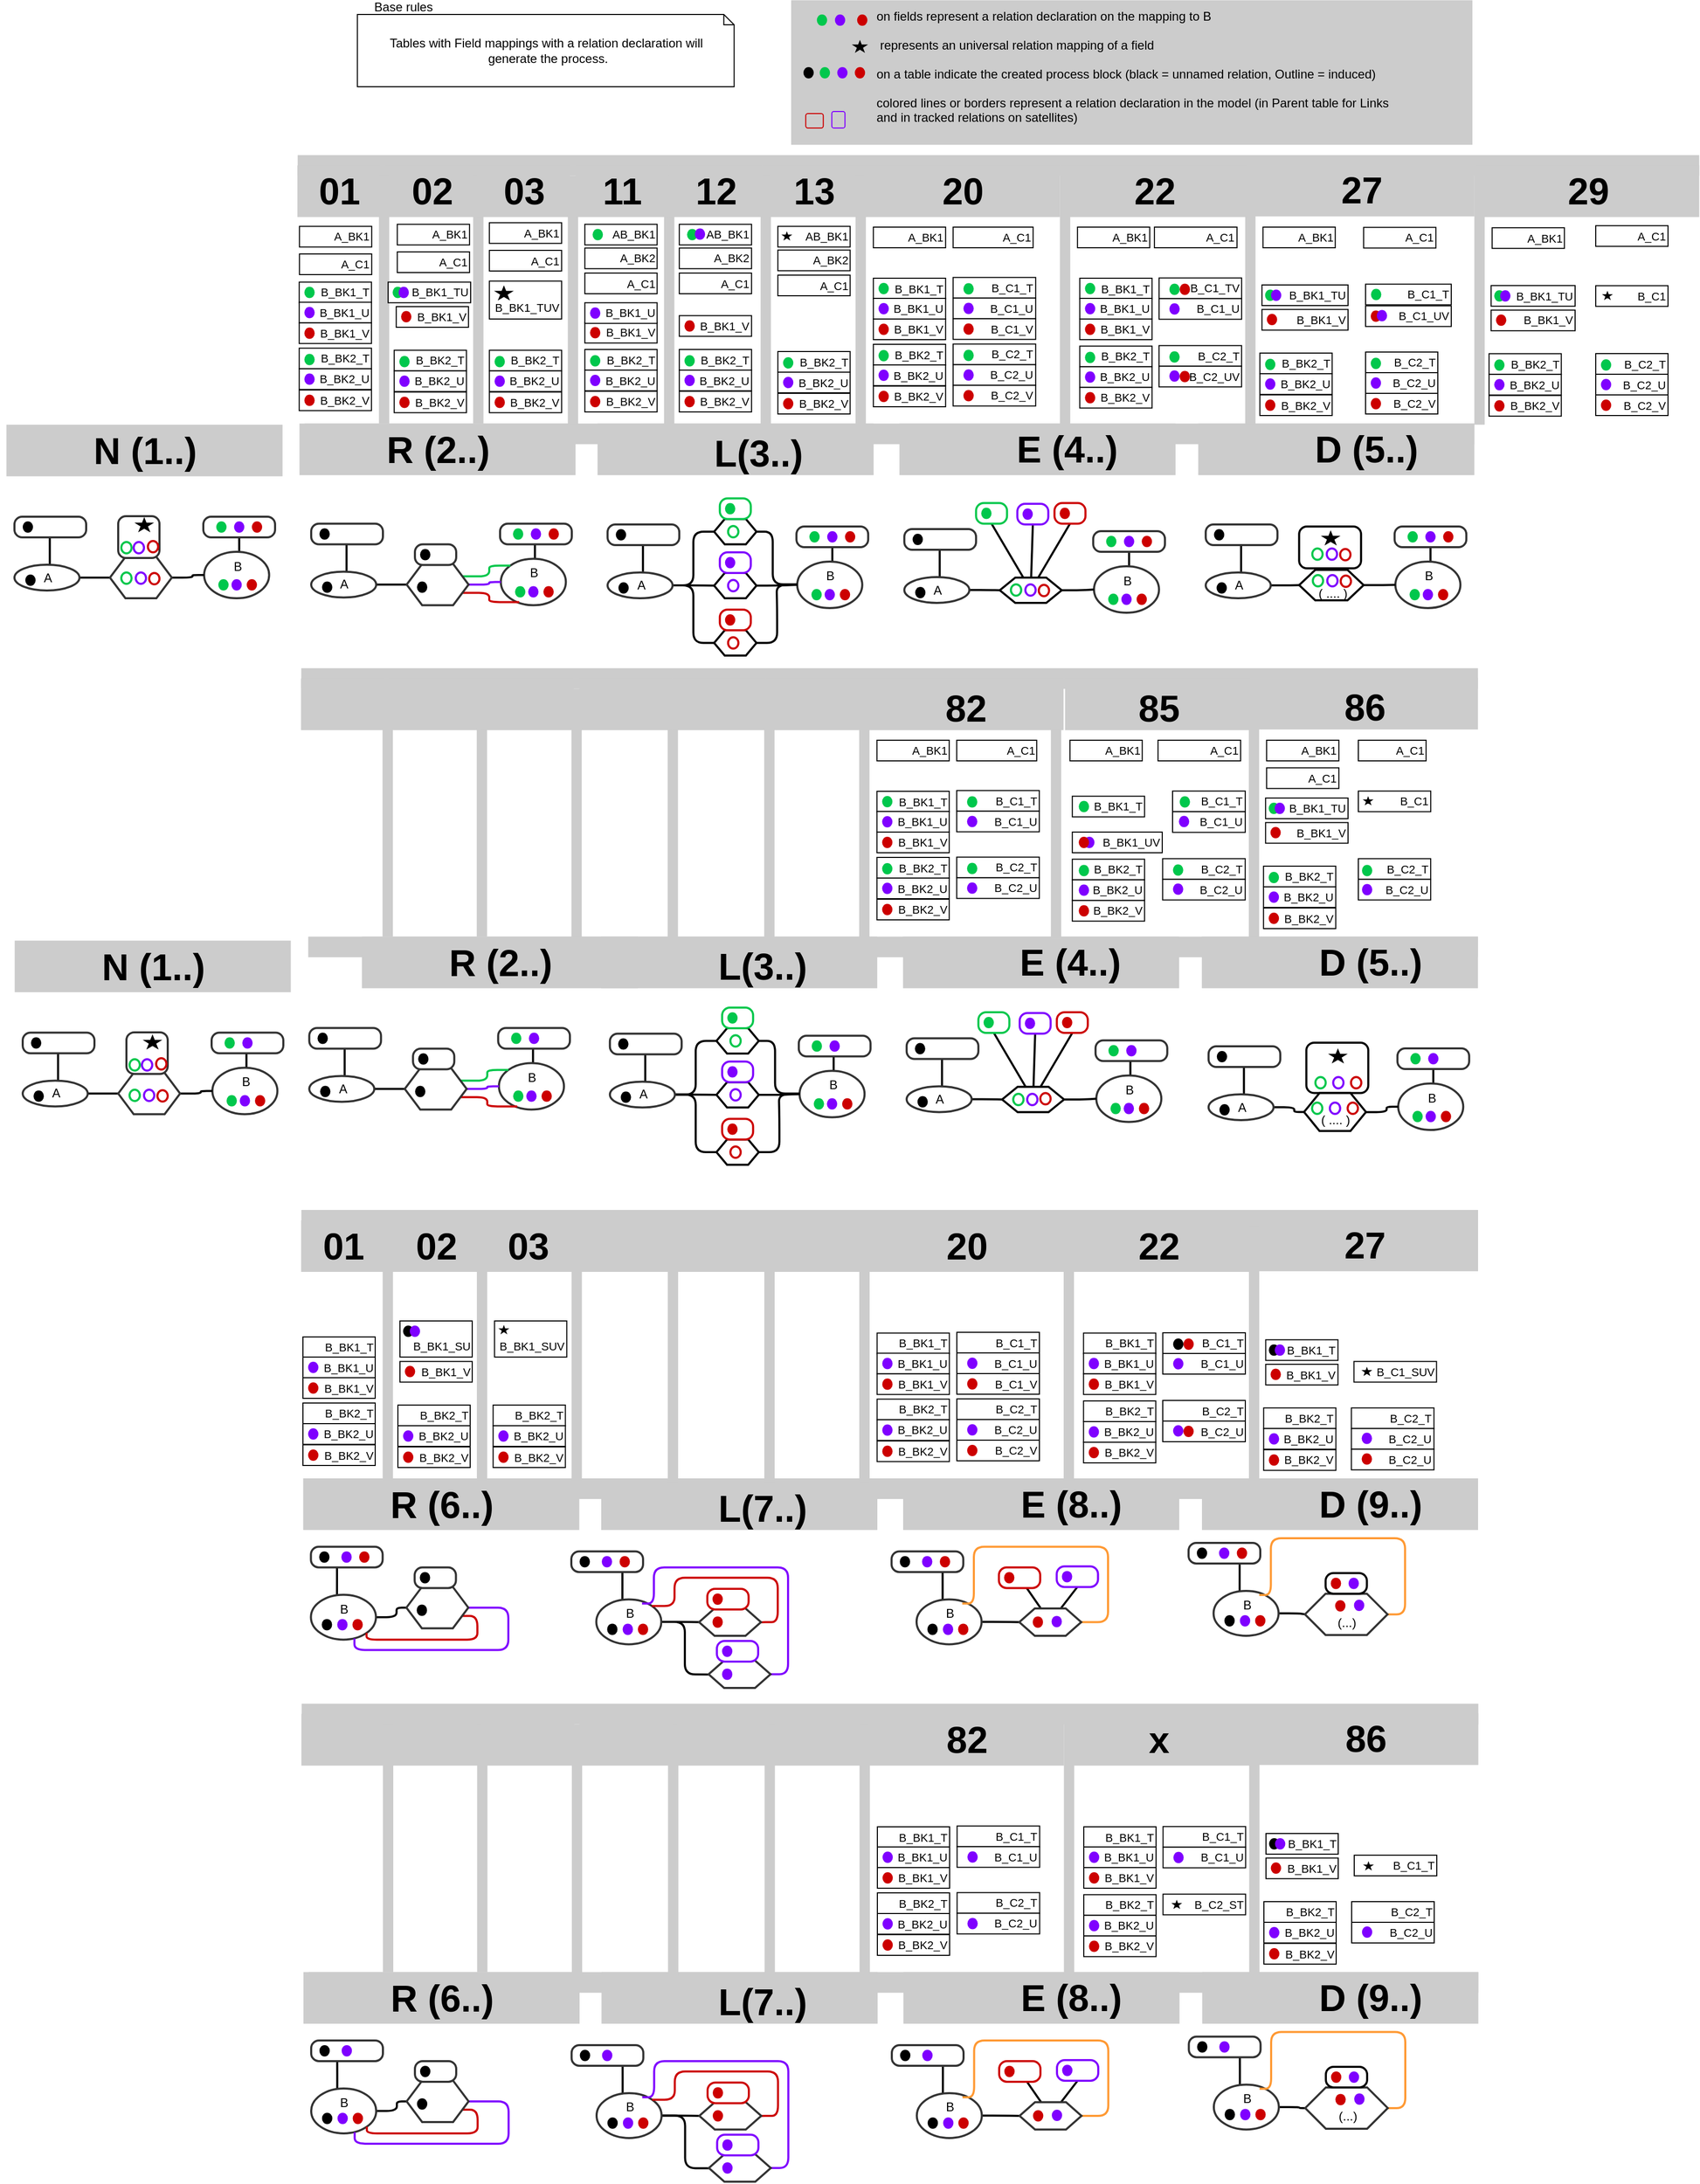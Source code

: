 <mxfile version="21.6.1" type="device">
  <diagram id="S8_EbyP6fOLFSmQk0vZv" name="Seite-1">
    <mxGraphModel dx="2422" dy="1021" grid="1" gridSize="10" guides="1" tooltips="1" connect="1" arrows="1" fold="1" page="1" pageScale="1" pageWidth="827" pageHeight="1169" background="#FFFFFF" math="0" shadow="0">
      <root>
        <mxCell id="0" />
        <mxCell id="2" value="Layer 0" parent="0" />
        <mxCell id="wuR_-KeHVMf2Vo65Ge2A-203" value="&lt;div style=&quot;width: 43.0px;height:auto;word-break: break-word;&quot;&gt;&lt;div align=&quot;center&quot;&gt;&lt;br&gt;&lt;/div&gt;&lt;/div&gt;" style="shape=rect;shadow=0;strokeWidth=0;strokeColor=none;fillColor=#cccccc;opacity=100.0;html=1;nl2Br=0;verticalAlign=top;align=center;spacingLeft=2.0;spacingRight=0;spacingTop=1.0;spacingBottom=8;whiteSpace=wrap;gliffyId=345;" parent="2" vertex="1">
          <mxGeometry x="28.88" y="420" width="1133.25" height="20" as="geometry" />
        </mxCell>
        <mxCell id="wuR_-KeHVMf2Vo65Ge2A-113" value="&lt;div style=&quot;width: 43.0px;height:auto;word-break: break-word;&quot;&gt;&lt;div align=&quot;center&quot;&gt;&lt;br&gt;&lt;/div&gt;&lt;/div&gt;" style="shape=rect;shadow=0;strokeWidth=0;strokeColor=none;fillColor=#cccccc;opacity=100.0;html=1;nl2Br=0;verticalAlign=top;align=center;spacingLeft=2.0;spacingRight=0;spacingTop=1.0;spacingBottom=8;whiteSpace=wrap;gliffyId=345;" parent="2" vertex="1">
          <mxGeometry x="22.13" y="160" width="1357.87" height="20" as="geometry" />
        </mxCell>
        <mxCell id="keQ0cRB9MPPr5G5kg9qf-296" value="&lt;div style=&quot;width: 93.0px;height:auto;word-break: break-word;&quot;&gt;&lt;div align=&quot;center&quot;&gt;&lt;br&gt;&lt;/div&gt;&lt;/div&gt;" style="shape=rect;rounded=1;arcSize=15;absoluteArcSize=1;shadow=0;strokeWidth=2;fillColor=#FFFFFF;strokeColor=#000000;opacity=100.0;html=1;nl2Br=0;verticalAlign=middle;align=center;spacingLeft=2.0;spacingRight=0;whiteSpace=wrap;gliffyId=15;" parent="2" vertex="1">
          <mxGeometry x="992.63" y="520" width="60" height="40.5" as="geometry" />
        </mxCell>
        <mxCell id="keQ0cRB9MPPr5G5kg9qf-269" style="shape=filledEdge;rounded=1;orthogonalLoop=1;jettySize=auto;html=1;entryX=0.5;entryY=1;entryDx=0;entryDy=0;labelBackgroundColor=default;strokeColor=#000000;strokeWidth=2;fontFamily=Helvetica;fontSize=11;fontColor=default;startArrow=none;startFill=0;endArrow=none;endFill=0;startSize=6;endSize=6;fillColor=none;" parent="2" source="keQ0cRB9MPPr5G5kg9qf-258" target="keQ0cRB9MPPr5G5kg9qf-265" edge="1">
          <mxGeometry relative="1" as="geometry" />
        </mxCell>
        <mxCell id="keQ0cRB9MPPr5G5kg9qf-270" style="shape=filledEdge;rounded=1;orthogonalLoop=1;jettySize=auto;html=1;entryX=0.5;entryY=1;entryDx=0;entryDy=0;labelBackgroundColor=default;strokeColor=#000000;strokeWidth=2;fontFamily=Helvetica;fontSize=11;fontColor=default;startArrow=none;startFill=0;endArrow=none;endFill=0;startSize=6;endSize=6;fillColor=none;" parent="2" source="keQ0cRB9MPPr5G5kg9qf-258" target="keQ0cRB9MPPr5G5kg9qf-260" edge="1">
          <mxGeometry relative="1" as="geometry" />
        </mxCell>
        <mxCell id="keQ0cRB9MPPr5G5kg9qf-271" style="shape=filledEdge;rounded=1;orthogonalLoop=1;jettySize=auto;html=1;entryX=0.5;entryY=1;entryDx=0;entryDy=0;labelBackgroundColor=default;strokeColor=#000000;strokeWidth=2;fontFamily=Helvetica;fontSize=11;fontColor=default;startArrow=none;startFill=0;endArrow=none;endFill=0;startSize=6;endSize=6;fillColor=none;" parent="2" source="keQ0cRB9MPPr5G5kg9qf-258" target="keQ0cRB9MPPr5G5kg9qf-255" edge="1">
          <mxGeometry relative="1" as="geometry" />
        </mxCell>
        <mxCell id="keQ0cRB9MPPr5G5kg9qf-258" value="&lt;div style=&quot;width: 83.0px;height:auto;word-break: break-word;&quot;&gt;&lt;div align=&quot;center&quot;&gt;&lt;br&gt;&lt;/div&gt;&lt;/div&gt;" style="shape=hexagon;perimeter=hexagonPerimeter2;shadow=0;strokeWidth=2;fillColor=#FFFFFF;strokeColor=#000000;opacity=100.0;html=1;nl2Br=0;verticalAlign=middle;align=center;spacingLeft=2.0;spacingRight=0;whiteSpace=wrap;gliffyId=195;" parent="2" vertex="1">
          <mxGeometry x="702.63" y="569.5" width="60" height="24.5" as="geometry" />
        </mxCell>
        <mxCell id="36" value="&lt;div style=&quot;width: 147.0px;height:auto;word-break: break-word;&quot;&gt;&lt;div align=&quot;center&quot;&gt;&lt;span style=&quot;font-family: Arial; font-size: 12px; line-height: 0;&quot;&gt;&lt;span style=&quot;line-height: 14px;&quot; class=&quot;&quot;&gt;Base rules&lt;/span&gt;&lt;/span&gt;&lt;/div&gt;&lt;/div&gt;" style="text;html=1;nl2Br=0;html=1;nl2Br=0;verticalAlign=middle;align=center;spacingLeft=0.0;spacingRight=0;whiteSpace=wrap;gliffyId=397;" parent="2" vertex="1">
          <mxGeometry x="50.25" y="10" width="150" height="14" as="geometry" />
        </mxCell>
        <mxCell id="39" value="on fields represent a relation declaration on the mapping to B&#xa;&#xa; represents an universal relation mapping of a field&#xa;&#xa;on a table indicate the created process block (black = unnamed relation, Outline = induced)&#xa;&#xa;colored lines or borders represent a relation declaration in the model (in Parent table for Links&#xa;and in tracked relations on satellites) " style="shape=rect;shadow=0;strokeWidth=0;strokeColor=none;fillColor=#cccccc;opacity=100.0;nl2Br=0;verticalAlign=top;align=left;spacingLeft=81;spacingRight=0;spacingTop=2;spacingBottom=2;gliffyId=392;" parent="2" vertex="1">
          <mxGeometry x="500.25" y="10" width="660" height="140" as="geometry" />
        </mxCell>
        <mxCell id="111" value="&lt;div style=&quot;width: 351.571px;height:auto;word-break: break-word;&quot;&gt;&lt;div align=&quot;center&quot;&gt;&lt;font face=&quot;Arial&quot;&gt;Tables with Field mappings with a relation declaration will&amp;nbsp;&lt;/font&gt;&lt;/div&gt;&lt;div align=&quot;center&quot;&gt;&lt;font face=&quot;Arial&quot;&gt;generate the process.&lt;/font&gt;&lt;/div&gt;&lt;/div&gt;" style="shape=note;size=10;shadow=0;strokeWidth=1;fillColor=#FFFFFF;strokeColor=#000000;opacity=100.0;html=1;nl2Br=0;verticalAlign=middle;align=center;spacingLeft=5.214;spacingRight=0;whiteSpace=wrap;gliffyId=87;" parent="2" vertex="1">
          <mxGeometry x="80.25" y="24" width="365" height="70" as="geometry" />
        </mxCell>
        <mxCell id="keQ0cRB9MPPr5G5kg9qf-126" value="R (2..)" style="shape=rect;shadow=0;strokeWidth=0;strokeColor=none;fillColor=#cccccc;opacity=100.0;nl2Br=0;verticalAlign=middle;align=center;spacingLeft=2.0;spacingRight=0;spacingTop=1.0;spacingBottom=8;gliffyId=345;fontSize=36;fontStyle=1" parent="2" vertex="1">
          <mxGeometry x="23.88" y="420" width="267.5" height="50" as="geometry" />
        </mxCell>
        <mxCell id="keQ0cRB9MPPr5G5kg9qf-127" value="&lt;div style=&quot;width: 43.0px;height:auto;word-break: break-word;&quot;&gt;&lt;div align=&quot;center&quot;&gt;&lt;span style=&quot;font-size: 36px; font-weight: 700; background-color: initial;&quot;&gt;L(3..)&lt;/span&gt;&lt;/div&gt;&lt;/div&gt;" style="shape=rect;shadow=0;strokeWidth=0;strokeColor=none;fillColor=#cccccc;opacity=100.0;html=1;nl2Br=0;verticalAlign=top;align=center;spacingLeft=2.0;spacingRight=0;spacingTop=1.0;spacingBottom=8;gliffyId=345;" parent="2" vertex="1">
          <mxGeometry x="312.63" y="420" width="267.5" height="50" as="geometry" />
        </mxCell>
        <mxCell id="keQ0cRB9MPPr5G5kg9qf-128" value="&lt;div style=&quot;width: 43.0px;height:auto;word-break: break-word;&quot;&gt;&lt;div align=&quot;center&quot;&gt;&lt;span style=&quot;font-family: Helvetica; font-size: 36px; text-decoration: none; line-height: 36px; font-weight: bold;&quot;&gt;E (4..)&lt;/span&gt;&lt;/div&gt;&lt;/div&gt;" style="shape=rect;shadow=0;strokeWidth=0;strokeColor=none;fillColor=#cccccc;opacity=100.0;html=1;nl2Br=0;verticalAlign=top;align=center;spacingLeft=2.0;spacingRight=0;spacingTop=1.0;spacingBottom=8;gliffyId=345;" parent="2" vertex="1">
          <mxGeometry x="605.13" y="420" width="267.5" height="50" as="geometry" />
        </mxCell>
        <mxCell id="keQ0cRB9MPPr5G5kg9qf-129" value="&lt;div style=&quot;width: 43.0px;height:auto;word-break: break-word;&quot;&gt;&lt;div align=&quot;center&quot;&gt;&lt;span style=&quot;font-family: Helvetica; font-size: 36px; text-decoration: none; line-height: 36px; font-weight: bold;&quot;&gt;D (5..)&lt;/span&gt;&lt;/div&gt;&lt;/div&gt;" style="shape=rect;shadow=0;strokeWidth=0;strokeColor=none;fillColor=#cccccc;opacity=100.0;html=1;nl2Br=0;verticalAlign=top;align=center;spacingLeft=2.0;spacingRight=0;spacingTop=1.0;spacingBottom=8;gliffyId=345;" parent="2" vertex="1">
          <mxGeometry x="894.63" y="420" width="267.5" height="50" as="geometry" />
        </mxCell>
        <mxCell id="keQ0cRB9MPPr5G5kg9qf-131" style="shape=filledEdge;strokeWidth=2;strokeColor=#000000;fillColor=none;startArrow=none;startFill=0;startSize=6;endArrow=none;endFill=0;endSize=6;rounded=1;gliffyId=17;edgeStyle=orthogonalEdgeStyle;" parent="2" source="keQ0cRB9MPPr5G5kg9qf-132" target="keQ0cRB9MPPr5G5kg9qf-133" edge="1">
          <mxGeometry width="1" height="23" relative="1" as="geometry">
            <Array as="points">
              <mxPoint x="-217.75" y="529.5" />
              <mxPoint x="-217.75" y="537.833" />
              <mxPoint x="-217.75" y="546.167" />
              <mxPoint x="-217.75" y="554.5" />
            </Array>
          </mxGeometry>
        </mxCell>
        <mxCell id="keQ0cRB9MPPr5G5kg9qf-132" value="&lt;div style=&quot;width: 93.0px;height:auto;word-break: break-word;&quot;&gt;&lt;div align=&quot;center&quot;&gt;&lt;br&gt;&lt;/div&gt;&lt;/div&gt;" style="shape=rect;rounded=1;arcSize=15;absoluteArcSize=1;shadow=0;strokeWidth=2;fillColor=#FFFFFF;strokeColor=#333333;opacity=100.0;html=1;nl2Br=0;verticalAlign=middle;align=center;spacingLeft=2.0;spacingRight=0;whiteSpace=wrap;gliffyId=15;" parent="2" vertex="1">
          <mxGeometry x="-252" y="510.5" width="69.5" height="20" as="geometry" />
        </mxCell>
        <mxCell id="keQ0cRB9MPPr5G5kg9qf-161" style="edgeStyle=orthogonalEdgeStyle;shape=filledEdge;rounded=1;orthogonalLoop=1;jettySize=auto;html=1;labelBackgroundColor=default;strokeColor=#000000;strokeWidth=2;fontFamily=Helvetica;fontSize=11;fontColor=default;startArrow=none;startFill=0;endArrow=none;endFill=0;startSize=6;endSize=6;fillColor=none;" parent="2" source="keQ0cRB9MPPr5G5kg9qf-133" target="keQ0cRB9MPPr5G5kg9qf-142" edge="1">
          <mxGeometry relative="1" as="geometry" />
        </mxCell>
        <mxCell id="keQ0cRB9MPPr5G5kg9qf-133" value="&lt;div style=&quot;width: 93.0px;height:auto;word-break: break-word;&quot;&gt;&lt;div align=&quot;center&quot;&gt;&lt;span style=&quot;font-family: Arial; font-size: 12px; text-decoration: none; line-height: 0;&quot;&gt;&lt;span style=&quot;text-decoration: none; line-height: 14px;&quot;&gt;A&lt;/span&gt;&lt;/span&gt;&lt;/div&gt;&lt;/div&gt;" style="shape=ellipse;perimeter=ellipsePerimeter;shadow=0;strokeWidth=2;fillColor=#FFFFFF;strokeColor=#333333;opacity=100.0;html=1;nl2Br=0;verticalAlign=middle;align=center;spacingLeft=2.0;spacingRight=0;whiteSpace=wrap;gliffyId=12;" parent="2" vertex="1">
          <mxGeometry x="-252" y="557" width="63" height="25" as="geometry" />
        </mxCell>
        <mxCell id="keQ0cRB9MPPr5G5kg9qf-139" style="shape=filledEdge;strokeWidth=2;strokeColor=#000000;fillColor=none;startArrow=none;startFill=0;startSize=6;endArrow=none;endFill=0;endSize=6;rounded=1;gliffyId=17;edgeStyle=orthogonalEdgeStyle;" parent="2" source="keQ0cRB9MPPr5G5kg9qf-140" target="keQ0cRB9MPPr5G5kg9qf-141" edge="1">
          <mxGeometry width="1" height="23" relative="1" as="geometry">
            <Array as="points">
              <mxPoint x="-35.25" y="519.5" />
              <mxPoint x="-35.25" y="527.833" />
              <mxPoint x="-35.25" y="536.167" />
              <mxPoint x="-35.25" y="544.5" />
            </Array>
          </mxGeometry>
        </mxCell>
        <mxCell id="keQ0cRB9MPPr5G5kg9qf-140" value="&lt;div style=&quot;width: 93.0px;height:auto;word-break: break-word;&quot;&gt;&lt;div align=&quot;center&quot;&gt;&lt;br&gt;&lt;/div&gt;&lt;/div&gt;" style="shape=rect;rounded=1;arcSize=15;absoluteArcSize=1;shadow=0;strokeWidth=2;fillColor=#FFFFFF;strokeColor=#333333;opacity=100.0;html=1;nl2Br=0;verticalAlign=middle;align=center;spacingLeft=2.0;spacingRight=0;whiteSpace=wrap;gliffyId=15;" parent="2" vertex="1">
          <mxGeometry x="-69" y="510.5" width="69.5" height="20" as="geometry" />
        </mxCell>
        <mxCell id="keQ0cRB9MPPr5G5kg9qf-141" value="&lt;div style=&quot;width: 93.0px;height:auto;word-break: break-word;&quot;&gt;&lt;div align=&quot;center&quot;&gt;&lt;span style=&quot;font-family: Arial; font-size: 12px; text-decoration: none; line-height: 0;&quot;&gt;&lt;span style=&quot;text-decoration: none; line-height: 14px;&quot;&gt;B&lt;/span&gt;&lt;/span&gt;&lt;/div&gt;&lt;/div&gt;" style="shape=ellipse;perimeter=ellipsePerimeter;shadow=0;strokeWidth=2;fillColor=#FFFFFF;strokeColor=#333333;opacity=100.0;html=1;nl2Br=0;verticalAlign=top;align=center;spacingLeft=2.0;spacingRight=0;whiteSpace=wrap;gliffyId=12;" parent="2" vertex="1">
          <mxGeometry x="-68.25" y="544.5" width="63" height="45" as="geometry" />
        </mxCell>
        <mxCell id="keQ0cRB9MPPr5G5kg9qf-162" style="edgeStyle=orthogonalEdgeStyle;shape=filledEdge;rounded=1;orthogonalLoop=1;jettySize=auto;html=1;labelBackgroundColor=default;strokeColor=#000000;strokeWidth=2;fontFamily=Helvetica;fontSize=11;fontColor=default;startArrow=none;startFill=0;endArrow=none;endFill=0;startSize=6;endSize=6;fillColor=none;" parent="2" source="keQ0cRB9MPPr5G5kg9qf-142" target="keQ0cRB9MPPr5G5kg9qf-141" edge="1">
          <mxGeometry relative="1" as="geometry" />
        </mxCell>
        <mxCell id="keQ0cRB9MPPr5G5kg9qf-142" value="&lt;div style=&quot;width: 83.0px;height:auto;word-break: break-word;&quot;&gt;&lt;div align=&quot;center&quot;&gt;&lt;br&gt;&lt;/div&gt;&lt;/div&gt;" style="shape=hexagon;perimeter=hexagonPerimeter2;shadow=0;strokeWidth=2;fillColor=#FFFFFF;strokeColor=#333333;opacity=100.0;html=1;nl2Br=0;verticalAlign=middle;align=center;spacingLeft=2.0;spacingRight=0;whiteSpace=wrap;gliffyId=195;" parent="2" vertex="1">
          <mxGeometry x="-159.5" y="549.5" width="60" height="40" as="geometry" />
        </mxCell>
        <mxCell id="keQ0cRB9MPPr5G5kg9qf-144" value="A_BK1" style="rounded=0;whiteSpace=wrap;html=1;align=right;fontSize=11;" parent="2" vertex="1">
          <mxGeometry x="580.13" y="230" width="70" height="20" as="geometry" />
        </mxCell>
        <mxCell id="keQ0cRB9MPPr5G5kg9qf-147" value="B_BK1_T" style="rounded=0;whiteSpace=wrap;html=1;align=right;fontSize=11;" parent="2" vertex="1">
          <mxGeometry x="580.13" y="279.5" width="70" height="20" as="geometry" />
        </mxCell>
        <mxCell id="keQ0cRB9MPPr5G5kg9qf-148" value="B_BK2_T" style="rounded=0;whiteSpace=wrap;html=1;align=right;fontSize=11;" parent="2" vertex="1">
          <mxGeometry x="580.13" y="343.5" width="70" height="20" as="geometry" />
        </mxCell>
        <mxCell id="keQ0cRB9MPPr5G5kg9qf-150" value="B_BK2_U" style="rounded=0;whiteSpace=wrap;html=1;align=right;fontSize=11;" parent="2" vertex="1">
          <mxGeometry x="580.13" y="363.5" width="70" height="20" as="geometry" />
        </mxCell>
        <mxCell id="keQ0cRB9MPPr5G5kg9qf-151" value="B_BK1_U" style="rounded=0;whiteSpace=wrap;html=1;align=right;fontSize=11;" parent="2" vertex="1">
          <mxGeometry x="580.13" y="299" width="70" height="20" as="geometry" />
        </mxCell>
        <mxCell id="keQ0cRB9MPPr5G5kg9qf-152" value="A_C1" style="rounded=0;whiteSpace=wrap;html=1;align=right;fontSize=11;" parent="2" vertex="1">
          <mxGeometry x="657.38" y="230" width="77.5" height="20" as="geometry" />
        </mxCell>
        <mxCell id="keQ0cRB9MPPr5G5kg9qf-153" value="B_C1_T" style="rounded=0;whiteSpace=wrap;html=1;align=right;fontSize=11;" parent="2" vertex="1">
          <mxGeometry x="657.38" y="278.75" width="80" height="20" as="geometry" />
        </mxCell>
        <mxCell id="keQ0cRB9MPPr5G5kg9qf-154" value="B_C1_U" style="rounded=0;whiteSpace=wrap;html=1;align=right;fontSize=11;" parent="2" vertex="1">
          <mxGeometry x="657.38" y="298.75" width="80" height="20" as="geometry" />
        </mxCell>
        <mxCell id="keQ0cRB9MPPr5G5kg9qf-156" value="&lt;div style=&quot;width: 43.0px;height:auto;word-break: break-word;&quot;&gt;&lt;div align=&quot;center&quot;&gt;&lt;span style=&quot;font-family: Helvetica; font-size: 36px; text-decoration: none; line-height: 36px; font-weight: bold;&quot;&gt;01&lt;/span&gt;&lt;/div&gt;&lt;/div&gt;" style="shape=rect;shadow=0;strokeWidth=0;strokeColor=none;fillColor=#cccccc;opacity=100.0;html=1;nl2Br=0;verticalAlign=top;align=center;spacingLeft=2.0;spacingRight=0;spacingTop=1.0;spacingBottom=8;whiteSpace=wrap;gliffyId=345;" parent="2" vertex="1">
          <mxGeometry x="21.88" y="170" width="80.25" height="50" as="geometry" />
        </mxCell>
        <mxCell id="keQ0cRB9MPPr5G5kg9qf-158" value="B_BK2_V" style="rounded=0;whiteSpace=wrap;html=1;align=right;fontSize=11;" parent="2" vertex="1">
          <mxGeometry x="580.13" y="384" width="70" height="20" as="geometry" />
        </mxCell>
        <mxCell id="keQ0cRB9MPPr5G5kg9qf-159" value="B_BK1_V" style="rounded=0;whiteSpace=wrap;html=1;align=right;fontSize=11;" parent="2" vertex="1">
          <mxGeometry x="580.13" y="319" width="70" height="20" as="geometry" />
        </mxCell>
        <mxCell id="keQ0cRB9MPPr5G5kg9qf-160" value="B_C1_V" style="rounded=0;whiteSpace=wrap;html=1;align=right;fontSize=11;" parent="2" vertex="1">
          <mxGeometry x="657.38" y="318.75" width="80" height="20" as="geometry" />
        </mxCell>
        <mxCell id="keQ0cRB9MPPr5G5kg9qf-165" value="" style="ellipse;whiteSpace=wrap;html=1;strokeColor=none;fillColor=#000000;" parent="2" vertex="1">
          <mxGeometry x="-241.5" y="566.5" width="10" height="11" as="geometry" />
        </mxCell>
        <mxCell id="keQ0cRB9MPPr5G5kg9qf-167" value="" style="ellipse;whiteSpace=wrap;html=1;strokeColor=none;fillColor=#000000;" parent="2" vertex="1">
          <mxGeometry x="-244" y="515" width="10" height="11" as="geometry" />
        </mxCell>
        <mxCell id="keQ0cRB9MPPr5G5kg9qf-168" value="" style="ellipse;whiteSpace=wrap;html=1;strokeColor=none;fillColor=#00c74c;fontSize=11;" parent="2" vertex="1">
          <mxGeometry x="585.13" y="284" width="10" height="11" as="geometry" />
        </mxCell>
        <mxCell id="keQ0cRB9MPPr5G5kg9qf-169" value="" style="ellipse;whiteSpace=wrap;html=1;strokeColor=none;fillColor=#00c74c;fontSize=11;" parent="2" vertex="1">
          <mxGeometry x="585.13" y="349" width="10" height="11" as="geometry" />
        </mxCell>
        <mxCell id="keQ0cRB9MPPr5G5kg9qf-170" value="" style="ellipse;whiteSpace=wrap;html=1;strokeColor=none;fillColor=#00c74c;fontSize=11;" parent="2" vertex="1">
          <mxGeometry x="667.38" y="284.25" width="10" height="11" as="geometry" />
        </mxCell>
        <mxCell id="keQ0cRB9MPPr5G5kg9qf-171" value="" style="ellipse;whiteSpace=wrap;html=1;strokeColor=none;fillColor=#00c74c;" parent="2" vertex="1">
          <mxGeometry x="-54.5" y="571" width="10" height="11" as="geometry" />
        </mxCell>
        <mxCell id="keQ0cRB9MPPr5G5kg9qf-172" value="" style="ellipse;whiteSpace=wrap;html=1;strokeColor=none;fillColor=#00c74c;" parent="2" vertex="1">
          <mxGeometry x="-56.5" y="515" width="10" height="11" as="geometry" />
        </mxCell>
        <mxCell id="keQ0cRB9MPPr5G5kg9qf-173" value="" style="ellipse;whiteSpace=wrap;html=1;strokeColor=none;fillColor=#7f00ff;" parent="2" vertex="1">
          <mxGeometry x="-41.75" y="571" width="10" height="11" as="geometry" />
        </mxCell>
        <mxCell id="keQ0cRB9MPPr5G5kg9qf-174" value="" style="ellipse;whiteSpace=wrap;html=1;strokeColor=none;fillColor=#7f00ff;" parent="2" vertex="1">
          <mxGeometry x="-39.25" y="515" width="10" height="11" as="geometry" />
        </mxCell>
        <mxCell id="keQ0cRB9MPPr5G5kg9qf-175" value="" style="ellipse;whiteSpace=wrap;html=1;strokeColor=none;fillColor=#7f00ff;fontSize=11;" parent="2" vertex="1">
          <mxGeometry x="667.38" y="303.25" width="10" height="11" as="geometry" />
        </mxCell>
        <mxCell id="keQ0cRB9MPPr5G5kg9qf-176" value="" style="ellipse;whiteSpace=wrap;html=1;strokeColor=none;fillColor=#7f00ff;fontSize=11;" parent="2" vertex="1">
          <mxGeometry x="585.13" y="303.5" width="10" height="11" as="geometry" />
        </mxCell>
        <mxCell id="keQ0cRB9MPPr5G5kg9qf-177" value="" style="ellipse;whiteSpace=wrap;html=1;strokeColor=none;fillColor=#7f00ff;fontSize=11;" parent="2" vertex="1">
          <mxGeometry x="585.13" y="368" width="10" height="11" as="geometry" />
        </mxCell>
        <mxCell id="keQ0cRB9MPPr5G5kg9qf-179" value="" style="ellipse;whiteSpace=wrap;html=1;strokeColor=none;fillColor=#cc0000;" parent="2" vertex="1">
          <mxGeometry x="-27" y="571" width="10" height="11" as="geometry" />
        </mxCell>
        <mxCell id="keQ0cRB9MPPr5G5kg9qf-180" value="" style="ellipse;whiteSpace=wrap;html=1;strokeColor=none;fillColor=#cc0000;" parent="2" vertex="1">
          <mxGeometry x="-22" y="515" width="10" height="11" as="geometry" />
        </mxCell>
        <mxCell id="keQ0cRB9MPPr5G5kg9qf-182" value="" style="ellipse;whiteSpace=wrap;html=1;strokeColor=none;fillColor=#cc0000;fontSize=11;" parent="2" vertex="1">
          <mxGeometry x="667.38" y="323.25" width="10" height="11" as="geometry" />
        </mxCell>
        <mxCell id="keQ0cRB9MPPr5G5kg9qf-183" value="" style="ellipse;whiteSpace=wrap;html=1;strokeColor=none;fillColor=#cc0000;fontSize=11;" parent="2" vertex="1">
          <mxGeometry x="585.13" y="323.5" width="10" height="11" as="geometry" />
        </mxCell>
        <mxCell id="keQ0cRB9MPPr5G5kg9qf-184" value="" style="ellipse;whiteSpace=wrap;html=1;strokeColor=none;fillColor=#cc0000;fontSize=11;" parent="2" vertex="1">
          <mxGeometry x="585.13" y="388.5" width="10" height="11" as="geometry" />
        </mxCell>
        <mxCell id="keQ0cRB9MPPr5G5kg9qf-185" value="&lt;div style=&quot;width: 93.0px;height:auto;word-break: break-word;&quot;&gt;&lt;div align=&quot;center&quot;&gt;&lt;br&gt;&lt;/div&gt;&lt;/div&gt;" style="shape=rect;rounded=1;arcSize=15;absoluteArcSize=1;shadow=0;strokeWidth=2;fillColor=#FFFFFF;strokeColor=#333333;opacity=100.0;html=1;nl2Br=0;verticalAlign=middle;align=center;spacingLeft=2.0;spacingRight=0;whiteSpace=wrap;gliffyId=15;" parent="2" vertex="1">
          <mxGeometry x="-151.5" y="510" width="40" height="40.5" as="geometry" />
        </mxCell>
        <mxCell id="keQ0cRB9MPPr5G5kg9qf-187" style="shape=filledEdge;strokeWidth=2;strokeColor=#000000;fillColor=none;startArrow=none;startFill=0;startSize=6;endArrow=none;endFill=0;endSize=6;rounded=1;gliffyId=17;edgeStyle=orthogonalEdgeStyle;" parent="2" source="keQ0cRB9MPPr5G5kg9qf-188" target="keQ0cRB9MPPr5G5kg9qf-190" edge="1">
          <mxGeometry width="1" height="23" relative="1" as="geometry">
            <Array as="points">
              <mxPoint x="356.88" y="537" />
              <mxPoint x="356.88" y="545.333" />
              <mxPoint x="356.88" y="553.667" />
              <mxPoint x="356.88" y="562" />
            </Array>
          </mxGeometry>
        </mxCell>
        <mxCell id="keQ0cRB9MPPr5G5kg9qf-188" value="&lt;div style=&quot;width: 93.0px;height:auto;word-break: break-word;&quot;&gt;&lt;div align=&quot;center&quot;&gt;&lt;br&gt;&lt;/div&gt;&lt;/div&gt;" style="shape=rect;rounded=1;arcSize=15;absoluteArcSize=1;shadow=0;strokeWidth=2;fillColor=#FFFFFF;strokeColor=#333333;opacity=100.0;html=1;nl2Br=0;verticalAlign=middle;align=center;spacingLeft=2.0;spacingRight=0;whiteSpace=wrap;gliffyId=15;" parent="2" vertex="1">
          <mxGeometry x="322.63" y="518" width="69.5" height="20" as="geometry" />
        </mxCell>
        <mxCell id="keQ0cRB9MPPr5G5kg9qf-189" style="edgeStyle=orthogonalEdgeStyle;shape=filledEdge;rounded=1;orthogonalLoop=1;jettySize=auto;html=1;labelBackgroundColor=default;strokeColor=#000000;strokeWidth=2;fontFamily=Helvetica;fontSize=11;fontColor=default;startArrow=none;startFill=0;endArrow=none;endFill=0;startSize=6;endSize=6;fillColor=none;entryX=0;entryY=0.5;entryDx=0;entryDy=0;" parent="2" source="keQ0cRB9MPPr5G5kg9qf-190" target="keQ0cRB9MPPr5G5kg9qf-197" edge="1">
          <mxGeometry relative="1" as="geometry" />
        </mxCell>
        <mxCell id="keQ0cRB9MPPr5G5kg9qf-233" style="edgeStyle=orthogonalEdgeStyle;shape=filledEdge;rounded=1;orthogonalLoop=1;jettySize=auto;html=1;entryX=0;entryY=0.5;entryDx=0;entryDy=0;labelBackgroundColor=default;strokeColor=#000000;strokeWidth=2;fontFamily=Helvetica;fontSize=11;fontColor=default;startArrow=none;startFill=0;endArrow=none;endFill=0;startSize=6;endSize=6;fillColor=none;" parent="2" source="keQ0cRB9MPPr5G5kg9qf-190" target="keQ0cRB9MPPr5G5kg9qf-227" edge="1">
          <mxGeometry relative="1" as="geometry" />
        </mxCell>
        <mxCell id="keQ0cRB9MPPr5G5kg9qf-234" style="edgeStyle=orthogonalEdgeStyle;shape=filledEdge;rounded=1;orthogonalLoop=1;jettySize=auto;html=1;entryX=0;entryY=0.5;entryDx=0;entryDy=0;labelBackgroundColor=default;strokeColor=#000000;strokeWidth=2;fontFamily=Helvetica;fontSize=11;fontColor=default;startArrow=none;startFill=0;endArrow=none;endFill=0;startSize=6;endSize=6;fillColor=none;" parent="2" source="keQ0cRB9MPPr5G5kg9qf-190" target="keQ0cRB9MPPr5G5kg9qf-223" edge="1">
          <mxGeometry relative="1" as="geometry" />
        </mxCell>
        <mxCell id="keQ0cRB9MPPr5G5kg9qf-190" value="&lt;div style=&quot;width: 93.0px;height:auto;word-break: break-word;&quot;&gt;&lt;div align=&quot;center&quot;&gt;&lt;span style=&quot;font-family: Arial; font-size: 12px; text-decoration: none; line-height: 0;&quot;&gt;&lt;span style=&quot;text-decoration: none; line-height: 14px;&quot;&gt;A&lt;/span&gt;&lt;/span&gt;&lt;/div&gt;&lt;/div&gt;" style="shape=ellipse;perimeter=ellipsePerimeter;shadow=0;strokeWidth=2;fillColor=#FFFFFF;strokeColor=#333333;opacity=100.0;html=1;nl2Br=0;verticalAlign=middle;align=center;spacingLeft=2.0;spacingRight=0;whiteSpace=wrap;gliffyId=12;" parent="2" vertex="1">
          <mxGeometry x="322.63" y="564.5" width="63" height="25" as="geometry" />
        </mxCell>
        <mxCell id="keQ0cRB9MPPr5G5kg9qf-191" style="shape=filledEdge;strokeWidth=2;strokeColor=#000000;fillColor=none;startArrow=none;startFill=0;startSize=6;endArrow=none;endFill=0;endSize=6;rounded=1;gliffyId=17;edgeStyle=orthogonalEdgeStyle;" parent="2" source="keQ0cRB9MPPr5G5kg9qf-192" target="keQ0cRB9MPPr5G5kg9qf-193" edge="1">
          <mxGeometry width="1" height="23" relative="1" as="geometry">
            <Array as="points">
              <mxPoint x="539.38" y="529" />
              <mxPoint x="539.38" y="537.333" />
              <mxPoint x="539.38" y="545.667" />
              <mxPoint x="539.38" y="554" />
            </Array>
          </mxGeometry>
        </mxCell>
        <mxCell id="keQ0cRB9MPPr5G5kg9qf-192" value="&lt;div style=&quot;width: 93.0px;height:auto;word-break: break-word;&quot;&gt;&lt;div align=&quot;center&quot;&gt;&lt;br&gt;&lt;/div&gt;&lt;/div&gt;" style="shape=rect;rounded=1;arcSize=15;absoluteArcSize=1;shadow=0;strokeWidth=2;fillColor=#FFFFFF;strokeColor=#333333;opacity=100.0;html=1;nl2Br=0;verticalAlign=middle;align=center;spacingLeft=2.0;spacingRight=0;whiteSpace=wrap;gliffyId=15;" parent="2" vertex="1">
          <mxGeometry x="505.63" y="520" width="69.5" height="20" as="geometry" />
        </mxCell>
        <mxCell id="keQ0cRB9MPPr5G5kg9qf-193" value="&lt;div style=&quot;width: 93.0px;height:auto;word-break: break-word;&quot;&gt;&lt;div align=&quot;center&quot;&gt;&lt;span style=&quot;font-family: Arial; font-size: 12px; text-decoration: none; line-height: 0;&quot;&gt;&lt;span style=&quot;text-decoration: none; line-height: 14px;&quot;&gt;B&lt;/span&gt;&lt;/span&gt;&lt;/div&gt;&lt;/div&gt;" style="shape=ellipse;perimeter=ellipsePerimeter;shadow=0;strokeWidth=2;fillColor=#FFFFFF;strokeColor=#333333;opacity=100.0;html=1;nl2Br=0;verticalAlign=top;align=center;spacingLeft=2.0;spacingRight=0;whiteSpace=wrap;gliffyId=12;" parent="2" vertex="1">
          <mxGeometry x="506.38" y="554" width="63" height="45" as="geometry" />
        </mxCell>
        <mxCell id="keQ0cRB9MPPr5G5kg9qf-194" style="edgeStyle=orthogonalEdgeStyle;shape=filledEdge;rounded=1;orthogonalLoop=1;jettySize=auto;html=1;labelBackgroundColor=default;strokeColor=#000000;strokeWidth=2;fontFamily=Helvetica;fontSize=11;fontColor=default;startArrow=none;startFill=0;endArrow=none;endFill=0;startSize=6;endSize=6;fillColor=none;" parent="2" source="keQ0cRB9MPPr5G5kg9qf-197" target="keQ0cRB9MPPr5G5kg9qf-193" edge="1">
          <mxGeometry relative="1" as="geometry">
            <Array as="points">
              <mxPoint x="482.63" y="525" />
              <mxPoint x="482.63" y="576" />
            </Array>
          </mxGeometry>
        </mxCell>
        <mxCell id="keQ0cRB9MPPr5G5kg9qf-197" value="&lt;div style=&quot;width: 83.0px;height:auto;word-break: break-word;&quot;&gt;&lt;div align=&quot;center&quot;&gt;&lt;br&gt;&lt;/div&gt;&lt;/div&gt;" style="shape=hexagon;perimeter=hexagonPerimeter2;shadow=0;strokeWidth=2;fillColor=#FFFFFF;strokeColor=#000000;opacity=100.0;html=1;nl2Br=0;verticalAlign=middle;align=center;spacingLeft=2.0;spacingRight=0;whiteSpace=wrap;gliffyId=195;" parent="2" vertex="1">
          <mxGeometry x="425.88" y="512.75" width="41" height="24.5" as="geometry" />
        </mxCell>
        <mxCell id="keQ0cRB9MPPr5G5kg9qf-198" value="" style="ellipse;whiteSpace=wrap;html=1;strokeColor=none;fillColor=#000000;" parent="2" vertex="1">
          <mxGeometry x="333.13" y="574" width="10" height="11" as="geometry" />
        </mxCell>
        <mxCell id="keQ0cRB9MPPr5G5kg9qf-199" value="" style="ellipse;whiteSpace=wrap;html=1;strokeColor=#00C74C;fillColor=#FFFFFF;strokeWidth=2;" parent="2" vertex="1">
          <mxGeometry x="439.38" y="519.5" width="10" height="11" as="geometry" />
        </mxCell>
        <mxCell id="keQ0cRB9MPPr5G5kg9qf-200" value="" style="ellipse;whiteSpace=wrap;html=1;strokeColor=none;fillColor=#000000;" parent="2" vertex="1">
          <mxGeometry x="330.63" y="522.5" width="10" height="11" as="geometry" />
        </mxCell>
        <mxCell id="keQ0cRB9MPPr5G5kg9qf-201" value="" style="ellipse;whiteSpace=wrap;html=1;strokeColor=none;fillColor=#00c74c;" parent="2" vertex="1">
          <mxGeometry x="520.13" y="580.5" width="10" height="11" as="geometry" />
        </mxCell>
        <mxCell id="keQ0cRB9MPPr5G5kg9qf-202" value="" style="ellipse;whiteSpace=wrap;html=1;strokeColor=none;fillColor=#00c74c;" parent="2" vertex="1">
          <mxGeometry x="518.13" y="524.5" width="10" height="11" as="geometry" />
        </mxCell>
        <mxCell id="keQ0cRB9MPPr5G5kg9qf-203" value="" style="ellipse;whiteSpace=wrap;html=1;strokeColor=none;fillColor=#7F00FF;" parent="2" vertex="1">
          <mxGeometry x="532.88" y="580.5" width="10" height="11" as="geometry" />
        </mxCell>
        <mxCell id="keQ0cRB9MPPr5G5kg9qf-204" value="" style="ellipse;whiteSpace=wrap;html=1;strokeColor=none;fillColor=#7f00ff;" parent="2" vertex="1">
          <mxGeometry x="535.38" y="524.5" width="10" height="11" as="geometry" />
        </mxCell>
        <mxCell id="keQ0cRB9MPPr5G5kg9qf-205" value="" style="ellipse;whiteSpace=wrap;html=1;strokeColor=none;fillColor=#cc0000;" parent="2" vertex="1">
          <mxGeometry x="547.63" y="580.5" width="10" height="11" as="geometry" />
        </mxCell>
        <mxCell id="keQ0cRB9MPPr5G5kg9qf-206" value="" style="ellipse;whiteSpace=wrap;html=1;strokeColor=none;fillColor=#cc0000;" parent="2" vertex="1">
          <mxGeometry x="552.63" y="524.5" width="10" height="11" as="geometry" />
        </mxCell>
        <mxCell id="keQ0cRB9MPPr5G5kg9qf-207" value="&lt;div style=&quot;width: 93.0px;height:auto;word-break: break-word;&quot;&gt;&lt;div align=&quot;center&quot;&gt;&lt;br&gt;&lt;/div&gt;&lt;/div&gt;" style="shape=rect;rounded=1;arcSize=15;absoluteArcSize=1;shadow=0;strokeWidth=2;fillColor=#FFFFFF;strokeColor=#00c74c;opacity=100.0;html=1;nl2Br=0;verticalAlign=middle;align=center;spacingLeft=2.0;spacingRight=0;whiteSpace=wrap;gliffyId=15;" parent="2" vertex="1">
          <mxGeometry x="431.38" y="492.75" width="30" height="20" as="geometry" />
        </mxCell>
        <mxCell id="keQ0cRB9MPPr5G5kg9qf-208" value="" style="ellipse;whiteSpace=wrap;html=1;strokeColor=none;fillColor=#00c74c;" parent="2" vertex="1">
          <mxGeometry x="436.38" y="497.25" width="10" height="11" as="geometry" />
        </mxCell>
        <mxCell id="keQ0cRB9MPPr5G5kg9qf-210" value="" style="ellipse;whiteSpace=wrap;html=1;strokeColor=none;fillColor=#00c74c;" parent="2" vertex="1">
          <mxGeometry x="525.38" y="24" width="10" height="11" as="geometry" />
        </mxCell>
        <mxCell id="keQ0cRB9MPPr5G5kg9qf-211" value="" style="ellipse;whiteSpace=wrap;html=1;strokeColor=none;fillColor=#7f00ff;" parent="2" vertex="1">
          <mxGeometry x="542.88" y="24" width="10" height="11" as="geometry" />
        </mxCell>
        <mxCell id="keQ0cRB9MPPr5G5kg9qf-212" value="" style="ellipse;whiteSpace=wrap;html=1;strokeColor=none;fillColor=#cc0000;" parent="2" vertex="1">
          <mxGeometry x="564.38" y="24" width="10" height="11" as="geometry" />
        </mxCell>
        <mxCell id="keQ0cRB9MPPr5G5kg9qf-214" value="" style="ellipse;whiteSpace=wrap;html=1;strokeColor=none;fillColor=#000000;" parent="2" vertex="1">
          <mxGeometry x="512.38" y="75" width="10" height="11" as="geometry" />
        </mxCell>
        <mxCell id="keQ0cRB9MPPr5G5kg9qf-215" value="" style="ellipse;whiteSpace=wrap;html=1;strokeColor=none;fillColor=#00c74c;" parent="2" vertex="1">
          <mxGeometry x="528.13" y="75" width="10" height="11" as="geometry" />
        </mxCell>
        <mxCell id="keQ0cRB9MPPr5G5kg9qf-216" value="" style="ellipse;whiteSpace=wrap;html=1;strokeColor=none;fillColor=#7f00ff;" parent="2" vertex="1">
          <mxGeometry x="545.13" y="75" width="10" height="11" as="geometry" />
        </mxCell>
        <mxCell id="keQ0cRB9MPPr5G5kg9qf-217" value="" style="ellipse;whiteSpace=wrap;html=1;strokeColor=none;fillColor=#cc0000;" parent="2" vertex="1">
          <mxGeometry x="562.13" y="75" width="10" height="11" as="geometry" />
        </mxCell>
        <mxCell id="keQ0cRB9MPPr5G5kg9qf-219" value="" style="rounded=1;whiteSpace=wrap;html=1;fontFamily=Helvetica;fontSize=11;fontColor=default;strokeColor=#7f00ff;fillColor=none;" parent="2" vertex="1">
          <mxGeometry x="539.88" y="118" width="12.75" height="16" as="geometry" />
        </mxCell>
        <mxCell id="keQ0cRB9MPPr5G5kg9qf-220" value="" style="rounded=1;whiteSpace=wrap;html=1;fontFamily=Helvetica;fontSize=11;fontColor=default;strokeColor=#cc0000;fillColor=none;" parent="2" vertex="1">
          <mxGeometry x="514.63" y="120" width="17" height="14" as="geometry" />
        </mxCell>
        <mxCell id="keQ0cRB9MPPr5G5kg9qf-232" style="edgeStyle=orthogonalEdgeStyle;shape=filledEdge;rounded=1;orthogonalLoop=1;jettySize=auto;html=1;entryX=0;entryY=0.5;entryDx=0;entryDy=0;labelBackgroundColor=default;strokeColor=#000000;strokeWidth=2;fontFamily=Helvetica;fontSize=11;fontColor=default;startArrow=none;startFill=0;endArrow=none;endFill=0;startSize=6;endSize=6;fillColor=none;" parent="2" source="keQ0cRB9MPPr5G5kg9qf-223" target="keQ0cRB9MPPr5G5kg9qf-193" edge="1">
          <mxGeometry relative="1" as="geometry" />
        </mxCell>
        <mxCell id="keQ0cRB9MPPr5G5kg9qf-223" value="&lt;div style=&quot;width: 83.0px;height:auto;word-break: break-word;&quot;&gt;&lt;div align=&quot;center&quot;&gt;&lt;br&gt;&lt;/div&gt;&lt;/div&gt;" style="shape=hexagon;perimeter=hexagonPerimeter2;shadow=0;strokeWidth=2;fillColor=#FFFFFF;strokeColor=#000000;opacity=100.0;html=1;nl2Br=0;verticalAlign=middle;align=center;spacingLeft=2.0;spacingRight=0;whiteSpace=wrap;gliffyId=195;" parent="2" vertex="1">
          <mxGeometry x="425.88" y="565" width="41" height="24.5" as="geometry" />
        </mxCell>
        <mxCell id="keQ0cRB9MPPr5G5kg9qf-224" value="" style="ellipse;whiteSpace=wrap;html=1;strokeColor=#7F00FF;fillColor=#FFFFFF;strokeWidth=2;" parent="2" vertex="1">
          <mxGeometry x="439.38" y="571.75" width="10" height="11" as="geometry" />
        </mxCell>
        <mxCell id="keQ0cRB9MPPr5G5kg9qf-225" value="&lt;div style=&quot;width: 93.0px;height:auto;word-break: break-word;&quot;&gt;&lt;div align=&quot;center&quot;&gt;&lt;br&gt;&lt;/div&gt;&lt;/div&gt;" style="shape=rect;rounded=1;arcSize=15;absoluteArcSize=1;shadow=0;strokeWidth=2;fillColor=#FFFFFF;strokeColor=#7F00FF;opacity=100.0;html=1;nl2Br=0;verticalAlign=middle;align=center;spacingLeft=2.0;spacingRight=0;whiteSpace=wrap;gliffyId=15;" parent="2" vertex="1">
          <mxGeometry x="431.38" y="545" width="30" height="20" as="geometry" />
        </mxCell>
        <mxCell id="keQ0cRB9MPPr5G5kg9qf-226" value="" style="ellipse;whiteSpace=wrap;html=1;strokeColor=none;fillColor=#7F00FF;" parent="2" vertex="1">
          <mxGeometry x="436.38" y="549.5" width="10" height="11" as="geometry" />
        </mxCell>
        <mxCell id="keQ0cRB9MPPr5G5kg9qf-231" style="edgeStyle=orthogonalEdgeStyle;shape=filledEdge;rounded=1;orthogonalLoop=1;jettySize=auto;html=1;entryX=0;entryY=0.5;entryDx=0;entryDy=0;labelBackgroundColor=default;strokeColor=#000000;strokeWidth=2;fontFamily=Helvetica;fontSize=11;fontColor=default;startArrow=none;startFill=0;endArrow=none;endFill=0;startSize=6;endSize=6;fillColor=none;" parent="2" source="keQ0cRB9MPPr5G5kg9qf-227" target="keQ0cRB9MPPr5G5kg9qf-193" edge="1">
          <mxGeometry relative="1" as="geometry" />
        </mxCell>
        <mxCell id="keQ0cRB9MPPr5G5kg9qf-227" value="&lt;div style=&quot;width: 83.0px;height:auto;word-break: break-word;&quot;&gt;&lt;div align=&quot;center&quot;&gt;&lt;br&gt;&lt;/div&gt;&lt;/div&gt;" style="shape=hexagon;perimeter=hexagonPerimeter2;shadow=0;strokeWidth=2;fillColor=#FFFFFF;strokeColor=#000000;opacity=100.0;html=1;nl2Br=0;verticalAlign=middle;align=center;spacingLeft=2.0;spacingRight=0;whiteSpace=wrap;gliffyId=195;" parent="2" vertex="1">
          <mxGeometry x="425.88" y="620.5" width="41" height="24.5" as="geometry" />
        </mxCell>
        <mxCell id="keQ0cRB9MPPr5G5kg9qf-228" value="" style="ellipse;whiteSpace=wrap;html=1;strokeColor=#CC0000;fillColor=#FFFFFF;strokeWidth=2;" parent="2" vertex="1">
          <mxGeometry x="439.38" y="627.25" width="10" height="11" as="geometry" />
        </mxCell>
        <mxCell id="keQ0cRB9MPPr5G5kg9qf-229" value="&lt;div style=&quot;width: 93.0px;height:auto;word-break: break-word;&quot;&gt;&lt;div align=&quot;center&quot;&gt;&lt;br&gt;&lt;/div&gt;&lt;/div&gt;" style="shape=rect;rounded=1;arcSize=15;absoluteArcSize=1;shadow=0;strokeWidth=2;fillColor=#FFFFFF;strokeColor=#cc0000;opacity=100.0;html=1;nl2Br=0;verticalAlign=middle;align=center;spacingLeft=2.0;spacingRight=0;whiteSpace=wrap;gliffyId=15;" parent="2" vertex="1">
          <mxGeometry x="431.38" y="600.5" width="30" height="20" as="geometry" />
        </mxCell>
        <mxCell id="keQ0cRB9MPPr5G5kg9qf-230" value="" style="ellipse;whiteSpace=wrap;html=1;strokeColor=none;fillColor=#cc0000;" parent="2" vertex="1">
          <mxGeometry x="436.38" y="605" width="10" height="11" as="geometry" />
        </mxCell>
        <mxCell id="keQ0cRB9MPPr5G5kg9qf-235" style="shape=filledEdge;strokeWidth=2;strokeColor=#000000;fillColor=none;startArrow=none;startFill=0;startSize=6;endArrow=none;endFill=0;endSize=6;rounded=1;gliffyId=17;edgeStyle=orthogonalEdgeStyle;" parent="2" source="keQ0cRB9MPPr5G5kg9qf-236" target="keQ0cRB9MPPr5G5kg9qf-240" edge="1">
          <mxGeometry width="1" height="23" relative="1" as="geometry">
            <Array as="points">
              <mxPoint x="644.38" y="541.5" />
              <mxPoint x="644.38" y="549.833" />
              <mxPoint x="644.38" y="558.167" />
              <mxPoint x="644.38" y="566.5" />
            </Array>
          </mxGeometry>
        </mxCell>
        <mxCell id="keQ0cRB9MPPr5G5kg9qf-236" value="&lt;div style=&quot;width: 93.0px;height:auto;word-break: break-word;&quot;&gt;&lt;div align=&quot;center&quot;&gt;&lt;br&gt;&lt;/div&gt;&lt;/div&gt;" style="shape=rect;rounded=1;arcSize=15;absoluteArcSize=1;shadow=0;strokeWidth=2;fillColor=#FFFFFF;strokeColor=#333333;opacity=100.0;html=1;nl2Br=0;verticalAlign=middle;align=center;spacingLeft=2.0;spacingRight=0;whiteSpace=wrap;gliffyId=15;" parent="2" vertex="1">
          <mxGeometry x="610.13" y="522.5" width="69.5" height="20" as="geometry" />
        </mxCell>
        <mxCell id="keQ0cRB9MPPr5G5kg9qf-239" style="edgeStyle=orthogonalEdgeStyle;shape=filledEdge;rounded=1;orthogonalLoop=1;jettySize=auto;html=1;entryX=0;entryY=0.5;entryDx=0;entryDy=0;labelBackgroundColor=default;strokeColor=#000000;strokeWidth=2;fontFamily=Helvetica;fontSize=11;fontColor=default;startArrow=none;startFill=0;endArrow=none;endFill=0;startSize=6;endSize=6;fillColor=none;" parent="2" source="keQ0cRB9MPPr5G5kg9qf-240" target="keQ0cRB9MPPr5G5kg9qf-258" edge="1">
          <mxGeometry relative="1" as="geometry" />
        </mxCell>
        <mxCell id="keQ0cRB9MPPr5G5kg9qf-240" value="&lt;div style=&quot;width: 93.0px;height:auto;word-break: break-word;&quot;&gt;&lt;div align=&quot;center&quot;&gt;&lt;span style=&quot;font-family: Arial; font-size: 12px; text-decoration: none; line-height: 0;&quot;&gt;&lt;span style=&quot;text-decoration: none; line-height: 14px;&quot;&gt;A&lt;/span&gt;&lt;/span&gt;&lt;/div&gt;&lt;/div&gt;" style="shape=ellipse;perimeter=ellipsePerimeter;shadow=0;strokeWidth=2;fillColor=#FFFFFF;strokeColor=#333333;opacity=100.0;html=1;nl2Br=0;verticalAlign=middle;align=center;spacingLeft=2.0;spacingRight=0;whiteSpace=wrap;gliffyId=12;" parent="2" vertex="1">
          <mxGeometry x="610.13" y="569" width="63" height="25" as="geometry" />
        </mxCell>
        <mxCell id="keQ0cRB9MPPr5G5kg9qf-241" style="shape=filledEdge;strokeWidth=2;strokeColor=#000000;fillColor=none;startArrow=none;startFill=0;startSize=6;endArrow=none;endFill=0;endSize=6;rounded=1;gliffyId=17;edgeStyle=orthogonalEdgeStyle;" parent="2" source="keQ0cRB9MPPr5G5kg9qf-242" target="keQ0cRB9MPPr5G5kg9qf-243" edge="1">
          <mxGeometry width="1" height="23" relative="1" as="geometry">
            <Array as="points">
              <mxPoint x="826.88" y="533.5" />
              <mxPoint x="826.88" y="541.833" />
              <mxPoint x="826.88" y="550.167" />
              <mxPoint x="826.88" y="558.5" />
            </Array>
          </mxGeometry>
        </mxCell>
        <mxCell id="keQ0cRB9MPPr5G5kg9qf-242" value="&lt;div style=&quot;width: 93.0px;height:auto;word-break: break-word;&quot;&gt;&lt;div align=&quot;center&quot;&gt;&lt;br&gt;&lt;/div&gt;&lt;/div&gt;" style="shape=rect;rounded=1;arcSize=15;absoluteArcSize=1;shadow=0;strokeWidth=2;fillColor=#FFFFFF;strokeColor=#333333;opacity=100.0;html=1;nl2Br=0;verticalAlign=middle;align=center;spacingLeft=2.0;spacingRight=0;whiteSpace=wrap;gliffyId=15;" parent="2" vertex="1">
          <mxGeometry x="793.13" y="524.5" width="69.5" height="20" as="geometry" />
        </mxCell>
        <mxCell id="keQ0cRB9MPPr5G5kg9qf-243" value="&lt;div style=&quot;width: 93.0px;height:auto;word-break: break-word;&quot;&gt;&lt;div align=&quot;center&quot;&gt;&lt;span style=&quot;font-family: Arial; font-size: 12px; text-decoration: none; line-height: 0;&quot;&gt;&lt;span style=&quot;text-decoration: none; line-height: 14px;&quot;&gt;B&lt;/span&gt;&lt;/span&gt;&lt;/div&gt;&lt;/div&gt;" style="shape=ellipse;perimeter=ellipsePerimeter;shadow=0;strokeWidth=2;fillColor=#FFFFFF;strokeColor=#333333;opacity=100.0;html=1;nl2Br=0;verticalAlign=top;align=center;spacingLeft=2.0;spacingRight=0;whiteSpace=wrap;gliffyId=12;" parent="2" vertex="1">
          <mxGeometry x="793.88" y="558.5" width="63" height="45" as="geometry" />
        </mxCell>
        <mxCell id="keQ0cRB9MPPr5G5kg9qf-246" value="" style="ellipse;whiteSpace=wrap;html=1;strokeColor=none;fillColor=#000000;" parent="2" vertex="1">
          <mxGeometry x="620.63" y="578.5" width="10" height="11" as="geometry" />
        </mxCell>
        <mxCell id="keQ0cRB9MPPr5G5kg9qf-248" value="" style="ellipse;whiteSpace=wrap;html=1;strokeColor=none;fillColor=#000000;" parent="2" vertex="1">
          <mxGeometry x="618.13" y="527" width="10" height="11" as="geometry" />
        </mxCell>
        <mxCell id="keQ0cRB9MPPr5G5kg9qf-249" value="" style="ellipse;whiteSpace=wrap;html=1;strokeColor=none;fillColor=#00c74c;" parent="2" vertex="1">
          <mxGeometry x="807.63" y="585" width="10" height="11" as="geometry" />
        </mxCell>
        <mxCell id="keQ0cRB9MPPr5G5kg9qf-250" value="" style="ellipse;whiteSpace=wrap;html=1;strokeColor=none;fillColor=#00c74c;" parent="2" vertex="1">
          <mxGeometry x="805.63" y="529" width="10" height="11" as="geometry" />
        </mxCell>
        <mxCell id="keQ0cRB9MPPr5G5kg9qf-251" value="" style="ellipse;whiteSpace=wrap;html=1;strokeColor=none;fillColor=#7F00FF;" parent="2" vertex="1">
          <mxGeometry x="820.38" y="585" width="10" height="11" as="geometry" />
        </mxCell>
        <mxCell id="keQ0cRB9MPPr5G5kg9qf-252" value="" style="ellipse;whiteSpace=wrap;html=1;strokeColor=none;fillColor=#7f00ff;" parent="2" vertex="1">
          <mxGeometry x="822.88" y="529" width="10" height="11" as="geometry" />
        </mxCell>
        <mxCell id="keQ0cRB9MPPr5G5kg9qf-253" value="" style="ellipse;whiteSpace=wrap;html=1;strokeColor=none;fillColor=#cc0000;" parent="2" vertex="1">
          <mxGeometry x="835.13" y="585" width="10" height="11" as="geometry" />
        </mxCell>
        <mxCell id="keQ0cRB9MPPr5G5kg9qf-254" value="" style="ellipse;whiteSpace=wrap;html=1;strokeColor=none;fillColor=#cc0000;" parent="2" vertex="1">
          <mxGeometry x="840.13" y="529" width="10" height="11" as="geometry" />
        </mxCell>
        <mxCell id="keQ0cRB9MPPr5G5kg9qf-255" value="&lt;div style=&quot;width: 93.0px;height:auto;word-break: break-word;&quot;&gt;&lt;div align=&quot;center&quot;&gt;&lt;br&gt;&lt;/div&gt;&lt;/div&gt;" style="shape=rect;rounded=1;arcSize=15;absoluteArcSize=1;shadow=0;strokeWidth=2;fillColor=#FFFFFF;strokeColor=#00c74c;opacity=100.0;html=1;nl2Br=0;verticalAlign=middle;align=center;spacingLeft=2.0;spacingRight=0;whiteSpace=wrap;gliffyId=15;" parent="2" vertex="1">
          <mxGeometry x="679.63" y="497.25" width="30" height="20" as="geometry" />
        </mxCell>
        <mxCell id="keQ0cRB9MPPr5G5kg9qf-256" value="" style="ellipse;whiteSpace=wrap;html=1;strokeColor=none;fillColor=#00c74c;" parent="2" vertex="1">
          <mxGeometry x="684.63" y="501.75" width="10" height="11" as="geometry" />
        </mxCell>
        <mxCell id="keQ0cRB9MPPr5G5kg9qf-257" style="edgeStyle=orthogonalEdgeStyle;shape=filledEdge;rounded=1;orthogonalLoop=1;jettySize=auto;html=1;entryX=0;entryY=0.5;entryDx=0;entryDy=0;labelBackgroundColor=default;strokeColor=#000000;strokeWidth=2;fontFamily=Helvetica;fontSize=11;fontColor=default;startArrow=none;startFill=0;endArrow=none;endFill=0;startSize=6;endSize=6;fillColor=none;" parent="2" source="keQ0cRB9MPPr5G5kg9qf-258" target="keQ0cRB9MPPr5G5kg9qf-243" edge="1">
          <mxGeometry relative="1" as="geometry" />
        </mxCell>
        <mxCell id="keQ0cRB9MPPr5G5kg9qf-260" value="&lt;div style=&quot;width: 93.0px;height:auto;word-break: break-word;&quot;&gt;&lt;div align=&quot;center&quot;&gt;&lt;br&gt;&lt;/div&gt;&lt;/div&gt;" style="shape=rect;rounded=1;arcSize=15;absoluteArcSize=1;shadow=0;strokeWidth=2;fillColor=#FFFFFF;strokeColor=#7F00FF;opacity=100.0;html=1;nl2Br=0;verticalAlign=middle;align=center;spacingLeft=2.0;spacingRight=0;whiteSpace=wrap;gliffyId=15;" parent="2" vertex="1">
          <mxGeometry x="719.63" y="498" width="30" height="20" as="geometry" />
        </mxCell>
        <mxCell id="keQ0cRB9MPPr5G5kg9qf-261" value="" style="ellipse;whiteSpace=wrap;html=1;strokeColor=none;fillColor=#7F00FF;" parent="2" vertex="1">
          <mxGeometry x="724.63" y="502.5" width="10" height="11" as="geometry" />
        </mxCell>
        <mxCell id="keQ0cRB9MPPr5G5kg9qf-265" value="&lt;div style=&quot;width: 93.0px;height:auto;word-break: break-word;&quot;&gt;&lt;div align=&quot;center&quot;&gt;&lt;br&gt;&lt;/div&gt;&lt;/div&gt;" style="shape=rect;rounded=1;arcSize=15;absoluteArcSize=1;shadow=0;strokeWidth=2;fillColor=#FFFFFF;strokeColor=#cc0000;opacity=100.0;html=1;nl2Br=0;verticalAlign=middle;align=center;spacingLeft=2.0;spacingRight=0;whiteSpace=wrap;gliffyId=15;" parent="2" vertex="1">
          <mxGeometry x="755.63" y="497.25" width="30" height="20" as="geometry" />
        </mxCell>
        <mxCell id="keQ0cRB9MPPr5G5kg9qf-266" value="" style="ellipse;whiteSpace=wrap;html=1;strokeColor=none;fillColor=#cc0000;" parent="2" vertex="1">
          <mxGeometry x="760.63" y="501.75" width="10" height="11" as="geometry" />
        </mxCell>
        <mxCell id="keQ0cRB9MPPr5G5kg9qf-275" value="&lt;div style=&quot;width: 83.0px;height:auto;word-break: break-word;&quot;&gt;&lt;div align=&quot;center&quot;&gt;&lt;br&gt;&lt;/div&gt;&lt;div&gt;( .... )&lt;/div&gt;&lt;/div&gt;" style="shape=hexagon;perimeter=hexagonPerimeter2;shadow=0;strokeWidth=2;fillColor=#FFFFFF;strokeColor=#000000;opacity=100.0;html=1;nl2Br=0;verticalAlign=middle;align=center;spacingLeft=2.0;spacingRight=0;whiteSpace=wrap;gliffyId=195;" parent="2" vertex="1">
          <mxGeometry x="992.63" y="562" width="62.5" height="29.5" as="geometry" />
        </mxCell>
        <mxCell id="keQ0cRB9MPPr5G5kg9qf-276" style="shape=filledEdge;strokeWidth=2;strokeColor=#000000;fillColor=none;startArrow=none;startFill=0;startSize=6;endArrow=none;endFill=0;endSize=6;rounded=1;gliffyId=17;edgeStyle=orthogonalEdgeStyle;" parent="2" source="keQ0cRB9MPPr5G5kg9qf-277" target="keQ0cRB9MPPr5G5kg9qf-279" edge="1">
          <mxGeometry width="1" height="23" relative="1" as="geometry">
            <Array as="points">
              <mxPoint x="936.38" y="537" />
              <mxPoint x="936.38" y="545.333" />
              <mxPoint x="936.38" y="553.667" />
              <mxPoint x="936.38" y="562" />
            </Array>
          </mxGeometry>
        </mxCell>
        <mxCell id="keQ0cRB9MPPr5G5kg9qf-277" value="&lt;div style=&quot;width: 93.0px;height:auto;word-break: break-word;&quot;&gt;&lt;div align=&quot;center&quot;&gt;&lt;br&gt;&lt;/div&gt;&lt;/div&gt;" style="shape=rect;rounded=1;arcSize=15;absoluteArcSize=1;shadow=0;strokeWidth=2;fillColor=#FFFFFF;strokeColor=#333333;opacity=100.0;html=1;nl2Br=0;verticalAlign=middle;align=center;spacingLeft=2.0;spacingRight=0;whiteSpace=wrap;gliffyId=15;" parent="2" vertex="1">
          <mxGeometry x="902.13" y="518" width="69.5" height="20" as="geometry" />
        </mxCell>
        <mxCell id="keQ0cRB9MPPr5G5kg9qf-278" style="edgeStyle=orthogonalEdgeStyle;shape=filledEdge;rounded=1;orthogonalLoop=1;jettySize=auto;html=1;entryX=0;entryY=0.5;entryDx=0;entryDy=0;labelBackgroundColor=default;strokeColor=#000000;strokeWidth=2;fontFamily=Helvetica;fontSize=11;fontColor=default;startArrow=none;startFill=0;endArrow=none;endFill=0;startSize=6;endSize=6;fillColor=none;" parent="2" source="keQ0cRB9MPPr5G5kg9qf-279" target="keQ0cRB9MPPr5G5kg9qf-275" edge="1">
          <mxGeometry relative="1" as="geometry" />
        </mxCell>
        <mxCell id="keQ0cRB9MPPr5G5kg9qf-279" value="&lt;div style=&quot;width: 93.0px;height:auto;word-break: break-word;&quot;&gt;&lt;div align=&quot;center&quot;&gt;&lt;span style=&quot;font-family: Arial; font-size: 12px; text-decoration: none; line-height: 0;&quot;&gt;&lt;span style=&quot;text-decoration: none; line-height: 14px;&quot;&gt;A&lt;/span&gt;&lt;/span&gt;&lt;/div&gt;&lt;/div&gt;" style="shape=ellipse;perimeter=ellipsePerimeter;shadow=0;strokeWidth=2;fillColor=#FFFFFF;strokeColor=#333333;opacity=100.0;html=1;nl2Br=0;verticalAlign=middle;align=center;spacingLeft=2.0;spacingRight=0;whiteSpace=wrap;gliffyId=12;" parent="2" vertex="1">
          <mxGeometry x="902.13" y="564.5" width="63" height="25" as="geometry" />
        </mxCell>
        <mxCell id="keQ0cRB9MPPr5G5kg9qf-280" style="shape=filledEdge;strokeWidth=2;strokeColor=#000000;fillColor=none;startArrow=none;startFill=0;startSize=6;endArrow=none;endFill=0;endSize=6;rounded=1;gliffyId=17;edgeStyle=orthogonalEdgeStyle;" parent="2" source="keQ0cRB9MPPr5G5kg9qf-281" target="keQ0cRB9MPPr5G5kg9qf-282" edge="1">
          <mxGeometry width="1" height="23" relative="1" as="geometry">
            <Array as="points">
              <mxPoint x="1118.88" y="529" />
              <mxPoint x="1118.88" y="537.333" />
              <mxPoint x="1118.88" y="545.667" />
              <mxPoint x="1118.88" y="554" />
            </Array>
          </mxGeometry>
        </mxCell>
        <mxCell id="keQ0cRB9MPPr5G5kg9qf-281" value="&lt;div style=&quot;width: 93.0px;height:auto;word-break: break-word;&quot;&gt;&lt;div align=&quot;center&quot;&gt;&lt;br&gt;&lt;/div&gt;&lt;/div&gt;" style="shape=rect;rounded=1;arcSize=15;absoluteArcSize=1;shadow=0;strokeWidth=2;fillColor=#FFFFFF;strokeColor=#333333;opacity=100.0;html=1;nl2Br=0;verticalAlign=middle;align=center;spacingLeft=2.0;spacingRight=0;whiteSpace=wrap;gliffyId=15;" parent="2" vertex="1">
          <mxGeometry x="1085.13" y="520" width="69.5" height="20" as="geometry" />
        </mxCell>
        <mxCell id="keQ0cRB9MPPr5G5kg9qf-282" value="&lt;div style=&quot;width: 93.0px;height:auto;word-break: break-word;&quot;&gt;&lt;div align=&quot;center&quot;&gt;&lt;span style=&quot;font-family: Arial; font-size: 12px; text-decoration: none; line-height: 0;&quot;&gt;&lt;span style=&quot;text-decoration: none; line-height: 14px;&quot;&gt;B&lt;/span&gt;&lt;/span&gt;&lt;/div&gt;&lt;/div&gt;" style="shape=ellipse;perimeter=ellipsePerimeter;shadow=0;strokeWidth=2;fillColor=#FFFFFF;strokeColor=#333333;opacity=100.0;html=1;nl2Br=0;verticalAlign=top;align=center;spacingLeft=2.0;spacingRight=0;whiteSpace=wrap;gliffyId=12;" parent="2" vertex="1">
          <mxGeometry x="1085.88" y="554" width="63" height="45" as="geometry" />
        </mxCell>
        <mxCell id="keQ0cRB9MPPr5G5kg9qf-283" value="" style="ellipse;whiteSpace=wrap;html=1;strokeColor=none;fillColor=#000000;" parent="2" vertex="1">
          <mxGeometry x="912.63" y="574" width="10" height="11" as="geometry" />
        </mxCell>
        <mxCell id="keQ0cRB9MPPr5G5kg9qf-285" value="" style="ellipse;whiteSpace=wrap;html=1;strokeColor=none;fillColor=#000000;" parent="2" vertex="1">
          <mxGeometry x="910.13" y="522.5" width="10" height="11" as="geometry" />
        </mxCell>
        <mxCell id="keQ0cRB9MPPr5G5kg9qf-286" value="" style="ellipse;whiteSpace=wrap;html=1;strokeColor=none;fillColor=#00c74c;" parent="2" vertex="1">
          <mxGeometry x="1099.63" y="580.5" width="10" height="11" as="geometry" />
        </mxCell>
        <mxCell id="keQ0cRB9MPPr5G5kg9qf-287" value="" style="ellipse;whiteSpace=wrap;html=1;strokeColor=none;fillColor=#00c74c;" parent="2" vertex="1">
          <mxGeometry x="1097.63" y="524.5" width="10" height="11" as="geometry" />
        </mxCell>
        <mxCell id="keQ0cRB9MPPr5G5kg9qf-288" value="" style="ellipse;whiteSpace=wrap;html=1;strokeColor=none;fillColor=#7F00FF;" parent="2" vertex="1">
          <mxGeometry x="1112.38" y="580.5" width="10" height="11" as="geometry" />
        </mxCell>
        <mxCell id="keQ0cRB9MPPr5G5kg9qf-289" value="" style="ellipse;whiteSpace=wrap;html=1;strokeColor=none;fillColor=#7f00ff;" parent="2" vertex="1">
          <mxGeometry x="1114.88" y="524.5" width="10" height="11" as="geometry" />
        </mxCell>
        <mxCell id="keQ0cRB9MPPr5G5kg9qf-290" value="" style="ellipse;whiteSpace=wrap;html=1;strokeColor=none;fillColor=#cc0000;" parent="2" vertex="1">
          <mxGeometry x="1127.13" y="580.5" width="10" height="11" as="geometry" />
        </mxCell>
        <mxCell id="keQ0cRB9MPPr5G5kg9qf-291" value="" style="ellipse;whiteSpace=wrap;html=1;strokeColor=none;fillColor=#cc0000;" parent="2" vertex="1">
          <mxGeometry x="1132.13" y="524.5" width="10" height="11" as="geometry" />
        </mxCell>
        <mxCell id="keQ0cRB9MPPr5G5kg9qf-294" style="edgeStyle=orthogonalEdgeStyle;shape=filledEdge;rounded=1;orthogonalLoop=1;jettySize=auto;html=1;entryX=0;entryY=0.5;entryDx=0;entryDy=0;labelBackgroundColor=default;strokeColor=#000000;strokeWidth=2;fontFamily=Helvetica;fontSize=11;fontColor=default;startArrow=none;startFill=0;endArrow=none;endFill=0;startSize=6;endSize=6;fillColor=none;" parent="2" source="keQ0cRB9MPPr5G5kg9qf-275" target="keQ0cRB9MPPr5G5kg9qf-282" edge="1">
          <mxGeometry relative="1" as="geometry" />
        </mxCell>
        <mxCell id="keQ0cRB9MPPr5G5kg9qf-350" value="B_C2_T" style="rounded=0;whiteSpace=wrap;html=1;align=right;fontSize=11;" parent="2" vertex="1">
          <mxGeometry x="657.38" y="343.25" width="80" height="20" as="geometry" />
        </mxCell>
        <mxCell id="keQ0cRB9MPPr5G5kg9qf-351" value="B_C2_U" style="rounded=0;whiteSpace=wrap;html=1;align=right;fontSize=11;" parent="2" vertex="1">
          <mxGeometry x="657.38" y="363.25" width="80" height="20" as="geometry" />
        </mxCell>
        <mxCell id="keQ0cRB9MPPr5G5kg9qf-352" value="B_C2_V" style="rounded=0;whiteSpace=wrap;html=1;align=right;fontSize=11;" parent="2" vertex="1">
          <mxGeometry x="657.38" y="383.25" width="80" height="20" as="geometry" />
        </mxCell>
        <mxCell id="keQ0cRB9MPPr5G5kg9qf-353" value="" style="ellipse;whiteSpace=wrap;html=1;strokeColor=none;fillColor=#00c74c;fontSize=11;" parent="2" vertex="1">
          <mxGeometry x="667.38" y="348.75" width="10" height="11" as="geometry" />
        </mxCell>
        <mxCell id="keQ0cRB9MPPr5G5kg9qf-354" value="" style="ellipse;whiteSpace=wrap;html=1;strokeColor=none;fillColor=#7f00ff;fontSize=11;" parent="2" vertex="1">
          <mxGeometry x="667.38" y="367.75" width="10" height="11" as="geometry" />
        </mxCell>
        <mxCell id="keQ0cRB9MPPr5G5kg9qf-355" value="" style="ellipse;whiteSpace=wrap;html=1;strokeColor=none;fillColor=#cc0000;fontSize=11;" parent="2" vertex="1">
          <mxGeometry x="667.38" y="387.75" width="10" height="11" as="geometry" />
        </mxCell>
        <mxCell id="keQ0cRB9MPPr5G5kg9qf-393" value="A_BK1" style="rounded=0;whiteSpace=wrap;html=1;align=right;fontSize=11;" parent="2" vertex="1">
          <mxGeometry x="777.88" y="230" width="70" height="20" as="geometry" />
        </mxCell>
        <mxCell id="keQ0cRB9MPPr5G5kg9qf-395" value="B_BK2_T" style="rounded=0;whiteSpace=wrap;html=1;align=right;fontSize=11;" parent="2" vertex="1">
          <mxGeometry x="780.13" y="345.25" width="70" height="20" as="geometry" />
        </mxCell>
        <mxCell id="keQ0cRB9MPPr5G5kg9qf-396" value="B_BK2_U" style="rounded=0;whiteSpace=wrap;html=1;align=right;fontSize=11;" parent="2" vertex="1">
          <mxGeometry x="780.13" y="365.25" width="70" height="20" as="geometry" />
        </mxCell>
        <mxCell id="keQ0cRB9MPPr5G5kg9qf-398" value="A_C1" style="rounded=0;whiteSpace=wrap;html=1;align=right;fontSize=11;" parent="2" vertex="1">
          <mxGeometry x="852.42" y="230" width="80" height="20" as="geometry" />
        </mxCell>
        <mxCell id="keQ0cRB9MPPr5G5kg9qf-399" value="B_C1_TV" style="rounded=0;whiteSpace=wrap;html=1;align=right;fontSize=11;" parent="2" vertex="1">
          <mxGeometry x="856.92" y="279.25" width="80" height="20" as="geometry" />
        </mxCell>
        <mxCell id="keQ0cRB9MPPr5G5kg9qf-400" value="B_C1_U" style="rounded=0;whiteSpace=wrap;html=1;align=right;fontSize=11;" parent="2" vertex="1">
          <mxGeometry x="856.92" y="299.25" width="80" height="20" as="geometry" />
        </mxCell>
        <mxCell id="keQ0cRB9MPPr5G5kg9qf-402" value="B_BK2_V" style="rounded=0;whiteSpace=wrap;html=1;align=right;fontSize=11;" parent="2" vertex="1">
          <mxGeometry x="780.13" y="385.25" width="70" height="20" as="geometry" />
        </mxCell>
        <mxCell id="keQ0cRB9MPPr5G5kg9qf-406" value="" style="ellipse;whiteSpace=wrap;html=1;strokeColor=none;fillColor=#00c74c;fontSize=11;" parent="2" vertex="1">
          <mxGeometry x="785.13" y="350.75" width="10" height="11" as="geometry" />
        </mxCell>
        <mxCell id="keQ0cRB9MPPr5G5kg9qf-407" value="" style="ellipse;whiteSpace=wrap;html=1;strokeColor=none;fillColor=#00c74c;fontSize=11;" parent="2" vertex="1">
          <mxGeometry x="866.92" y="284.75" width="10" height="11" as="geometry" />
        </mxCell>
        <mxCell id="keQ0cRB9MPPr5G5kg9qf-408" value="" style="ellipse;whiteSpace=wrap;html=1;strokeColor=none;fillColor=#7f00ff;fontSize=11;" parent="2" vertex="1">
          <mxGeometry x="866.92" y="303.75" width="10" height="11" as="geometry" />
        </mxCell>
        <mxCell id="keQ0cRB9MPPr5G5kg9qf-410" value="" style="ellipse;whiteSpace=wrap;html=1;strokeColor=none;fillColor=#7f00ff;fontSize=11;" parent="2" vertex="1">
          <mxGeometry x="785.13" y="369.75" width="10" height="11" as="geometry" />
        </mxCell>
        <mxCell id="keQ0cRB9MPPr5G5kg9qf-411" value="" style="ellipse;whiteSpace=wrap;html=1;strokeColor=none;fillColor=#cc0000;fontSize=11;" parent="2" vertex="1">
          <mxGeometry x="876.92" y="284.75" width="10" height="11" as="geometry" />
        </mxCell>
        <mxCell id="keQ0cRB9MPPr5G5kg9qf-413" value="" style="ellipse;whiteSpace=wrap;html=1;strokeColor=none;fillColor=#cc0000;fontSize=11;" parent="2" vertex="1">
          <mxGeometry x="785.13" y="389.75" width="10" height="11" as="geometry" />
        </mxCell>
        <mxCell id="keQ0cRB9MPPr5G5kg9qf-414" value="B_C2_T" style="rounded=0;whiteSpace=wrap;html=1;align=right;fontSize=11;" parent="2" vertex="1">
          <mxGeometry x="856.88" y="344.75" width="80" height="20" as="geometry" />
        </mxCell>
        <mxCell id="keQ0cRB9MPPr5G5kg9qf-415" value="B_C2_UV" style="rounded=0;whiteSpace=wrap;html=1;align=right;fontSize=11;" parent="2" vertex="1">
          <mxGeometry x="856.88" y="364.75" width="80" height="20" as="geometry" />
        </mxCell>
        <mxCell id="keQ0cRB9MPPr5G5kg9qf-417" value="" style="ellipse;whiteSpace=wrap;html=1;strokeColor=none;fillColor=#00c74c;fontSize=11;" parent="2" vertex="1">
          <mxGeometry x="866.88" y="350.25" width="10" height="11" as="geometry" />
        </mxCell>
        <mxCell id="keQ0cRB9MPPr5G5kg9qf-418" value="" style="ellipse;whiteSpace=wrap;html=1;strokeColor=none;fillColor=#7f00ff;fontSize=11;" parent="2" vertex="1">
          <mxGeometry x="866.88" y="368.75" width="10" height="11" as="geometry" />
        </mxCell>
        <mxCell id="keQ0cRB9MPPr5G5kg9qf-419" value="" style="ellipse;whiteSpace=wrap;html=1;strokeColor=none;fillColor=#cc0000;fontSize=11;" parent="2" vertex="1">
          <mxGeometry x="876.88" y="369.25" width="10" height="11" as="geometry" />
        </mxCell>
        <mxCell id="keQ0cRB9MPPr5G5kg9qf-424" value="&lt;div style=&quot;width: 93.0px;height:auto;word-break: break-word;&quot;&gt;&lt;div align=&quot;center&quot;&gt;&lt;br&gt;&lt;/div&gt;&lt;/div&gt;" style="shape=rect;rounded=1;arcSize=15;absoluteArcSize=1;shadow=0;strokeWidth=2;fillColor=#FFFFFF;strokeColor=#000000;opacity=100.0;html=1;nl2Br=0;verticalAlign=middle;align=center;spacingLeft=2.0;spacingRight=0;whiteSpace=wrap;gliffyId=15;" parent="2" vertex="1">
          <mxGeometry x="999.63" y="1020" width="60" height="48.75" as="geometry" />
        </mxCell>
        <mxCell id="keQ0cRB9MPPr5G5kg9qf-425" style="shape=filledEdge;rounded=1;orthogonalLoop=1;jettySize=auto;html=1;entryX=0.5;entryY=1;entryDx=0;entryDy=0;labelBackgroundColor=default;strokeColor=#000000;strokeWidth=2;fontFamily=Helvetica;fontSize=11;fontColor=default;startArrow=none;startFill=0;endArrow=none;endFill=0;startSize=6;endSize=6;fillColor=none;" parent="2" source="keQ0cRB9MPPr5G5kg9qf-428" target="keQ0cRB9MPPr5G5kg9qf-506" edge="1">
          <mxGeometry relative="1" as="geometry" />
        </mxCell>
        <mxCell id="keQ0cRB9MPPr5G5kg9qf-426" style="shape=filledEdge;rounded=1;orthogonalLoop=1;jettySize=auto;html=1;entryX=0.5;entryY=1;entryDx=0;entryDy=0;labelBackgroundColor=default;strokeColor=#000000;strokeWidth=2;fontFamily=Helvetica;fontSize=11;fontColor=default;startArrow=none;startFill=0;endArrow=none;endFill=0;startSize=6;endSize=6;fillColor=none;" parent="2" source="keQ0cRB9MPPr5G5kg9qf-428" target="keQ0cRB9MPPr5G5kg9qf-503" edge="1">
          <mxGeometry relative="1" as="geometry" />
        </mxCell>
        <mxCell id="keQ0cRB9MPPr5G5kg9qf-427" style="shape=filledEdge;rounded=1;orthogonalLoop=1;jettySize=auto;html=1;entryX=0.5;entryY=1;entryDx=0;entryDy=0;labelBackgroundColor=default;strokeColor=#000000;strokeWidth=2;fontFamily=Helvetica;fontSize=11;fontColor=default;startArrow=none;startFill=0;endArrow=none;endFill=0;startSize=6;endSize=6;fillColor=none;" parent="2" source="keQ0cRB9MPPr5G5kg9qf-428" target="keQ0cRB9MPPr5G5kg9qf-499" edge="1">
          <mxGeometry relative="1" as="geometry" />
        </mxCell>
        <mxCell id="keQ0cRB9MPPr5G5kg9qf-428" value="&lt;div style=&quot;width: 83.0px;height:auto;word-break: break-word;&quot;&gt;&lt;div align=&quot;center&quot;&gt;&lt;br&gt;&lt;/div&gt;&lt;/div&gt;" style="shape=hexagon;perimeter=hexagonPerimeter2;shadow=0;strokeWidth=2;fillColor=#FFFFFF;strokeColor=#000000;opacity=100.0;html=1;nl2Br=0;verticalAlign=middle;align=center;spacingLeft=2.0;spacingRight=0;whiteSpace=wrap;gliffyId=195;" parent="2" vertex="1">
          <mxGeometry x="704.88" y="1062.75" width="60" height="24.5" as="geometry" />
        </mxCell>
        <mxCell id="keQ0cRB9MPPr5G5kg9qf-429" style="shape=filledEdge;strokeWidth=2;strokeColor=#000000;fillColor=none;startArrow=none;startFill=0;startSize=6;endArrow=none;endFill=0;endSize=6;rounded=1;gliffyId=17;edgeStyle=orthogonalEdgeStyle;" parent="2" source="keQ0cRB9MPPr5G5kg9qf-430" target="keQ0cRB9MPPr5G5kg9qf-432" edge="1">
          <mxGeometry width="1" height="23" relative="1" as="geometry">
            <Array as="points">
              <mxPoint x="67.88" y="1024.75" />
              <mxPoint x="67.88" y="1033.083" />
              <mxPoint x="67.88" y="1041.417" />
              <mxPoint x="67.88" y="1049.75" />
            </Array>
          </mxGeometry>
        </mxCell>
        <mxCell id="keQ0cRB9MPPr5G5kg9qf-430" value="&lt;div style=&quot;width: 93.0px;height:auto;word-break: break-word;&quot;&gt;&lt;div align=&quot;center&quot;&gt;&lt;br&gt;&lt;/div&gt;&lt;/div&gt;" style="shape=rect;rounded=1;arcSize=15;absoluteArcSize=1;shadow=0;strokeWidth=2;fillColor=#FFFFFF;strokeColor=#333333;opacity=100.0;html=1;nl2Br=0;verticalAlign=middle;align=center;spacingLeft=2.0;spacingRight=0;whiteSpace=wrap;gliffyId=15;" parent="2" vertex="1">
          <mxGeometry x="33.63" y="1005.75" width="69.5" height="20" as="geometry" />
        </mxCell>
        <mxCell id="keQ0cRB9MPPr5G5kg9qf-431" style="edgeStyle=orthogonalEdgeStyle;shape=filledEdge;rounded=1;orthogonalLoop=1;jettySize=auto;html=1;labelBackgroundColor=default;strokeColor=#000000;strokeWidth=2;fontFamily=Helvetica;fontSize=11;fontColor=default;startArrow=none;startFill=0;endArrow=none;endFill=0;startSize=6;endSize=6;fillColor=none;" parent="2" source="keQ0cRB9MPPr5G5kg9qf-432" target="keQ0cRB9MPPr5G5kg9qf-439" edge="1">
          <mxGeometry relative="1" as="geometry" />
        </mxCell>
        <mxCell id="keQ0cRB9MPPr5G5kg9qf-432" value="&lt;div style=&quot;width: 93.0px;height:auto;word-break: break-word;&quot;&gt;&lt;div align=&quot;center&quot;&gt;&lt;span style=&quot;font-family: Arial; font-size: 12px; text-decoration: none; line-height: 0;&quot;&gt;&lt;span style=&quot;text-decoration: none; line-height: 14px;&quot;&gt;A&lt;/span&gt;&lt;/span&gt;&lt;/div&gt;&lt;/div&gt;" style="shape=ellipse;perimeter=ellipsePerimeter;shadow=0;strokeWidth=2;fillColor=#FFFFFF;strokeColor=#333333;opacity=100.0;html=1;nl2Br=0;verticalAlign=middle;align=center;spacingLeft=2.0;spacingRight=0;whiteSpace=wrap;gliffyId=12;" parent="2" vertex="1">
          <mxGeometry x="33.63" y="1052.25" width="63" height="25" as="geometry" />
        </mxCell>
        <mxCell id="keQ0cRB9MPPr5G5kg9qf-433" style="shape=filledEdge;strokeWidth=2;strokeColor=#000000;fillColor=none;startArrow=none;startFill=0;startSize=6;endArrow=none;endFill=0;endSize=6;rounded=1;gliffyId=17;edgeStyle=orthogonalEdgeStyle;" parent="2" source="keQ0cRB9MPPr5G5kg9qf-434" target="keQ0cRB9MPPr5G5kg9qf-435" edge="1">
          <mxGeometry width="1" height="23" relative="1" as="geometry">
            <Array as="points">
              <mxPoint x="250.38" y="1014.75" />
              <mxPoint x="250.38" y="1023.083" />
              <mxPoint x="250.38" y="1031.417" />
              <mxPoint x="250.38" y="1039.75" />
            </Array>
          </mxGeometry>
        </mxCell>
        <mxCell id="keQ0cRB9MPPr5G5kg9qf-434" value="&lt;div style=&quot;width: 93.0px;height:auto;word-break: break-word;&quot;&gt;&lt;div align=&quot;center&quot;&gt;&lt;br&gt;&lt;/div&gt;&lt;/div&gt;" style="shape=rect;rounded=1;arcSize=15;absoluteArcSize=1;shadow=0;strokeWidth=2;fillColor=#FFFFFF;strokeColor=#333333;opacity=100.0;html=1;nl2Br=0;verticalAlign=middle;align=center;spacingLeft=2.0;spacingRight=0;whiteSpace=wrap;gliffyId=15;" parent="2" vertex="1">
          <mxGeometry x="216.63" y="1005.75" width="69.5" height="20" as="geometry" />
        </mxCell>
        <mxCell id="keQ0cRB9MPPr5G5kg9qf-435" value="&lt;div style=&quot;width: 93.0px;height:auto;word-break: break-word;&quot;&gt;&lt;div align=&quot;center&quot;&gt;&lt;span style=&quot;font-family: Arial; font-size: 12px; text-decoration: none; line-height: 0;&quot;&gt;&lt;span style=&quot;text-decoration: none; line-height: 14px;&quot;&gt;B&lt;/span&gt;&lt;/span&gt;&lt;/div&gt;&lt;/div&gt;" style="shape=ellipse;perimeter=ellipsePerimeter;shadow=0;strokeWidth=2;fillColor=#FFFFFF;strokeColor=#333333;opacity=100.0;html=1;nl2Br=0;verticalAlign=top;align=center;spacingLeft=2.0;spacingRight=0;whiteSpace=wrap;gliffyId=12;" parent="2" vertex="1">
          <mxGeometry x="217.38" y="1039.75" width="63" height="45" as="geometry" />
        </mxCell>
        <mxCell id="keQ0cRB9MPPr5G5kg9qf-436" style="edgeStyle=orthogonalEdgeStyle;shape=filledEdge;rounded=1;orthogonalLoop=1;jettySize=auto;html=1;labelBackgroundColor=default;strokeColor=#7f00ff;strokeWidth=2;fontFamily=Helvetica;fontSize=11;fontColor=default;startArrow=none;startFill=0;endArrow=none;endFill=0;startSize=6;endSize=6;fillColor=none;" parent="2" source="keQ0cRB9MPPr5G5kg9qf-439" target="keQ0cRB9MPPr5G5kg9qf-435" edge="1">
          <mxGeometry relative="1" as="geometry" />
        </mxCell>
        <mxCell id="keQ0cRB9MPPr5G5kg9qf-437" style="edgeStyle=orthogonalEdgeStyle;shape=filledEdge;rounded=1;orthogonalLoop=1;jettySize=auto;html=1;entryX=0;entryY=0;entryDx=0;entryDy=0;labelBackgroundColor=default;strokeColor=#00c74c;strokeWidth=2;fontFamily=Helvetica;fontSize=11;fontColor=default;startArrow=none;startFill=0;endArrow=none;endFill=0;startSize=6;endSize=6;fillColor=none;exitX=1;exitY=0.25;exitDx=0;exitDy=0;" parent="2" source="keQ0cRB9MPPr5G5kg9qf-439" target="keQ0cRB9MPPr5G5kg9qf-435" edge="1">
          <mxGeometry relative="1" as="geometry" />
        </mxCell>
        <mxCell id="keQ0cRB9MPPr5G5kg9qf-438" style="edgeStyle=orthogonalEdgeStyle;shape=filledEdge;rounded=1;orthogonalLoop=1;jettySize=auto;html=1;entryX=0.282;entryY=0.933;entryDx=0;entryDy=0;entryPerimeter=0;labelBackgroundColor=default;strokeColor=#cc0000;strokeWidth=2;fontFamily=Helvetica;fontSize=11;fontColor=default;startArrow=none;startFill=0;endArrow=none;endFill=0;startSize=6;endSize=6;fillColor=none;exitX=1;exitY=0.75;exitDx=0;exitDy=0;" parent="2" source="keQ0cRB9MPPr5G5kg9qf-439" target="keQ0cRB9MPPr5G5kg9qf-435" edge="1">
          <mxGeometry relative="1" as="geometry" />
        </mxCell>
        <mxCell id="keQ0cRB9MPPr5G5kg9qf-439" value="&lt;div style=&quot;width: 83.0px;height:auto;word-break: break-word;&quot;&gt;&lt;div align=&quot;center&quot;&gt;&lt;br&gt;&lt;/div&gt;&lt;/div&gt;" style="shape=hexagon;perimeter=hexagonPerimeter2;shadow=0;strokeWidth=2;fillColor=#FFFFFF;strokeColor=#333333;opacity=100.0;html=1;nl2Br=0;verticalAlign=middle;align=center;spacingLeft=2.0;spacingRight=0;whiteSpace=wrap;gliffyId=195;" parent="2" vertex="1">
          <mxGeometry x="126.13" y="1044.75" width="60" height="40" as="geometry" />
        </mxCell>
        <mxCell id="keQ0cRB9MPPr5G5kg9qf-440" value="" style="ellipse;whiteSpace=wrap;html=1;strokeColor=none;fillColor=#000000;" parent="2" vertex="1">
          <mxGeometry x="44.13" y="1061.75" width="10" height="11" as="geometry" />
        </mxCell>
        <mxCell id="keQ0cRB9MPPr5G5kg9qf-441" value="" style="ellipse;whiteSpace=wrap;html=1;strokeColor=none;fillColor=#000000;" parent="2" vertex="1">
          <mxGeometry x="136.13" y="1061.75" width="10" height="11" as="geometry" />
        </mxCell>
        <mxCell id="keQ0cRB9MPPr5G5kg9qf-442" value="" style="ellipse;whiteSpace=wrap;html=1;strokeColor=none;fillColor=#000000;" parent="2" vertex="1">
          <mxGeometry x="41.63" y="1010.25" width="10" height="11" as="geometry" />
        </mxCell>
        <mxCell id="keQ0cRB9MPPr5G5kg9qf-443" value="" style="ellipse;whiteSpace=wrap;html=1;strokeColor=none;fillColor=#00c74c;" parent="2" vertex="1">
          <mxGeometry x="231.13" y="1066.25" width="10" height="11" as="geometry" />
        </mxCell>
        <mxCell id="keQ0cRB9MPPr5G5kg9qf-444" value="" style="ellipse;whiteSpace=wrap;html=1;strokeColor=none;fillColor=#00c74c;" parent="2" vertex="1">
          <mxGeometry x="229.13" y="1010.25" width="10" height="11" as="geometry" />
        </mxCell>
        <mxCell id="keQ0cRB9MPPr5G5kg9qf-445" value="" style="ellipse;whiteSpace=wrap;html=1;strokeColor=none;fillColor=#7f00ff;" parent="2" vertex="1">
          <mxGeometry x="243.88" y="1066.25" width="10" height="11" as="geometry" />
        </mxCell>
        <mxCell id="keQ0cRB9MPPr5G5kg9qf-446" value="" style="ellipse;whiteSpace=wrap;html=1;strokeColor=none;fillColor=#7f00ff;" parent="2" vertex="1">
          <mxGeometry x="246.38" y="1010.25" width="10" height="11" as="geometry" />
        </mxCell>
        <mxCell id="keQ0cRB9MPPr5G5kg9qf-447" value="" style="ellipse;whiteSpace=wrap;html=1;strokeColor=none;fillColor=#cc0000;" parent="2" vertex="1">
          <mxGeometry x="258.63" y="1066.25" width="10" height="11" as="geometry" />
        </mxCell>
        <mxCell id="keQ0cRB9MPPr5G5kg9qf-449" value="&lt;div style=&quot;width: 93.0px;height:auto;word-break: break-word;&quot;&gt;&lt;div align=&quot;center&quot;&gt;&lt;br&gt;&lt;/div&gt;&lt;/div&gt;" style="shape=rect;rounded=1;arcSize=15;absoluteArcSize=1;shadow=0;strokeWidth=2;fillColor=#FFFFFF;strokeColor=#333333;opacity=100.0;html=1;nl2Br=0;verticalAlign=middle;align=center;spacingLeft=2.0;spacingRight=0;whiteSpace=wrap;gliffyId=15;" parent="2" vertex="1">
          <mxGeometry x="134.13" y="1025.75" width="40" height="20" as="geometry" />
        </mxCell>
        <mxCell id="keQ0cRB9MPPr5G5kg9qf-450" value="" style="ellipse;whiteSpace=wrap;html=1;strokeColor=none;fillColor=#000000;" parent="2" vertex="1">
          <mxGeometry x="139.13" y="1030.25" width="10" height="11" as="geometry" />
        </mxCell>
        <mxCell id="keQ0cRB9MPPr5G5kg9qf-451" style="shape=filledEdge;strokeWidth=2;strokeColor=#000000;fillColor=none;startArrow=none;startFill=0;startSize=6;endArrow=none;endFill=0;endSize=6;rounded=1;gliffyId=17;edgeStyle=orthogonalEdgeStyle;" parent="2" source="keQ0cRB9MPPr5G5kg9qf-452" target="keQ0cRB9MPPr5G5kg9qf-456" edge="1">
          <mxGeometry width="1" height="23" relative="1" as="geometry">
            <Array as="points">
              <mxPoint x="359.13" y="1030.25" />
              <mxPoint x="359.13" y="1038.583" />
              <mxPoint x="359.13" y="1046.917" />
              <mxPoint x="359.13" y="1055.25" />
            </Array>
          </mxGeometry>
        </mxCell>
        <mxCell id="keQ0cRB9MPPr5G5kg9qf-452" value="&lt;div style=&quot;width: 93.0px;height:auto;word-break: break-word;&quot;&gt;&lt;div align=&quot;center&quot;&gt;&lt;br&gt;&lt;/div&gt;&lt;/div&gt;" style="shape=rect;rounded=1;arcSize=15;absoluteArcSize=1;shadow=0;strokeWidth=2;fillColor=#FFFFFF;strokeColor=#333333;opacity=100.0;html=1;nl2Br=0;verticalAlign=middle;align=center;spacingLeft=2.0;spacingRight=0;whiteSpace=wrap;gliffyId=15;" parent="2" vertex="1">
          <mxGeometry x="324.88" y="1011.25" width="69.5" height="20" as="geometry" />
        </mxCell>
        <mxCell id="keQ0cRB9MPPr5G5kg9qf-453" style="edgeStyle=orthogonalEdgeStyle;shape=filledEdge;rounded=1;orthogonalLoop=1;jettySize=auto;html=1;labelBackgroundColor=default;strokeColor=#000000;strokeWidth=2;fontFamily=Helvetica;fontSize=11;fontColor=default;startArrow=none;startFill=0;endArrow=none;endFill=0;startSize=6;endSize=6;fillColor=none;entryX=0;entryY=0.5;entryDx=0;entryDy=0;" parent="2" source="keQ0cRB9MPPr5G5kg9qf-456" target="keQ0cRB9MPPr5G5kg9qf-461" edge="1">
          <mxGeometry relative="1" as="geometry" />
        </mxCell>
        <mxCell id="keQ0cRB9MPPr5G5kg9qf-454" style="edgeStyle=orthogonalEdgeStyle;shape=filledEdge;rounded=1;orthogonalLoop=1;jettySize=auto;html=1;entryX=0;entryY=0.5;entryDx=0;entryDy=0;labelBackgroundColor=default;strokeColor=#000000;strokeWidth=2;fontFamily=Helvetica;fontSize=11;fontColor=default;startArrow=none;startFill=0;endArrow=none;endFill=0;startSize=6;endSize=6;fillColor=none;" parent="2" source="keQ0cRB9MPPr5G5kg9qf-456" target="keQ0cRB9MPPr5G5kg9qf-479" edge="1">
          <mxGeometry relative="1" as="geometry" />
        </mxCell>
        <mxCell id="keQ0cRB9MPPr5G5kg9qf-455" style="edgeStyle=orthogonalEdgeStyle;shape=filledEdge;rounded=1;orthogonalLoop=1;jettySize=auto;html=1;entryX=0;entryY=0.5;entryDx=0;entryDy=0;labelBackgroundColor=default;strokeColor=#000000;strokeWidth=2;fontFamily=Helvetica;fontSize=11;fontColor=default;startArrow=none;startFill=0;endArrow=none;endFill=0;startSize=6;endSize=6;fillColor=none;" parent="2" source="keQ0cRB9MPPr5G5kg9qf-456" target="keQ0cRB9MPPr5G5kg9qf-474" edge="1">
          <mxGeometry relative="1" as="geometry" />
        </mxCell>
        <mxCell id="keQ0cRB9MPPr5G5kg9qf-456" value="&lt;div style=&quot;width: 93.0px;height:auto;word-break: break-word;&quot;&gt;&lt;div align=&quot;center&quot;&gt;&lt;span style=&quot;font-family: Arial; font-size: 12px; text-decoration: none; line-height: 0;&quot;&gt;&lt;span style=&quot;text-decoration: none; line-height: 14px;&quot;&gt;A&lt;/span&gt;&lt;/span&gt;&lt;/div&gt;&lt;/div&gt;" style="shape=ellipse;perimeter=ellipsePerimeter;shadow=0;strokeWidth=2;fillColor=#FFFFFF;strokeColor=#333333;opacity=100.0;html=1;nl2Br=0;verticalAlign=middle;align=center;spacingLeft=2.0;spacingRight=0;whiteSpace=wrap;gliffyId=12;" parent="2" vertex="1">
          <mxGeometry x="324.88" y="1057.75" width="63" height="25" as="geometry" />
        </mxCell>
        <mxCell id="keQ0cRB9MPPr5G5kg9qf-457" style="shape=filledEdge;strokeWidth=2;strokeColor=#000000;fillColor=none;startArrow=none;startFill=0;startSize=6;endArrow=none;endFill=0;endSize=6;rounded=1;gliffyId=17;edgeStyle=orthogonalEdgeStyle;" parent="2" source="keQ0cRB9MPPr5G5kg9qf-458" target="keQ0cRB9MPPr5G5kg9qf-459" edge="1">
          <mxGeometry width="1" height="23" relative="1" as="geometry">
            <Array as="points">
              <mxPoint x="541.63" y="1022.25" />
              <mxPoint x="541.63" y="1030.583" />
              <mxPoint x="541.63" y="1038.917" />
              <mxPoint x="541.63" y="1047.25" />
            </Array>
          </mxGeometry>
        </mxCell>
        <mxCell id="keQ0cRB9MPPr5G5kg9qf-458" value="&lt;div style=&quot;width: 93.0px;height:auto;word-break: break-word;&quot;&gt;&lt;div align=&quot;center&quot;&gt;&lt;br&gt;&lt;/div&gt;&lt;/div&gt;" style="shape=rect;rounded=1;arcSize=15;absoluteArcSize=1;shadow=0;strokeWidth=2;fillColor=#FFFFFF;strokeColor=#333333;opacity=100.0;html=1;nl2Br=0;verticalAlign=middle;align=center;spacingLeft=2.0;spacingRight=0;whiteSpace=wrap;gliffyId=15;" parent="2" vertex="1">
          <mxGeometry x="507.88" y="1013.25" width="69.5" height="20" as="geometry" />
        </mxCell>
        <mxCell id="keQ0cRB9MPPr5G5kg9qf-459" value="&lt;div style=&quot;width: 93.0px;height:auto;word-break: break-word;&quot;&gt;&lt;div align=&quot;center&quot;&gt;&lt;span style=&quot;font-family: Arial; font-size: 12px; text-decoration: none; line-height: 0;&quot;&gt;&lt;span style=&quot;text-decoration: none; line-height: 14px;&quot;&gt;B&lt;/span&gt;&lt;/span&gt;&lt;/div&gt;&lt;/div&gt;" style="shape=ellipse;perimeter=ellipsePerimeter;shadow=0;strokeWidth=2;fillColor=#FFFFFF;strokeColor=#333333;opacity=100.0;html=1;nl2Br=0;verticalAlign=top;align=center;spacingLeft=2.0;spacingRight=0;whiteSpace=wrap;gliffyId=12;" parent="2" vertex="1">
          <mxGeometry x="508.63" y="1047.25" width="63" height="45" as="geometry" />
        </mxCell>
        <mxCell id="keQ0cRB9MPPr5G5kg9qf-460" style="edgeStyle=orthogonalEdgeStyle;shape=filledEdge;rounded=1;orthogonalLoop=1;jettySize=auto;html=1;labelBackgroundColor=default;strokeColor=#000000;strokeWidth=2;fontFamily=Helvetica;fontSize=11;fontColor=default;startArrow=none;startFill=0;endArrow=none;endFill=0;startSize=6;endSize=6;fillColor=none;" parent="2" source="keQ0cRB9MPPr5G5kg9qf-461" target="keQ0cRB9MPPr5G5kg9qf-459" edge="1">
          <mxGeometry relative="1" as="geometry">
            <Array as="points">
              <mxPoint x="484.88" y="1018.25" />
              <mxPoint x="484.88" y="1069.25" />
            </Array>
          </mxGeometry>
        </mxCell>
        <mxCell id="keQ0cRB9MPPr5G5kg9qf-461" value="&lt;div style=&quot;width: 83.0px;height:auto;word-break: break-word;&quot;&gt;&lt;div align=&quot;center&quot;&gt;&lt;br&gt;&lt;/div&gt;&lt;/div&gt;" style="shape=hexagon;perimeter=hexagonPerimeter2;shadow=0;strokeWidth=2;fillColor=#FFFFFF;strokeColor=#000000;opacity=100.0;html=1;nl2Br=0;verticalAlign=middle;align=center;spacingLeft=2.0;spacingRight=0;whiteSpace=wrap;gliffyId=195;" parent="2" vertex="1">
          <mxGeometry x="428.13" y="1006" width="41" height="24.5" as="geometry" />
        </mxCell>
        <mxCell id="keQ0cRB9MPPr5G5kg9qf-462" value="" style="ellipse;whiteSpace=wrap;html=1;strokeColor=none;fillColor=#000000;" parent="2" vertex="1">
          <mxGeometry x="335.38" y="1067.25" width="10" height="11" as="geometry" />
        </mxCell>
        <mxCell id="keQ0cRB9MPPr5G5kg9qf-463" value="" style="ellipse;whiteSpace=wrap;html=1;strokeColor=#00C74C;fillColor=#FFFFFF;strokeWidth=2;" parent="2" vertex="1">
          <mxGeometry x="441.63" y="1012.75" width="10" height="11" as="geometry" />
        </mxCell>
        <mxCell id="keQ0cRB9MPPr5G5kg9qf-464" value="" style="ellipse;whiteSpace=wrap;html=1;strokeColor=none;fillColor=#000000;" parent="2" vertex="1">
          <mxGeometry x="332.88" y="1015.75" width="10" height="11" as="geometry" />
        </mxCell>
        <mxCell id="keQ0cRB9MPPr5G5kg9qf-465" value="" style="ellipse;whiteSpace=wrap;html=1;strokeColor=none;fillColor=#00c74c;" parent="2" vertex="1">
          <mxGeometry x="522.38" y="1073.75" width="10" height="11" as="geometry" />
        </mxCell>
        <mxCell id="keQ0cRB9MPPr5G5kg9qf-466" value="" style="ellipse;whiteSpace=wrap;html=1;strokeColor=none;fillColor=#00c74c;" parent="2" vertex="1">
          <mxGeometry x="520.38" y="1017.75" width="10" height="11" as="geometry" />
        </mxCell>
        <mxCell id="keQ0cRB9MPPr5G5kg9qf-467" value="" style="ellipse;whiteSpace=wrap;html=1;strokeColor=none;fillColor=#7F00FF;" parent="2" vertex="1">
          <mxGeometry x="535.13" y="1073.75" width="10" height="11" as="geometry" />
        </mxCell>
        <mxCell id="keQ0cRB9MPPr5G5kg9qf-468" value="" style="ellipse;whiteSpace=wrap;html=1;strokeColor=none;fillColor=#7f00ff;" parent="2" vertex="1">
          <mxGeometry x="537.63" y="1017.75" width="10" height="11" as="geometry" />
        </mxCell>
        <mxCell id="keQ0cRB9MPPr5G5kg9qf-469" value="" style="ellipse;whiteSpace=wrap;html=1;strokeColor=none;fillColor=#cc0000;" parent="2" vertex="1">
          <mxGeometry x="549.88" y="1073.75" width="10" height="11" as="geometry" />
        </mxCell>
        <mxCell id="keQ0cRB9MPPr5G5kg9qf-471" value="&lt;div style=&quot;width: 93.0px;height:auto;word-break: break-word;&quot;&gt;&lt;div align=&quot;center&quot;&gt;&lt;br&gt;&lt;/div&gt;&lt;/div&gt;" style="shape=rect;rounded=1;arcSize=15;absoluteArcSize=1;shadow=0;strokeWidth=2;fillColor=#FFFFFF;strokeColor=#00c74c;opacity=100.0;html=1;nl2Br=0;verticalAlign=middle;align=center;spacingLeft=2.0;spacingRight=0;whiteSpace=wrap;gliffyId=15;" parent="2" vertex="1">
          <mxGeometry x="433.63" y="986" width="30" height="20" as="geometry" />
        </mxCell>
        <mxCell id="keQ0cRB9MPPr5G5kg9qf-472" value="" style="ellipse;whiteSpace=wrap;html=1;strokeColor=none;fillColor=#00c74c;" parent="2" vertex="1">
          <mxGeometry x="438.63" y="990.5" width="10" height="11" as="geometry" />
        </mxCell>
        <mxCell id="keQ0cRB9MPPr5G5kg9qf-473" style="edgeStyle=orthogonalEdgeStyle;shape=filledEdge;rounded=1;orthogonalLoop=1;jettySize=auto;html=1;entryX=0;entryY=0.5;entryDx=0;entryDy=0;labelBackgroundColor=default;strokeColor=#000000;strokeWidth=2;fontFamily=Helvetica;fontSize=11;fontColor=default;startArrow=none;startFill=0;endArrow=none;endFill=0;startSize=6;endSize=6;fillColor=none;" parent="2" source="keQ0cRB9MPPr5G5kg9qf-474" target="keQ0cRB9MPPr5G5kg9qf-459" edge="1">
          <mxGeometry relative="1" as="geometry" />
        </mxCell>
        <mxCell id="keQ0cRB9MPPr5G5kg9qf-474" value="&lt;div style=&quot;width: 83.0px;height:auto;word-break: break-word;&quot;&gt;&lt;div align=&quot;center&quot;&gt;&lt;br&gt;&lt;/div&gt;&lt;/div&gt;" style="shape=hexagon;perimeter=hexagonPerimeter2;shadow=0;strokeWidth=2;fillColor=#FFFFFF;strokeColor=#000000;opacity=100.0;html=1;nl2Br=0;verticalAlign=middle;align=center;spacingLeft=2.0;spacingRight=0;whiteSpace=wrap;gliffyId=195;" parent="2" vertex="1">
          <mxGeometry x="428.13" y="1058.25" width="41" height="24.5" as="geometry" />
        </mxCell>
        <mxCell id="keQ0cRB9MPPr5G5kg9qf-475" value="" style="ellipse;whiteSpace=wrap;html=1;strokeColor=#7F00FF;fillColor=#FFFFFF;strokeWidth=2;" parent="2" vertex="1">
          <mxGeometry x="441.63" y="1065" width="10" height="11" as="geometry" />
        </mxCell>
        <mxCell id="keQ0cRB9MPPr5G5kg9qf-476" value="&lt;div style=&quot;width: 93.0px;height:auto;word-break: break-word;&quot;&gt;&lt;div align=&quot;center&quot;&gt;&lt;br&gt;&lt;/div&gt;&lt;/div&gt;" style="shape=rect;rounded=1;arcSize=15;absoluteArcSize=1;shadow=0;strokeWidth=2;fillColor=#FFFFFF;strokeColor=#7F00FF;opacity=100.0;html=1;nl2Br=0;verticalAlign=middle;align=center;spacingLeft=2.0;spacingRight=0;whiteSpace=wrap;gliffyId=15;" parent="2" vertex="1">
          <mxGeometry x="433.63" y="1038.25" width="30" height="20" as="geometry" />
        </mxCell>
        <mxCell id="keQ0cRB9MPPr5G5kg9qf-477" value="" style="ellipse;whiteSpace=wrap;html=1;strokeColor=none;fillColor=#7F00FF;" parent="2" vertex="1">
          <mxGeometry x="438.63" y="1042.75" width="10" height="11" as="geometry" />
        </mxCell>
        <mxCell id="keQ0cRB9MPPr5G5kg9qf-478" style="edgeStyle=orthogonalEdgeStyle;shape=filledEdge;rounded=1;orthogonalLoop=1;jettySize=auto;html=1;entryX=0;entryY=0.5;entryDx=0;entryDy=0;labelBackgroundColor=default;strokeColor=#000000;strokeWidth=2;fontFamily=Helvetica;fontSize=11;fontColor=default;startArrow=none;startFill=0;endArrow=none;endFill=0;startSize=6;endSize=6;fillColor=none;" parent="2" source="keQ0cRB9MPPr5G5kg9qf-479" target="keQ0cRB9MPPr5G5kg9qf-459" edge="1">
          <mxGeometry relative="1" as="geometry" />
        </mxCell>
        <mxCell id="keQ0cRB9MPPr5G5kg9qf-479" value="&lt;div style=&quot;width: 83.0px;height:auto;word-break: break-word;&quot;&gt;&lt;div align=&quot;center&quot;&gt;&lt;br&gt;&lt;/div&gt;&lt;/div&gt;" style="shape=hexagon;perimeter=hexagonPerimeter2;shadow=0;strokeWidth=2;fillColor=#FFFFFF;strokeColor=#000000;opacity=100.0;html=1;nl2Br=0;verticalAlign=middle;align=center;spacingLeft=2.0;spacingRight=0;whiteSpace=wrap;gliffyId=195;" parent="2" vertex="1">
          <mxGeometry x="428.13" y="1113.75" width="41" height="24.5" as="geometry" />
        </mxCell>
        <mxCell id="keQ0cRB9MPPr5G5kg9qf-480" value="" style="ellipse;whiteSpace=wrap;html=1;strokeColor=#CC0000;fillColor=#FFFFFF;strokeWidth=2;" parent="2" vertex="1">
          <mxGeometry x="441.63" y="1120.5" width="10" height="11" as="geometry" />
        </mxCell>
        <mxCell id="keQ0cRB9MPPr5G5kg9qf-481" value="&lt;div style=&quot;width: 93.0px;height:auto;word-break: break-word;&quot;&gt;&lt;div align=&quot;center&quot;&gt;&lt;br&gt;&lt;/div&gt;&lt;/div&gt;" style="shape=rect;rounded=1;arcSize=15;absoluteArcSize=1;shadow=0;strokeWidth=2;fillColor=#FFFFFF;strokeColor=#cc0000;opacity=100.0;html=1;nl2Br=0;verticalAlign=middle;align=center;spacingLeft=2.0;spacingRight=0;whiteSpace=wrap;gliffyId=15;" parent="2" vertex="1">
          <mxGeometry x="433.63" y="1093.75" width="30" height="20" as="geometry" />
        </mxCell>
        <mxCell id="keQ0cRB9MPPr5G5kg9qf-482" value="" style="ellipse;whiteSpace=wrap;html=1;strokeColor=none;fillColor=#cc0000;" parent="2" vertex="1">
          <mxGeometry x="438.63" y="1098.25" width="10" height="11" as="geometry" />
        </mxCell>
        <mxCell id="keQ0cRB9MPPr5G5kg9qf-483" style="shape=filledEdge;strokeWidth=2;strokeColor=#000000;fillColor=none;startArrow=none;startFill=0;startSize=6;endArrow=none;endFill=0;endSize=6;rounded=1;gliffyId=17;edgeStyle=orthogonalEdgeStyle;" parent="2" source="keQ0cRB9MPPr5G5kg9qf-484" target="keQ0cRB9MPPr5G5kg9qf-486" edge="1">
          <mxGeometry width="1" height="23" relative="1" as="geometry">
            <Array as="points">
              <mxPoint x="646.63" y="1034.75" />
              <mxPoint x="646.63" y="1043.083" />
              <mxPoint x="646.63" y="1051.417" />
              <mxPoint x="646.63" y="1059.75" />
            </Array>
          </mxGeometry>
        </mxCell>
        <mxCell id="keQ0cRB9MPPr5G5kg9qf-484" value="&lt;div style=&quot;width: 93.0px;height:auto;word-break: break-word;&quot;&gt;&lt;div align=&quot;center&quot;&gt;&lt;br&gt;&lt;/div&gt;&lt;/div&gt;" style="shape=rect;rounded=1;arcSize=15;absoluteArcSize=1;shadow=0;strokeWidth=2;fillColor=#FFFFFF;strokeColor=#333333;opacity=100.0;html=1;nl2Br=0;verticalAlign=middle;align=center;spacingLeft=2.0;spacingRight=0;whiteSpace=wrap;gliffyId=15;" parent="2" vertex="1">
          <mxGeometry x="612.38" y="1015.75" width="69.5" height="20" as="geometry" />
        </mxCell>
        <mxCell id="keQ0cRB9MPPr5G5kg9qf-485" style="edgeStyle=orthogonalEdgeStyle;shape=filledEdge;rounded=1;orthogonalLoop=1;jettySize=auto;html=1;entryX=0;entryY=0.5;entryDx=0;entryDy=0;labelBackgroundColor=default;strokeColor=#000000;strokeWidth=2;fontFamily=Helvetica;fontSize=11;fontColor=default;startArrow=none;startFill=0;endArrow=none;endFill=0;startSize=6;endSize=6;fillColor=none;" parent="2" source="keQ0cRB9MPPr5G5kg9qf-486" target="keQ0cRB9MPPr5G5kg9qf-428" edge="1">
          <mxGeometry relative="1" as="geometry" />
        </mxCell>
        <mxCell id="keQ0cRB9MPPr5G5kg9qf-486" value="&lt;div style=&quot;width: 93.0px;height:auto;word-break: break-word;&quot;&gt;&lt;div align=&quot;center&quot;&gt;&lt;span style=&quot;font-family: Arial; font-size: 12px; text-decoration: none; line-height: 0;&quot;&gt;&lt;span style=&quot;text-decoration: none; line-height: 14px;&quot;&gt;A&lt;/span&gt;&lt;/span&gt;&lt;/div&gt;&lt;/div&gt;" style="shape=ellipse;perimeter=ellipsePerimeter;shadow=0;strokeWidth=2;fillColor=#FFFFFF;strokeColor=#333333;opacity=100.0;html=1;nl2Br=0;verticalAlign=middle;align=center;spacingLeft=2.0;spacingRight=0;whiteSpace=wrap;gliffyId=12;" parent="2" vertex="1">
          <mxGeometry x="612.38" y="1062.25" width="63" height="25" as="geometry" />
        </mxCell>
        <mxCell id="keQ0cRB9MPPr5G5kg9qf-487" style="shape=filledEdge;strokeWidth=2;strokeColor=#000000;fillColor=none;startArrow=none;startFill=0;startSize=6;endArrow=none;endFill=0;endSize=6;rounded=1;gliffyId=17;edgeStyle=orthogonalEdgeStyle;" parent="2" source="keQ0cRB9MPPr5G5kg9qf-488" target="keQ0cRB9MPPr5G5kg9qf-489" edge="1">
          <mxGeometry width="1" height="23" relative="1" as="geometry">
            <Array as="points">
              <mxPoint x="829.13" y="1026.75" />
              <mxPoint x="829.13" y="1035.083" />
              <mxPoint x="829.13" y="1043.417" />
              <mxPoint x="829.13" y="1051.75" />
            </Array>
          </mxGeometry>
        </mxCell>
        <mxCell id="keQ0cRB9MPPr5G5kg9qf-488" value="&lt;div style=&quot;width: 93.0px;height:auto;word-break: break-word;&quot;&gt;&lt;div align=&quot;center&quot;&gt;&lt;br&gt;&lt;/div&gt;&lt;/div&gt;" style="shape=rect;rounded=1;arcSize=15;absoluteArcSize=1;shadow=0;strokeWidth=2;fillColor=#FFFFFF;strokeColor=#333333;opacity=100.0;html=1;nl2Br=0;verticalAlign=middle;align=center;spacingLeft=2.0;spacingRight=0;whiteSpace=wrap;gliffyId=15;" parent="2" vertex="1">
          <mxGeometry x="795.38" y="1017.75" width="69.5" height="20" as="geometry" />
        </mxCell>
        <mxCell id="keQ0cRB9MPPr5G5kg9qf-489" value="&lt;div style=&quot;width: 93.0px;height:auto;word-break: break-word;&quot;&gt;&lt;div align=&quot;center&quot;&gt;&lt;span style=&quot;font-family: Arial; font-size: 12px; text-decoration: none; line-height: 0;&quot;&gt;&lt;span style=&quot;text-decoration: none; line-height: 14px;&quot;&gt;B&lt;/span&gt;&lt;/span&gt;&lt;/div&gt;&lt;/div&gt;" style="shape=ellipse;perimeter=ellipsePerimeter;shadow=0;strokeWidth=2;fillColor=#FFFFFF;strokeColor=#333333;opacity=100.0;html=1;nl2Br=0;verticalAlign=top;align=center;spacingLeft=2.0;spacingRight=0;whiteSpace=wrap;gliffyId=12;" parent="2" vertex="1">
          <mxGeometry x="796.13" y="1051.75" width="63" height="45" as="geometry" />
        </mxCell>
        <mxCell id="keQ0cRB9MPPr5G5kg9qf-490" value="" style="ellipse;whiteSpace=wrap;html=1;strokeColor=none;fillColor=#000000;" parent="2" vertex="1">
          <mxGeometry x="622.88" y="1071.75" width="10" height="11" as="geometry" />
        </mxCell>
        <mxCell id="keQ0cRB9MPPr5G5kg9qf-491" value="" style="ellipse;whiteSpace=wrap;html=1;strokeColor=#00C74C;fillColor=#FFFFFF;strokeWidth=2;" parent="2" vertex="1">
          <mxGeometry x="715.63" y="1069.5" width="10" height="11" as="geometry" />
        </mxCell>
        <mxCell id="keQ0cRB9MPPr5G5kg9qf-492" value="" style="ellipse;whiteSpace=wrap;html=1;strokeColor=none;fillColor=#000000;" parent="2" vertex="1">
          <mxGeometry x="620.38" y="1020.25" width="10" height="11" as="geometry" />
        </mxCell>
        <mxCell id="keQ0cRB9MPPr5G5kg9qf-493" value="" style="ellipse;whiteSpace=wrap;html=1;strokeColor=none;fillColor=#00c74c;" parent="2" vertex="1">
          <mxGeometry x="809.88" y="1078.25" width="10" height="11" as="geometry" />
        </mxCell>
        <mxCell id="keQ0cRB9MPPr5G5kg9qf-494" value="" style="ellipse;whiteSpace=wrap;html=1;strokeColor=none;fillColor=#00c74c;" parent="2" vertex="1">
          <mxGeometry x="807.88" y="1022.25" width="10" height="11" as="geometry" />
        </mxCell>
        <mxCell id="keQ0cRB9MPPr5G5kg9qf-495" value="" style="ellipse;whiteSpace=wrap;html=1;strokeColor=none;fillColor=#7F00FF;" parent="2" vertex="1">
          <mxGeometry x="822.63" y="1078.25" width="10" height="11" as="geometry" />
        </mxCell>
        <mxCell id="keQ0cRB9MPPr5G5kg9qf-496" value="" style="ellipse;whiteSpace=wrap;html=1;strokeColor=none;fillColor=#7f00ff;" parent="2" vertex="1">
          <mxGeometry x="825.13" y="1022.25" width="10" height="11" as="geometry" />
        </mxCell>
        <mxCell id="keQ0cRB9MPPr5G5kg9qf-497" value="" style="ellipse;whiteSpace=wrap;html=1;strokeColor=none;fillColor=#cc0000;" parent="2" vertex="1">
          <mxGeometry x="837.38" y="1078.25" width="10" height="11" as="geometry" />
        </mxCell>
        <mxCell id="keQ0cRB9MPPr5G5kg9qf-499" value="&lt;div style=&quot;width: 93.0px;height:auto;word-break: break-word;&quot;&gt;&lt;div align=&quot;center&quot;&gt;&lt;br&gt;&lt;/div&gt;&lt;/div&gt;" style="shape=rect;rounded=1;arcSize=15;absoluteArcSize=1;shadow=0;strokeWidth=2;fillColor=#FFFFFF;strokeColor=#00c74c;opacity=100.0;html=1;nl2Br=0;verticalAlign=middle;align=center;spacingLeft=2.0;spacingRight=0;whiteSpace=wrap;gliffyId=15;" parent="2" vertex="1">
          <mxGeometry x="681.88" y="990.5" width="30" height="20" as="geometry" />
        </mxCell>
        <mxCell id="keQ0cRB9MPPr5G5kg9qf-500" value="" style="ellipse;whiteSpace=wrap;html=1;strokeColor=none;fillColor=#00c74c;" parent="2" vertex="1">
          <mxGeometry x="686.88" y="995" width="10" height="11" as="geometry" />
        </mxCell>
        <mxCell id="keQ0cRB9MPPr5G5kg9qf-501" style="edgeStyle=orthogonalEdgeStyle;shape=filledEdge;rounded=1;orthogonalLoop=1;jettySize=auto;html=1;entryX=0;entryY=0.5;entryDx=0;entryDy=0;labelBackgroundColor=default;strokeColor=#000000;strokeWidth=2;fontFamily=Helvetica;fontSize=11;fontColor=default;startArrow=none;startFill=0;endArrow=none;endFill=0;startSize=6;endSize=6;fillColor=none;" parent="2" source="keQ0cRB9MPPr5G5kg9qf-428" target="keQ0cRB9MPPr5G5kg9qf-489" edge="1">
          <mxGeometry relative="1" as="geometry" />
        </mxCell>
        <mxCell id="keQ0cRB9MPPr5G5kg9qf-502" value="" style="ellipse;whiteSpace=wrap;html=1;strokeColor=#7F00FF;fillColor=#FFFFFF;strokeWidth=2;" parent="2" vertex="1">
          <mxGeometry x="729.13" y="1069.5" width="10" height="11" as="geometry" />
        </mxCell>
        <mxCell id="keQ0cRB9MPPr5G5kg9qf-503" value="&lt;div style=&quot;width: 93.0px;height:auto;word-break: break-word;&quot;&gt;&lt;div align=&quot;center&quot;&gt;&lt;br&gt;&lt;/div&gt;&lt;/div&gt;" style="shape=rect;rounded=1;arcSize=15;absoluteArcSize=1;shadow=0;strokeWidth=2;fillColor=#FFFFFF;strokeColor=#7F00FF;opacity=100.0;html=1;nl2Br=0;verticalAlign=middle;align=center;spacingLeft=2.0;spacingRight=0;whiteSpace=wrap;gliffyId=15;" parent="2" vertex="1">
          <mxGeometry x="721.88" y="991.25" width="30" height="20" as="geometry" />
        </mxCell>
        <mxCell id="keQ0cRB9MPPr5G5kg9qf-504" value="" style="ellipse;whiteSpace=wrap;html=1;strokeColor=none;fillColor=#7F00FF;" parent="2" vertex="1">
          <mxGeometry x="726.88" y="995.75" width="10" height="11" as="geometry" />
        </mxCell>
        <mxCell id="keQ0cRB9MPPr5G5kg9qf-505" value="" style="ellipse;whiteSpace=wrap;html=1;strokeColor=#CC0000;fillColor=#FFFFFF;strokeWidth=2;" parent="2" vertex="1">
          <mxGeometry x="741.88" y="1068.75" width="10" height="11" as="geometry" />
        </mxCell>
        <mxCell id="keQ0cRB9MPPr5G5kg9qf-506" value="&lt;div style=&quot;width: 93.0px;height:auto;word-break: break-word;&quot;&gt;&lt;div align=&quot;center&quot;&gt;&lt;br&gt;&lt;/div&gt;&lt;/div&gt;" style="shape=rect;rounded=1;arcSize=15;absoluteArcSize=1;shadow=0;strokeWidth=2;fillColor=#FFFFFF;strokeColor=#cc0000;opacity=100.0;html=1;nl2Br=0;verticalAlign=middle;align=center;spacingLeft=2.0;spacingRight=0;whiteSpace=wrap;gliffyId=15;" parent="2" vertex="1">
          <mxGeometry x="757.88" y="990.5" width="30" height="20" as="geometry" />
        </mxCell>
        <mxCell id="keQ0cRB9MPPr5G5kg9qf-507" value="" style="ellipse;whiteSpace=wrap;html=1;strokeColor=none;fillColor=#cc0000;" parent="2" vertex="1">
          <mxGeometry x="762.88" y="995" width="10" height="11" as="geometry" />
        </mxCell>
        <mxCell id="keQ0cRB9MPPr5G5kg9qf-509" value="&lt;div style=&quot;width: 83.0px;height:auto;word-break: break-word;&quot;&gt;&lt;div align=&quot;center&quot;&gt;&lt;br&gt;&lt;/div&gt;&lt;div&gt;( .... )&lt;/div&gt;&lt;/div&gt;" style="shape=hexagon;perimeter=hexagonPerimeter2;shadow=0;strokeWidth=2;fillColor=#FFFFFF;strokeColor=#000000;opacity=100.0;html=1;nl2Br=0;verticalAlign=middle;align=center;spacingLeft=2.0;spacingRight=0;whiteSpace=wrap;gliffyId=195;" parent="2" vertex="1">
          <mxGeometry x="997.38" y="1068.75" width="60" height="36.75" as="geometry" />
        </mxCell>
        <mxCell id="keQ0cRB9MPPr5G5kg9qf-510" style="shape=filledEdge;strokeWidth=2;strokeColor=#000000;fillColor=none;startArrow=none;startFill=0;startSize=6;endArrow=none;endFill=0;endSize=6;rounded=1;gliffyId=17;edgeStyle=orthogonalEdgeStyle;" parent="2" source="keQ0cRB9MPPr5G5kg9qf-511" target="keQ0cRB9MPPr5G5kg9qf-513" edge="1">
          <mxGeometry width="1" height="23" relative="1" as="geometry">
            <Array as="points">
              <mxPoint x="939.13" y="1042.5" />
              <mxPoint x="939.13" y="1050.833" />
              <mxPoint x="939.13" y="1059.167" />
              <mxPoint x="939.13" y="1067.5" />
            </Array>
          </mxGeometry>
        </mxCell>
        <mxCell id="keQ0cRB9MPPr5G5kg9qf-511" value="&lt;div style=&quot;width: 93.0px;height:auto;word-break: break-word;&quot;&gt;&lt;div align=&quot;center&quot;&gt;&lt;br&gt;&lt;/div&gt;&lt;/div&gt;" style="shape=rect;rounded=1;arcSize=15;absoluteArcSize=1;shadow=0;strokeWidth=2;fillColor=#FFFFFF;strokeColor=#333333;opacity=100.0;html=1;nl2Br=0;verticalAlign=middle;align=center;spacingLeft=2.0;spacingRight=0;whiteSpace=wrap;gliffyId=15;" parent="2" vertex="1">
          <mxGeometry x="904.88" y="1023.5" width="69.5" height="20" as="geometry" />
        </mxCell>
        <mxCell id="keQ0cRB9MPPr5G5kg9qf-512" style="edgeStyle=orthogonalEdgeStyle;shape=filledEdge;rounded=1;orthogonalLoop=1;jettySize=auto;html=1;entryX=0;entryY=0.5;entryDx=0;entryDy=0;labelBackgroundColor=default;strokeColor=#000000;strokeWidth=2;fontFamily=Helvetica;fontSize=11;fontColor=default;startArrow=none;startFill=0;endArrow=none;endFill=0;startSize=6;endSize=6;fillColor=none;" parent="2" source="keQ0cRB9MPPr5G5kg9qf-513" target="keQ0cRB9MPPr5G5kg9qf-509" edge="1">
          <mxGeometry relative="1" as="geometry" />
        </mxCell>
        <mxCell id="keQ0cRB9MPPr5G5kg9qf-513" value="&lt;div style=&quot;width: 93.0px;height:auto;word-break: break-word;&quot;&gt;&lt;div align=&quot;center&quot;&gt;&lt;span style=&quot;font-family: Arial; font-size: 12px; text-decoration: none; line-height: 0;&quot;&gt;&lt;span style=&quot;text-decoration: none; line-height: 14px;&quot;&gt;A&lt;/span&gt;&lt;/span&gt;&lt;/div&gt;&lt;/div&gt;" style="shape=ellipse;perimeter=ellipsePerimeter;shadow=0;strokeWidth=2;fillColor=#FFFFFF;strokeColor=#333333;opacity=100.0;html=1;nl2Br=0;verticalAlign=middle;align=center;spacingLeft=2.0;spacingRight=0;whiteSpace=wrap;gliffyId=12;" parent="2" vertex="1">
          <mxGeometry x="904.88" y="1070" width="63" height="25" as="geometry" />
        </mxCell>
        <mxCell id="keQ0cRB9MPPr5G5kg9qf-514" style="shape=filledEdge;strokeWidth=2;strokeColor=#000000;fillColor=none;startArrow=none;startFill=0;startSize=6;endArrow=none;endFill=0;endSize=6;rounded=1;gliffyId=17;edgeStyle=orthogonalEdgeStyle;" parent="2" source="keQ0cRB9MPPr5G5kg9qf-515" target="keQ0cRB9MPPr5G5kg9qf-516" edge="1">
          <mxGeometry width="1" height="23" relative="1" as="geometry">
            <Array as="points">
              <mxPoint x="1121.63" y="1034.5" />
              <mxPoint x="1121.63" y="1042.833" />
              <mxPoint x="1121.63" y="1051.167" />
              <mxPoint x="1121.63" y="1059.5" />
            </Array>
          </mxGeometry>
        </mxCell>
        <mxCell id="keQ0cRB9MPPr5G5kg9qf-515" value="&lt;div style=&quot;width: 93.0px;height:auto;word-break: break-word;&quot;&gt;&lt;div align=&quot;center&quot;&gt;&lt;br&gt;&lt;/div&gt;&lt;/div&gt;" style="shape=rect;rounded=1;arcSize=15;absoluteArcSize=1;shadow=0;strokeWidth=2;fillColor=#FFFFFF;strokeColor=#333333;opacity=100.0;html=1;nl2Br=0;verticalAlign=middle;align=center;spacingLeft=2.0;spacingRight=0;whiteSpace=wrap;gliffyId=15;" parent="2" vertex="1">
          <mxGeometry x="1087.88" y="1025.5" width="69.5" height="20" as="geometry" />
        </mxCell>
        <mxCell id="keQ0cRB9MPPr5G5kg9qf-516" value="&lt;div style=&quot;width: 93.0px;height:auto;word-break: break-word;&quot;&gt;&lt;div align=&quot;center&quot;&gt;&lt;span style=&quot;font-family: Arial; font-size: 12px; text-decoration: none; line-height: 0;&quot;&gt;&lt;span style=&quot;text-decoration: none; line-height: 14px;&quot;&gt;B&lt;/span&gt;&lt;/span&gt;&lt;/div&gt;&lt;/div&gt;" style="shape=ellipse;perimeter=ellipsePerimeter;shadow=0;strokeWidth=2;fillColor=#FFFFFF;strokeColor=#333333;opacity=100.0;html=1;nl2Br=0;verticalAlign=top;align=center;spacingLeft=2.0;spacingRight=0;whiteSpace=wrap;gliffyId=12;" parent="2" vertex="1">
          <mxGeometry x="1088.63" y="1059.5" width="63" height="45" as="geometry" />
        </mxCell>
        <mxCell id="keQ0cRB9MPPr5G5kg9qf-517" value="" style="ellipse;whiteSpace=wrap;html=1;strokeColor=none;fillColor=#000000;" parent="2" vertex="1">
          <mxGeometry x="915.38" y="1079.5" width="10" height="11" as="geometry" />
        </mxCell>
        <mxCell id="keQ0cRB9MPPr5G5kg9qf-519" value="" style="ellipse;whiteSpace=wrap;html=1;strokeColor=none;fillColor=#000000;" parent="2" vertex="1">
          <mxGeometry x="912.88" y="1028" width="10" height="11" as="geometry" />
        </mxCell>
        <mxCell id="keQ0cRB9MPPr5G5kg9qf-520" value="" style="ellipse;whiteSpace=wrap;html=1;strokeColor=none;fillColor=#00c74c;" parent="2" vertex="1">
          <mxGeometry x="1102.38" y="1086" width="10" height="11" as="geometry" />
        </mxCell>
        <mxCell id="keQ0cRB9MPPr5G5kg9qf-521" value="" style="ellipse;whiteSpace=wrap;html=1;strokeColor=none;fillColor=#00c74c;" parent="2" vertex="1">
          <mxGeometry x="1100.38" y="1030" width="10" height="11" as="geometry" />
        </mxCell>
        <mxCell id="keQ0cRB9MPPr5G5kg9qf-522" value="" style="ellipse;whiteSpace=wrap;html=1;strokeColor=none;fillColor=#7F00FF;" parent="2" vertex="1">
          <mxGeometry x="1115.13" y="1086" width="10" height="11" as="geometry" />
        </mxCell>
        <mxCell id="keQ0cRB9MPPr5G5kg9qf-523" value="" style="ellipse;whiteSpace=wrap;html=1;strokeColor=none;fillColor=#7f00ff;" parent="2" vertex="1">
          <mxGeometry x="1117.63" y="1030" width="10" height="11" as="geometry" />
        </mxCell>
        <mxCell id="keQ0cRB9MPPr5G5kg9qf-524" value="" style="ellipse;whiteSpace=wrap;html=1;strokeColor=none;fillColor=#cc0000;" parent="2" vertex="1">
          <mxGeometry x="1129.88" y="1086" width="10" height="11" as="geometry" />
        </mxCell>
        <mxCell id="keQ0cRB9MPPr5G5kg9qf-527" style="edgeStyle=orthogonalEdgeStyle;shape=filledEdge;rounded=1;orthogonalLoop=1;jettySize=auto;html=1;entryX=0;entryY=0.5;entryDx=0;entryDy=0;labelBackgroundColor=default;strokeColor=#000000;strokeWidth=2;fontFamily=Helvetica;fontSize=11;fontColor=default;startArrow=none;startFill=0;endArrow=none;endFill=0;startSize=6;endSize=6;fillColor=none;" parent="2" source="keQ0cRB9MPPr5G5kg9qf-509" target="keQ0cRB9MPPr5G5kg9qf-516" edge="1">
          <mxGeometry relative="1" as="geometry" />
        </mxCell>
        <mxCell id="keQ0cRB9MPPr5G5kg9qf-557" style="shape=filledEdge;strokeWidth=2;strokeColor=#000000;fillColor=none;startArrow=none;startFill=0;startSize=6;endArrow=none;endFill=0;endSize=6;rounded=1;gliffyId=17;edgeStyle=orthogonalEdgeStyle;" parent="2" edge="1">
          <mxGeometry width="1" height="23" relative="1" as="geometry">
            <Array as="points">
              <mxPoint x="60.48" y="1527.2" />
              <mxPoint x="60.48" y="1535.533" />
              <mxPoint x="60.48" y="1543.867" />
              <mxPoint x="60.48" y="1552.2" />
            </Array>
            <mxPoint x="60.48" y="1528.2" as="sourcePoint" />
            <mxPoint x="60.48" y="1554.748" as="targetPoint" />
          </mxGeometry>
        </mxCell>
        <mxCell id="keQ0cRB9MPPr5G5kg9qf-558" value="&lt;div style=&quot;width: 93.0px;height:auto;word-break: break-word;&quot;&gt;&lt;div align=&quot;center&quot;&gt;&lt;br&gt;&lt;/div&gt;&lt;/div&gt;" style="shape=rect;rounded=1;arcSize=15;absoluteArcSize=1;shadow=0;strokeWidth=2;fillColor=#FFFFFF;strokeColor=#333333;opacity=100.0;html=1;nl2Br=0;verticalAlign=middle;align=center;spacingLeft=2.0;spacingRight=0;whiteSpace=wrap;gliffyId=15;" parent="2" vertex="1">
          <mxGeometry x="35.23" y="1508.2" width="69.5" height="20" as="geometry" />
        </mxCell>
        <mxCell id="keQ0cRB9MPPr5G5kg9qf-559" style="edgeStyle=orthogonalEdgeStyle;shape=filledEdge;rounded=1;orthogonalLoop=1;jettySize=auto;html=1;labelBackgroundColor=default;strokeColor=#000000;strokeWidth=2;fontFamily=Helvetica;fontSize=11;fontColor=default;startArrow=none;startFill=0;endArrow=none;endFill=0;startSize=6;endSize=6;fillColor=none;" parent="2" source="keQ0cRB9MPPr5G5kg9qf-560" target="keQ0cRB9MPPr5G5kg9qf-567" edge="1">
          <mxGeometry relative="1" as="geometry" />
        </mxCell>
        <mxCell id="keQ0cRB9MPPr5G5kg9qf-560" value="&lt;div style=&quot;width: 93.0px;height:auto;word-break: break-word;&quot;&gt;&lt;div align=&quot;center&quot;&gt;&lt;span style=&quot;font-family: Arial; font-size: 12px; text-decoration: none; line-height: 0;&quot;&gt;&lt;span style=&quot;text-decoration: none; line-height: 14px;&quot;&gt;B&lt;/span&gt;&lt;/span&gt;&lt;/div&gt;&lt;/div&gt;" style="shape=ellipse;perimeter=ellipsePerimeter;shadow=0;strokeWidth=2;fillColor=#FFFFFF;strokeColor=#333333;opacity=100.0;html=1;nl2Br=0;verticalAlign=top;align=center;spacingLeft=2.0;spacingRight=0;whiteSpace=wrap;gliffyId=12;" parent="2" vertex="1">
          <mxGeometry x="35.23" y="1554.7" width="63" height="43.5" as="geometry" />
        </mxCell>
        <mxCell id="keQ0cRB9MPPr5G5kg9qf-564" style="edgeStyle=orthogonalEdgeStyle;shape=filledEdge;rounded=1;orthogonalLoop=1;jettySize=auto;html=1;labelBackgroundColor=default;strokeColor=#7f00ff;strokeWidth=2;fontFamily=Helvetica;fontSize=11;fontColor=default;startArrow=none;startFill=0;endArrow=none;endFill=0;startSize=6;endSize=6;fillColor=none;entryX=0.669;entryY=0.974;entryDx=0;entryDy=0;entryPerimeter=0;" parent="2" source="keQ0cRB9MPPr5G5kg9qf-567" target="keQ0cRB9MPPr5G5kg9qf-560" edge="1">
          <mxGeometry relative="1" as="geometry">
            <Array as="points">
              <mxPoint x="226.48" y="1567.2" />
              <mxPoint x="226.48" y="1608.2" />
              <mxPoint x="77.48" y="1608.2" />
            </Array>
          </mxGeometry>
        </mxCell>
        <mxCell id="keQ0cRB9MPPr5G5kg9qf-566" style="edgeStyle=orthogonalEdgeStyle;shape=filledEdge;rounded=1;orthogonalLoop=1;jettySize=auto;html=1;entryX=1;entryY=1;entryDx=0;entryDy=0;labelBackgroundColor=default;strokeColor=#cc0000;strokeWidth=2;fontFamily=Helvetica;fontSize=11;fontColor=default;startArrow=none;startFill=0;endArrow=none;endFill=0;startSize=6;endSize=6;fillColor=none;exitX=1;exitY=0.75;exitDx=0;exitDy=0;" parent="2" source="keQ0cRB9MPPr5G5kg9qf-567" target="keQ0cRB9MPPr5G5kg9qf-560" edge="1">
          <mxGeometry relative="1" as="geometry">
            <Array as="points">
              <mxPoint x="196.48" y="1575.2" />
              <mxPoint x="196.48" y="1598.2" />
              <mxPoint x="88.48" y="1598.2" />
            </Array>
          </mxGeometry>
        </mxCell>
        <mxCell id="keQ0cRB9MPPr5G5kg9qf-567" value="&lt;div style=&quot;width: 83.0px;height:auto;word-break: break-word;&quot;&gt;&lt;div align=&quot;center&quot;&gt;&lt;br&gt;&lt;/div&gt;&lt;/div&gt;" style="shape=hexagon;perimeter=hexagonPerimeter2;shadow=0;strokeWidth=2;fillColor=#FFFFFF;strokeColor=#333333;opacity=100.0;html=1;nl2Br=0;verticalAlign=middle;align=center;spacingLeft=2.0;spacingRight=0;whiteSpace=wrap;gliffyId=195;" parent="2" vertex="1">
          <mxGeometry x="127.73" y="1547.2" width="60" height="40" as="geometry" />
        </mxCell>
        <mxCell id="keQ0cRB9MPPr5G5kg9qf-569" value="" style="ellipse;whiteSpace=wrap;html=1;strokeColor=none;fillColor=#000000;" parent="2" vertex="1">
          <mxGeometry x="137.73" y="1564.2" width="10" height="11" as="geometry" />
        </mxCell>
        <mxCell id="keQ0cRB9MPPr5G5kg9qf-573" value="" style="ellipse;whiteSpace=wrap;html=1;strokeColor=none;fillColor=#7f00ff;" parent="2" vertex="1">
          <mxGeometry x="60.73" y="1578.2" width="10" height="11" as="geometry" />
        </mxCell>
        <mxCell id="keQ0cRB9MPPr5G5kg9qf-574" value="" style="ellipse;whiteSpace=wrap;html=1;strokeColor=none;fillColor=#7f00ff;" parent="2" vertex="1">
          <mxGeometry x="64.73" y="1512.7" width="10" height="11" as="geometry" />
        </mxCell>
        <mxCell id="keQ0cRB9MPPr5G5kg9qf-575" value="" style="ellipse;whiteSpace=wrap;html=1;strokeColor=none;fillColor=#cc0000;" parent="2" vertex="1">
          <mxGeometry x="75.48" y="1578.2" width="10" height="11" as="geometry" />
        </mxCell>
        <mxCell id="keQ0cRB9MPPr5G5kg9qf-576" value="" style="ellipse;whiteSpace=wrap;html=1;strokeColor=none;fillColor=#cc0000;" parent="2" vertex="1">
          <mxGeometry x="81.98" y="1512.7" width="10" height="11" as="geometry" />
        </mxCell>
        <mxCell id="keQ0cRB9MPPr5G5kg9qf-577" value="&lt;div style=&quot;width: 93.0px;height:auto;word-break: break-word;&quot;&gt;&lt;div align=&quot;center&quot;&gt;&lt;br&gt;&lt;/div&gt;&lt;/div&gt;" style="shape=rect;rounded=1;arcSize=15;absoluteArcSize=1;shadow=0;strokeWidth=2;fillColor=#FFFFFF;strokeColor=#333333;opacity=100.0;html=1;nl2Br=0;verticalAlign=middle;align=center;spacingLeft=2.0;spacingRight=0;whiteSpace=wrap;gliffyId=15;" parent="2" vertex="1">
          <mxGeometry x="135.73" y="1528.2" width="40" height="20" as="geometry" />
        </mxCell>
        <mxCell id="keQ0cRB9MPPr5G5kg9qf-578" value="" style="ellipse;whiteSpace=wrap;html=1;strokeColor=none;fillColor=#000000;" parent="2" vertex="1">
          <mxGeometry x="140.73" y="1532.7" width="10" height="11" as="geometry" />
        </mxCell>
        <mxCell id="keQ0cRB9MPPr5G5kg9qf-579" value="" style="ellipse;whiteSpace=wrap;html=1;strokeColor=none;fillColor=#000000;" parent="2" vertex="1">
          <mxGeometry x="45.73" y="1578.2" width="10" height="11" as="geometry" />
        </mxCell>
        <mxCell id="keQ0cRB9MPPr5G5kg9qf-580" value="" style="ellipse;whiteSpace=wrap;html=1;strokeColor=none;fillColor=#000000;" parent="2" vertex="1">
          <mxGeometry x="43.23" y="1512.7" width="10" height="11" as="geometry" />
        </mxCell>
        <mxCell id="keQ0cRB9MPPr5G5kg9qf-605" style="shape=filledEdge;strokeWidth=2;strokeColor=#000000;fillColor=none;startArrow=none;startFill=0;startSize=6;endArrow=none;endFill=0;endSize=6;rounded=1;gliffyId=17;edgeStyle=orthogonalEdgeStyle;" parent="2" edge="1">
          <mxGeometry width="1" height="23" relative="1" as="geometry">
            <Array as="points">
              <mxPoint x="336.98" y="1531.7" />
              <mxPoint x="336.98" y="1540.033" />
              <mxPoint x="336.98" y="1548.367" />
              <mxPoint x="336.98" y="1556.7" />
            </Array>
            <mxPoint x="336.98" y="1532.7" as="sourcePoint" />
            <mxPoint x="336.98" y="1559.248" as="targetPoint" />
          </mxGeometry>
        </mxCell>
        <mxCell id="keQ0cRB9MPPr5G5kg9qf-606" value="&lt;div style=&quot;width: 93.0px;height:auto;word-break: break-word;&quot;&gt;&lt;div align=&quot;center&quot;&gt;&lt;br&gt;&lt;/div&gt;&lt;/div&gt;" style="shape=rect;rounded=1;arcSize=15;absoluteArcSize=1;shadow=0;strokeWidth=2;fillColor=#FFFFFF;strokeColor=#333333;opacity=100.0;html=1;nl2Br=0;verticalAlign=middle;align=center;spacingLeft=2.0;spacingRight=0;whiteSpace=wrap;gliffyId=15;" parent="2" vertex="1">
          <mxGeometry x="287.52" y="1512.7" width="69.5" height="20" as="geometry" />
        </mxCell>
        <mxCell id="keQ0cRB9MPPr5G5kg9qf-607" style="edgeStyle=orthogonalEdgeStyle;shape=filledEdge;rounded=1;orthogonalLoop=1;jettySize=auto;html=1;labelBackgroundColor=default;strokeColor=#000000;strokeWidth=2;fontFamily=Helvetica;fontSize=11;fontColor=default;startArrow=none;startFill=0;endArrow=none;endFill=0;startSize=6;endSize=6;fillColor=none;" parent="2" source="keQ0cRB9MPPr5G5kg9qf-608" target="keQ0cRB9MPPr5G5kg9qf-611" edge="1">
          <mxGeometry relative="1" as="geometry" />
        </mxCell>
        <mxCell id="keQ0cRB9MPPr5G5kg9qf-626" style="edgeStyle=orthogonalEdgeStyle;shape=filledEdge;rounded=1;orthogonalLoop=1;jettySize=auto;html=1;entryX=0.063;entryY=0.509;entryDx=0;entryDy=0;entryPerimeter=0;labelBackgroundColor=default;strokeColor=#000000;strokeWidth=2;fontFamily=Helvetica;fontSize=11;fontColor=default;startArrow=none;startFill=0;endArrow=none;endFill=0;startSize=6;endSize=6;fillColor=none;" parent="2" source="keQ0cRB9MPPr5G5kg9qf-608" target="keQ0cRB9MPPr5G5kg9qf-622" edge="1">
          <mxGeometry relative="1" as="geometry">
            <Array as="points">
              <mxPoint x="397.52" y="1581.2" />
              <mxPoint x="397.52" y="1632.2" />
            </Array>
          </mxGeometry>
        </mxCell>
        <mxCell id="keQ0cRB9MPPr5G5kg9qf-608" value="&lt;div style=&quot;width: 93.0px;height:auto;word-break: break-word;&quot;&gt;&lt;div align=&quot;center&quot;&gt;&lt;span style=&quot;font-family: Arial; font-size: 12px; text-decoration: none; line-height: 0;&quot;&gt;&lt;span style=&quot;text-decoration: none; line-height: 14px;&quot;&gt;B&lt;/span&gt;&lt;/span&gt;&lt;/div&gt;&lt;/div&gt;" style="shape=ellipse;perimeter=ellipsePerimeter;shadow=0;strokeWidth=2;fillColor=#FFFFFF;strokeColor=#333333;opacity=100.0;html=1;nl2Br=0;verticalAlign=top;align=center;spacingLeft=2.0;spacingRight=0;whiteSpace=wrap;gliffyId=12;" parent="2" vertex="1">
          <mxGeometry x="311.73" y="1559.2" width="63" height="43.5" as="geometry" />
        </mxCell>
        <mxCell id="keQ0cRB9MPPr5G5kg9qf-609" style="edgeStyle=orthogonalEdgeStyle;shape=filledEdge;rounded=1;orthogonalLoop=1;jettySize=auto;html=1;labelBackgroundColor=default;strokeColor=#7f00ff;strokeWidth=2;fontFamily=Helvetica;fontSize=11;fontColor=default;startArrow=none;startFill=0;endArrow=none;endFill=0;startSize=6;endSize=6;fillColor=none;entryX=0.703;entryY=0.092;entryDx=0;entryDy=0;entryPerimeter=0;exitX=1;exitY=0.5;exitDx=0;exitDy=0;" parent="2" source="keQ0cRB9MPPr5G5kg9qf-622" target="keQ0cRB9MPPr5G5kg9qf-608" edge="1">
          <mxGeometry relative="1" as="geometry">
            <Array as="points">
              <mxPoint x="497.52" y="1632.2" />
              <mxPoint x="497.52" y="1528.2" />
              <mxPoint x="367.52" y="1528.2" />
              <mxPoint x="367.52" y="1563.2" />
            </Array>
          </mxGeometry>
        </mxCell>
        <mxCell id="keQ0cRB9MPPr5G5kg9qf-610" style="edgeStyle=orthogonalEdgeStyle;shape=filledEdge;rounded=1;orthogonalLoop=1;jettySize=auto;html=1;entryX=1;entryY=0;entryDx=0;entryDy=0;labelBackgroundColor=default;strokeColor=#cc0000;strokeWidth=2;fontFamily=Helvetica;fontSize=11;fontColor=default;startArrow=none;startFill=0;endArrow=none;endFill=0;startSize=6;endSize=6;fillColor=none;exitX=1;exitY=0.75;exitDx=0;exitDy=0;" parent="2" source="keQ0cRB9MPPr5G5kg9qf-611" target="keQ0cRB9MPPr5G5kg9qf-608" edge="1">
          <mxGeometry relative="1" as="geometry">
            <Array as="points">
              <mxPoint x="465.52" y="1581.2" />
              <mxPoint x="487.52" y="1581.2" />
              <mxPoint x="487.52" y="1538.2" />
              <mxPoint x="387.52" y="1538.2" />
              <mxPoint x="387.52" y="1566.2" />
            </Array>
          </mxGeometry>
        </mxCell>
        <mxCell id="keQ0cRB9MPPr5G5kg9qf-611" value="&lt;div style=&quot;width: 83.0px;height:auto;word-break: break-word;&quot;&gt;&lt;div align=&quot;center&quot;&gt;&lt;br&gt;&lt;/div&gt;&lt;/div&gt;" style="shape=hexagon;perimeter=hexagonPerimeter2;shadow=0;strokeWidth=2;fillColor=#FFFFFF;strokeColor=#333333;opacity=100.0;html=1;nl2Br=0;verticalAlign=middle;align=center;spacingLeft=2.0;spacingRight=0;whiteSpace=wrap;gliffyId=195;" parent="2" vertex="1">
          <mxGeometry x="411.27" y="1567.95" width="60" height="26.5" as="geometry" />
        </mxCell>
        <mxCell id="keQ0cRB9MPPr5G5kg9qf-612" value="" style="ellipse;whiteSpace=wrap;html=1;strokeColor=none;fillColor=#CC0000;" parent="2" vertex="1">
          <mxGeometry x="424.27" y="1575.7" width="10" height="11" as="geometry" />
        </mxCell>
        <mxCell id="keQ0cRB9MPPr5G5kg9qf-613" value="" style="ellipse;whiteSpace=wrap;html=1;strokeColor=none;fillColor=#7f00ff;" parent="2" vertex="1">
          <mxGeometry x="337.23" y="1582.7" width="10" height="11" as="geometry" />
        </mxCell>
        <mxCell id="keQ0cRB9MPPr5G5kg9qf-614" value="" style="ellipse;whiteSpace=wrap;html=1;strokeColor=none;fillColor=#7f00ff;" parent="2" vertex="1">
          <mxGeometry x="317.02" y="1517.2" width="10" height="11" as="geometry" />
        </mxCell>
        <mxCell id="keQ0cRB9MPPr5G5kg9qf-615" value="" style="ellipse;whiteSpace=wrap;html=1;strokeColor=none;fillColor=#cc0000;" parent="2" vertex="1">
          <mxGeometry x="351.98" y="1582.7" width="10" height="11" as="geometry" />
        </mxCell>
        <mxCell id="keQ0cRB9MPPr5G5kg9qf-616" value="" style="ellipse;whiteSpace=wrap;html=1;strokeColor=none;fillColor=#cc0000;" parent="2" vertex="1">
          <mxGeometry x="334.27" y="1517.2" width="10" height="11" as="geometry" />
        </mxCell>
        <mxCell id="keQ0cRB9MPPr5G5kg9qf-617" value="&lt;div style=&quot;width: 93.0px;height:auto;word-break: break-word;&quot;&gt;&lt;div align=&quot;center&quot;&gt;&lt;br&gt;&lt;/div&gt;&lt;/div&gt;" style="shape=rect;rounded=1;arcSize=15;absoluteArcSize=1;shadow=0;strokeWidth=2;fillColor=#FFFFFF;strokeColor=#CC0000;opacity=100.0;html=1;nl2Br=0;verticalAlign=middle;align=center;spacingLeft=2.0;spacingRight=0;whiteSpace=wrap;gliffyId=15;" parent="2" vertex="1">
          <mxGeometry x="419.27" y="1548.95" width="40" height="20" as="geometry" />
        </mxCell>
        <mxCell id="keQ0cRB9MPPr5G5kg9qf-618" value="" style="ellipse;whiteSpace=wrap;html=1;strokeColor=none;fillColor=#CC0000;" parent="2" vertex="1">
          <mxGeometry x="424.27" y="1553.45" width="10" height="11" as="geometry" />
        </mxCell>
        <mxCell id="keQ0cRB9MPPr5G5kg9qf-619" value="" style="ellipse;whiteSpace=wrap;html=1;strokeColor=none;fillColor=#000000;" parent="2" vertex="1">
          <mxGeometry x="322.23" y="1582.7" width="10" height="11" as="geometry" />
        </mxCell>
        <mxCell id="keQ0cRB9MPPr5G5kg9qf-620" value="" style="ellipse;whiteSpace=wrap;html=1;strokeColor=none;fillColor=#000000;" parent="2" vertex="1">
          <mxGeometry x="295.52" y="1517.2" width="10" height="11" as="geometry" />
        </mxCell>
        <mxCell id="keQ0cRB9MPPr5G5kg9qf-622" value="&lt;div style=&quot;width: 83.0px;height:auto;word-break: break-word;&quot;&gt;&lt;div align=&quot;center&quot;&gt;&lt;br&gt;&lt;/div&gt;&lt;/div&gt;" style="shape=hexagon;perimeter=hexagonPerimeter2;shadow=0;strokeWidth=2;fillColor=#FFFFFF;strokeColor=#333333;opacity=100.0;html=1;nl2Br=0;verticalAlign=middle;align=center;spacingLeft=2.0;spacingRight=0;whiteSpace=wrap;gliffyId=195;" parent="2" vertex="1">
          <mxGeometry x="420.52" y="1618.45" width="60" height="26.5" as="geometry" />
        </mxCell>
        <mxCell id="keQ0cRB9MPPr5G5kg9qf-623" value="" style="ellipse;whiteSpace=wrap;html=1;strokeColor=none;fillColor=#7F00FF;" parent="2" vertex="1">
          <mxGeometry x="433.52" y="1626.2" width="10" height="11" as="geometry" />
        </mxCell>
        <mxCell id="keQ0cRB9MPPr5G5kg9qf-624" value="&lt;div style=&quot;width: 93.0px;height:auto;word-break: break-word;&quot;&gt;&lt;div align=&quot;center&quot;&gt;&lt;br&gt;&lt;/div&gt;&lt;/div&gt;" style="shape=rect;rounded=1;arcSize=15;absoluteArcSize=1;shadow=0;strokeWidth=2;fillColor=#FFFFFF;strokeColor=#7F00FF;opacity=100.0;html=1;nl2Br=0;verticalAlign=middle;align=center;spacingLeft=2.0;spacingRight=0;whiteSpace=wrap;gliffyId=15;" parent="2" vertex="1">
          <mxGeometry x="428.52" y="1599.45" width="40" height="20" as="geometry" />
        </mxCell>
        <mxCell id="keQ0cRB9MPPr5G5kg9qf-625" value="" style="ellipse;whiteSpace=wrap;html=1;strokeColor=none;fillColor=#7F00FF;" parent="2" vertex="1">
          <mxGeometry x="433.52" y="1603.95" width="10" height="11" as="geometry" />
        </mxCell>
        <mxCell id="keQ0cRB9MPPr5G5kg9qf-627" style="shape=filledEdge;strokeWidth=2;strokeColor=#000000;fillColor=none;startArrow=none;startFill=0;startSize=6;endArrow=none;endFill=0;endSize=6;rounded=1;gliffyId=17;edgeStyle=orthogonalEdgeStyle;" parent="2" edge="1">
          <mxGeometry width="1" height="23" relative="1" as="geometry">
            <Array as="points">
              <mxPoint x="647.23" y="1531.7" />
              <mxPoint x="647.23" y="1540.033" />
              <mxPoint x="647.23" y="1548.367" />
              <mxPoint x="647.23" y="1556.7" />
            </Array>
            <mxPoint x="647.23" y="1532.7" as="sourcePoint" />
            <mxPoint x="647.23" y="1559.248" as="targetPoint" />
          </mxGeometry>
        </mxCell>
        <mxCell id="keQ0cRB9MPPr5G5kg9qf-628" value="&lt;div style=&quot;width: 93.0px;height:auto;word-break: break-word;&quot;&gt;&lt;div align=&quot;center&quot;&gt;&lt;br&gt;&lt;/div&gt;&lt;/div&gt;" style="shape=rect;rounded=1;arcSize=15;absoluteArcSize=1;shadow=0;strokeWidth=2;fillColor=#FFFFFF;strokeColor=#333333;opacity=100.0;html=1;nl2Br=0;verticalAlign=middle;align=center;spacingLeft=2.0;spacingRight=0;whiteSpace=wrap;gliffyId=15;" parent="2" vertex="1">
          <mxGeometry x="597.77" y="1512.7" width="69.5" height="20" as="geometry" />
        </mxCell>
        <mxCell id="keQ0cRB9MPPr5G5kg9qf-629" style="edgeStyle=orthogonalEdgeStyle;shape=filledEdge;rounded=1;orthogonalLoop=1;jettySize=auto;html=1;labelBackgroundColor=default;strokeColor=#000000;strokeWidth=2;fontFamily=Helvetica;fontSize=11;fontColor=default;startArrow=none;startFill=0;endArrow=none;endFill=0;startSize=6;endSize=6;fillColor=none;" parent="2" source="keQ0cRB9MPPr5G5kg9qf-631" target="keQ0cRB9MPPr5G5kg9qf-634" edge="1">
          <mxGeometry relative="1" as="geometry" />
        </mxCell>
        <mxCell id="keQ0cRB9MPPr5G5kg9qf-631" value="&lt;div style=&quot;width: 93.0px;height:auto;word-break: break-word;&quot;&gt;&lt;div align=&quot;center&quot;&gt;&lt;span style=&quot;font-family: Arial; font-size: 12px; text-decoration: none; line-height: 0;&quot;&gt;&lt;span style=&quot;text-decoration: none; line-height: 14px;&quot;&gt;B&lt;/span&gt;&lt;/span&gt;&lt;/div&gt;&lt;/div&gt;" style="shape=ellipse;perimeter=ellipsePerimeter;shadow=0;strokeWidth=2;fillColor=#FFFFFF;strokeColor=#333333;opacity=100.0;html=1;nl2Br=0;verticalAlign=top;align=center;spacingLeft=2.0;spacingRight=0;whiteSpace=wrap;gliffyId=12;" parent="2" vertex="1">
          <mxGeometry x="621.98" y="1559.2" width="63" height="43.5" as="geometry" />
        </mxCell>
        <mxCell id="keQ0cRB9MPPr5G5kg9qf-632" style="edgeStyle=orthogonalEdgeStyle;shape=filledEdge;rounded=1;orthogonalLoop=1;jettySize=auto;html=1;labelBackgroundColor=default;strokeColor=#FF9933;strokeWidth=2;fontFamily=Helvetica;fontSize=11;fontColor=default;startArrow=none;startFill=0;endArrow=none;endFill=0;startSize=6;endSize=6;fillColor=none;entryX=0.703;entryY=0.092;entryDx=0;entryDy=0;entryPerimeter=0;" parent="2" source="keQ0cRB9MPPr5G5kg9qf-634" target="keQ0cRB9MPPr5G5kg9qf-631" edge="1">
          <mxGeometry relative="1" as="geometry">
            <Array as="points">
              <mxPoint x="807.52" y="1581.2" />
              <mxPoint x="807.52" y="1508.2" />
              <mxPoint x="677.52" y="1508.2" />
              <mxPoint x="677.52" y="1563.2" />
            </Array>
          </mxGeometry>
        </mxCell>
        <mxCell id="keQ0cRB9MPPr5G5kg9qf-648" style="edgeStyle=none;shape=filledEdge;rounded=1;orthogonalLoop=1;jettySize=auto;html=1;labelBackgroundColor=default;strokeColor=#000000;strokeWidth=2;fontFamily=Helvetica;fontSize=11;fontColor=default;startArrow=none;startFill=0;endArrow=none;endFill=0;startSize=6;endSize=6;fillColor=none;" parent="2" source="keQ0cRB9MPPr5G5kg9qf-634" target="keQ0cRB9MPPr5G5kg9qf-640" edge="1">
          <mxGeometry relative="1" as="geometry" />
        </mxCell>
        <mxCell id="keQ0cRB9MPPr5G5kg9qf-649" style="edgeStyle=none;shape=filledEdge;rounded=1;orthogonalLoop=1;jettySize=auto;html=1;entryX=0.5;entryY=1;entryDx=0;entryDy=0;labelBackgroundColor=default;strokeColor=#000000;strokeWidth=2;fontFamily=Helvetica;fontSize=11;fontColor=default;startArrow=none;startFill=0;endArrow=none;endFill=0;startSize=6;endSize=6;fillColor=none;" parent="2" source="keQ0cRB9MPPr5G5kg9qf-634" target="keQ0cRB9MPPr5G5kg9qf-646" edge="1">
          <mxGeometry relative="1" as="geometry" />
        </mxCell>
        <mxCell id="keQ0cRB9MPPr5G5kg9qf-634" value="&lt;div style=&quot;width: 83.0px;height:auto;word-break: break-word;&quot;&gt;&lt;div align=&quot;center&quot;&gt;&lt;br&gt;&lt;/div&gt;&lt;/div&gt;" style="shape=hexagon;perimeter=hexagonPerimeter2;shadow=0;strokeWidth=2;fillColor=#FFFFFF;strokeColor=#333333;opacity=100.0;html=1;nl2Br=0;verticalAlign=middle;align=center;spacingLeft=2.0;spacingRight=0;whiteSpace=wrap;gliffyId=195;" parent="2" vertex="1">
          <mxGeometry x="721.52" y="1567.95" width="60" height="26.5" as="geometry" />
        </mxCell>
        <mxCell id="keQ0cRB9MPPr5G5kg9qf-635" value="" style="ellipse;whiteSpace=wrap;html=1;strokeColor=none;fillColor=#CC0000;" parent="2" vertex="1">
          <mxGeometry x="734.52" y="1575.7" width="10" height="11" as="geometry" />
        </mxCell>
        <mxCell id="keQ0cRB9MPPr5G5kg9qf-636" value="" style="ellipse;whiteSpace=wrap;html=1;strokeColor=none;fillColor=#7f00ff;" parent="2" vertex="1">
          <mxGeometry x="647.48" y="1582.7" width="10" height="11" as="geometry" />
        </mxCell>
        <mxCell id="keQ0cRB9MPPr5G5kg9qf-637" value="" style="ellipse;whiteSpace=wrap;html=1;strokeColor=none;fillColor=#7f00ff;" parent="2" vertex="1">
          <mxGeometry x="627.27" y="1517.2" width="10" height="11" as="geometry" />
        </mxCell>
        <mxCell id="keQ0cRB9MPPr5G5kg9qf-638" value="" style="ellipse;whiteSpace=wrap;html=1;strokeColor=none;fillColor=#cc0000;" parent="2" vertex="1">
          <mxGeometry x="662.23" y="1582.7" width="10" height="11" as="geometry" />
        </mxCell>
        <mxCell id="keQ0cRB9MPPr5G5kg9qf-639" value="" style="ellipse;whiteSpace=wrap;html=1;strokeColor=none;fillColor=#cc0000;" parent="2" vertex="1">
          <mxGeometry x="644.52" y="1517.2" width="10" height="11" as="geometry" />
        </mxCell>
        <mxCell id="keQ0cRB9MPPr5G5kg9qf-640" value="&lt;div style=&quot;width: 93.0px;height:auto;word-break: break-word;&quot;&gt;&lt;div align=&quot;center&quot;&gt;&lt;br&gt;&lt;/div&gt;&lt;/div&gt;" style="shape=rect;rounded=1;arcSize=15;absoluteArcSize=1;shadow=0;strokeWidth=2;fillColor=#FFFFFF;strokeColor=#CC0000;opacity=100.0;html=1;nl2Br=0;verticalAlign=middle;align=center;spacingLeft=2.0;spacingRight=0;whiteSpace=wrap;gliffyId=15;" parent="2" vertex="1">
          <mxGeometry x="701.77" y="1528.2" width="40" height="20" as="geometry" />
        </mxCell>
        <mxCell id="keQ0cRB9MPPr5G5kg9qf-641" value="" style="ellipse;whiteSpace=wrap;html=1;strokeColor=none;fillColor=#CC0000;" parent="2" vertex="1">
          <mxGeometry x="706.77" y="1532.7" width="10" height="11" as="geometry" />
        </mxCell>
        <mxCell id="keQ0cRB9MPPr5G5kg9qf-642" value="" style="ellipse;whiteSpace=wrap;html=1;strokeColor=none;fillColor=#000000;" parent="2" vertex="1">
          <mxGeometry x="632.48" y="1582.7" width="10" height="11" as="geometry" />
        </mxCell>
        <mxCell id="keQ0cRB9MPPr5G5kg9qf-643" value="" style="ellipse;whiteSpace=wrap;html=1;strokeColor=none;fillColor=#000000;" parent="2" vertex="1">
          <mxGeometry x="605.77" y="1517.2" width="10" height="11" as="geometry" />
        </mxCell>
        <mxCell id="keQ0cRB9MPPr5G5kg9qf-645" value="" style="ellipse;whiteSpace=wrap;html=1;strokeColor=none;fillColor=#7F00FF;" parent="2" vertex="1">
          <mxGeometry x="752.77" y="1575.2" width="10" height="11" as="geometry" />
        </mxCell>
        <mxCell id="keQ0cRB9MPPr5G5kg9qf-646" value="&lt;div style=&quot;width: 93.0px;height:auto;word-break: break-word;&quot;&gt;&lt;div align=&quot;center&quot;&gt;&lt;br&gt;&lt;/div&gt;&lt;/div&gt;" style="shape=rect;rounded=1;arcSize=15;absoluteArcSize=1;shadow=0;strokeWidth=2;fillColor=#FFFFFF;strokeColor=#7F00FF;opacity=100.0;html=1;nl2Br=0;verticalAlign=middle;align=center;spacingLeft=2.0;spacingRight=0;whiteSpace=wrap;gliffyId=15;" parent="2" vertex="1">
          <mxGeometry x="757.77" y="1527.2" width="40" height="20" as="geometry" />
        </mxCell>
        <mxCell id="keQ0cRB9MPPr5G5kg9qf-647" value="" style="ellipse;whiteSpace=wrap;html=1;strokeColor=none;fillColor=#7F00FF;" parent="2" vertex="1">
          <mxGeometry x="762.77" y="1531.7" width="10" height="11" as="geometry" />
        </mxCell>
        <mxCell id="keQ0cRB9MPPr5G5kg9qf-651" style="shape=filledEdge;strokeWidth=2;strokeColor=#000000;fillColor=none;startArrow=none;startFill=0;startSize=6;endArrow=none;endFill=0;endSize=6;rounded=1;gliffyId=17;edgeStyle=orthogonalEdgeStyle;" parent="2" edge="1">
          <mxGeometry width="1" height="23" relative="1" as="geometry">
            <Array as="points">
              <mxPoint x="934.98" y="1523.45" />
              <mxPoint x="934.98" y="1531.783" />
              <mxPoint x="934.98" y="1540.117" />
              <mxPoint x="934.98" y="1548.45" />
            </Array>
            <mxPoint x="934.98" y="1524.45" as="sourcePoint" />
            <mxPoint x="934.98" y="1550.998" as="targetPoint" />
          </mxGeometry>
        </mxCell>
        <mxCell id="keQ0cRB9MPPr5G5kg9qf-652" value="&lt;div style=&quot;width: 93.0px;height:auto;word-break: break-word;&quot;&gt;&lt;div align=&quot;center&quot;&gt;&lt;br&gt;&lt;/div&gt;&lt;/div&gt;" style="shape=rect;rounded=1;arcSize=15;absoluteArcSize=1;shadow=0;strokeWidth=2;fillColor=#FFFFFF;strokeColor=#333333;opacity=100.0;html=1;nl2Br=0;verticalAlign=middle;align=center;spacingLeft=2.0;spacingRight=0;whiteSpace=wrap;gliffyId=15;" parent="2" vertex="1">
          <mxGeometry x="885.52" y="1504.45" width="69.5" height="20" as="geometry" />
        </mxCell>
        <mxCell id="keQ0cRB9MPPr5G5kg9qf-653" style="edgeStyle=orthogonalEdgeStyle;shape=filledEdge;rounded=1;orthogonalLoop=1;jettySize=auto;html=1;labelBackgroundColor=default;strokeColor=#000000;strokeWidth=2;fontFamily=Helvetica;fontSize=11;fontColor=default;startArrow=none;startFill=0;endArrow=none;endFill=0;startSize=6;endSize=6;fillColor=none;" parent="2" source="keQ0cRB9MPPr5G5kg9qf-654" target="keQ0cRB9MPPr5G5kg9qf-658" edge="1">
          <mxGeometry relative="1" as="geometry" />
        </mxCell>
        <mxCell id="keQ0cRB9MPPr5G5kg9qf-654" value="&lt;div style=&quot;width: 93.0px;height:auto;word-break: break-word;&quot;&gt;&lt;div align=&quot;center&quot;&gt;&lt;span style=&quot;font-family: Arial; font-size: 12px; text-decoration: none; line-height: 0;&quot;&gt;&lt;span style=&quot;text-decoration: none; line-height: 14px;&quot;&gt;B&lt;/span&gt;&lt;/span&gt;&lt;/div&gt;&lt;/div&gt;" style="shape=ellipse;perimeter=ellipsePerimeter;shadow=0;strokeWidth=2;fillColor=#FFFFFF;strokeColor=#333333;opacity=100.0;html=1;nl2Br=0;verticalAlign=top;align=center;spacingLeft=2.0;spacingRight=0;whiteSpace=wrap;gliffyId=12;" parent="2" vertex="1">
          <mxGeometry x="909.73" y="1550.95" width="63" height="43.5" as="geometry" />
        </mxCell>
        <mxCell id="keQ0cRB9MPPr5G5kg9qf-655" style="edgeStyle=orthogonalEdgeStyle;shape=filledEdge;rounded=1;orthogonalLoop=1;jettySize=auto;html=1;labelBackgroundColor=default;strokeColor=#FF9933;strokeWidth=2;fontFamily=Helvetica;fontSize=11;fontColor=default;startArrow=none;startFill=0;endArrow=none;endFill=0;startSize=6;endSize=6;fillColor=none;entryX=0.703;entryY=0.092;entryDx=0;entryDy=0;entryPerimeter=0;" parent="2" source="keQ0cRB9MPPr5G5kg9qf-658" target="keQ0cRB9MPPr5G5kg9qf-654" edge="1">
          <mxGeometry relative="1" as="geometry">
            <Array as="points">
              <mxPoint x="1095.27" y="1572.95" />
              <mxPoint x="1095.27" y="1499.95" />
              <mxPoint x="965.27" y="1499.95" />
              <mxPoint x="965.27" y="1554.95" />
            </Array>
          </mxGeometry>
        </mxCell>
        <mxCell id="keQ0cRB9MPPr5G5kg9qf-658" value="&lt;div style=&quot;width: 83.0px;height:auto;word-break: break-word;&quot;&gt;&lt;div align=&quot;center&quot;&gt;&lt;br&gt;&lt;/div&gt;&lt;div align=&quot;center&quot;&gt;(...)&lt;/div&gt;&lt;/div&gt;" style="shape=hexagon;perimeter=hexagonPerimeter2;shadow=0;strokeWidth=2;fillColor=#FFFFFF;strokeColor=#333333;opacity=100.0;html=1;nl2Br=0;verticalAlign=middle;align=center;spacingLeft=2.0;spacingRight=0;whiteSpace=wrap;gliffyId=195;" parent="2" vertex="1">
          <mxGeometry x="998.27" y="1553.7" width="80" height="40" as="geometry" />
        </mxCell>
        <mxCell id="keQ0cRB9MPPr5G5kg9qf-659" value="" style="ellipse;whiteSpace=wrap;html=1;strokeColor=none;fillColor=#CC0000;" parent="2" vertex="1">
          <mxGeometry x="1027.52" y="1559.95" width="10" height="11" as="geometry" />
        </mxCell>
        <mxCell id="keQ0cRB9MPPr5G5kg9qf-660" value="" style="ellipse;whiteSpace=wrap;html=1;strokeColor=none;fillColor=#7f00ff;" parent="2" vertex="1">
          <mxGeometry x="935.23" y="1574.45" width="10" height="11" as="geometry" />
        </mxCell>
        <mxCell id="keQ0cRB9MPPr5G5kg9qf-661" value="" style="ellipse;whiteSpace=wrap;html=1;strokeColor=none;fillColor=#7f00ff;" parent="2" vertex="1">
          <mxGeometry x="915.02" y="1508.95" width="10" height="11" as="geometry" />
        </mxCell>
        <mxCell id="keQ0cRB9MPPr5G5kg9qf-662" value="" style="ellipse;whiteSpace=wrap;html=1;strokeColor=none;fillColor=#cc0000;" parent="2" vertex="1">
          <mxGeometry x="949.98" y="1574.45" width="10" height="11" as="geometry" />
        </mxCell>
        <mxCell id="keQ0cRB9MPPr5G5kg9qf-663" value="" style="ellipse;whiteSpace=wrap;html=1;strokeColor=none;fillColor=#cc0000;" parent="2" vertex="1">
          <mxGeometry x="932.27" y="1508.95" width="10" height="11" as="geometry" />
        </mxCell>
        <mxCell id="keQ0cRB9MPPr5G5kg9qf-664" value="&lt;div style=&quot;width: 93.0px;height:auto;word-break: break-word;&quot;&gt;&lt;div align=&quot;center&quot;&gt;&lt;br&gt;&lt;/div&gt;&lt;/div&gt;" style="shape=rect;rounded=1;arcSize=15;absoluteArcSize=1;shadow=0;strokeWidth=2;fillColor=#FFFFFF;strokeColor=#000000;opacity=100.0;html=1;nl2Br=0;verticalAlign=middle;align=center;spacingLeft=2.0;spacingRight=0;whiteSpace=wrap;gliffyId=15;" parent="2" vertex="1">
          <mxGeometry x="1018.27" y="1533.7" width="40" height="20" as="geometry" />
        </mxCell>
        <mxCell id="keQ0cRB9MPPr5G5kg9qf-665" value="" style="ellipse;whiteSpace=wrap;html=1;strokeColor=none;fillColor=#CC0000;" parent="2" vertex="1">
          <mxGeometry x="1023.27" y="1538.2" width="10" height="11" as="geometry" />
        </mxCell>
        <mxCell id="keQ0cRB9MPPr5G5kg9qf-666" value="" style="ellipse;whiteSpace=wrap;html=1;strokeColor=none;fillColor=#000000;" parent="2" vertex="1">
          <mxGeometry x="920.23" y="1574.45" width="10" height="11" as="geometry" />
        </mxCell>
        <mxCell id="keQ0cRB9MPPr5G5kg9qf-667" value="" style="ellipse;whiteSpace=wrap;html=1;strokeColor=none;fillColor=#000000;" parent="2" vertex="1">
          <mxGeometry x="893.52" y="1508.95" width="10" height="11" as="geometry" />
        </mxCell>
        <mxCell id="keQ0cRB9MPPr5G5kg9qf-668" value="" style="ellipse;whiteSpace=wrap;html=1;strokeColor=none;fillColor=#7F00FF;" parent="2" vertex="1">
          <mxGeometry x="1045.77" y="1559.45" width="10" height="11" as="geometry" />
        </mxCell>
        <mxCell id="keQ0cRB9MPPr5G5kg9qf-670" value="" style="ellipse;whiteSpace=wrap;html=1;strokeColor=none;fillColor=#7F00FF;" parent="2" vertex="1">
          <mxGeometry x="1040.52" y="1538.2" width="10" height="11" as="geometry" />
        </mxCell>
        <mxCell id="keQ0cRB9MPPr5G5kg9qf-691" value="" style="ellipse;whiteSpace=wrap;html=1;strokeColor=#00C74C;fillColor=#FFFFFF;strokeWidth=2;" parent="2" vertex="1">
          <mxGeometry x="1008.38" y="1053.25" width="10" height="11" as="geometry" />
        </mxCell>
        <mxCell id="keQ0cRB9MPPr5G5kg9qf-692" value="" style="ellipse;whiteSpace=wrap;html=1;strokeColor=#7F00FF;fillColor=#FFFFFF;strokeWidth=2;" parent="2" vertex="1">
          <mxGeometry x="1025.63" y="1053.25" width="10" height="11" as="geometry" />
        </mxCell>
        <mxCell id="keQ0cRB9MPPr5G5kg9qf-693" value="" style="ellipse;whiteSpace=wrap;html=1;strokeColor=#CC0000;fillColor=#FFFFFF;strokeWidth=2;" parent="2" vertex="1">
          <mxGeometry x="1042.88" y="1053.25" width="10" height="11" as="geometry" />
        </mxCell>
        <mxCell id="keQ0cRB9MPPr5G5kg9qf-694" value="" style="ellipse;whiteSpace=wrap;html=1;strokeColor=#00C74C;fillColor=#FFFFFF;strokeWidth=2;" parent="2" vertex="1">
          <mxGeometry x="1005.13" y="1078" width="10" height="11" as="geometry" />
        </mxCell>
        <mxCell id="keQ0cRB9MPPr5G5kg9qf-695" value="" style="ellipse;whiteSpace=wrap;html=1;strokeColor=#7F00FF;fillColor=#FFFFFF;strokeWidth=2;" parent="2" vertex="1">
          <mxGeometry x="1022.38" y="1078" width="10" height="11" as="geometry" />
        </mxCell>
        <mxCell id="keQ0cRB9MPPr5G5kg9qf-696" value="" style="ellipse;whiteSpace=wrap;html=1;strokeColor=#CC0000;fillColor=#FFFFFF;strokeWidth=2;" parent="2" vertex="1">
          <mxGeometry x="1039.63" y="1078" width="10" height="11" as="geometry" />
        </mxCell>
        <mxCell id="wuR_-KeHVMf2Vo65Ge2A-111" value="&lt;div style=&quot;width: 43.0px;height:auto;word-break: break-word;&quot;&gt;&lt;div align=&quot;center&quot;&gt;&lt;span style=&quot;font-family: Helvetica; font-size: 36px; text-decoration: none; line-height: 36px; font-weight: bold;&quot;&gt;02&lt;/span&gt;&lt;/div&gt;&lt;/div&gt;" style="shape=rect;shadow=0;strokeWidth=0;strokeColor=none;fillColor=#cccccc;opacity=100.0;html=1;nl2Br=0;verticalAlign=top;align=center;spacingLeft=2.0;spacingRight=0;spacingTop=1.0;spacingBottom=8;whiteSpace=wrap;gliffyId=345;" parent="2" vertex="1">
          <mxGeometry x="106.88" y="170" width="90" height="50" as="geometry" />
        </mxCell>
        <mxCell id="wuR_-KeHVMf2Vo65Ge2A-112" value="&lt;div style=&quot;width: 43.0px;height:auto;word-break: break-word;&quot;&gt;&lt;div align=&quot;center&quot;&gt;&lt;span style=&quot;font-family: Helvetica; font-size: 36px; text-decoration: none; line-height: 36px; font-weight: bold;&quot;&gt;13&lt;/span&gt;&lt;/div&gt;&lt;/div&gt;" style="shape=rect;shadow=0;strokeWidth=0;strokeColor=none;fillColor=#cccccc;opacity=100.0;html=1;nl2Br=0;verticalAlign=top;align=center;spacingLeft=2.0;spacingRight=0;spacingTop=1.0;spacingBottom=8;whiteSpace=wrap;gliffyId=345;" parent="2" vertex="1">
          <mxGeometry x="472.13" y="170" width="100" height="50" as="geometry" />
        </mxCell>
        <mxCell id="wuR_-KeHVMf2Vo65Ge2A-114" value="&lt;div style=&quot;width: 43.0px;height:auto;word-break: break-word;&quot;&gt;&lt;div align=&quot;center&quot;&gt;&lt;span style=&quot;font-family: Helvetica; font-size: 36px; text-decoration: none; line-height: 36px; font-weight: bold;&quot;&gt;22&lt;/span&gt;&lt;/div&gt;&lt;/div&gt;" style="shape=rect;shadow=0;strokeWidth=0;strokeColor=none;fillColor=#cccccc;opacity=100.0;html=1;nl2Br=0;verticalAlign=top;align=center;spacingLeft=2.0;spacingRight=0;spacingTop=1.0;spacingBottom=8;whiteSpace=wrap;gliffyId=345;" parent="2" vertex="1">
          <mxGeometry x="762.13" y="170" width="180" height="50" as="geometry" />
        </mxCell>
        <mxCell id="wuR_-KeHVMf2Vo65Ge2A-115" value="A_BK1" style="rounded=0;whiteSpace=wrap;html=1;align=right;fontSize=11;" parent="2" vertex="1">
          <mxGeometry x="24.13" y="229.25" width="70" height="20" as="geometry" />
        </mxCell>
        <mxCell id="wuR_-KeHVMf2Vo65Ge2A-116" value="B_BK1_T" style="rounded=0;whiteSpace=wrap;html=1;align=right;fontSize=11;" parent="2" vertex="1">
          <mxGeometry x="23.88" y="283.25" width="70" height="20" as="geometry" />
        </mxCell>
        <mxCell id="wuR_-KeHVMf2Vo65Ge2A-117" value="B_BK2_T" style="rounded=0;whiteSpace=wrap;html=1;align=right;fontSize=11;" parent="2" vertex="1">
          <mxGeometry x="23.88" y="347.25" width="70" height="20" as="geometry" />
        </mxCell>
        <mxCell id="wuR_-KeHVMf2Vo65Ge2A-118" value="B_BK2_U" style="rounded=0;whiteSpace=wrap;html=1;align=right;fontSize=11;" parent="2" vertex="1">
          <mxGeometry x="23.88" y="367.25" width="70" height="20" as="geometry" />
        </mxCell>
        <mxCell id="wuR_-KeHVMf2Vo65Ge2A-119" value="B_BK1_U" style="rounded=0;whiteSpace=wrap;html=1;align=right;fontSize=11;" parent="2" vertex="1">
          <mxGeometry x="23.88" y="302.75" width="70" height="20" as="geometry" />
        </mxCell>
        <mxCell id="wuR_-KeHVMf2Vo65Ge2A-120" value="A_C1" style="rounded=0;whiteSpace=wrap;html=1;align=right;fontSize=11;" parent="2" vertex="1">
          <mxGeometry x="24.13" y="256" width="70" height="20" as="geometry" />
        </mxCell>
        <mxCell id="wuR_-KeHVMf2Vo65Ge2A-123" value="B_BK2_V" style="rounded=0;whiteSpace=wrap;html=1;align=right;fontSize=11;" parent="2" vertex="1">
          <mxGeometry x="23.88" y="387.75" width="70" height="20" as="geometry" />
        </mxCell>
        <mxCell id="wuR_-KeHVMf2Vo65Ge2A-124" value="B_BK1_V" style="rounded=0;whiteSpace=wrap;html=1;align=right;fontSize=11;" parent="2" vertex="1">
          <mxGeometry x="23.88" y="322.75" width="70" height="20" as="geometry" />
        </mxCell>
        <mxCell id="wuR_-KeHVMf2Vo65Ge2A-126" value="" style="ellipse;whiteSpace=wrap;html=1;strokeColor=none;fillColor=#00c74c;fontSize=11;" parent="2" vertex="1">
          <mxGeometry x="28.88" y="287.75" width="10" height="11" as="geometry" />
        </mxCell>
        <mxCell id="wuR_-KeHVMf2Vo65Ge2A-127" value="" style="ellipse;whiteSpace=wrap;html=1;strokeColor=none;fillColor=#00c74c;fontSize=11;" parent="2" vertex="1">
          <mxGeometry x="28.88" y="352.75" width="10" height="11" as="geometry" />
        </mxCell>
        <mxCell id="wuR_-KeHVMf2Vo65Ge2A-130" value="" style="ellipse;whiteSpace=wrap;html=1;strokeColor=none;fillColor=#7f00ff;fontSize=11;" parent="2" vertex="1">
          <mxGeometry x="28.88" y="307.25" width="10" height="11" as="geometry" />
        </mxCell>
        <mxCell id="wuR_-KeHVMf2Vo65Ge2A-131" value="" style="ellipse;whiteSpace=wrap;html=1;strokeColor=none;fillColor=#7f00ff;fontSize=11;" parent="2" vertex="1">
          <mxGeometry x="28.88" y="371.75" width="10" height="11" as="geometry" />
        </mxCell>
        <mxCell id="wuR_-KeHVMf2Vo65Ge2A-133" value="" style="ellipse;whiteSpace=wrap;html=1;strokeColor=none;fillColor=#cc0000;fontSize=11;" parent="2" vertex="1">
          <mxGeometry x="28.88" y="327.25" width="10" height="11" as="geometry" />
        </mxCell>
        <mxCell id="wuR_-KeHVMf2Vo65Ge2A-134" value="" style="ellipse;whiteSpace=wrap;html=1;strokeColor=none;fillColor=#cc0000;fontSize=11;" parent="2" vertex="1">
          <mxGeometry x="28.88" y="392.25" width="10" height="11" as="geometry" />
        </mxCell>
        <mxCell id="wuR_-KeHVMf2Vo65Ge2A-141" value="A_BK1" style="rounded=0;whiteSpace=wrap;html=1;align=right;fontSize=11;" parent="2" vertex="1">
          <mxGeometry x="118.88" y="227.25" width="70" height="20" as="geometry" />
        </mxCell>
        <mxCell id="wuR_-KeHVMf2Vo65Ge2A-142" value="&lt;br&gt;B_BK1_TUV" style="rounded=0;whiteSpace=wrap;html=1;align=right;fontSize=11;" parent="2" vertex="1">
          <mxGeometry x="208.13" y="282.25" width="70" height="36.75" as="geometry" />
        </mxCell>
        <mxCell id="wuR_-KeHVMf2Vo65Ge2A-143" value="B_BK2_T" style="rounded=0;whiteSpace=wrap;html=1;align=right;fontSize=11;" parent="2" vertex="1">
          <mxGeometry x="208.13" y="349.25" width="70" height="20" as="geometry" />
        </mxCell>
        <mxCell id="wuR_-KeHVMf2Vo65Ge2A-144" value="B_BK2_U" style="rounded=0;whiteSpace=wrap;html=1;align=right;fontSize=11;" parent="2" vertex="1">
          <mxGeometry x="208.13" y="369.25" width="70" height="20" as="geometry" />
        </mxCell>
        <mxCell id="wuR_-KeHVMf2Vo65Ge2A-146" value="A_C1" style="rounded=0;whiteSpace=wrap;html=1;align=right;fontSize=11;" parent="2" vertex="1">
          <mxGeometry x="118.88" y="254" width="70" height="20" as="geometry" />
        </mxCell>
        <mxCell id="wuR_-KeHVMf2Vo65Ge2A-147" value="B_BK2_V" style="rounded=0;whiteSpace=wrap;html=1;align=right;fontSize=11;" parent="2" vertex="1">
          <mxGeometry x="208.13" y="389.75" width="70" height="20" as="geometry" />
        </mxCell>
        <mxCell id="wuR_-KeHVMf2Vo65Ge2A-150" value="" style="ellipse;whiteSpace=wrap;html=1;strokeColor=none;fillColor=#00c74c;fontSize=11;" parent="2" vertex="1">
          <mxGeometry x="213.13" y="354.75" width="10" height="11" as="geometry" />
        </mxCell>
        <mxCell id="wuR_-KeHVMf2Vo65Ge2A-152" value="" style="ellipse;whiteSpace=wrap;html=1;strokeColor=none;fillColor=#7f00ff;fontSize=11;" parent="2" vertex="1">
          <mxGeometry x="213.13" y="373.75" width="10" height="11" as="geometry" />
        </mxCell>
        <mxCell id="wuR_-KeHVMf2Vo65Ge2A-154" value="" style="ellipse;whiteSpace=wrap;html=1;strokeColor=none;fillColor=#cc0000;fontSize=11;" parent="2" vertex="1">
          <mxGeometry x="213.13" y="394.25" width="10" height="11" as="geometry" />
        </mxCell>
        <mxCell id="wuR_-KeHVMf2Vo65Ge2A-155" value="&lt;div style=&quot;width: 43.0px;height:auto;word-break: break-word;&quot;&gt;&lt;div align=&quot;center&quot;&gt;&lt;br&gt;&lt;/div&gt;&lt;/div&gt;" style="shape=rect;shadow=0;strokeWidth=0;strokeColor=none;fillColor=#cccccc;opacity=100.0;html=1;nl2Br=0;verticalAlign=top;align=center;spacingLeft=2.0;spacingRight=0;spacingTop=1.0;spacingBottom=8;whiteSpace=wrap;gliffyId=345;" parent="2" vertex="1">
          <mxGeometry x="100.88" y="179.5" width="10" height="240.5" as="geometry" />
        </mxCell>
        <mxCell id="wuR_-KeHVMf2Vo65Ge2A-156" value="&lt;div style=&quot;width: 43.0px;height:auto;word-break: break-word;&quot;&gt;&lt;div align=&quot;center&quot;&gt;&lt;br&gt;&lt;/div&gt;&lt;/div&gt;" style="shape=rect;shadow=0;strokeWidth=0;strokeColor=none;fillColor=#cccccc;opacity=100.0;html=1;nl2Br=0;verticalAlign=top;align=center;spacingLeft=2.0;spacingRight=0;spacingTop=1.0;spacingBottom=8;whiteSpace=wrap;gliffyId=345;" parent="2" vertex="1">
          <mxGeometry x="192.13" y="179.5" width="10" height="240.5" as="geometry" />
        </mxCell>
        <mxCell id="wuR_-KeHVMf2Vo65Ge2A-157" value="AB_BK1" style="rounded=0;whiteSpace=wrap;html=1;align=right;fontSize=11;" parent="2" vertex="1">
          <mxGeometry x="487.63" y="229.25" width="70" height="20" as="geometry" />
        </mxCell>
        <mxCell id="wuR_-KeHVMf2Vo65Ge2A-159" value="B_BK2_T" style="rounded=0;whiteSpace=wrap;html=1;align=right;fontSize=11;" parent="2" vertex="1">
          <mxGeometry x="487.63" y="350.5" width="70" height="20" as="geometry" />
        </mxCell>
        <mxCell id="wuR_-KeHVMf2Vo65Ge2A-160" value="B_BK2_U" style="rounded=0;whiteSpace=wrap;html=1;align=right;fontSize=11;" parent="2" vertex="1">
          <mxGeometry x="487.63" y="370.5" width="70" height="20" as="geometry" />
        </mxCell>
        <mxCell id="wuR_-KeHVMf2Vo65Ge2A-161" value="A_C1" style="rounded=0;whiteSpace=wrap;html=1;align=right;fontSize=11;" parent="2" vertex="1">
          <mxGeometry x="487.63" y="276.5" width="70" height="20" as="geometry" />
        </mxCell>
        <mxCell id="wuR_-KeHVMf2Vo65Ge2A-162" value="B_BK2_V" style="rounded=0;whiteSpace=wrap;html=1;align=right;fontSize=11;" parent="2" vertex="1">
          <mxGeometry x="487.63" y="391" width="70" height="20" as="geometry" />
        </mxCell>
        <mxCell id="wuR_-KeHVMf2Vo65Ge2A-163" value="" style="ellipse;whiteSpace=wrap;html=1;strokeColor=none;fillColor=#00c74c;fontSize=11;" parent="2" vertex="1">
          <mxGeometry x="492.63" y="356" width="10" height="11" as="geometry" />
        </mxCell>
        <mxCell id="wuR_-KeHVMf2Vo65Ge2A-164" value="" style="ellipse;whiteSpace=wrap;html=1;strokeColor=none;fillColor=#7f00ff;fontSize=11;" parent="2" vertex="1">
          <mxGeometry x="492.63" y="375" width="10" height="11" as="geometry" />
        </mxCell>
        <mxCell id="wuR_-KeHVMf2Vo65Ge2A-165" value="" style="ellipse;whiteSpace=wrap;html=1;strokeColor=none;fillColor=#cc0000;fontSize=11;" parent="2" vertex="1">
          <mxGeometry x="492.63" y="395.5" width="10" height="11" as="geometry" />
        </mxCell>
        <mxCell id="wuR_-KeHVMf2Vo65Ge2A-167" value="A_BK2" style="rounded=0;whiteSpace=wrap;html=1;align=right;fontSize=11;" parent="2" vertex="1">
          <mxGeometry x="487.63" y="252.25" width="70" height="20" as="geometry" />
        </mxCell>
        <mxCell id="wuR_-KeHVMf2Vo65Ge2A-168" value="&lt;div style=&quot;width: 43.0px;height:auto;word-break: break-word;&quot;&gt;&lt;div align=&quot;center&quot;&gt;&lt;br&gt;&lt;/div&gt;&lt;/div&gt;" style="shape=rect;shadow=0;strokeWidth=0;strokeColor=none;fillColor=#cccccc;opacity=100.0;html=1;nl2Br=0;verticalAlign=top;align=center;spacingLeft=2.0;spacingRight=0;spacingTop=1.0;spacingBottom=8;whiteSpace=wrap;gliffyId=345;" parent="2" vertex="1">
          <mxGeometry x="283.88" y="180" width="10" height="240.5" as="geometry" />
        </mxCell>
        <mxCell id="wuR_-KeHVMf2Vo65Ge2A-169" value="&lt;div style=&quot;width: 43.0px;height:auto;word-break: break-word;&quot;&gt;&lt;div align=&quot;center&quot;&gt;&lt;br&gt;&lt;/div&gt;&lt;/div&gt;" style="shape=rect;shadow=0;strokeWidth=0;strokeColor=none;fillColor=#cccccc;opacity=100.0;html=1;nl2Br=0;verticalAlign=top;align=center;spacingLeft=2.0;spacingRight=0;spacingTop=1.0;spacingBottom=8;whiteSpace=wrap;gliffyId=345;" parent="2" vertex="1">
          <mxGeometry x="377.09" y="179.5" width="10" height="244.25" as="geometry" />
        </mxCell>
        <mxCell id="wuR_-KeHVMf2Vo65Ge2A-170" value="AB_BK1" style="rounded=0;whiteSpace=wrap;html=1;align=right;fontSize=11;" parent="2" vertex="1">
          <mxGeometry x="392.13" y="227.25" width="70" height="20" as="geometry" />
        </mxCell>
        <mxCell id="wuR_-KeHVMf2Vo65Ge2A-171" value="B_BK2_T" style="rounded=0;whiteSpace=wrap;html=1;align=right;fontSize=11;" parent="2" vertex="1">
          <mxGeometry x="392.13" y="348.5" width="70" height="20" as="geometry" />
        </mxCell>
        <mxCell id="wuR_-KeHVMf2Vo65Ge2A-172" value="B_BK2_U" style="rounded=0;whiteSpace=wrap;html=1;align=right;fontSize=11;" parent="2" vertex="1">
          <mxGeometry x="392.13" y="368.5" width="70" height="20" as="geometry" />
        </mxCell>
        <mxCell id="wuR_-KeHVMf2Vo65Ge2A-173" value="A_C1" style="rounded=0;whiteSpace=wrap;html=1;align=right;fontSize=11;" parent="2" vertex="1">
          <mxGeometry x="392.13" y="274.5" width="70" height="20" as="geometry" />
        </mxCell>
        <mxCell id="wuR_-KeHVMf2Vo65Ge2A-174" value="B_BK2_V" style="rounded=0;whiteSpace=wrap;html=1;align=right;fontSize=11;" parent="2" vertex="1">
          <mxGeometry x="392.13" y="389" width="70" height="20" as="geometry" />
        </mxCell>
        <mxCell id="wuR_-KeHVMf2Vo65Ge2A-175" value="" style="ellipse;whiteSpace=wrap;html=1;strokeColor=none;fillColor=#00C74C;fontSize=11;" parent="2" vertex="1">
          <mxGeometry x="397.13" y="354" width="10" height="11" as="geometry" />
        </mxCell>
        <mxCell id="wuR_-KeHVMf2Vo65Ge2A-176" value="" style="ellipse;whiteSpace=wrap;html=1;strokeColor=none;fillColor=#7f00ff;fontSize=11;" parent="2" vertex="1">
          <mxGeometry x="397.13" y="373" width="10" height="11" as="geometry" />
        </mxCell>
        <mxCell id="wuR_-KeHVMf2Vo65Ge2A-177" value="" style="ellipse;whiteSpace=wrap;html=1;strokeColor=none;fillColor=#cc0000;fontSize=11;" parent="2" vertex="1">
          <mxGeometry x="397.13" y="393.5" width="10" height="11" as="geometry" />
        </mxCell>
        <mxCell id="wuR_-KeHVMf2Vo65Ge2A-178" value="A_BK2" style="rounded=0;whiteSpace=wrap;html=1;align=right;fontSize=11;" parent="2" vertex="1">
          <mxGeometry x="392.13" y="250.25" width="70" height="20" as="geometry" />
        </mxCell>
        <mxCell id="wuR_-KeHVMf2Vo65Ge2A-179" value="B_BK1_V" style="rounded=0;whiteSpace=wrap;html=1;align=right;fontSize=11;" parent="2" vertex="1">
          <mxGeometry x="392.13" y="315.75" width="70" height="20" as="geometry" />
        </mxCell>
        <mxCell id="wuR_-KeHVMf2Vo65Ge2A-180" value="" style="ellipse;whiteSpace=wrap;html=1;strokeColor=none;fillColor=#cc0000;fontSize=11;" parent="2" vertex="1">
          <mxGeometry x="397.13" y="320.25" width="10" height="11" as="geometry" />
        </mxCell>
        <mxCell id="wuR_-KeHVMf2Vo65Ge2A-181" value="" style="ellipse;whiteSpace=wrap;html=1;strokeColor=none;fillColor=#00c74c;fontSize=11;" parent="2" vertex="1">
          <mxGeometry x="399.63" y="231.75" width="10" height="11" as="geometry" />
        </mxCell>
        <mxCell id="wuR_-KeHVMf2Vo65Ge2A-182" value="" style="ellipse;whiteSpace=wrap;html=1;strokeColor=none;fillColor=#7f00ff;fontSize=11;" parent="2" vertex="1">
          <mxGeometry x="407.13" y="231.25" width="10" height="11" as="geometry" />
        </mxCell>
        <mxCell id="wuR_-KeHVMf2Vo65Ge2A-183" value="A_BK1" style="rounded=0;whiteSpace=wrap;html=1;align=right;fontSize=11;" parent="2" vertex="1">
          <mxGeometry x="208.13" y="225.75" width="70" height="20" as="geometry" />
        </mxCell>
        <mxCell id="wuR_-KeHVMf2Vo65Ge2A-184" value="B_BK1_TU" style="rounded=0;whiteSpace=wrap;html=1;align=right;fontSize=11;" parent="2" vertex="1">
          <mxGeometry x="110" y="283.25" width="80" height="20" as="geometry" />
        </mxCell>
        <mxCell id="wuR_-KeHVMf2Vo65Ge2A-185" value="B_BK2_T" style="rounded=0;whiteSpace=wrap;html=1;align=right;fontSize=11;" parent="2" vertex="1">
          <mxGeometry x="115.88" y="349.25" width="70" height="20" as="geometry" />
        </mxCell>
        <mxCell id="wuR_-KeHVMf2Vo65Ge2A-186" value="B_BK2_U" style="rounded=0;whiteSpace=wrap;html=1;align=right;fontSize=11;" parent="2" vertex="1">
          <mxGeometry x="115.88" y="369.25" width="70" height="20" as="geometry" />
        </mxCell>
        <mxCell id="wuR_-KeHVMf2Vo65Ge2A-187" value="A_C1" style="rounded=0;whiteSpace=wrap;html=1;align=right;fontSize=11;" parent="2" vertex="1">
          <mxGeometry x="208.13" y="252.5" width="70" height="20" as="geometry" />
        </mxCell>
        <mxCell id="wuR_-KeHVMf2Vo65Ge2A-188" value="B_BK2_V" style="rounded=0;whiteSpace=wrap;html=1;align=right;fontSize=11;" parent="2" vertex="1">
          <mxGeometry x="115.88" y="389.75" width="70" height="20" as="geometry" />
        </mxCell>
        <mxCell id="wuR_-KeHVMf2Vo65Ge2A-189" value="" style="ellipse;whiteSpace=wrap;html=1;strokeColor=none;fillColor=#00c74c;fontSize=11;" parent="2" vertex="1">
          <mxGeometry x="120.88" y="354.75" width="10" height="11" as="geometry" />
        </mxCell>
        <mxCell id="wuR_-KeHVMf2Vo65Ge2A-190" value="" style="ellipse;whiteSpace=wrap;html=1;strokeColor=none;fillColor=#7f00ff;fontSize=11;" parent="2" vertex="1">
          <mxGeometry x="120.88" y="373.75" width="10" height="11" as="geometry" />
        </mxCell>
        <mxCell id="wuR_-KeHVMf2Vo65Ge2A-191" value="" style="ellipse;whiteSpace=wrap;html=1;strokeColor=none;fillColor=#cc0000;fontSize=11;" parent="2" vertex="1">
          <mxGeometry x="120.88" y="394.25" width="10" height="11" as="geometry" />
        </mxCell>
        <mxCell id="wuR_-KeHVMf2Vo65Ge2A-192" value="B_BK1_V" style="rounded=0;whiteSpace=wrap;html=1;align=right;fontSize=11;" parent="2" vertex="1">
          <mxGeometry x="117.88" y="307" width="70" height="20" as="geometry" />
        </mxCell>
        <mxCell id="wuR_-KeHVMf2Vo65Ge2A-193" value="" style="ellipse;whiteSpace=wrap;html=1;strokeColor=none;fillColor=#00c74c;fontSize=11;" parent="2" vertex="1">
          <mxGeometry x="114.38" y="287.75" width="10" height="11" as="geometry" />
        </mxCell>
        <mxCell id="wuR_-KeHVMf2Vo65Ge2A-194" value="" style="ellipse;whiteSpace=wrap;html=1;strokeColor=none;fillColor=#7f00ff;fontSize=11;" parent="2" vertex="1">
          <mxGeometry x="120.13" y="287.75" width="10" height="11" as="geometry" />
        </mxCell>
        <mxCell id="wuR_-KeHVMf2Vo65Ge2A-195" value="" style="ellipse;whiteSpace=wrap;html=1;strokeColor=none;fillColor=#cc0000;fontSize=11;" parent="2" vertex="1">
          <mxGeometry x="122.59" y="311.25" width="10" height="11" as="geometry" />
        </mxCell>
        <mxCell id="wuR_-KeHVMf2Vo65Ge2A-196" value="&lt;div style=&quot;width: 43.0px;height:auto;word-break: break-word;&quot;&gt;&lt;div align=&quot;center&quot;&gt;&lt;br&gt;&lt;/div&gt;&lt;/div&gt;" style="shape=rect;shadow=0;strokeWidth=0;strokeColor=none;fillColor=#cccccc;opacity=100.0;html=1;nl2Br=0;verticalAlign=top;align=center;spacingLeft=2.0;spacingRight=0;spacingTop=1.0;spacingBottom=8;whiteSpace=wrap;gliffyId=345;" parent="2" vertex="1">
          <mxGeometry x="470.63" y="179.5" width="10" height="244.25" as="geometry" />
        </mxCell>
        <mxCell id="wuR_-KeHVMf2Vo65Ge2A-197" value="&lt;div style=&quot;width: 43.0px;height:auto;word-break: break-word;&quot;&gt;&lt;div align=&quot;center&quot;&gt;&lt;br&gt;&lt;/div&gt;&lt;/div&gt;" style="shape=rect;shadow=0;strokeWidth=0;strokeColor=none;fillColor=#cccccc;opacity=100.0;html=1;nl2Br=0;verticalAlign=top;align=center;spacingLeft=2.0;spacingRight=0;spacingTop=1.0;spacingBottom=8;whiteSpace=wrap;gliffyId=345;" parent="2" vertex="1">
          <mxGeometry x="562.63" y="179.5" width="10" height="244.25" as="geometry" />
        </mxCell>
        <mxCell id="wuR_-KeHVMf2Vo65Ge2A-198" value="&lt;div style=&quot;width: 43.0px;height:auto;word-break: break-word;&quot;&gt;&lt;div align=&quot;center&quot;&gt;&lt;br&gt;&lt;/div&gt;&lt;/div&gt;" style="shape=rect;shadow=0;strokeWidth=0;strokeColor=none;fillColor=#cccccc;opacity=100.0;html=1;nl2Br=0;verticalAlign=top;align=center;spacingLeft=2.0;spacingRight=0;spacingTop=1.0;spacingBottom=8;whiteSpace=wrap;gliffyId=345;" parent="2" vertex="1">
          <mxGeometry x="760.63" y="176.87" width="10" height="244.25" as="geometry" />
        </mxCell>
        <mxCell id="wuR_-KeHVMf2Vo65Ge2A-199" value="&lt;div style=&quot;width: 43.0px;height:auto;word-break: break-word;&quot;&gt;&lt;div align=&quot;center&quot;&gt;&lt;span style=&quot;font-family: Helvetica; font-size: 36px; text-decoration: none; line-height: 36px; font-weight: bold;&quot;&gt;03&lt;/span&gt;&lt;/div&gt;&lt;/div&gt;" style="shape=rect;shadow=0;strokeWidth=0;strokeColor=none;fillColor=#cccccc;opacity=100.0;html=1;nl2Br=0;verticalAlign=top;align=center;spacingLeft=2.0;spacingRight=0;spacingTop=1.0;spacingBottom=8;whiteSpace=wrap;gliffyId=345;" parent="2" vertex="1">
          <mxGeometry x="196.13" y="170" width="90" height="50" as="geometry" />
        </mxCell>
        <mxCell id="wuR_-KeHVMf2Vo65Ge2A-200" value="&lt;div style=&quot;width: 43.0px;height:auto;word-break: break-word;&quot;&gt;&lt;div align=&quot;center&quot;&gt;&lt;span style=&quot;font-family: Helvetica; font-size: 36px; text-decoration: none; line-height: 36px; font-weight: bold;&quot;&gt;11&lt;/span&gt;&lt;/div&gt;&lt;/div&gt;" style="shape=rect;shadow=0;strokeWidth=0;strokeColor=none;fillColor=#cccccc;opacity=100.0;html=1;nl2Br=0;verticalAlign=top;align=center;spacingLeft=2.0;spacingRight=0;spacingTop=1.0;spacingBottom=8;whiteSpace=wrap;gliffyId=345;" parent="2" vertex="1">
          <mxGeometry x="291.38" y="170" width="90" height="50" as="geometry" />
        </mxCell>
        <mxCell id="wuR_-KeHVMf2Vo65Ge2A-201" value="&lt;div style=&quot;width: 43.0px;height:auto;word-break: break-word;&quot;&gt;&lt;div align=&quot;center&quot;&gt;&lt;span style=&quot;font-family: Helvetica; font-size: 36px; text-decoration: none; line-height: 36px; font-weight: bold;&quot;&gt;12&lt;/span&gt;&lt;/div&gt;&lt;/div&gt;" style="shape=rect;shadow=0;strokeWidth=0;strokeColor=none;fillColor=#cccccc;opacity=100.0;html=1;nl2Br=0;verticalAlign=top;align=center;spacingLeft=2.0;spacingRight=0;spacingTop=1.0;spacingBottom=8;whiteSpace=wrap;gliffyId=345;" parent="2" vertex="1">
          <mxGeometry x="382.13" y="170" width="90" height="50" as="geometry" />
        </mxCell>
        <mxCell id="wuR_-KeHVMf2Vo65Ge2A-202" value="&lt;div style=&quot;width: 43.0px;height:auto;word-break: break-word;&quot;&gt;&lt;div align=&quot;center&quot;&gt;&lt;span style=&quot;font-family: Helvetica; font-size: 36px; text-decoration: none; line-height: 36px; font-weight: bold;&quot;&gt;20&lt;/span&gt;&lt;/div&gt;&lt;/div&gt;" style="shape=rect;shadow=0;strokeWidth=0;strokeColor=none;fillColor=#cccccc;opacity=100.0;html=1;nl2Br=0;verticalAlign=top;align=center;spacingLeft=2.0;spacingRight=0;spacingTop=1.0;spacingBottom=8;whiteSpace=wrap;gliffyId=345;" parent="2" vertex="1">
          <mxGeometry x="570.88" y="170" width="189.75" height="50" as="geometry" />
        </mxCell>
        <mxCell id="wuR_-KeHVMf2Vo65Ge2A-204" value="AB_BK1" style="rounded=0;whiteSpace=wrap;html=1;align=right;fontSize=11;" parent="2" vertex="1">
          <mxGeometry x="300.63" y="227.25" width="70" height="20" as="geometry" />
        </mxCell>
        <mxCell id="wuR_-KeHVMf2Vo65Ge2A-205" value="B_BK2_T" style="rounded=0;whiteSpace=wrap;html=1;align=right;fontSize=11;" parent="2" vertex="1">
          <mxGeometry x="300.63" y="348.5" width="70" height="20" as="geometry" />
        </mxCell>
        <mxCell id="wuR_-KeHVMf2Vo65Ge2A-206" value="B_BK2_U" style="rounded=0;whiteSpace=wrap;html=1;align=right;fontSize=11;" parent="2" vertex="1">
          <mxGeometry x="300.63" y="368.5" width="70" height="20" as="geometry" />
        </mxCell>
        <mxCell id="wuR_-KeHVMf2Vo65Ge2A-207" value="A_C1" style="rounded=0;whiteSpace=wrap;html=1;align=right;fontSize=11;" parent="2" vertex="1">
          <mxGeometry x="300.63" y="274.5" width="70" height="20" as="geometry" />
        </mxCell>
        <mxCell id="wuR_-KeHVMf2Vo65Ge2A-208" value="B_BK2_V" style="rounded=0;whiteSpace=wrap;html=1;align=right;fontSize=11;" parent="2" vertex="1">
          <mxGeometry x="300.63" y="389" width="70" height="20" as="geometry" />
        </mxCell>
        <mxCell id="wuR_-KeHVMf2Vo65Ge2A-209" value="" style="ellipse;whiteSpace=wrap;html=1;strokeColor=none;fillColor=#00c74c;fontSize=11;" parent="2" vertex="1">
          <mxGeometry x="305.63" y="354" width="10" height="11" as="geometry" />
        </mxCell>
        <mxCell id="wuR_-KeHVMf2Vo65Ge2A-210" value="" style="ellipse;whiteSpace=wrap;html=1;strokeColor=none;fillColor=#7f00ff;fontSize=11;" parent="2" vertex="1">
          <mxGeometry x="305.63" y="373" width="10" height="11" as="geometry" />
        </mxCell>
        <mxCell id="wuR_-KeHVMf2Vo65Ge2A-211" value="" style="ellipse;whiteSpace=wrap;html=1;strokeColor=none;fillColor=#cc0000;fontSize=11;" parent="2" vertex="1">
          <mxGeometry x="305.63" y="393.5" width="10" height="11" as="geometry" />
        </mxCell>
        <mxCell id="wuR_-KeHVMf2Vo65Ge2A-212" value="A_BK2" style="rounded=0;whiteSpace=wrap;html=1;align=right;fontSize=11;" parent="2" vertex="1">
          <mxGeometry x="300.63" y="250.25" width="70" height="20" as="geometry" />
        </mxCell>
        <mxCell id="wuR_-KeHVMf2Vo65Ge2A-213" value="B_BK1_V" style="rounded=0;whiteSpace=wrap;html=1;align=right;fontSize=11;" parent="2" vertex="1">
          <mxGeometry x="300.63" y="322.25" width="70" height="20" as="geometry" />
        </mxCell>
        <mxCell id="wuR_-KeHVMf2Vo65Ge2A-214" value="" style="ellipse;whiteSpace=wrap;html=1;strokeColor=none;fillColor=#cc0000;fontSize=11;" parent="2" vertex="1">
          <mxGeometry x="305.63" y="326.75" width="10" height="11" as="geometry" />
        </mxCell>
        <mxCell id="wuR_-KeHVMf2Vo65Ge2A-215" value="" style="ellipse;whiteSpace=wrap;html=1;strokeColor=none;fillColor=#00c74c;fontSize=11;" parent="2" vertex="1">
          <mxGeometry x="308.13" y="231.75" width="10" height="11" as="geometry" />
        </mxCell>
        <mxCell id="wuR_-KeHVMf2Vo65Ge2A-217" value="B_BK1_U" style="rounded=0;whiteSpace=wrap;html=1;align=right;fontSize=11;" parent="2" vertex="1">
          <mxGeometry x="300.63" y="303.25" width="70" height="20" as="geometry" />
        </mxCell>
        <mxCell id="wuR_-KeHVMf2Vo65Ge2A-218" value="" style="ellipse;whiteSpace=wrap;html=1;strokeColor=none;fillColor=#7F00FF;fontSize=11;" parent="2" vertex="1">
          <mxGeometry x="305.63" y="307.75" width="10" height="11" as="geometry" />
        </mxCell>
        <mxCell id="wuR_-KeHVMf2Vo65Ge2A-219" value="B_BK1_T" style="rounded=0;whiteSpace=wrap;html=1;align=right;fontSize=11;" parent="2" vertex="1">
          <mxGeometry x="780.13" y="279.5" width="70" height="20" as="geometry" />
        </mxCell>
        <mxCell id="wuR_-KeHVMf2Vo65Ge2A-220" value="B_BK1_U" style="rounded=0;whiteSpace=wrap;html=1;align=right;fontSize=11;" parent="2" vertex="1">
          <mxGeometry x="780.13" y="299" width="70" height="20" as="geometry" />
        </mxCell>
        <mxCell id="wuR_-KeHVMf2Vo65Ge2A-221" value="B_BK1_V" style="rounded=0;whiteSpace=wrap;html=1;align=right;fontSize=11;" parent="2" vertex="1">
          <mxGeometry x="780.13" y="319" width="70" height="20" as="geometry" />
        </mxCell>
        <mxCell id="wuR_-KeHVMf2Vo65Ge2A-222" value="" style="ellipse;whiteSpace=wrap;html=1;strokeColor=none;fillColor=#00c74c;fontSize=11;" parent="2" vertex="1">
          <mxGeometry x="785.13" y="284" width="10" height="11" as="geometry" />
        </mxCell>
        <mxCell id="wuR_-KeHVMf2Vo65Ge2A-223" value="" style="ellipse;whiteSpace=wrap;html=1;strokeColor=none;fillColor=#7f00ff;fontSize=11;" parent="2" vertex="1">
          <mxGeometry x="785.13" y="303.5" width="10" height="11" as="geometry" />
        </mxCell>
        <mxCell id="wuR_-KeHVMf2Vo65Ge2A-224" value="" style="ellipse;whiteSpace=wrap;html=1;strokeColor=none;fillColor=#cc0000;fontSize=11;" parent="2" vertex="1">
          <mxGeometry x="785.13" y="323.5" width="10" height="11" as="geometry" />
        </mxCell>
        <mxCell id="wuR_-KeHVMf2Vo65Ge2A-225" value="A_BK1" style="rounded=0;whiteSpace=wrap;html=1;align=right;fontSize=11;" parent="2" vertex="1">
          <mxGeometry x="957.63" y="230" width="70" height="20" as="geometry" />
        </mxCell>
        <mxCell id="wuR_-KeHVMf2Vo65Ge2A-226" value="A_C1" style="rounded=0;whiteSpace=wrap;html=1;align=right;fontSize=11;" parent="2" vertex="1">
          <mxGeometry x="1055.13" y="230.25" width="70" height="20" as="geometry" />
        </mxCell>
        <mxCell id="wuR_-KeHVMf2Vo65Ge2A-227" value="B_BK1_TU" style="rounded=0;whiteSpace=wrap;html=1;align=right;fontSize=11;" parent="2" vertex="1">
          <mxGeometry x="956.63" y="286" width="83.37" height="20" as="geometry" />
        </mxCell>
        <mxCell id="wuR_-KeHVMf2Vo65Ge2A-228" value="B_BK2_T" style="rounded=0;whiteSpace=wrap;html=1;align=right;fontSize=11;" parent="2" vertex="1">
          <mxGeometry x="954.63" y="352" width="70" height="20" as="geometry" />
        </mxCell>
        <mxCell id="wuR_-KeHVMf2Vo65Ge2A-229" value="B_BK2_U" style="rounded=0;whiteSpace=wrap;html=1;align=right;fontSize=11;" parent="2" vertex="1">
          <mxGeometry x="954.63" y="372" width="70" height="20" as="geometry" />
        </mxCell>
        <mxCell id="wuR_-KeHVMf2Vo65Ge2A-230" value="B_BK2_V" style="rounded=0;whiteSpace=wrap;html=1;align=right;fontSize=11;" parent="2" vertex="1">
          <mxGeometry x="954.63" y="392.5" width="70" height="20" as="geometry" />
        </mxCell>
        <mxCell id="wuR_-KeHVMf2Vo65Ge2A-231" value="" style="ellipse;whiteSpace=wrap;html=1;strokeColor=none;fillColor=#00c74c;fontSize=11;" parent="2" vertex="1">
          <mxGeometry x="959.63" y="357.5" width="10" height="11" as="geometry" />
        </mxCell>
        <mxCell id="wuR_-KeHVMf2Vo65Ge2A-232" value="" style="ellipse;whiteSpace=wrap;html=1;strokeColor=none;fillColor=#7f00ff;fontSize=11;" parent="2" vertex="1">
          <mxGeometry x="959.63" y="376.5" width="10" height="11" as="geometry" />
        </mxCell>
        <mxCell id="wuR_-KeHVMf2Vo65Ge2A-233" value="" style="ellipse;whiteSpace=wrap;html=1;strokeColor=none;fillColor=#cc0000;fontSize=11;" parent="2" vertex="1">
          <mxGeometry x="959.63" y="397" width="10" height="11" as="geometry" />
        </mxCell>
        <mxCell id="wuR_-KeHVMf2Vo65Ge2A-234" value="B_BK1_V" style="rounded=0;whiteSpace=wrap;html=1;align=right;fontSize=11;" parent="2" vertex="1">
          <mxGeometry x="956.63" y="309.75" width="83.37" height="20" as="geometry" />
        </mxCell>
        <mxCell id="wuR_-KeHVMf2Vo65Ge2A-235" value="" style="ellipse;whiteSpace=wrap;html=1;strokeColor=none;fillColor=#00c74c;fontSize=11;" parent="2" vertex="1">
          <mxGeometry x="959.63" y="290.5" width="10" height="11" as="geometry" />
        </mxCell>
        <mxCell id="wuR_-KeHVMf2Vo65Ge2A-236" value="" style="ellipse;whiteSpace=wrap;html=1;strokeColor=none;fillColor=#7f00ff;fontSize=11;" parent="2" vertex="1">
          <mxGeometry x="965.38" y="290.5" width="10" height="11" as="geometry" />
        </mxCell>
        <mxCell id="wuR_-KeHVMf2Vo65Ge2A-237" value="" style="ellipse;whiteSpace=wrap;html=1;strokeColor=none;fillColor=#cc0000;fontSize=11;" parent="2" vertex="1">
          <mxGeometry x="961.34" y="314" width="10" height="11" as="geometry" />
        </mxCell>
        <mxCell id="wuR_-KeHVMf2Vo65Ge2A-238" value="B_C2_T" style="rounded=0;whiteSpace=wrap;html=1;align=right;fontSize=11;" parent="2" vertex="1">
          <mxGeometry x="1056.99" y="351" width="70" height="20" as="geometry" />
        </mxCell>
        <mxCell id="wuR_-KeHVMf2Vo65Ge2A-239" value="B_C2_U" style="rounded=0;whiteSpace=wrap;html=1;align=right;fontSize=11;" parent="2" vertex="1">
          <mxGeometry x="1056.99" y="371" width="70" height="20" as="geometry" />
        </mxCell>
        <mxCell id="wuR_-KeHVMf2Vo65Ge2A-240" value="B_C2_V" style="rounded=0;whiteSpace=wrap;html=1;align=right;fontSize=11;" parent="2" vertex="1">
          <mxGeometry x="1056.99" y="391" width="70" height="20" as="geometry" />
        </mxCell>
        <mxCell id="wuR_-KeHVMf2Vo65Ge2A-241" value="" style="ellipse;whiteSpace=wrap;html=1;strokeColor=none;fillColor=#00c74c;fontSize=11;" parent="2" vertex="1">
          <mxGeometry x="1061.99" y="356.5" width="10" height="11" as="geometry" />
        </mxCell>
        <mxCell id="wuR_-KeHVMf2Vo65Ge2A-242" value="" style="ellipse;whiteSpace=wrap;html=1;strokeColor=none;fillColor=#7f00ff;fontSize=11;" parent="2" vertex="1">
          <mxGeometry x="1061.99" y="375.5" width="10" height="11" as="geometry" />
        </mxCell>
        <mxCell id="wuR_-KeHVMf2Vo65Ge2A-243" value="" style="ellipse;whiteSpace=wrap;html=1;strokeColor=none;fillColor=#cc0000;fontSize=11;" parent="2" vertex="1">
          <mxGeometry x="1061.99" y="395.5" width="10" height="11" as="geometry" />
        </mxCell>
        <mxCell id="wuR_-KeHVMf2Vo65Ge2A-244" value="B_C1_T" style="rounded=0;whiteSpace=wrap;html=1;align=right;fontSize=11;" parent="2" vertex="1">
          <mxGeometry x="1056.99" y="285.25" width="83.01" height="20" as="geometry" />
        </mxCell>
        <mxCell id="wuR_-KeHVMf2Vo65Ge2A-250" value="&lt;div style=&quot;width: 43.0px;height:auto;word-break: break-word;&quot;&gt;&lt;div align=&quot;center&quot;&gt;&lt;span style=&quot;font-family: Helvetica; font-size: 36px; text-decoration: none; line-height: 36px; font-weight: bold;&quot;&gt;27&lt;/span&gt;&lt;/div&gt;&lt;/div&gt;" style="shape=rect;shadow=0;strokeWidth=0;strokeColor=none;fillColor=#cccccc;opacity=100.0;html=1;nl2Br=0;verticalAlign=top;align=center;spacingLeft=2.0;spacingRight=0;spacingTop=1.0;spacingBottom=8;whiteSpace=wrap;gliffyId=345;" parent="2" vertex="1">
          <mxGeometry x="941.63" y="169.38" width="220.5" height="50" as="geometry" />
        </mxCell>
        <mxCell id="wuR_-KeHVMf2Vo65Ge2A-251" value="&lt;div style=&quot;width: 43.0px;height:auto;word-break: break-word;&quot;&gt;&lt;div align=&quot;center&quot;&gt;&lt;br&gt;&lt;/div&gt;&lt;/div&gt;" style="shape=rect;shadow=0;strokeWidth=0;strokeColor=none;fillColor=#cccccc;opacity=100.0;html=1;nl2Br=0;verticalAlign=top;align=center;spacingLeft=2.0;spacingRight=0;spacingTop=1.0;spacingBottom=8;whiteSpace=wrap;gliffyId=345;" parent="2" vertex="1">
          <mxGeometry x="940.13" y="176.25" width="10" height="244.25" as="geometry" />
        </mxCell>
        <mxCell id="wuR_-KeHVMf2Vo65Ge2A-417" value="&lt;div style=&quot;width: 43.0px;height:auto;word-break: break-word;&quot;&gt;&lt;div align=&quot;center&quot;&gt;&lt;br&gt;&lt;/div&gt;&lt;/div&gt;" style="shape=rect;shadow=0;strokeWidth=0;strokeColor=none;fillColor=#cccccc;opacity=100.0;html=1;nl2Br=0;verticalAlign=top;align=center;spacingLeft=2.0;spacingRight=0;spacingTop=1.0;spacingBottom=8;whiteSpace=wrap;gliffyId=345;" parent="2" vertex="1">
          <mxGeometry x="32.38" y="917" width="1133.25" height="20" as="geometry" />
        </mxCell>
        <mxCell id="wuR_-KeHVMf2Vo65Ge2A-418" value="&lt;div style=&quot;width: 43.0px;height:auto;word-break: break-word;&quot;&gt;&lt;div align=&quot;center&quot;&gt;&lt;br&gt;&lt;/div&gt;&lt;/div&gt;" style="shape=rect;shadow=0;strokeWidth=0;strokeColor=none;fillColor=#cccccc;opacity=100.0;html=1;nl2Br=0;verticalAlign=top;align=center;spacingLeft=2.0;spacingRight=0;spacingTop=1.0;spacingBottom=8;whiteSpace=wrap;gliffyId=345;" parent="2" vertex="1">
          <mxGeometry x="25.63" y="657" width="1140" height="20" as="geometry" />
        </mxCell>
        <mxCell id="wuR_-KeHVMf2Vo65Ge2A-419" value="R (2..)" style="shape=rect;shadow=0;strokeWidth=0;strokeColor=none;fillColor=#cccccc;opacity=100.0;nl2Br=0;verticalAlign=middle;align=center;spacingLeft=2.0;spacingRight=0;spacingTop=1.0;spacingBottom=8;gliffyId=345;fontSize=36;fontStyle=1" parent="2" vertex="1">
          <mxGeometry x="84.38" y="917" width="267.5" height="50" as="geometry" />
        </mxCell>
        <mxCell id="wuR_-KeHVMf2Vo65Ge2A-420" value="&lt;div style=&quot;width: 43.0px;height:auto;word-break: break-word;&quot;&gt;&lt;div align=&quot;center&quot;&gt;&lt;span style=&quot;font-size: 36px; font-weight: 700; background-color: initial;&quot;&gt;L(3..)&lt;/span&gt;&lt;/div&gt;&lt;/div&gt;" style="shape=rect;shadow=0;strokeWidth=0;strokeColor=none;fillColor=#cccccc;opacity=100.0;html=1;nl2Br=0;verticalAlign=top;align=center;spacingLeft=2.0;spacingRight=0;spacingTop=1.0;spacingBottom=8;gliffyId=345;" parent="2" vertex="1">
          <mxGeometry x="316.13" y="917" width="267.5" height="50" as="geometry" />
        </mxCell>
        <mxCell id="wuR_-KeHVMf2Vo65Ge2A-421" value="&lt;div style=&quot;width: 43.0px;height:auto;word-break: break-word;&quot;&gt;&lt;div align=&quot;center&quot;&gt;&lt;span style=&quot;font-family: Helvetica; font-size: 36px; text-decoration: none; line-height: 36px; font-weight: bold;&quot;&gt;E (4..)&lt;/span&gt;&lt;/div&gt;&lt;/div&gt;" style="shape=rect;shadow=0;strokeWidth=0;strokeColor=none;fillColor=#cccccc;opacity=100.0;html=1;nl2Br=0;verticalAlign=top;align=center;spacingLeft=2.0;spacingRight=0;spacingTop=1.0;spacingBottom=8;gliffyId=345;" parent="2" vertex="1">
          <mxGeometry x="608.63" y="917" width="267.5" height="50" as="geometry" />
        </mxCell>
        <mxCell id="wuR_-KeHVMf2Vo65Ge2A-422" value="&lt;div style=&quot;width: 43.0px;height:auto;word-break: break-word;&quot;&gt;&lt;div align=&quot;center&quot;&gt;&lt;span style=&quot;font-family: Helvetica; font-size: 36px; text-decoration: none; line-height: 36px; font-weight: bold;&quot;&gt;D (5..)&lt;/span&gt;&lt;/div&gt;&lt;/div&gt;" style="shape=rect;shadow=0;strokeWidth=0;strokeColor=none;fillColor=#cccccc;opacity=100.0;html=1;nl2Br=0;verticalAlign=top;align=center;spacingLeft=2.0;spacingRight=0;spacingTop=1.0;spacingBottom=8;gliffyId=345;" parent="2" vertex="1">
          <mxGeometry x="898.13" y="917" width="267.5" height="50" as="geometry" />
        </mxCell>
        <mxCell id="wuR_-KeHVMf2Vo65Ge2A-423" value="A_BK1" style="rounded=0;whiteSpace=wrap;html=1;align=right;fontSize=11;" parent="2" vertex="1">
          <mxGeometry x="583.63" y="727" width="70" height="20" as="geometry" />
        </mxCell>
        <mxCell id="wuR_-KeHVMf2Vo65Ge2A-424" value="B_BK1_T" style="rounded=0;whiteSpace=wrap;html=1;align=right;fontSize=11;" parent="2" vertex="1">
          <mxGeometry x="583.63" y="776.5" width="70" height="20" as="geometry" />
        </mxCell>
        <mxCell id="wuR_-KeHVMf2Vo65Ge2A-425" value="B_BK2_T" style="rounded=0;whiteSpace=wrap;html=1;align=right;fontSize=11;" parent="2" vertex="1">
          <mxGeometry x="583.63" y="840.5" width="70" height="20" as="geometry" />
        </mxCell>
        <mxCell id="wuR_-KeHVMf2Vo65Ge2A-426" value="B_BK2_U" style="rounded=0;whiteSpace=wrap;html=1;align=right;fontSize=11;" parent="2" vertex="1">
          <mxGeometry x="583.63" y="860.5" width="70" height="20" as="geometry" />
        </mxCell>
        <mxCell id="wuR_-KeHVMf2Vo65Ge2A-427" value="B_BK1_U" style="rounded=0;whiteSpace=wrap;html=1;align=right;fontSize=11;" parent="2" vertex="1">
          <mxGeometry x="583.63" y="796" width="70" height="20" as="geometry" />
        </mxCell>
        <mxCell id="wuR_-KeHVMf2Vo65Ge2A-428" value="A_C1" style="rounded=0;whiteSpace=wrap;html=1;align=right;fontSize=11;" parent="2" vertex="1">
          <mxGeometry x="660.88" y="727" width="77.5" height="20" as="geometry" />
        </mxCell>
        <mxCell id="wuR_-KeHVMf2Vo65Ge2A-429" value="B_C1_T" style="rounded=0;whiteSpace=wrap;html=1;align=right;fontSize=11;" parent="2" vertex="1">
          <mxGeometry x="660.88" y="775.75" width="80" height="20" as="geometry" />
        </mxCell>
        <mxCell id="wuR_-KeHVMf2Vo65Ge2A-430" value="B_C1_U" style="rounded=0;whiteSpace=wrap;html=1;align=right;fontSize=11;" parent="2" vertex="1">
          <mxGeometry x="660.88" y="795.75" width="80" height="20" as="geometry" />
        </mxCell>
        <mxCell id="wuR_-KeHVMf2Vo65Ge2A-431" value="&lt;div style=&quot;width: 43px; height: auto; word-break: break-word; font-size: 36px;&quot;&gt;&lt;div align=&quot;center&quot; style=&quot;font-size: 36px;&quot;&gt;&lt;br style=&quot;font-size: 36px;&quot;&gt;&lt;/div&gt;&lt;/div&gt;" style="shape=rect;shadow=0;strokeWidth=0;strokeColor=none;fillColor=#cccccc;opacity=100.0;html=1;nl2Br=0;verticalAlign=top;align=center;spacingLeft=2.0;spacingRight=0;spacingTop=1.0;spacingBottom=8;whiteSpace=wrap;gliffyId=345;fontSize=36;" parent="2" vertex="1">
          <mxGeometry x="25.38" y="667" width="80.25" height="50" as="geometry" />
        </mxCell>
        <mxCell id="wuR_-KeHVMf2Vo65Ge2A-432" value="B_BK2_V" style="rounded=0;whiteSpace=wrap;html=1;align=right;fontSize=11;" parent="2" vertex="1">
          <mxGeometry x="583.63" y="881" width="70" height="20" as="geometry" />
        </mxCell>
        <mxCell id="wuR_-KeHVMf2Vo65Ge2A-433" value="B_BK1_V" style="rounded=0;whiteSpace=wrap;html=1;align=right;fontSize=11;" parent="2" vertex="1">
          <mxGeometry x="583.63" y="816" width="70" height="20" as="geometry" />
        </mxCell>
        <mxCell id="wuR_-KeHVMf2Vo65Ge2A-435" value="" style="ellipse;whiteSpace=wrap;html=1;strokeColor=none;fillColor=#00c74c;fontSize=11;" parent="2" vertex="1">
          <mxGeometry x="588.63" y="781" width="10" height="11" as="geometry" />
        </mxCell>
        <mxCell id="wuR_-KeHVMf2Vo65Ge2A-436" value="" style="ellipse;whiteSpace=wrap;html=1;strokeColor=none;fillColor=#00c74c;fontSize=11;" parent="2" vertex="1">
          <mxGeometry x="588.63" y="846" width="10" height="11" as="geometry" />
        </mxCell>
        <mxCell id="wuR_-KeHVMf2Vo65Ge2A-437" value="" style="ellipse;whiteSpace=wrap;html=1;strokeColor=none;fillColor=#00c74c;fontSize=11;" parent="2" vertex="1">
          <mxGeometry x="670.88" y="781.25" width="10" height="11" as="geometry" />
        </mxCell>
        <mxCell id="wuR_-KeHVMf2Vo65Ge2A-438" value="" style="ellipse;whiteSpace=wrap;html=1;strokeColor=none;fillColor=#7f00ff;fontSize=11;" parent="2" vertex="1">
          <mxGeometry x="670.88" y="800.25" width="10" height="11" as="geometry" />
        </mxCell>
        <mxCell id="wuR_-KeHVMf2Vo65Ge2A-439" value="" style="ellipse;whiteSpace=wrap;html=1;strokeColor=none;fillColor=#7f00ff;fontSize=11;" parent="2" vertex="1">
          <mxGeometry x="588.63" y="800.5" width="10" height="11" as="geometry" />
        </mxCell>
        <mxCell id="wuR_-KeHVMf2Vo65Ge2A-440" value="" style="ellipse;whiteSpace=wrap;html=1;strokeColor=none;fillColor=#7f00ff;fontSize=11;" parent="2" vertex="1">
          <mxGeometry x="588.63" y="865" width="10" height="11" as="geometry" />
        </mxCell>
        <mxCell id="wuR_-KeHVMf2Vo65Ge2A-442" value="" style="ellipse;whiteSpace=wrap;html=1;strokeColor=none;fillColor=#cc0000;fontSize=11;" parent="2" vertex="1">
          <mxGeometry x="588.63" y="820.5" width="10" height="11" as="geometry" />
        </mxCell>
        <mxCell id="wuR_-KeHVMf2Vo65Ge2A-443" value="" style="ellipse;whiteSpace=wrap;html=1;strokeColor=none;fillColor=#cc0000;fontSize=11;" parent="2" vertex="1">
          <mxGeometry x="588.63" y="885.5" width="10" height="11" as="geometry" />
        </mxCell>
        <mxCell id="wuR_-KeHVMf2Vo65Ge2A-444" value="B_C2_T" style="rounded=0;whiteSpace=wrap;html=1;align=right;fontSize=11;" parent="2" vertex="1">
          <mxGeometry x="660.88" y="840.25" width="80" height="20" as="geometry" />
        </mxCell>
        <mxCell id="wuR_-KeHVMf2Vo65Ge2A-445" value="B_C2_U" style="rounded=0;whiteSpace=wrap;html=1;align=right;fontSize=11;" parent="2" vertex="1">
          <mxGeometry x="660.88" y="860.25" width="80" height="20" as="geometry" />
        </mxCell>
        <mxCell id="wuR_-KeHVMf2Vo65Ge2A-447" value="" style="ellipse;whiteSpace=wrap;html=1;strokeColor=none;fillColor=#00c74c;fontSize=11;" parent="2" vertex="1">
          <mxGeometry x="670.88" y="845.75" width="10" height="11" as="geometry" />
        </mxCell>
        <mxCell id="wuR_-KeHVMf2Vo65Ge2A-448" value="" style="ellipse;whiteSpace=wrap;html=1;strokeColor=none;fillColor=#7f00ff;fontSize=11;" parent="2" vertex="1">
          <mxGeometry x="670.88" y="864.75" width="10" height="11" as="geometry" />
        </mxCell>
        <mxCell id="wuR_-KeHVMf2Vo65Ge2A-450" value="A_BK1" style="rounded=0;whiteSpace=wrap;html=1;align=right;fontSize=11;" parent="2" vertex="1">
          <mxGeometry x="770.63" y="727" width="70" height="20" as="geometry" />
        </mxCell>
        <mxCell id="wuR_-KeHVMf2Vo65Ge2A-451" value="B_BK2_T" style="rounded=0;whiteSpace=wrap;html=1;align=right;fontSize=11;" parent="2" vertex="1">
          <mxGeometry x="772.88" y="842.25" width="70" height="20" as="geometry" />
        </mxCell>
        <mxCell id="wuR_-KeHVMf2Vo65Ge2A-452" value="B_BK2_U" style="rounded=0;whiteSpace=wrap;html=1;align=right;fontSize=11;" parent="2" vertex="1">
          <mxGeometry x="772.88" y="862.25" width="70" height="20" as="geometry" />
        </mxCell>
        <mxCell id="wuR_-KeHVMf2Vo65Ge2A-453" value="A_C1" style="rounded=0;whiteSpace=wrap;html=1;align=right;fontSize=11;" parent="2" vertex="1">
          <mxGeometry x="855.92" y="727" width="80" height="20" as="geometry" />
        </mxCell>
        <mxCell id="wuR_-KeHVMf2Vo65Ge2A-454" value="B_C1_T" style="rounded=0;whiteSpace=wrap;html=1;align=right;fontSize=11;" parent="2" vertex="1">
          <mxGeometry x="870" y="776.25" width="70.42" height="20" as="geometry" />
        </mxCell>
        <mxCell id="wuR_-KeHVMf2Vo65Ge2A-455" value="B_C1_U" style="rounded=0;whiteSpace=wrap;html=1;align=right;fontSize=11;" parent="2" vertex="1">
          <mxGeometry x="870" y="796.25" width="70.42" height="20" as="geometry" />
        </mxCell>
        <mxCell id="wuR_-KeHVMf2Vo65Ge2A-456" value="B_BK2_V" style="rounded=0;whiteSpace=wrap;html=1;align=right;fontSize=11;" parent="2" vertex="1">
          <mxGeometry x="772.88" y="882.25" width="70" height="20" as="geometry" />
        </mxCell>
        <mxCell id="wuR_-KeHVMf2Vo65Ge2A-457" value="" style="ellipse;whiteSpace=wrap;html=1;strokeColor=none;fillColor=#00c74c;fontSize=11;" parent="2" vertex="1">
          <mxGeometry x="779.13" y="847.75" width="10" height="11" as="geometry" />
        </mxCell>
        <mxCell id="wuR_-KeHVMf2Vo65Ge2A-458" value="" style="ellipse;whiteSpace=wrap;html=1;strokeColor=none;fillColor=#00c74c;fontSize=11;" parent="2" vertex="1">
          <mxGeometry x="876.92" y="781.25" width="10" height="11" as="geometry" />
        </mxCell>
        <mxCell id="wuR_-KeHVMf2Vo65Ge2A-459" value="" style="ellipse;whiteSpace=wrap;html=1;strokeColor=none;fillColor=#7f00ff;fontSize=11;" parent="2" vertex="1">
          <mxGeometry x="876.13" y="800.25" width="10" height="11" as="geometry" />
        </mxCell>
        <mxCell id="wuR_-KeHVMf2Vo65Ge2A-460" value="" style="ellipse;whiteSpace=wrap;html=1;strokeColor=none;fillColor=#7f00ff;fontSize=11;" parent="2" vertex="1">
          <mxGeometry x="779.13" y="866.75" width="10" height="11" as="geometry" />
        </mxCell>
        <mxCell id="wuR_-KeHVMf2Vo65Ge2A-462" value="" style="ellipse;whiteSpace=wrap;html=1;strokeColor=none;fillColor=#cc0000;fontSize=11;" parent="2" vertex="1">
          <mxGeometry x="779.13" y="886.75" width="10" height="11" as="geometry" />
        </mxCell>
        <mxCell id="wuR_-KeHVMf2Vo65Ge2A-463" value="B_C2_T" style="rounded=0;whiteSpace=wrap;html=1;align=right;fontSize=11;" parent="2" vertex="1">
          <mxGeometry x="860.38" y="841.75" width="80" height="20" as="geometry" />
        </mxCell>
        <mxCell id="wuR_-KeHVMf2Vo65Ge2A-464" value="B_C2_U" style="rounded=0;whiteSpace=wrap;html=1;align=right;fontSize=11;" parent="2" vertex="1">
          <mxGeometry x="860.38" y="861.75" width="80" height="20" as="geometry" />
        </mxCell>
        <mxCell id="wuR_-KeHVMf2Vo65Ge2A-465" value="" style="ellipse;whiteSpace=wrap;html=1;strokeColor=none;fillColor=#00c74c;fontSize=11;" parent="2" vertex="1">
          <mxGeometry x="870.38" y="847.25" width="10" height="11" as="geometry" />
        </mxCell>
        <mxCell id="wuR_-KeHVMf2Vo65Ge2A-466" value="" style="ellipse;whiteSpace=wrap;html=1;strokeColor=none;fillColor=#7f00ff;fontSize=11;" parent="2" vertex="1">
          <mxGeometry x="870.38" y="865.75" width="10" height="11" as="geometry" />
        </mxCell>
        <mxCell id="wuR_-KeHVMf2Vo65Ge2A-468" value="&lt;div style=&quot;width: 43px; height: auto; word-break: break-word; font-size: 36px;&quot;&gt;&lt;div align=&quot;center&quot; style=&quot;font-size: 36px;&quot;&gt;&lt;br style=&quot;font-size: 36px;&quot;&gt;&lt;/div&gt;&lt;/div&gt;" style="shape=rect;shadow=0;strokeWidth=0;strokeColor=none;fillColor=#cccccc;opacity=100.0;html=1;nl2Br=0;verticalAlign=top;align=center;spacingLeft=2.0;spacingRight=0;spacingTop=1.0;spacingBottom=8;whiteSpace=wrap;gliffyId=345;fontSize=36;" parent="2" vertex="1">
          <mxGeometry x="110.38" y="667" width="90" height="50" as="geometry" />
        </mxCell>
        <mxCell id="wuR_-KeHVMf2Vo65Ge2A-469" value="&lt;div style=&quot;width: 43px; height: auto; word-break: break-word; font-size: 36px;&quot;&gt;&lt;div align=&quot;center&quot; style=&quot;font-size: 36px;&quot;&gt;&lt;br style=&quot;font-size: 36px;&quot;&gt;&lt;/div&gt;&lt;/div&gt;" style="shape=rect;shadow=0;strokeWidth=0;strokeColor=none;fillColor=#cccccc;opacity=100.0;html=1;nl2Br=0;verticalAlign=top;align=center;spacingLeft=2.0;spacingRight=0;spacingTop=1.0;spacingBottom=8;whiteSpace=wrap;gliffyId=345;fontSize=36;" parent="2" vertex="1">
          <mxGeometry x="475.63" y="667" width="100" height="50" as="geometry" />
        </mxCell>
        <mxCell id="wuR_-KeHVMf2Vo65Ge2A-470" value="&lt;div style=&quot;width: 43.0px;height:auto;word-break: break-word;&quot;&gt;&lt;div align=&quot;center&quot;&gt;&lt;span style=&quot;font-family: Helvetica; font-size: 36px; text-decoration: none; line-height: 36px; font-weight: bold;&quot;&gt;85&lt;/span&gt;&lt;/div&gt;&lt;/div&gt;" style="shape=rect;shadow=0;strokeWidth=0;strokeColor=none;fillColor=#cccccc;opacity=100.0;html=1;nl2Br=0;verticalAlign=top;align=center;spacingLeft=2.0;spacingRight=0;spacingTop=1.0;spacingBottom=8;whiteSpace=wrap;gliffyId=345;fontSize=36;" parent="2" vertex="1">
          <mxGeometry x="765.63" y="667" width="180" height="50" as="geometry" />
        </mxCell>
        <mxCell id="wuR_-KeHVMf2Vo65Ge2A-494" value="&lt;div style=&quot;width: 43.0px;height:auto;word-break: break-word;&quot;&gt;&lt;div align=&quot;center&quot;&gt;&lt;br&gt;&lt;/div&gt;&lt;/div&gt;" style="shape=rect;shadow=0;strokeWidth=0;strokeColor=none;fillColor=#cccccc;opacity=100.0;html=1;nl2Br=0;verticalAlign=top;align=center;spacingLeft=2.0;spacingRight=0;spacingTop=1.0;spacingBottom=8;whiteSpace=wrap;gliffyId=345;" parent="2" vertex="1">
          <mxGeometry x="104.38" y="676.5" width="10" height="240.5" as="geometry" />
        </mxCell>
        <mxCell id="wuR_-KeHVMf2Vo65Ge2A-495" value="&lt;div style=&quot;width: 43.0px;height:auto;word-break: break-word;&quot;&gt;&lt;div align=&quot;center&quot;&gt;&lt;br&gt;&lt;/div&gt;&lt;/div&gt;" style="shape=rect;shadow=0;strokeWidth=0;strokeColor=none;fillColor=#cccccc;opacity=100.0;html=1;nl2Br=0;verticalAlign=top;align=center;spacingLeft=2.0;spacingRight=0;spacingTop=1.0;spacingBottom=8;whiteSpace=wrap;gliffyId=345;" parent="2" vertex="1">
          <mxGeometry x="195.63" y="676.5" width="10" height="240.5" as="geometry" />
        </mxCell>
        <mxCell id="wuR_-KeHVMf2Vo65Ge2A-505" value="&lt;div style=&quot;width: 43.0px;height:auto;word-break: break-word;&quot;&gt;&lt;div align=&quot;center&quot;&gt;&lt;br&gt;&lt;/div&gt;&lt;/div&gt;" style="shape=rect;shadow=0;strokeWidth=0;strokeColor=none;fillColor=#cccccc;opacity=100.0;html=1;nl2Br=0;verticalAlign=top;align=center;spacingLeft=2.0;spacingRight=0;spacingTop=1.0;spacingBottom=8;whiteSpace=wrap;gliffyId=345;" parent="2" vertex="1">
          <mxGeometry x="287.38" y="677" width="10" height="240.5" as="geometry" />
        </mxCell>
        <mxCell id="wuR_-KeHVMf2Vo65Ge2A-506" value="&lt;div style=&quot;width: 43.0px;height:auto;word-break: break-word;&quot;&gt;&lt;div align=&quot;center&quot;&gt;&lt;br&gt;&lt;/div&gt;&lt;/div&gt;" style="shape=rect;shadow=0;strokeWidth=0;strokeColor=none;fillColor=#cccccc;opacity=100.0;html=1;nl2Br=0;verticalAlign=top;align=center;spacingLeft=2.0;spacingRight=0;spacingTop=1.0;spacingBottom=8;whiteSpace=wrap;gliffyId=345;" parent="2" vertex="1">
          <mxGeometry x="380.59" y="676.5" width="10" height="244.25" as="geometry" />
        </mxCell>
        <mxCell id="wuR_-KeHVMf2Vo65Ge2A-533" value="&lt;div style=&quot;width: 43.0px;height:auto;word-break: break-word;&quot;&gt;&lt;div align=&quot;center&quot;&gt;&lt;br&gt;&lt;/div&gt;&lt;/div&gt;" style="shape=rect;shadow=0;strokeWidth=0;strokeColor=none;fillColor=#cccccc;opacity=100.0;html=1;nl2Br=0;verticalAlign=top;align=center;spacingLeft=2.0;spacingRight=0;spacingTop=1.0;spacingBottom=8;whiteSpace=wrap;gliffyId=345;" parent="2" vertex="1">
          <mxGeometry x="474.13" y="676.5" width="10" height="244.25" as="geometry" />
        </mxCell>
        <mxCell id="wuR_-KeHVMf2Vo65Ge2A-534" value="&lt;div style=&quot;width: 43.0px;height:auto;word-break: break-word;&quot;&gt;&lt;div align=&quot;center&quot;&gt;&lt;br&gt;&lt;/div&gt;&lt;/div&gt;" style="shape=rect;shadow=0;strokeWidth=0;strokeColor=none;fillColor=#cccccc;opacity=100.0;html=1;nl2Br=0;verticalAlign=top;align=center;spacingLeft=2.0;spacingRight=0;spacingTop=1.0;spacingBottom=8;whiteSpace=wrap;gliffyId=345;" parent="2" vertex="1">
          <mxGeometry x="566.13" y="676.5" width="10" height="244.25" as="geometry" />
        </mxCell>
        <mxCell id="wuR_-KeHVMf2Vo65Ge2A-535" value="&lt;div style=&quot;width: 43.0px;height:auto;word-break: break-word;&quot;&gt;&lt;div align=&quot;center&quot;&gt;&lt;br&gt;&lt;/div&gt;&lt;/div&gt;" style="shape=rect;shadow=0;strokeWidth=0;strokeColor=none;fillColor=#cccccc;opacity=100.0;html=1;nl2Br=0;verticalAlign=top;align=center;spacingLeft=2.0;spacingRight=0;spacingTop=1.0;spacingBottom=8;whiteSpace=wrap;gliffyId=345;" parent="2" vertex="1">
          <mxGeometry x="751.88" y="674.63" width="10" height="244.25" as="geometry" />
        </mxCell>
        <mxCell id="wuR_-KeHVMf2Vo65Ge2A-536" value="&lt;div style=&quot;width: 43px; height: auto; word-break: break-word; font-size: 36px;&quot;&gt;&lt;div align=&quot;center&quot; style=&quot;font-size: 36px;&quot;&gt;&lt;br style=&quot;font-size: 36px;&quot;&gt;&lt;/div&gt;&lt;/div&gt;" style="shape=rect;shadow=0;strokeWidth=0;strokeColor=none;fillColor=#cccccc;opacity=100.0;html=1;nl2Br=0;verticalAlign=top;align=center;spacingLeft=2.0;spacingRight=0;spacingTop=1.0;spacingBottom=8;whiteSpace=wrap;gliffyId=345;fontSize=36;" parent="2" vertex="1">
          <mxGeometry x="199.63" y="667" width="90" height="50" as="geometry" />
        </mxCell>
        <mxCell id="wuR_-KeHVMf2Vo65Ge2A-537" value="&lt;div style=&quot;width: 43px; height: auto; word-break: break-word; font-size: 36px;&quot;&gt;&lt;div align=&quot;center&quot; style=&quot;font-size: 36px;&quot;&gt;&lt;br style=&quot;font-size: 36px;&quot;&gt;&lt;/div&gt;&lt;/div&gt;" style="shape=rect;shadow=0;strokeWidth=0;strokeColor=none;fillColor=#cccccc;opacity=100.0;html=1;nl2Br=0;verticalAlign=top;align=center;spacingLeft=2.0;spacingRight=0;spacingTop=1.0;spacingBottom=8;whiteSpace=wrap;gliffyId=345;fontSize=36;" parent="2" vertex="1">
          <mxGeometry x="294.88" y="667" width="90" height="50" as="geometry" />
        </mxCell>
        <mxCell id="wuR_-KeHVMf2Vo65Ge2A-538" value="&lt;div style=&quot;width: 43px; height: auto; word-break: break-word; font-size: 36px;&quot;&gt;&lt;div align=&quot;center&quot; style=&quot;font-size: 36px;&quot;&gt;&lt;br style=&quot;font-size: 36px;&quot;&gt;&lt;/div&gt;&lt;/div&gt;" style="shape=rect;shadow=0;strokeWidth=0;strokeColor=none;fillColor=#cccccc;opacity=100.0;html=1;nl2Br=0;verticalAlign=top;align=center;spacingLeft=2.0;spacingRight=0;spacingTop=1.0;spacingBottom=8;whiteSpace=wrap;gliffyId=345;fontSize=36;" parent="2" vertex="1">
          <mxGeometry x="385.63" y="667" width="90" height="50" as="geometry" />
        </mxCell>
        <mxCell id="wuR_-KeHVMf2Vo65Ge2A-539" value="&lt;div style=&quot;width: 43.0px;height:auto;word-break: break-word;&quot;&gt;&lt;div align=&quot;center&quot;&gt;&lt;span style=&quot;font-family: Helvetica; font-size: 36px; text-decoration: none; line-height: 36px; font-weight: bold;&quot;&gt;82&lt;/span&gt;&lt;/div&gt;&lt;/div&gt;" style="shape=rect;shadow=0;strokeWidth=0;strokeColor=none;fillColor=#cccccc;opacity=100.0;html=1;nl2Br=0;verticalAlign=top;align=center;spacingLeft=2.0;spacingRight=0;spacingTop=1.0;spacingBottom=8;whiteSpace=wrap;gliffyId=345;fontSize=36;" parent="2" vertex="1">
          <mxGeometry x="574.38" y="667" width="189.75" height="50" as="geometry" />
        </mxCell>
        <mxCell id="wuR_-KeHVMf2Vo65Ge2A-554" value="B_BK1_T" style="rounded=0;whiteSpace=wrap;html=1;align=right;fontSize=11;" parent="2" vertex="1">
          <mxGeometry x="772.88" y="781.25" width="70" height="20" as="geometry" />
        </mxCell>
        <mxCell id="wuR_-KeHVMf2Vo65Ge2A-556" value="B_BK1_UV" style="rounded=0;whiteSpace=wrap;html=1;align=right;fontSize=11;" parent="2" vertex="1">
          <mxGeometry x="772.88" y="816" width="87.12" height="20" as="geometry" />
        </mxCell>
        <mxCell id="wuR_-KeHVMf2Vo65Ge2A-557" value="" style="ellipse;whiteSpace=wrap;html=1;strokeColor=none;fillColor=#00c74c;fontSize=11;" parent="2" vertex="1">
          <mxGeometry x="779.13" y="785.75" width="10" height="11" as="geometry" />
        </mxCell>
        <mxCell id="wuR_-KeHVMf2Vo65Ge2A-558" value="" style="ellipse;whiteSpace=wrap;html=1;strokeColor=none;fillColor=#7f00ff;fontSize=11;" parent="2" vertex="1">
          <mxGeometry x="784.38" y="820.5" width="10" height="11" as="geometry" />
        </mxCell>
        <mxCell id="wuR_-KeHVMf2Vo65Ge2A-559" value="" style="ellipse;whiteSpace=wrap;html=1;strokeColor=none;fillColor=#cc0000;fontSize=11;" parent="2" vertex="1">
          <mxGeometry x="779.13" y="820.5" width="10" height="11" as="geometry" />
        </mxCell>
        <mxCell id="wuR_-KeHVMf2Vo65Ge2A-560" value="A_BK1" style="rounded=0;whiteSpace=wrap;html=1;align=right;fontSize=11;" parent="2" vertex="1">
          <mxGeometry x="961.13" y="727" width="70" height="20" as="geometry" />
        </mxCell>
        <mxCell id="wuR_-KeHVMf2Vo65Ge2A-561" value="A_C1" style="rounded=0;whiteSpace=wrap;html=1;align=right;fontSize=11;" parent="2" vertex="1">
          <mxGeometry x="961.13" y="753.75" width="70" height="20" as="geometry" />
        </mxCell>
        <mxCell id="wuR_-KeHVMf2Vo65Ge2A-562" value="B_BK1_TU" style="rounded=0;whiteSpace=wrap;html=1;align=right;fontSize=11;" parent="2" vertex="1">
          <mxGeometry x="960.13" y="783" width="79.87" height="20" as="geometry" />
        </mxCell>
        <mxCell id="wuR_-KeHVMf2Vo65Ge2A-563" value="B_BK2_T" style="rounded=0;whiteSpace=wrap;html=1;align=right;fontSize=11;" parent="2" vertex="1">
          <mxGeometry x="958.13" y="849" width="70" height="20" as="geometry" />
        </mxCell>
        <mxCell id="wuR_-KeHVMf2Vo65Ge2A-564" value="B_BK2_U" style="rounded=0;whiteSpace=wrap;html=1;align=right;fontSize=11;" parent="2" vertex="1">
          <mxGeometry x="958.13" y="869" width="70" height="20" as="geometry" />
        </mxCell>
        <mxCell id="wuR_-KeHVMf2Vo65Ge2A-565" value="B_BK2_V" style="rounded=0;whiteSpace=wrap;html=1;align=right;fontSize=11;" parent="2" vertex="1">
          <mxGeometry x="958.13" y="889.5" width="70" height="20" as="geometry" />
        </mxCell>
        <mxCell id="wuR_-KeHVMf2Vo65Ge2A-566" value="" style="ellipse;whiteSpace=wrap;html=1;strokeColor=none;fillColor=#00c74c;fontSize=11;" parent="2" vertex="1">
          <mxGeometry x="963.13" y="854.5" width="10" height="11" as="geometry" />
        </mxCell>
        <mxCell id="wuR_-KeHVMf2Vo65Ge2A-567" value="" style="ellipse;whiteSpace=wrap;html=1;strokeColor=none;fillColor=#7f00ff;fontSize=11;" parent="2" vertex="1">
          <mxGeometry x="963.13" y="873.5" width="10" height="11" as="geometry" />
        </mxCell>
        <mxCell id="wuR_-KeHVMf2Vo65Ge2A-568" value="" style="ellipse;whiteSpace=wrap;html=1;strokeColor=none;fillColor=#cc0000;fontSize=11;" parent="2" vertex="1">
          <mxGeometry x="963.13" y="894" width="10" height="11" as="geometry" />
        </mxCell>
        <mxCell id="wuR_-KeHVMf2Vo65Ge2A-569" value="B_BK1_V" style="rounded=0;whiteSpace=wrap;html=1;align=right;fontSize=11;" parent="2" vertex="1">
          <mxGeometry x="960.13" y="806.75" width="79.87" height="20" as="geometry" />
        </mxCell>
        <mxCell id="wuR_-KeHVMf2Vo65Ge2A-570" value="" style="ellipse;whiteSpace=wrap;html=1;strokeColor=none;fillColor=#00c74c;fontSize=11;" parent="2" vertex="1">
          <mxGeometry x="963.13" y="787.5" width="10" height="11" as="geometry" />
        </mxCell>
        <mxCell id="wuR_-KeHVMf2Vo65Ge2A-571" value="" style="ellipse;whiteSpace=wrap;html=1;strokeColor=none;fillColor=#7f00ff;fontSize=11;" parent="2" vertex="1">
          <mxGeometry x="968.88" y="787.5" width="10" height="11" as="geometry" />
        </mxCell>
        <mxCell id="wuR_-KeHVMf2Vo65Ge2A-572" value="" style="ellipse;whiteSpace=wrap;html=1;strokeColor=none;fillColor=#cc0000;fontSize=11;" parent="2" vertex="1">
          <mxGeometry x="964.84" y="811" width="10" height="11" as="geometry" />
        </mxCell>
        <mxCell id="wuR_-KeHVMf2Vo65Ge2A-580" value="&lt;div style=&quot;width: 43.0px;height:auto;word-break: break-word;&quot;&gt;&lt;div align=&quot;center&quot;&gt;&lt;span style=&quot;font-family: Helvetica; font-size: 36px; text-decoration: none; line-height: 36px; font-weight: bold;&quot;&gt;86&lt;/span&gt;&lt;/div&gt;&lt;/div&gt;" style="shape=rect;shadow=0;strokeWidth=0;strokeColor=none;fillColor=#cccccc;opacity=100.0;html=1;nl2Br=0;verticalAlign=top;align=center;spacingLeft=2.0;spacingRight=0;spacingTop=1.0;spacingBottom=8;whiteSpace=wrap;gliffyId=345;fontSize=36;" parent="2" vertex="1">
          <mxGeometry x="945.13" y="666.38" width="220.5" height="50" as="geometry" />
        </mxCell>
        <mxCell id="wuR_-KeHVMf2Vo65Ge2A-581" value="&lt;div style=&quot;width: 43.0px;height:auto;word-break: break-word;&quot;&gt;&lt;div align=&quot;center&quot;&gt;&lt;br&gt;&lt;/div&gt;&lt;/div&gt;" style="shape=rect;shadow=0;strokeWidth=0;strokeColor=none;fillColor=#cccccc;opacity=100.0;html=1;nl2Br=0;verticalAlign=top;align=center;spacingLeft=2.0;spacingRight=0;spacingTop=1.0;spacingBottom=8;whiteSpace=wrap;gliffyId=345;" parent="2" vertex="1">
          <mxGeometry x="943.63" y="673.25" width="10" height="244.25" as="geometry" />
        </mxCell>
        <mxCell id="wuR_-KeHVMf2Vo65Ge2A-582" value="&lt;div style=&quot;width: 43.0px;height:auto;word-break: break-word;&quot;&gt;&lt;div align=&quot;center&quot;&gt;&lt;br&gt;&lt;/div&gt;&lt;/div&gt;" style="shape=rect;shadow=0;strokeWidth=0;strokeColor=none;fillColor=#cccccc;opacity=100.0;html=1;nl2Br=0;verticalAlign=top;align=center;spacingLeft=2.0;spacingRight=0;spacingTop=1.0;spacingBottom=8;whiteSpace=wrap;gliffyId=345;" parent="2" vertex="1">
          <mxGeometry x="32.5" y="1441.75" width="1133.25" height="20" as="geometry" />
        </mxCell>
        <mxCell id="wuR_-KeHVMf2Vo65Ge2A-583" value="&lt;div style=&quot;width: 43.0px;height:auto;word-break: break-word;&quot;&gt;&lt;div align=&quot;center&quot;&gt;&lt;br&gt;&lt;/div&gt;&lt;/div&gt;" style="shape=rect;shadow=0;strokeWidth=0;strokeColor=none;fillColor=#cccccc;opacity=100.0;html=1;nl2Br=0;verticalAlign=top;align=center;spacingLeft=2.0;spacingRight=0;spacingTop=1.0;spacingBottom=8;whiteSpace=wrap;gliffyId=345;" parent="2" vertex="1">
          <mxGeometry x="25.75" y="1181.75" width="1140" height="20" as="geometry" />
        </mxCell>
        <mxCell id="wuR_-KeHVMf2Vo65Ge2A-584" value="R (6..)" style="shape=rect;shadow=0;strokeWidth=0;strokeColor=none;fillColor=#cccccc;opacity=100.0;nl2Br=0;verticalAlign=middle;align=center;spacingLeft=2.0;spacingRight=0;spacingTop=1.0;spacingBottom=8;gliffyId=345;fontSize=36;fontStyle=1" parent="2" vertex="1">
          <mxGeometry x="27.5" y="1441.75" width="267.5" height="50" as="geometry" />
        </mxCell>
        <mxCell id="wuR_-KeHVMf2Vo65Ge2A-585" value="&lt;div style=&quot;width: 43.0px;height:auto;word-break: break-word;&quot;&gt;&lt;div align=&quot;center&quot;&gt;&lt;span style=&quot;font-size: 36px; font-weight: 700; background-color: initial;&quot;&gt;L(7..)&lt;/span&gt;&lt;/div&gt;&lt;/div&gt;" style="shape=rect;shadow=0;strokeWidth=0;strokeColor=none;fillColor=#cccccc;opacity=100.0;html=1;nl2Br=0;verticalAlign=top;align=center;spacingLeft=2.0;spacingRight=0;spacingTop=1.0;spacingBottom=8;gliffyId=345;" parent="2" vertex="1">
          <mxGeometry x="316.25" y="1441.75" width="267.5" height="50" as="geometry" />
        </mxCell>
        <mxCell id="wuR_-KeHVMf2Vo65Ge2A-586" value="&lt;div style=&quot;width: 43.0px;height:auto;word-break: break-word;&quot;&gt;&lt;div align=&quot;center&quot;&gt;&lt;span style=&quot;font-family: Helvetica; font-size: 36px; text-decoration: none; line-height: 36px; font-weight: bold;&quot;&gt;E (8..)&lt;/span&gt;&lt;/div&gt;&lt;/div&gt;" style="shape=rect;shadow=0;strokeWidth=0;strokeColor=none;fillColor=#cccccc;opacity=100.0;html=1;nl2Br=0;verticalAlign=top;align=center;spacingLeft=2.0;spacingRight=0;spacingTop=1.0;spacingBottom=8;gliffyId=345;" parent="2" vertex="1">
          <mxGeometry x="608.75" y="1441.75" width="267.5" height="50" as="geometry" />
        </mxCell>
        <mxCell id="wuR_-KeHVMf2Vo65Ge2A-587" value="&lt;div style=&quot;width: 43.0px;height:auto;word-break: break-word;&quot;&gt;&lt;div align=&quot;center&quot;&gt;&lt;span style=&quot;font-family: Helvetica; font-size: 36px; text-decoration: none; line-height: 36px; font-weight: bold;&quot;&gt;D (9..)&lt;/span&gt;&lt;/div&gt;&lt;/div&gt;" style="shape=rect;shadow=0;strokeWidth=0;strokeColor=none;fillColor=#cccccc;opacity=100.0;html=1;nl2Br=0;verticalAlign=top;align=center;spacingLeft=2.0;spacingRight=0;spacingTop=1.0;spacingBottom=8;gliffyId=345;" parent="2" vertex="1">
          <mxGeometry x="898.25" y="1441.75" width="267.5" height="50" as="geometry" />
        </mxCell>
        <mxCell id="wuR_-KeHVMf2Vo65Ge2A-589" value="B_BK1_T" style="rounded=0;whiteSpace=wrap;html=1;align=right;fontSize=11;" parent="2" vertex="1">
          <mxGeometry x="583.75" y="1301.25" width="70" height="20" as="geometry" />
        </mxCell>
        <mxCell id="wuR_-KeHVMf2Vo65Ge2A-590" value="B_BK2_T" style="rounded=0;whiteSpace=wrap;html=1;align=right;fontSize=11;" parent="2" vertex="1">
          <mxGeometry x="583.75" y="1365.25" width="70" height="20" as="geometry" />
        </mxCell>
        <mxCell id="wuR_-KeHVMf2Vo65Ge2A-591" value="B_BK2_U" style="rounded=0;whiteSpace=wrap;html=1;align=right;fontSize=11;" parent="2" vertex="1">
          <mxGeometry x="583.75" y="1385.25" width="70" height="20" as="geometry" />
        </mxCell>
        <mxCell id="wuR_-KeHVMf2Vo65Ge2A-592" value="B_BK1_U" style="rounded=0;whiteSpace=wrap;html=1;align=right;fontSize=11;" parent="2" vertex="1">
          <mxGeometry x="583.75" y="1320.75" width="70" height="20" as="geometry" />
        </mxCell>
        <mxCell id="wuR_-KeHVMf2Vo65Ge2A-594" value="B_C1_T" style="rounded=0;whiteSpace=wrap;html=1;align=right;fontSize=11;" parent="2" vertex="1">
          <mxGeometry x="661.0" y="1300.5" width="80" height="20" as="geometry" />
        </mxCell>
        <mxCell id="wuR_-KeHVMf2Vo65Ge2A-595" value="B_C1_U" style="rounded=0;whiteSpace=wrap;html=1;align=right;fontSize=11;" parent="2" vertex="1">
          <mxGeometry x="661.0" y="1320.5" width="80" height="20" as="geometry" />
        </mxCell>
        <mxCell id="wuR_-KeHVMf2Vo65Ge2A-596" value="&lt;div style=&quot;width: 43.0px;height:auto;word-break: break-word;&quot;&gt;&lt;div align=&quot;center&quot;&gt;&lt;span style=&quot;font-family: Helvetica; font-size: 36px; text-decoration: none; line-height: 36px; font-weight: bold;&quot;&gt;01&lt;/span&gt;&lt;/div&gt;&lt;/div&gt;" style="shape=rect;shadow=0;strokeWidth=0;strokeColor=none;fillColor=#cccccc;opacity=100.0;html=1;nl2Br=0;verticalAlign=top;align=center;spacingLeft=2.0;spacingRight=0;spacingTop=1.0;spacingBottom=8;whiteSpace=wrap;gliffyId=345;" parent="2" vertex="1">
          <mxGeometry x="25.5" y="1191.75" width="80.25" height="50" as="geometry" />
        </mxCell>
        <mxCell id="wuR_-KeHVMf2Vo65Ge2A-597" value="B_BK2_V" style="rounded=0;whiteSpace=wrap;html=1;align=right;fontSize=11;" parent="2" vertex="1">
          <mxGeometry x="583.75" y="1405.75" width="70" height="20" as="geometry" />
        </mxCell>
        <mxCell id="wuR_-KeHVMf2Vo65Ge2A-598" value="B_BK1_V" style="rounded=0;whiteSpace=wrap;html=1;align=right;fontSize=11;" parent="2" vertex="1">
          <mxGeometry x="583.75" y="1340.75" width="70" height="20" as="geometry" />
        </mxCell>
        <mxCell id="wuR_-KeHVMf2Vo65Ge2A-599" value="B_C1_V" style="rounded=0;whiteSpace=wrap;html=1;align=right;fontSize=11;" parent="2" vertex="1">
          <mxGeometry x="661.0" y="1340.5" width="80" height="20" as="geometry" />
        </mxCell>
        <mxCell id="wuR_-KeHVMf2Vo65Ge2A-603" value="" style="ellipse;whiteSpace=wrap;html=1;strokeColor=none;fillColor=#7f00ff;fontSize=11;" parent="2" vertex="1">
          <mxGeometry x="671" y="1325" width="10" height="11" as="geometry" />
        </mxCell>
        <mxCell id="wuR_-KeHVMf2Vo65Ge2A-604" value="" style="ellipse;whiteSpace=wrap;html=1;strokeColor=none;fillColor=#7f00ff;fontSize=11;" parent="2" vertex="1">
          <mxGeometry x="588.75" y="1325.25" width="10" height="11" as="geometry" />
        </mxCell>
        <mxCell id="wuR_-KeHVMf2Vo65Ge2A-605" value="" style="ellipse;whiteSpace=wrap;html=1;strokeColor=none;fillColor=#7f00ff;fontSize=11;" parent="2" vertex="1">
          <mxGeometry x="588.75" y="1389.75" width="10" height="11" as="geometry" />
        </mxCell>
        <mxCell id="wuR_-KeHVMf2Vo65Ge2A-606" value="" style="ellipse;whiteSpace=wrap;html=1;strokeColor=none;fillColor=#cc0000;fontSize=11;" parent="2" vertex="1">
          <mxGeometry x="671" y="1345" width="10" height="11" as="geometry" />
        </mxCell>
        <mxCell id="wuR_-KeHVMf2Vo65Ge2A-607" value="" style="ellipse;whiteSpace=wrap;html=1;strokeColor=none;fillColor=#cc0000;fontSize=11;" parent="2" vertex="1">
          <mxGeometry x="588.75" y="1345.25" width="10" height="11" as="geometry" />
        </mxCell>
        <mxCell id="wuR_-KeHVMf2Vo65Ge2A-608" value="" style="ellipse;whiteSpace=wrap;html=1;strokeColor=none;fillColor=#cc0000;fontSize=11;" parent="2" vertex="1">
          <mxGeometry x="588.75" y="1410.25" width="10" height="11" as="geometry" />
        </mxCell>
        <mxCell id="wuR_-KeHVMf2Vo65Ge2A-609" value="B_C2_T" style="rounded=0;whiteSpace=wrap;html=1;align=right;fontSize=11;" parent="2" vertex="1">
          <mxGeometry x="661.0" y="1365" width="80" height="20" as="geometry" />
        </mxCell>
        <mxCell id="wuR_-KeHVMf2Vo65Ge2A-610" value="B_C2_U" style="rounded=0;whiteSpace=wrap;html=1;align=right;fontSize=11;" parent="2" vertex="1">
          <mxGeometry x="661.0" y="1385" width="80" height="20" as="geometry" />
        </mxCell>
        <mxCell id="wuR_-KeHVMf2Vo65Ge2A-611" value="B_C2_V" style="rounded=0;whiteSpace=wrap;html=1;align=right;fontSize=11;" parent="2" vertex="1">
          <mxGeometry x="661.0" y="1405" width="80" height="20" as="geometry" />
        </mxCell>
        <mxCell id="wuR_-KeHVMf2Vo65Ge2A-613" value="" style="ellipse;whiteSpace=wrap;html=1;strokeColor=none;fillColor=#7f00ff;fontSize=11;" parent="2" vertex="1">
          <mxGeometry x="671" y="1389.5" width="10" height="11" as="geometry" />
        </mxCell>
        <mxCell id="wuR_-KeHVMf2Vo65Ge2A-614" value="" style="ellipse;whiteSpace=wrap;html=1;strokeColor=none;fillColor=#cc0000;fontSize=11;" parent="2" vertex="1">
          <mxGeometry x="671" y="1409.5" width="10" height="11" as="geometry" />
        </mxCell>
        <mxCell id="wuR_-KeHVMf2Vo65Ge2A-616" value="B_BK2_T" style="rounded=0;whiteSpace=wrap;html=1;align=right;fontSize=11;" parent="2" vertex="1">
          <mxGeometry x="783.75" y="1367" width="70" height="20" as="geometry" />
        </mxCell>
        <mxCell id="wuR_-KeHVMf2Vo65Ge2A-617" value="B_BK2_U" style="rounded=0;whiteSpace=wrap;html=1;align=right;fontSize=11;" parent="2" vertex="1">
          <mxGeometry x="783.75" y="1387" width="70" height="20" as="geometry" />
        </mxCell>
        <mxCell id="wuR_-KeHVMf2Vo65Ge2A-619" value="B_C1_T" style="rounded=0;whiteSpace=wrap;html=1;align=right;fontSize=11;" parent="2" vertex="1">
          <mxGeometry x="860.54" y="1301" width="80" height="20" as="geometry" />
        </mxCell>
        <mxCell id="wuR_-KeHVMf2Vo65Ge2A-620" value="B_C1_U" style="rounded=0;whiteSpace=wrap;html=1;align=right;fontSize=11;" parent="2" vertex="1">
          <mxGeometry x="860.54" y="1321" width="80" height="20" as="geometry" />
        </mxCell>
        <mxCell id="wuR_-KeHVMf2Vo65Ge2A-621" value="B_BK2_V" style="rounded=0;whiteSpace=wrap;html=1;align=right;fontSize=11;" parent="2" vertex="1">
          <mxGeometry x="783.75" y="1407" width="70" height="20" as="geometry" />
        </mxCell>
        <mxCell id="wuR_-KeHVMf2Vo65Ge2A-623" value="" style="ellipse;whiteSpace=wrap;html=1;strokeColor=none;fillColor=#000000;fontSize=11;" parent="2" vertex="1">
          <mxGeometry x="870.54" y="1306.5" width="10" height="11" as="geometry" />
        </mxCell>
        <mxCell id="wuR_-KeHVMf2Vo65Ge2A-624" value="" style="ellipse;whiteSpace=wrap;html=1;strokeColor=none;fillColor=#7f00ff;fontSize=11;" parent="2" vertex="1">
          <mxGeometry x="870.54" y="1325.5" width="10" height="11" as="geometry" />
        </mxCell>
        <mxCell id="wuR_-KeHVMf2Vo65Ge2A-625" value="" style="ellipse;whiteSpace=wrap;html=1;strokeColor=none;fillColor=#7f00ff;fontSize=11;" parent="2" vertex="1">
          <mxGeometry x="788.75" y="1391.5" width="10" height="11" as="geometry" />
        </mxCell>
        <mxCell id="wuR_-KeHVMf2Vo65Ge2A-626" value="" style="ellipse;whiteSpace=wrap;html=1;strokeColor=none;fillColor=#cc0000;fontSize=11;" parent="2" vertex="1">
          <mxGeometry x="880.54" y="1306.5" width="10" height="11" as="geometry" />
        </mxCell>
        <mxCell id="wuR_-KeHVMf2Vo65Ge2A-627" value="" style="ellipse;whiteSpace=wrap;html=1;strokeColor=none;fillColor=#cc0000;fontSize=11;" parent="2" vertex="1">
          <mxGeometry x="788.75" y="1411.5" width="10" height="11" as="geometry" />
        </mxCell>
        <mxCell id="wuR_-KeHVMf2Vo65Ge2A-628" value="B_C2_T" style="rounded=0;whiteSpace=wrap;html=1;align=right;fontSize=11;" parent="2" vertex="1">
          <mxGeometry x="860.5" y="1366.5" width="80" height="20" as="geometry" />
        </mxCell>
        <mxCell id="wuR_-KeHVMf2Vo65Ge2A-629" value="B_C2_U" style="rounded=0;whiteSpace=wrap;html=1;align=right;fontSize=11;" parent="2" vertex="1">
          <mxGeometry x="860.5" y="1386.5" width="80" height="20" as="geometry" />
        </mxCell>
        <mxCell id="wuR_-KeHVMf2Vo65Ge2A-631" value="" style="ellipse;whiteSpace=wrap;html=1;strokeColor=none;fillColor=#7f00ff;fontSize=11;" parent="2" vertex="1">
          <mxGeometry x="870.5" y="1390.5" width="10" height="11" as="geometry" />
        </mxCell>
        <mxCell id="wuR_-KeHVMf2Vo65Ge2A-632" value="" style="ellipse;whiteSpace=wrap;html=1;strokeColor=none;fillColor=#cc0000;fontSize=11;" parent="2" vertex="1">
          <mxGeometry x="880.5" y="1391" width="10" height="11" as="geometry" />
        </mxCell>
        <mxCell id="wuR_-KeHVMf2Vo65Ge2A-633" value="&lt;div style=&quot;width: 43.0px;height:auto;word-break: break-word;&quot;&gt;&lt;div align=&quot;center&quot;&gt;&lt;span style=&quot;font-family: Helvetica; font-size: 36px; text-decoration: none; line-height: 36px; font-weight: bold;&quot;&gt;02&lt;/span&gt;&lt;/div&gt;&lt;/div&gt;" style="shape=rect;shadow=0;strokeWidth=0;strokeColor=none;fillColor=#cccccc;opacity=100.0;html=1;nl2Br=0;verticalAlign=top;align=center;spacingLeft=2.0;spacingRight=0;spacingTop=1.0;spacingBottom=8;whiteSpace=wrap;gliffyId=345;" parent="2" vertex="1">
          <mxGeometry x="110.5" y="1191.75" width="90" height="50" as="geometry" />
        </mxCell>
        <mxCell id="wuR_-KeHVMf2Vo65Ge2A-634" value="&lt;div style=&quot;width: 43.0px;height:auto;word-break: break-word;&quot;&gt;&lt;div align=&quot;center&quot;&gt;&lt;br&gt;&lt;/div&gt;&lt;/div&gt;" style="shape=rect;shadow=0;strokeWidth=0;strokeColor=none;fillColor=#cccccc;opacity=100.0;html=1;nl2Br=0;verticalAlign=top;align=center;spacingLeft=2.0;spacingRight=0;spacingTop=1.0;spacingBottom=8;whiteSpace=wrap;gliffyId=345;" parent="2" vertex="1">
          <mxGeometry x="475.75" y="1191.75" width="100" height="50" as="geometry" />
        </mxCell>
        <mxCell id="wuR_-KeHVMf2Vo65Ge2A-635" value="&lt;div style=&quot;width: 43.0px;height:auto;word-break: break-word;&quot;&gt;&lt;div align=&quot;center&quot;&gt;&lt;span style=&quot;font-family: Helvetica; font-size: 36px; text-decoration: none; line-height: 36px; font-weight: bold;&quot;&gt;22&lt;/span&gt;&lt;/div&gt;&lt;/div&gt;" style="shape=rect;shadow=0;strokeWidth=0;strokeColor=none;fillColor=#cccccc;opacity=100.0;html=1;nl2Br=0;verticalAlign=top;align=center;spacingLeft=2.0;spacingRight=0;spacingTop=1.0;spacingBottom=8;whiteSpace=wrap;gliffyId=345;" parent="2" vertex="1">
          <mxGeometry x="765.75" y="1191.75" width="180" height="50" as="geometry" />
        </mxCell>
        <mxCell id="wuR_-KeHVMf2Vo65Ge2A-637" value="B_BK1_T" style="rounded=0;whiteSpace=wrap;html=1;align=right;fontSize=11;" parent="2" vertex="1">
          <mxGeometry x="27.5" y="1305" width="70" height="20" as="geometry" />
        </mxCell>
        <mxCell id="wuR_-KeHVMf2Vo65Ge2A-638" value="B_BK2_T" style="rounded=0;whiteSpace=wrap;html=1;align=right;fontSize=11;" parent="2" vertex="1">
          <mxGeometry x="27.5" y="1369" width="70" height="20" as="geometry" />
        </mxCell>
        <mxCell id="wuR_-KeHVMf2Vo65Ge2A-639" value="B_BK2_U" style="rounded=0;whiteSpace=wrap;html=1;align=right;fontSize=11;" parent="2" vertex="1">
          <mxGeometry x="27.5" y="1389" width="70" height="20" as="geometry" />
        </mxCell>
        <mxCell id="wuR_-KeHVMf2Vo65Ge2A-640" value="B_BK1_U" style="rounded=0;whiteSpace=wrap;html=1;align=right;fontSize=11;" parent="2" vertex="1">
          <mxGeometry x="27.5" y="1324.5" width="70" height="20" as="geometry" />
        </mxCell>
        <mxCell id="wuR_-KeHVMf2Vo65Ge2A-642" value="B_BK2_V" style="rounded=0;whiteSpace=wrap;html=1;align=right;fontSize=11;" parent="2" vertex="1">
          <mxGeometry x="27.5" y="1409.5" width="70" height="20" as="geometry" />
        </mxCell>
        <mxCell id="wuR_-KeHVMf2Vo65Ge2A-643" value="B_BK1_V" style="rounded=0;whiteSpace=wrap;html=1;align=right;fontSize=11;" parent="2" vertex="1">
          <mxGeometry x="27.5" y="1344.5" width="70" height="20" as="geometry" />
        </mxCell>
        <mxCell id="wuR_-KeHVMf2Vo65Ge2A-646" value="" style="ellipse;whiteSpace=wrap;html=1;strokeColor=none;fillColor=#7f00ff;fontSize=11;" parent="2" vertex="1">
          <mxGeometry x="32.5" y="1329" width="10" height="11" as="geometry" />
        </mxCell>
        <mxCell id="wuR_-KeHVMf2Vo65Ge2A-647" value="" style="ellipse;whiteSpace=wrap;html=1;strokeColor=none;fillColor=#7f00ff;fontSize=11;" parent="2" vertex="1">
          <mxGeometry x="32.5" y="1393.5" width="10" height="11" as="geometry" />
        </mxCell>
        <mxCell id="wuR_-KeHVMf2Vo65Ge2A-648" value="" style="ellipse;whiteSpace=wrap;html=1;strokeColor=none;fillColor=#cc0000;fontSize=11;" parent="2" vertex="1">
          <mxGeometry x="32.5" y="1349" width="10" height="11" as="geometry" />
        </mxCell>
        <mxCell id="wuR_-KeHVMf2Vo65Ge2A-649" value="" style="ellipse;whiteSpace=wrap;html=1;strokeColor=none;fillColor=#cc0000;fontSize=11;" parent="2" vertex="1">
          <mxGeometry x="32.5" y="1414" width="10" height="11" as="geometry" />
        </mxCell>
        <mxCell id="wuR_-KeHVMf2Vo65Ge2A-651" value="&lt;br&gt;B_BK1_SUV" style="rounded=0;whiteSpace=wrap;html=1;align=right;fontSize=11;" parent="2" vertex="1">
          <mxGeometry x="213.13" y="1289.5" width="70" height="35" as="geometry" />
        </mxCell>
        <mxCell id="wuR_-KeHVMf2Vo65Ge2A-652" value="B_BK2_T" style="rounded=0;whiteSpace=wrap;html=1;align=right;fontSize=11;" parent="2" vertex="1">
          <mxGeometry x="211.75" y="1371" width="70" height="20" as="geometry" />
        </mxCell>
        <mxCell id="wuR_-KeHVMf2Vo65Ge2A-653" value="B_BK2_U" style="rounded=0;whiteSpace=wrap;html=1;align=right;fontSize=11;" parent="2" vertex="1">
          <mxGeometry x="211.75" y="1391" width="70" height="20" as="geometry" />
        </mxCell>
        <mxCell id="wuR_-KeHVMf2Vo65Ge2A-655" value="B_BK2_V" style="rounded=0;whiteSpace=wrap;html=1;align=right;fontSize=11;" parent="2" vertex="1">
          <mxGeometry x="211.75" y="1411.5" width="70" height="20" as="geometry" />
        </mxCell>
        <mxCell id="wuR_-KeHVMf2Vo65Ge2A-657" value="" style="ellipse;whiteSpace=wrap;html=1;strokeColor=none;fillColor=#7f00ff;fontSize=11;" parent="2" vertex="1">
          <mxGeometry x="216.75" y="1395.5" width="10" height="11" as="geometry" />
        </mxCell>
        <mxCell id="wuR_-KeHVMf2Vo65Ge2A-658" value="" style="ellipse;whiteSpace=wrap;html=1;strokeColor=none;fillColor=#cc0000;fontSize=11;" parent="2" vertex="1">
          <mxGeometry x="216.75" y="1416" width="10" height="11" as="geometry" />
        </mxCell>
        <mxCell id="wuR_-KeHVMf2Vo65Ge2A-659" value="&lt;div style=&quot;width: 43.0px;height:auto;word-break: break-word;&quot;&gt;&lt;div align=&quot;center&quot;&gt;&lt;br&gt;&lt;/div&gt;&lt;/div&gt;" style="shape=rect;shadow=0;strokeWidth=0;strokeColor=none;fillColor=#cccccc;opacity=100.0;html=1;nl2Br=0;verticalAlign=top;align=center;spacingLeft=2.0;spacingRight=0;spacingTop=1.0;spacingBottom=8;whiteSpace=wrap;gliffyId=345;" parent="2" vertex="1">
          <mxGeometry x="104.5" y="1201.25" width="10" height="240.5" as="geometry" />
        </mxCell>
        <mxCell id="wuR_-KeHVMf2Vo65Ge2A-660" value="&lt;div style=&quot;width: 43.0px;height:auto;word-break: break-word;&quot;&gt;&lt;div align=&quot;center&quot;&gt;&lt;br&gt;&lt;/div&gt;&lt;/div&gt;" style="shape=rect;shadow=0;strokeWidth=0;strokeColor=none;fillColor=#cccccc;opacity=100.0;html=1;nl2Br=0;verticalAlign=top;align=center;spacingLeft=2.0;spacingRight=0;spacingTop=1.0;spacingBottom=8;whiteSpace=wrap;gliffyId=345;" parent="2" vertex="1">
          <mxGeometry x="195.75" y="1201.25" width="10" height="240.5" as="geometry" />
        </mxCell>
        <mxCell id="wuR_-KeHVMf2Vo65Ge2A-670" value="&lt;div style=&quot;width: 43.0px;height:auto;word-break: break-word;&quot;&gt;&lt;div align=&quot;center&quot;&gt;&lt;br&gt;&lt;/div&gt;&lt;/div&gt;" style="shape=rect;shadow=0;strokeWidth=0;strokeColor=none;fillColor=#cccccc;opacity=100.0;html=1;nl2Br=0;verticalAlign=top;align=center;spacingLeft=2.0;spacingRight=0;spacingTop=1.0;spacingBottom=8;whiteSpace=wrap;gliffyId=345;" parent="2" vertex="1">
          <mxGeometry x="287.5" y="1201.75" width="10" height="240.5" as="geometry" />
        </mxCell>
        <mxCell id="wuR_-KeHVMf2Vo65Ge2A-671" value="&lt;div style=&quot;width: 43.0px;height:auto;word-break: break-word;&quot;&gt;&lt;div align=&quot;center&quot;&gt;&lt;br&gt;&lt;/div&gt;&lt;/div&gt;" style="shape=rect;shadow=0;strokeWidth=0;strokeColor=none;fillColor=#cccccc;opacity=100.0;html=1;nl2Br=0;verticalAlign=top;align=center;spacingLeft=2.0;spacingRight=0;spacingTop=1.0;spacingBottom=8;whiteSpace=wrap;gliffyId=345;" parent="2" vertex="1">
          <mxGeometry x="380.71" y="1201.25" width="10" height="244.25" as="geometry" />
        </mxCell>
        <mxCell id="wuR_-KeHVMf2Vo65Ge2A-686" value="&lt;br&gt;B_BK1_SU" style="rounded=0;whiteSpace=wrap;html=1;align=right;fontSize=11;" parent="2" vertex="1">
          <mxGeometry x="121.5" y="1289.5" width="70" height="35" as="geometry" />
        </mxCell>
        <mxCell id="wuR_-KeHVMf2Vo65Ge2A-687" value="B_BK2_T" style="rounded=0;whiteSpace=wrap;html=1;align=right;fontSize=11;" parent="2" vertex="1">
          <mxGeometry x="119.5" y="1371" width="70" height="20" as="geometry" />
        </mxCell>
        <mxCell id="wuR_-KeHVMf2Vo65Ge2A-688" value="B_BK2_U" style="rounded=0;whiteSpace=wrap;html=1;align=right;fontSize=11;" parent="2" vertex="1">
          <mxGeometry x="119.5" y="1391" width="70" height="20" as="geometry" />
        </mxCell>
        <mxCell id="wuR_-KeHVMf2Vo65Ge2A-690" value="B_BK2_V" style="rounded=0;whiteSpace=wrap;html=1;align=right;fontSize=11;" parent="2" vertex="1">
          <mxGeometry x="119.5" y="1411.5" width="70" height="20" as="geometry" />
        </mxCell>
        <mxCell id="wuR_-KeHVMf2Vo65Ge2A-692" value="" style="ellipse;whiteSpace=wrap;html=1;strokeColor=none;fillColor=#7f00ff;fontSize=11;" parent="2" vertex="1">
          <mxGeometry x="124.5" y="1395.5" width="10" height="11" as="geometry" />
        </mxCell>
        <mxCell id="wuR_-KeHVMf2Vo65Ge2A-693" value="" style="ellipse;whiteSpace=wrap;html=1;strokeColor=none;fillColor=#cc0000;fontSize=11;" parent="2" vertex="1">
          <mxGeometry x="124.5" y="1416" width="10" height="11" as="geometry" />
        </mxCell>
        <mxCell id="wuR_-KeHVMf2Vo65Ge2A-694" value="B_BK1_V" style="rounded=0;whiteSpace=wrap;html=1;align=right;fontSize=11;" parent="2" vertex="1">
          <mxGeometry x="121.5" y="1328.75" width="70" height="20" as="geometry" />
        </mxCell>
        <mxCell id="wuR_-KeHVMf2Vo65Ge2A-695" value="" style="ellipse;whiteSpace=wrap;html=1;strokeColor=none;fillColor=#000000;fontSize=11;" parent="2" vertex="1">
          <mxGeometry x="124.5" y="1294" width="10" height="11" as="geometry" />
        </mxCell>
        <mxCell id="wuR_-KeHVMf2Vo65Ge2A-696" value="" style="ellipse;whiteSpace=wrap;html=1;strokeColor=none;fillColor=#7f00ff;fontSize=11;" parent="2" vertex="1">
          <mxGeometry x="130.98" y="1294" width="10" height="11" as="geometry" />
        </mxCell>
        <mxCell id="wuR_-KeHVMf2Vo65Ge2A-697" value="" style="ellipse;whiteSpace=wrap;html=1;strokeColor=none;fillColor=#cc0000;fontSize=11;" parent="2" vertex="1">
          <mxGeometry x="126.21" y="1333" width="10" height="11" as="geometry" />
        </mxCell>
        <mxCell id="wuR_-KeHVMf2Vo65Ge2A-698" value="&lt;div style=&quot;width: 43.0px;height:auto;word-break: break-word;&quot;&gt;&lt;div align=&quot;center&quot;&gt;&lt;br&gt;&lt;/div&gt;&lt;/div&gt;" style="shape=rect;shadow=0;strokeWidth=0;strokeColor=none;fillColor=#cccccc;opacity=100.0;html=1;nl2Br=0;verticalAlign=top;align=center;spacingLeft=2.0;spacingRight=0;spacingTop=1.0;spacingBottom=8;whiteSpace=wrap;gliffyId=345;" parent="2" vertex="1">
          <mxGeometry x="474.25" y="1201.25" width="10" height="244.25" as="geometry" />
        </mxCell>
        <mxCell id="wuR_-KeHVMf2Vo65Ge2A-699" value="&lt;div style=&quot;width: 43.0px;height:auto;word-break: break-word;&quot;&gt;&lt;div align=&quot;center&quot;&gt;&lt;br&gt;&lt;/div&gt;&lt;/div&gt;" style="shape=rect;shadow=0;strokeWidth=0;strokeColor=none;fillColor=#cccccc;opacity=100.0;html=1;nl2Br=0;verticalAlign=top;align=center;spacingLeft=2.0;spacingRight=0;spacingTop=1.0;spacingBottom=8;whiteSpace=wrap;gliffyId=345;" parent="2" vertex="1">
          <mxGeometry x="566.25" y="1201.25" width="10" height="244.25" as="geometry" />
        </mxCell>
        <mxCell id="wuR_-KeHVMf2Vo65Ge2A-700" value="&lt;div style=&quot;width: 43.0px;height:auto;word-break: break-word;&quot;&gt;&lt;div align=&quot;center&quot;&gt;&lt;br&gt;&lt;/div&gt;&lt;/div&gt;" style="shape=rect;shadow=0;strokeWidth=0;strokeColor=none;fillColor=#cccccc;opacity=100.0;html=1;nl2Br=0;verticalAlign=top;align=center;spacingLeft=2.0;spacingRight=0;spacingTop=1.0;spacingBottom=8;whiteSpace=wrap;gliffyId=345;" parent="2" vertex="1">
          <mxGeometry x="764.25" y="1198.62" width="10" height="244.25" as="geometry" />
        </mxCell>
        <mxCell id="wuR_-KeHVMf2Vo65Ge2A-701" value="&lt;div style=&quot;width: 43.0px;height:auto;word-break: break-word;&quot;&gt;&lt;div align=&quot;center&quot;&gt;&lt;span style=&quot;font-family: Helvetica; font-size: 36px; text-decoration: none; line-height: 36px; font-weight: bold;&quot;&gt;03&lt;/span&gt;&lt;/div&gt;&lt;/div&gt;" style="shape=rect;shadow=0;strokeWidth=0;strokeColor=none;fillColor=#cccccc;opacity=100.0;html=1;nl2Br=0;verticalAlign=top;align=center;spacingLeft=2.0;spacingRight=0;spacingTop=1.0;spacingBottom=8;whiteSpace=wrap;gliffyId=345;" parent="2" vertex="1">
          <mxGeometry x="199.75" y="1191.75" width="90" height="50" as="geometry" />
        </mxCell>
        <mxCell id="wuR_-KeHVMf2Vo65Ge2A-702" value="&lt;div style=&quot;width: 43.0px;height:auto;word-break: break-word;&quot;&gt;&lt;div align=&quot;center&quot;&gt;&lt;br&gt;&lt;/div&gt;&lt;/div&gt;" style="shape=rect;shadow=0;strokeWidth=0;strokeColor=none;fillColor=#cccccc;opacity=100.0;html=1;nl2Br=0;verticalAlign=top;align=center;spacingLeft=2.0;spacingRight=0;spacingTop=1.0;spacingBottom=8;whiteSpace=wrap;gliffyId=345;" parent="2" vertex="1">
          <mxGeometry x="295" y="1191.75" width="90" height="50" as="geometry" />
        </mxCell>
        <mxCell id="wuR_-KeHVMf2Vo65Ge2A-703" value="&lt;div style=&quot;width: 43.0px;height:auto;word-break: break-word;&quot;&gt;&lt;div align=&quot;center&quot;&gt;&lt;br&gt;&lt;/div&gt;&lt;/div&gt;" style="shape=rect;shadow=0;strokeWidth=0;strokeColor=none;fillColor=#cccccc;opacity=100.0;html=1;nl2Br=0;verticalAlign=top;align=center;spacingLeft=2.0;spacingRight=0;spacingTop=1.0;spacingBottom=8;whiteSpace=wrap;gliffyId=345;" parent="2" vertex="1">
          <mxGeometry x="388.75" y="1191.75" width="90" height="50" as="geometry" />
        </mxCell>
        <mxCell id="wuR_-KeHVMf2Vo65Ge2A-704" value="&lt;div style=&quot;width: 43.0px;height:auto;word-break: break-word;&quot;&gt;&lt;div align=&quot;center&quot;&gt;&lt;span style=&quot;font-family: Helvetica; font-size: 36px; text-decoration: none; line-height: 36px; font-weight: bold;&quot;&gt;20&lt;/span&gt;&lt;/div&gt;&lt;/div&gt;" style="shape=rect;shadow=0;strokeWidth=0;strokeColor=none;fillColor=#cccccc;opacity=100.0;html=1;nl2Br=0;verticalAlign=top;align=center;spacingLeft=2.0;spacingRight=0;spacingTop=1.0;spacingBottom=8;whiteSpace=wrap;gliffyId=345;" parent="2" vertex="1">
          <mxGeometry x="574.5" y="1191.75" width="189.75" height="50" as="geometry" />
        </mxCell>
        <mxCell id="wuR_-KeHVMf2Vo65Ge2A-719" value="B_BK1_T" style="rounded=0;whiteSpace=wrap;html=1;align=right;fontSize=11;" parent="2" vertex="1">
          <mxGeometry x="783.75" y="1301.25" width="70" height="20" as="geometry" />
        </mxCell>
        <mxCell id="wuR_-KeHVMf2Vo65Ge2A-720" value="B_BK1_U" style="rounded=0;whiteSpace=wrap;html=1;align=right;fontSize=11;" parent="2" vertex="1">
          <mxGeometry x="783.75" y="1320.75" width="70" height="20" as="geometry" />
        </mxCell>
        <mxCell id="wuR_-KeHVMf2Vo65Ge2A-721" value="B_BK1_V" style="rounded=0;whiteSpace=wrap;html=1;align=right;fontSize=11;" parent="2" vertex="1">
          <mxGeometry x="783.75" y="1340.75" width="70" height="20" as="geometry" />
        </mxCell>
        <mxCell id="wuR_-KeHVMf2Vo65Ge2A-723" value="" style="ellipse;whiteSpace=wrap;html=1;strokeColor=none;fillColor=#7f00ff;fontSize=11;" parent="2" vertex="1">
          <mxGeometry x="788.75" y="1325.25" width="10" height="11" as="geometry" />
        </mxCell>
        <mxCell id="wuR_-KeHVMf2Vo65Ge2A-724" value="" style="ellipse;whiteSpace=wrap;html=1;strokeColor=none;fillColor=#cc0000;fontSize=11;" parent="2" vertex="1">
          <mxGeometry x="788.75" y="1345.25" width="10" height="11" as="geometry" />
        </mxCell>
        <mxCell id="wuR_-KeHVMf2Vo65Ge2A-727" value="B_BK1_T" style="rounded=0;whiteSpace=wrap;html=1;align=right;fontSize=11;" parent="2" vertex="1">
          <mxGeometry x="960.25" y="1307.75" width="70" height="20" as="geometry" />
        </mxCell>
        <mxCell id="wuR_-KeHVMf2Vo65Ge2A-728" value="B_BK2_T" style="rounded=0;whiteSpace=wrap;html=1;align=right;fontSize=11;" parent="2" vertex="1">
          <mxGeometry x="958.25" y="1373.75" width="70" height="20" as="geometry" />
        </mxCell>
        <mxCell id="wuR_-KeHVMf2Vo65Ge2A-729" value="B_BK2_U" style="rounded=0;whiteSpace=wrap;html=1;align=right;fontSize=11;" parent="2" vertex="1">
          <mxGeometry x="958.25" y="1393.75" width="70" height="20" as="geometry" />
        </mxCell>
        <mxCell id="wuR_-KeHVMf2Vo65Ge2A-730" value="B_BK2_V" style="rounded=0;whiteSpace=wrap;html=1;align=right;fontSize=11;" parent="2" vertex="1">
          <mxGeometry x="958.25" y="1414.25" width="70" height="20" as="geometry" />
        </mxCell>
        <mxCell id="wuR_-KeHVMf2Vo65Ge2A-732" value="" style="ellipse;whiteSpace=wrap;html=1;strokeColor=none;fillColor=#7f00ff;fontSize=11;" parent="2" vertex="1">
          <mxGeometry x="963.25" y="1398.25" width="10" height="11" as="geometry" />
        </mxCell>
        <mxCell id="wuR_-KeHVMf2Vo65Ge2A-733" value="" style="ellipse;whiteSpace=wrap;html=1;strokeColor=none;fillColor=#cc0000;fontSize=11;" parent="2" vertex="1">
          <mxGeometry x="963.25" y="1418.75" width="10" height="11" as="geometry" />
        </mxCell>
        <mxCell id="wuR_-KeHVMf2Vo65Ge2A-734" value="B_BK1_V" style="rounded=0;whiteSpace=wrap;html=1;align=right;fontSize=11;" parent="2" vertex="1">
          <mxGeometry x="960.25" y="1331.5" width="70" height="20" as="geometry" />
        </mxCell>
        <mxCell id="wuR_-KeHVMf2Vo65Ge2A-735" value="" style="ellipse;whiteSpace=wrap;html=1;strokeColor=none;fillColor=#000000;fontSize=11;" parent="2" vertex="1">
          <mxGeometry x="963.25" y="1312.25" width="10" height="11" as="geometry" />
        </mxCell>
        <mxCell id="wuR_-KeHVMf2Vo65Ge2A-736" value="" style="ellipse;whiteSpace=wrap;html=1;strokeColor=none;fillColor=#7f00ff;fontSize=11;" parent="2" vertex="1">
          <mxGeometry x="969" y="1312.25" width="10" height="11" as="geometry" />
        </mxCell>
        <mxCell id="wuR_-KeHVMf2Vo65Ge2A-737" value="" style="ellipse;whiteSpace=wrap;html=1;strokeColor=none;fillColor=#cc0000;fontSize=11;" parent="2" vertex="1">
          <mxGeometry x="964.96" y="1335.75" width="10" height="11" as="geometry" />
        </mxCell>
        <mxCell id="wuR_-KeHVMf2Vo65Ge2A-745" value="&lt;div style=&quot;width: 43.0px;height:auto;word-break: break-word;&quot;&gt;&lt;div align=&quot;center&quot;&gt;&lt;span style=&quot;font-family: Helvetica; font-size: 36px; text-decoration: none; line-height: 36px; font-weight: bold;&quot;&gt;27&lt;/span&gt;&lt;/div&gt;&lt;/div&gt;" style="shape=rect;shadow=0;strokeWidth=0;strokeColor=none;fillColor=#cccccc;opacity=100.0;html=1;nl2Br=0;verticalAlign=top;align=center;spacingLeft=2.0;spacingRight=0;spacingTop=1.0;spacingBottom=8;whiteSpace=wrap;gliffyId=345;" parent="2" vertex="1">
          <mxGeometry x="945.25" y="1191.13" width="220.5" height="50" as="geometry" />
        </mxCell>
        <mxCell id="wuR_-KeHVMf2Vo65Ge2A-746" value="&lt;div style=&quot;width: 43.0px;height:auto;word-break: break-word;&quot;&gt;&lt;div align=&quot;center&quot;&gt;&lt;br&gt;&lt;/div&gt;&lt;/div&gt;" style="shape=rect;shadow=0;strokeWidth=0;strokeColor=none;fillColor=#cccccc;opacity=100.0;html=1;nl2Br=0;verticalAlign=top;align=center;spacingLeft=2.0;spacingRight=0;spacingTop=1.0;spacingBottom=8;whiteSpace=wrap;gliffyId=345;" parent="2" vertex="1">
          <mxGeometry x="943.75" y="1198" width="10" height="244.25" as="geometry" />
        </mxCell>
        <mxCell id="wuR_-KeHVMf2Vo65Ge2A-747" value="B_C1" style="rounded=0;whiteSpace=wrap;html=1;align=right;fontSize=11;" parent="2" vertex="1">
          <mxGeometry x="1050" y="776.25" width="70.13" height="20" as="geometry" />
        </mxCell>
        <mxCell id="wuR_-KeHVMf2Vo65Ge2A-751" value="B_C2_T" style="rounded=0;whiteSpace=wrap;html=1;align=right;fontSize=11;" parent="2" vertex="1">
          <mxGeometry x="1050" y="841.75" width="70.09" height="20" as="geometry" />
        </mxCell>
        <mxCell id="wuR_-KeHVMf2Vo65Ge2A-752" value="B_C2_U" style="rounded=0;whiteSpace=wrap;html=1;align=right;fontSize=11;" parent="2" vertex="1">
          <mxGeometry x="1050" y="861.75" width="70.09" height="20" as="geometry" />
        </mxCell>
        <mxCell id="wuR_-KeHVMf2Vo65Ge2A-753" value="" style="ellipse;whiteSpace=wrap;html=1;strokeColor=none;fillColor=#00c74c;fontSize=11;" parent="2" vertex="1">
          <mxGeometry x="1053.5" y="847.75" width="10" height="11" as="geometry" />
        </mxCell>
        <mxCell id="wuR_-KeHVMf2Vo65Ge2A-754" value="" style="ellipse;whiteSpace=wrap;html=1;strokeColor=none;fillColor=#7f00ff;fontSize=11;" parent="2" vertex="1">
          <mxGeometry x="1053.5" y="866.25" width="10" height="11" as="geometry" />
        </mxCell>
        <mxCell id="wuR_-KeHVMf2Vo65Ge2A-755" value="A_C1" style="rounded=0;whiteSpace=wrap;html=1;align=right;fontSize=11;" parent="2" vertex="1">
          <mxGeometry x="1050" y="727" width="65.63" height="20" as="geometry" />
        </mxCell>
        <mxCell id="wuR_-KeHVMf2Vo65Ge2A-756" value="B_C1_SUV" style="rounded=0;whiteSpace=wrap;html=1;align=right;fontSize=11;" parent="2" vertex="1">
          <mxGeometry x="1045.75" y="1328.75" width="80" height="20" as="geometry" />
        </mxCell>
        <mxCell id="wuR_-KeHVMf2Vo65Ge2A-757" value="B_C2_T" style="rounded=0;whiteSpace=wrap;html=1;align=right;fontSize=11;" parent="2" vertex="1">
          <mxGeometry x="1043.25" y="1373.75" width="80" height="20" as="geometry" />
        </mxCell>
        <mxCell id="wuR_-KeHVMf2Vo65Ge2A-758" value="B_C2_U" style="rounded=0;whiteSpace=wrap;html=1;align=right;fontSize=11;" parent="2" vertex="1">
          <mxGeometry x="1043.25" y="1393.75" width="80" height="20" as="geometry" />
        </mxCell>
        <mxCell id="wuR_-KeHVMf2Vo65Ge2A-760" value="" style="ellipse;whiteSpace=wrap;html=1;strokeColor=none;fillColor=#7f00ff;fontSize=11;" parent="2" vertex="1">
          <mxGeometry x="1053.25" y="1397.75" width="10" height="11" as="geometry" />
        </mxCell>
        <mxCell id="wuR_-KeHVMf2Vo65Ge2A-762" value="B_C2_U" style="rounded=0;whiteSpace=wrap;html=1;align=right;fontSize=11;" parent="2" vertex="1">
          <mxGeometry x="1043.25" y="1413.75" width="80" height="20" as="geometry" />
        </mxCell>
        <mxCell id="wuR_-KeHVMf2Vo65Ge2A-763" value="" style="ellipse;whiteSpace=wrap;html=1;strokeColor=none;fillColor=#CC0000;fontSize=11;" parent="2" vertex="1">
          <mxGeometry x="1053.25" y="1417.75" width="10" height="11" as="geometry" />
        </mxCell>
        <mxCell id="wuR_-KeHVMf2Vo65Ge2A-764" style="shape=filledEdge;strokeWidth=2;strokeColor=#000000;fillColor=none;startArrow=none;startFill=0;startSize=6;endArrow=none;endFill=0;endSize=6;rounded=1;gliffyId=17;edgeStyle=orthogonalEdgeStyle;" parent="2" edge="1">
          <mxGeometry width="1" height="23" relative="1" as="geometry">
            <Array as="points">
              <mxPoint x="60.73" y="2005.45" />
              <mxPoint x="60.73" y="2013.783" />
              <mxPoint x="60.73" y="2022.117" />
              <mxPoint x="60.73" y="2030.45" />
            </Array>
            <mxPoint x="60.73" y="2006.45" as="sourcePoint" />
            <mxPoint x="60.73" y="2032.998" as="targetPoint" />
          </mxGeometry>
        </mxCell>
        <mxCell id="wuR_-KeHVMf2Vo65Ge2A-765" value="&lt;div style=&quot;width: 93.0px;height:auto;word-break: break-word;&quot;&gt;&lt;div align=&quot;center&quot;&gt;&lt;br&gt;&lt;/div&gt;&lt;/div&gt;" style="shape=rect;rounded=1;arcSize=15;absoluteArcSize=1;shadow=0;strokeWidth=2;fillColor=#FFFFFF;strokeColor=#333333;opacity=100.0;html=1;nl2Br=0;verticalAlign=middle;align=center;spacingLeft=2.0;spacingRight=0;whiteSpace=wrap;gliffyId=15;" parent="2" vertex="1">
          <mxGeometry x="35.48" y="1986.45" width="69.5" height="20" as="geometry" />
        </mxCell>
        <mxCell id="wuR_-KeHVMf2Vo65Ge2A-766" style="edgeStyle=orthogonalEdgeStyle;shape=filledEdge;rounded=1;orthogonalLoop=1;jettySize=auto;html=1;labelBackgroundColor=default;strokeColor=#000000;strokeWidth=2;fontFamily=Helvetica;fontSize=11;fontColor=default;startArrow=none;startFill=0;endArrow=none;endFill=0;startSize=6;endSize=6;fillColor=none;" parent="2" source="wuR_-KeHVMf2Vo65Ge2A-767" target="wuR_-KeHVMf2Vo65Ge2A-770" edge="1">
          <mxGeometry relative="1" as="geometry" />
        </mxCell>
        <mxCell id="wuR_-KeHVMf2Vo65Ge2A-767" value="&lt;div style=&quot;width: 93.0px;height:auto;word-break: break-word;&quot;&gt;&lt;div align=&quot;center&quot;&gt;&lt;span style=&quot;font-family: Arial; font-size: 12px; text-decoration: none; line-height: 0;&quot;&gt;&lt;span style=&quot;text-decoration: none; line-height: 14px;&quot;&gt;B&lt;/span&gt;&lt;/span&gt;&lt;/div&gt;&lt;/div&gt;" style="shape=ellipse;perimeter=ellipsePerimeter;shadow=0;strokeWidth=2;fillColor=#FFFFFF;strokeColor=#333333;opacity=100.0;html=1;nl2Br=0;verticalAlign=top;align=center;spacingLeft=2.0;spacingRight=0;whiteSpace=wrap;gliffyId=12;" parent="2" vertex="1">
          <mxGeometry x="35.48" y="2032.95" width="63" height="43.5" as="geometry" />
        </mxCell>
        <mxCell id="wuR_-KeHVMf2Vo65Ge2A-768" style="edgeStyle=orthogonalEdgeStyle;shape=filledEdge;rounded=1;orthogonalLoop=1;jettySize=auto;html=1;labelBackgroundColor=default;strokeColor=#7f00ff;strokeWidth=2;fontFamily=Helvetica;fontSize=11;fontColor=default;startArrow=none;startFill=0;endArrow=none;endFill=0;startSize=6;endSize=6;fillColor=none;entryX=0.669;entryY=0.974;entryDx=0;entryDy=0;entryPerimeter=0;" parent="2" source="wuR_-KeHVMf2Vo65Ge2A-770" target="wuR_-KeHVMf2Vo65Ge2A-767" edge="1">
          <mxGeometry relative="1" as="geometry">
            <Array as="points">
              <mxPoint x="226.73" y="2045.45" />
              <mxPoint x="226.73" y="2086.45" />
              <mxPoint x="77.73" y="2086.45" />
            </Array>
          </mxGeometry>
        </mxCell>
        <mxCell id="wuR_-KeHVMf2Vo65Ge2A-769" style="edgeStyle=orthogonalEdgeStyle;shape=filledEdge;rounded=1;orthogonalLoop=1;jettySize=auto;html=1;entryX=1;entryY=1;entryDx=0;entryDy=0;labelBackgroundColor=default;strokeColor=#cc0000;strokeWidth=2;fontFamily=Helvetica;fontSize=11;fontColor=default;startArrow=none;startFill=0;endArrow=none;endFill=0;startSize=6;endSize=6;fillColor=none;exitX=1;exitY=0.75;exitDx=0;exitDy=0;" parent="2" source="wuR_-KeHVMf2Vo65Ge2A-770" target="wuR_-KeHVMf2Vo65Ge2A-767" edge="1">
          <mxGeometry relative="1" as="geometry">
            <Array as="points">
              <mxPoint x="196.73" y="2053.45" />
              <mxPoint x="196.73" y="2076.45" />
              <mxPoint x="88.73" y="2076.45" />
            </Array>
          </mxGeometry>
        </mxCell>
        <mxCell id="wuR_-KeHVMf2Vo65Ge2A-770" value="&lt;div style=&quot;width: 83.0px;height:auto;word-break: break-word;&quot;&gt;&lt;div align=&quot;center&quot;&gt;&lt;br&gt;&lt;/div&gt;&lt;/div&gt;" style="shape=hexagon;perimeter=hexagonPerimeter2;shadow=0;strokeWidth=2;fillColor=#FFFFFF;strokeColor=#333333;opacity=100.0;html=1;nl2Br=0;verticalAlign=middle;align=center;spacingLeft=2.0;spacingRight=0;whiteSpace=wrap;gliffyId=195;" parent="2" vertex="1">
          <mxGeometry x="127.98" y="2025.45" width="60" height="40" as="geometry" />
        </mxCell>
        <mxCell id="wuR_-KeHVMf2Vo65Ge2A-771" value="" style="ellipse;whiteSpace=wrap;html=1;strokeColor=none;fillColor=#000000;" parent="2" vertex="1">
          <mxGeometry x="137.98" y="2042.45" width="10" height="11" as="geometry" />
        </mxCell>
        <mxCell id="wuR_-KeHVMf2Vo65Ge2A-772" value="" style="ellipse;whiteSpace=wrap;html=1;strokeColor=none;fillColor=#7f00ff;" parent="2" vertex="1">
          <mxGeometry x="60.98" y="2056.45" width="10" height="11" as="geometry" />
        </mxCell>
        <mxCell id="wuR_-KeHVMf2Vo65Ge2A-773" value="" style="ellipse;whiteSpace=wrap;html=1;strokeColor=none;fillColor=#7f00ff;" parent="2" vertex="1">
          <mxGeometry x="64.98" y="1990.95" width="10" height="11" as="geometry" />
        </mxCell>
        <mxCell id="wuR_-KeHVMf2Vo65Ge2A-774" value="" style="ellipse;whiteSpace=wrap;html=1;strokeColor=none;fillColor=#cc0000;" parent="2" vertex="1">
          <mxGeometry x="75.73" y="2056.45" width="10" height="11" as="geometry" />
        </mxCell>
        <mxCell id="wuR_-KeHVMf2Vo65Ge2A-776" value="&lt;div style=&quot;width: 93.0px;height:auto;word-break: break-word;&quot;&gt;&lt;div align=&quot;center&quot;&gt;&lt;br&gt;&lt;/div&gt;&lt;/div&gt;" style="shape=rect;rounded=1;arcSize=15;absoluteArcSize=1;shadow=0;strokeWidth=2;fillColor=#FFFFFF;strokeColor=#333333;opacity=100.0;html=1;nl2Br=0;verticalAlign=middle;align=center;spacingLeft=2.0;spacingRight=0;whiteSpace=wrap;gliffyId=15;" parent="2" vertex="1">
          <mxGeometry x="135.98" y="2006.45" width="40" height="20" as="geometry" />
        </mxCell>
        <mxCell id="wuR_-KeHVMf2Vo65Ge2A-777" value="" style="ellipse;whiteSpace=wrap;html=1;strokeColor=none;fillColor=#000000;" parent="2" vertex="1">
          <mxGeometry x="140.98" y="2010.95" width="10" height="11" as="geometry" />
        </mxCell>
        <mxCell id="wuR_-KeHVMf2Vo65Ge2A-778" value="" style="ellipse;whiteSpace=wrap;html=1;strokeColor=none;fillColor=#000000;" parent="2" vertex="1">
          <mxGeometry x="45.98" y="2056.45" width="10" height="11" as="geometry" />
        </mxCell>
        <mxCell id="wuR_-KeHVMf2Vo65Ge2A-779" value="" style="ellipse;whiteSpace=wrap;html=1;strokeColor=none;fillColor=#000000;" parent="2" vertex="1">
          <mxGeometry x="43.48" y="1990.95" width="10" height="11" as="geometry" />
        </mxCell>
        <mxCell id="wuR_-KeHVMf2Vo65Ge2A-780" style="shape=filledEdge;strokeWidth=2;strokeColor=#000000;fillColor=none;startArrow=none;startFill=0;startSize=6;endArrow=none;endFill=0;endSize=6;rounded=1;gliffyId=17;edgeStyle=orthogonalEdgeStyle;" parent="2" edge="1">
          <mxGeometry width="1" height="23" relative="1" as="geometry">
            <Array as="points">
              <mxPoint x="337.23" y="2009.95" />
              <mxPoint x="337.23" y="2018.283" />
              <mxPoint x="337.23" y="2026.617" />
              <mxPoint x="337.23" y="2034.95" />
            </Array>
            <mxPoint x="337.23" y="2010.95" as="sourcePoint" />
            <mxPoint x="337.23" y="2037.498" as="targetPoint" />
          </mxGeometry>
        </mxCell>
        <mxCell id="wuR_-KeHVMf2Vo65Ge2A-781" value="&lt;div style=&quot;width: 93.0px;height:auto;word-break: break-word;&quot;&gt;&lt;div align=&quot;center&quot;&gt;&lt;br&gt;&lt;/div&gt;&lt;/div&gt;" style="shape=rect;rounded=1;arcSize=15;absoluteArcSize=1;shadow=0;strokeWidth=2;fillColor=#FFFFFF;strokeColor=#333333;opacity=100.0;html=1;nl2Br=0;verticalAlign=middle;align=center;spacingLeft=2.0;spacingRight=0;whiteSpace=wrap;gliffyId=15;" parent="2" vertex="1">
          <mxGeometry x="287.77" y="1990.95" width="69.5" height="20" as="geometry" />
        </mxCell>
        <mxCell id="wuR_-KeHVMf2Vo65Ge2A-782" style="edgeStyle=orthogonalEdgeStyle;shape=filledEdge;rounded=1;orthogonalLoop=1;jettySize=auto;html=1;labelBackgroundColor=default;strokeColor=#000000;strokeWidth=2;fontFamily=Helvetica;fontSize=11;fontColor=default;startArrow=none;startFill=0;endArrow=none;endFill=0;startSize=6;endSize=6;fillColor=none;" parent="2" source="wuR_-KeHVMf2Vo65Ge2A-784" target="wuR_-KeHVMf2Vo65Ge2A-787" edge="1">
          <mxGeometry relative="1" as="geometry" />
        </mxCell>
        <mxCell id="wuR_-KeHVMf2Vo65Ge2A-783" style="edgeStyle=orthogonalEdgeStyle;shape=filledEdge;rounded=1;orthogonalLoop=1;jettySize=auto;html=1;entryX=0.063;entryY=0.509;entryDx=0;entryDy=0;entryPerimeter=0;labelBackgroundColor=default;strokeColor=#000000;strokeWidth=2;fontFamily=Helvetica;fontSize=11;fontColor=default;startArrow=none;startFill=0;endArrow=none;endFill=0;startSize=6;endSize=6;fillColor=none;" parent="2" source="wuR_-KeHVMf2Vo65Ge2A-784" target="wuR_-KeHVMf2Vo65Ge2A-797" edge="1">
          <mxGeometry relative="1" as="geometry">
            <Array as="points">
              <mxPoint x="397.77" y="2059.45" />
              <mxPoint x="397.77" y="2110.45" />
            </Array>
          </mxGeometry>
        </mxCell>
        <mxCell id="wuR_-KeHVMf2Vo65Ge2A-784" value="&lt;div style=&quot;width: 93.0px;height:auto;word-break: break-word;&quot;&gt;&lt;div align=&quot;center&quot;&gt;&lt;span style=&quot;font-family: Arial; font-size: 12px; text-decoration: none; line-height: 0;&quot;&gt;&lt;span style=&quot;text-decoration: none; line-height: 14px;&quot;&gt;B&lt;/span&gt;&lt;/span&gt;&lt;/div&gt;&lt;/div&gt;" style="shape=ellipse;perimeter=ellipsePerimeter;shadow=0;strokeWidth=2;fillColor=#FFFFFF;strokeColor=#333333;opacity=100.0;html=1;nl2Br=0;verticalAlign=top;align=center;spacingLeft=2.0;spacingRight=0;whiteSpace=wrap;gliffyId=12;" parent="2" vertex="1">
          <mxGeometry x="311.98" y="2037.45" width="63" height="43.5" as="geometry" />
        </mxCell>
        <mxCell id="wuR_-KeHVMf2Vo65Ge2A-785" style="edgeStyle=orthogonalEdgeStyle;shape=filledEdge;rounded=1;orthogonalLoop=1;jettySize=auto;html=1;labelBackgroundColor=default;strokeColor=#7f00ff;strokeWidth=2;fontFamily=Helvetica;fontSize=11;fontColor=default;startArrow=none;startFill=0;endArrow=none;endFill=0;startSize=6;endSize=6;fillColor=none;entryX=0.703;entryY=0.092;entryDx=0;entryDy=0;entryPerimeter=0;exitX=1;exitY=0.5;exitDx=0;exitDy=0;" parent="2" source="wuR_-KeHVMf2Vo65Ge2A-797" target="wuR_-KeHVMf2Vo65Ge2A-784" edge="1">
          <mxGeometry relative="1" as="geometry">
            <Array as="points">
              <mxPoint x="497.77" y="2110.45" />
              <mxPoint x="497.77" y="2006.45" />
              <mxPoint x="367.77" y="2006.45" />
              <mxPoint x="367.77" y="2041.45" />
            </Array>
          </mxGeometry>
        </mxCell>
        <mxCell id="wuR_-KeHVMf2Vo65Ge2A-786" style="edgeStyle=orthogonalEdgeStyle;shape=filledEdge;rounded=1;orthogonalLoop=1;jettySize=auto;html=1;entryX=1;entryY=0;entryDx=0;entryDy=0;labelBackgroundColor=default;strokeColor=#cc0000;strokeWidth=2;fontFamily=Helvetica;fontSize=11;fontColor=default;startArrow=none;startFill=0;endArrow=none;endFill=0;startSize=6;endSize=6;fillColor=none;exitX=1;exitY=0.75;exitDx=0;exitDy=0;" parent="2" source="wuR_-KeHVMf2Vo65Ge2A-787" target="wuR_-KeHVMf2Vo65Ge2A-784" edge="1">
          <mxGeometry relative="1" as="geometry">
            <Array as="points">
              <mxPoint x="465.77" y="2059.45" />
              <mxPoint x="487.77" y="2059.45" />
              <mxPoint x="487.77" y="2016.45" />
              <mxPoint x="387.77" y="2016.45" />
              <mxPoint x="387.77" y="2044.45" />
            </Array>
          </mxGeometry>
        </mxCell>
        <mxCell id="wuR_-KeHVMf2Vo65Ge2A-787" value="&lt;div style=&quot;width: 83.0px;height:auto;word-break: break-word;&quot;&gt;&lt;div align=&quot;center&quot;&gt;&lt;br&gt;&lt;/div&gt;&lt;/div&gt;" style="shape=hexagon;perimeter=hexagonPerimeter2;shadow=0;strokeWidth=2;fillColor=#FFFFFF;strokeColor=#333333;opacity=100.0;html=1;nl2Br=0;verticalAlign=middle;align=center;spacingLeft=2.0;spacingRight=0;whiteSpace=wrap;gliffyId=195;" parent="2" vertex="1">
          <mxGeometry x="411.52" y="2046.2" width="60" height="26.5" as="geometry" />
        </mxCell>
        <mxCell id="wuR_-KeHVMf2Vo65Ge2A-788" value="" style="ellipse;whiteSpace=wrap;html=1;strokeColor=none;fillColor=#CC0000;" parent="2" vertex="1">
          <mxGeometry x="424.52" y="2053.95" width="10" height="11" as="geometry" />
        </mxCell>
        <mxCell id="wuR_-KeHVMf2Vo65Ge2A-789" value="" style="ellipse;whiteSpace=wrap;html=1;strokeColor=none;fillColor=#7f00ff;" parent="2" vertex="1">
          <mxGeometry x="337.48" y="2060.95" width="10" height="11" as="geometry" />
        </mxCell>
        <mxCell id="wuR_-KeHVMf2Vo65Ge2A-790" value="" style="ellipse;whiteSpace=wrap;html=1;strokeColor=none;fillColor=#7f00ff;" parent="2" vertex="1">
          <mxGeometry x="317.27" y="1995.45" width="10" height="11" as="geometry" />
        </mxCell>
        <mxCell id="wuR_-KeHVMf2Vo65Ge2A-791" value="" style="ellipse;whiteSpace=wrap;html=1;strokeColor=none;fillColor=#cc0000;" parent="2" vertex="1">
          <mxGeometry x="352.23" y="2060.95" width="10" height="11" as="geometry" />
        </mxCell>
        <mxCell id="wuR_-KeHVMf2Vo65Ge2A-793" value="&lt;div style=&quot;width: 93.0px;height:auto;word-break: break-word;&quot;&gt;&lt;div align=&quot;center&quot;&gt;&lt;br&gt;&lt;/div&gt;&lt;/div&gt;" style="shape=rect;rounded=1;arcSize=15;absoluteArcSize=1;shadow=0;strokeWidth=2;fillColor=#FFFFFF;strokeColor=#CC0000;opacity=100.0;html=1;nl2Br=0;verticalAlign=middle;align=center;spacingLeft=2.0;spacingRight=0;whiteSpace=wrap;gliffyId=15;" parent="2" vertex="1">
          <mxGeometry x="419.52" y="2027.2" width="40" height="20" as="geometry" />
        </mxCell>
        <mxCell id="wuR_-KeHVMf2Vo65Ge2A-794" value="" style="ellipse;whiteSpace=wrap;html=1;strokeColor=none;fillColor=#CC0000;" parent="2" vertex="1">
          <mxGeometry x="424.52" y="2031.7" width="10" height="11" as="geometry" />
        </mxCell>
        <mxCell id="wuR_-KeHVMf2Vo65Ge2A-795" value="" style="ellipse;whiteSpace=wrap;html=1;strokeColor=none;fillColor=#000000;" parent="2" vertex="1">
          <mxGeometry x="322.48" y="2060.95" width="10" height="11" as="geometry" />
        </mxCell>
        <mxCell id="wuR_-KeHVMf2Vo65Ge2A-796" value="" style="ellipse;whiteSpace=wrap;html=1;strokeColor=none;fillColor=#000000;" parent="2" vertex="1">
          <mxGeometry x="295.77" y="1995.45" width="10" height="11" as="geometry" />
        </mxCell>
        <mxCell id="wuR_-KeHVMf2Vo65Ge2A-797" value="&lt;div style=&quot;width: 83.0px;height:auto;word-break: break-word;&quot;&gt;&lt;div align=&quot;center&quot;&gt;&lt;br&gt;&lt;/div&gt;&lt;/div&gt;" style="shape=hexagon;perimeter=hexagonPerimeter2;shadow=0;strokeWidth=2;fillColor=#FFFFFF;strokeColor=#333333;opacity=100.0;html=1;nl2Br=0;verticalAlign=middle;align=center;spacingLeft=2.0;spacingRight=0;whiteSpace=wrap;gliffyId=195;" parent="2" vertex="1">
          <mxGeometry x="420.77" y="2096.7" width="60" height="26.5" as="geometry" />
        </mxCell>
        <mxCell id="wuR_-KeHVMf2Vo65Ge2A-798" value="" style="ellipse;whiteSpace=wrap;html=1;strokeColor=none;fillColor=#7F00FF;" parent="2" vertex="1">
          <mxGeometry x="433.77" y="2104.45" width="10" height="11" as="geometry" />
        </mxCell>
        <mxCell id="wuR_-KeHVMf2Vo65Ge2A-799" value="&lt;div style=&quot;width: 93.0px;height:auto;word-break: break-word;&quot;&gt;&lt;div align=&quot;center&quot;&gt;&lt;br&gt;&lt;/div&gt;&lt;/div&gt;" style="shape=rect;rounded=1;arcSize=15;absoluteArcSize=1;shadow=0;strokeWidth=2;fillColor=#FFFFFF;strokeColor=#7F00FF;opacity=100.0;html=1;nl2Br=0;verticalAlign=middle;align=center;spacingLeft=2.0;spacingRight=0;whiteSpace=wrap;gliffyId=15;" parent="2" vertex="1">
          <mxGeometry x="428.77" y="2077.7" width="40" height="20" as="geometry" />
        </mxCell>
        <mxCell id="wuR_-KeHVMf2Vo65Ge2A-800" value="" style="ellipse;whiteSpace=wrap;html=1;strokeColor=none;fillColor=#7F00FF;" parent="2" vertex="1">
          <mxGeometry x="433.77" y="2082.2" width="10" height="11" as="geometry" />
        </mxCell>
        <mxCell id="wuR_-KeHVMf2Vo65Ge2A-801" style="shape=filledEdge;strokeWidth=2;strokeColor=#000000;fillColor=none;startArrow=none;startFill=0;startSize=6;endArrow=none;endFill=0;endSize=6;rounded=1;gliffyId=17;edgeStyle=orthogonalEdgeStyle;" parent="2" edge="1">
          <mxGeometry width="1" height="23" relative="1" as="geometry">
            <Array as="points">
              <mxPoint x="647.48" y="2009.95" />
              <mxPoint x="647.48" y="2018.283" />
              <mxPoint x="647.48" y="2026.617" />
              <mxPoint x="647.48" y="2034.95" />
            </Array>
            <mxPoint x="647.48" y="2010.95" as="sourcePoint" />
            <mxPoint x="647.48" y="2037.498" as="targetPoint" />
          </mxGeometry>
        </mxCell>
        <mxCell id="wuR_-KeHVMf2Vo65Ge2A-802" value="&lt;div style=&quot;width: 93.0px;height:auto;word-break: break-word;&quot;&gt;&lt;div align=&quot;center&quot;&gt;&lt;br&gt;&lt;/div&gt;&lt;/div&gt;" style="shape=rect;rounded=1;arcSize=15;absoluteArcSize=1;shadow=0;strokeWidth=2;fillColor=#FFFFFF;strokeColor=#333333;opacity=100.0;html=1;nl2Br=0;verticalAlign=middle;align=center;spacingLeft=2.0;spacingRight=0;whiteSpace=wrap;gliffyId=15;" parent="2" vertex="1">
          <mxGeometry x="598.02" y="1990.95" width="69.5" height="20" as="geometry" />
        </mxCell>
        <mxCell id="wuR_-KeHVMf2Vo65Ge2A-803" style="edgeStyle=orthogonalEdgeStyle;shape=filledEdge;rounded=1;orthogonalLoop=1;jettySize=auto;html=1;labelBackgroundColor=default;strokeColor=#000000;strokeWidth=2;fontFamily=Helvetica;fontSize=11;fontColor=default;startArrow=none;startFill=0;endArrow=none;endFill=0;startSize=6;endSize=6;fillColor=none;" parent="2" source="wuR_-KeHVMf2Vo65Ge2A-804" target="wuR_-KeHVMf2Vo65Ge2A-808" edge="1">
          <mxGeometry relative="1" as="geometry" />
        </mxCell>
        <mxCell id="wuR_-KeHVMf2Vo65Ge2A-804" value="&lt;div style=&quot;width: 93.0px;height:auto;word-break: break-word;&quot;&gt;&lt;div align=&quot;center&quot;&gt;&lt;span style=&quot;font-family: Arial; font-size: 12px; text-decoration: none; line-height: 0;&quot;&gt;&lt;span style=&quot;text-decoration: none; line-height: 14px;&quot;&gt;B&lt;/span&gt;&lt;/span&gt;&lt;/div&gt;&lt;/div&gt;" style="shape=ellipse;perimeter=ellipsePerimeter;shadow=0;strokeWidth=2;fillColor=#FFFFFF;strokeColor=#333333;opacity=100.0;html=1;nl2Br=0;verticalAlign=top;align=center;spacingLeft=2.0;spacingRight=0;whiteSpace=wrap;gliffyId=12;" parent="2" vertex="1">
          <mxGeometry x="622.23" y="2037.45" width="63" height="43.5" as="geometry" />
        </mxCell>
        <mxCell id="wuR_-KeHVMf2Vo65Ge2A-805" style="edgeStyle=orthogonalEdgeStyle;shape=filledEdge;rounded=1;orthogonalLoop=1;jettySize=auto;html=1;labelBackgroundColor=default;strokeColor=#FF9933;strokeWidth=2;fontFamily=Helvetica;fontSize=11;fontColor=default;startArrow=none;startFill=0;endArrow=none;endFill=0;startSize=6;endSize=6;fillColor=none;entryX=0.703;entryY=0.092;entryDx=0;entryDy=0;entryPerimeter=0;" parent="2" source="wuR_-KeHVMf2Vo65Ge2A-808" target="wuR_-KeHVMf2Vo65Ge2A-804" edge="1">
          <mxGeometry relative="1" as="geometry">
            <Array as="points">
              <mxPoint x="807.77" y="2059.45" />
              <mxPoint x="807.77" y="1986.45" />
              <mxPoint x="677.77" y="1986.45" />
              <mxPoint x="677.77" y="2041.45" />
            </Array>
          </mxGeometry>
        </mxCell>
        <mxCell id="wuR_-KeHVMf2Vo65Ge2A-806" style="edgeStyle=none;shape=filledEdge;rounded=1;orthogonalLoop=1;jettySize=auto;html=1;labelBackgroundColor=default;strokeColor=#000000;strokeWidth=2;fontFamily=Helvetica;fontSize=11;fontColor=default;startArrow=none;startFill=0;endArrow=none;endFill=0;startSize=6;endSize=6;fillColor=none;" parent="2" source="wuR_-KeHVMf2Vo65Ge2A-808" target="wuR_-KeHVMf2Vo65Ge2A-814" edge="1">
          <mxGeometry relative="1" as="geometry" />
        </mxCell>
        <mxCell id="wuR_-KeHVMf2Vo65Ge2A-807" style="edgeStyle=none;shape=filledEdge;rounded=1;orthogonalLoop=1;jettySize=auto;html=1;entryX=0.5;entryY=1;entryDx=0;entryDy=0;labelBackgroundColor=default;strokeColor=#000000;strokeWidth=2;fontFamily=Helvetica;fontSize=11;fontColor=default;startArrow=none;startFill=0;endArrow=none;endFill=0;startSize=6;endSize=6;fillColor=none;" parent="2" source="wuR_-KeHVMf2Vo65Ge2A-808" target="wuR_-KeHVMf2Vo65Ge2A-819" edge="1">
          <mxGeometry relative="1" as="geometry" />
        </mxCell>
        <mxCell id="wuR_-KeHVMf2Vo65Ge2A-808" value="&lt;div style=&quot;width: 83.0px;height:auto;word-break: break-word;&quot;&gt;&lt;div align=&quot;center&quot;&gt;&lt;br&gt;&lt;/div&gt;&lt;/div&gt;" style="shape=hexagon;perimeter=hexagonPerimeter2;shadow=0;strokeWidth=2;fillColor=#FFFFFF;strokeColor=#333333;opacity=100.0;html=1;nl2Br=0;verticalAlign=middle;align=center;spacingLeft=2.0;spacingRight=0;whiteSpace=wrap;gliffyId=195;" parent="2" vertex="1">
          <mxGeometry x="721.77" y="2046.2" width="60" height="26.5" as="geometry" />
        </mxCell>
        <mxCell id="wuR_-KeHVMf2Vo65Ge2A-809" value="" style="ellipse;whiteSpace=wrap;html=1;strokeColor=none;fillColor=#CC0000;" parent="2" vertex="1">
          <mxGeometry x="734.77" y="2053.95" width="10" height="11" as="geometry" />
        </mxCell>
        <mxCell id="wuR_-KeHVMf2Vo65Ge2A-810" value="" style="ellipse;whiteSpace=wrap;html=1;strokeColor=none;fillColor=#7f00ff;" parent="2" vertex="1">
          <mxGeometry x="647.73" y="2060.95" width="10" height="11" as="geometry" />
        </mxCell>
        <mxCell id="wuR_-KeHVMf2Vo65Ge2A-811" value="" style="ellipse;whiteSpace=wrap;html=1;strokeColor=none;fillColor=#7f00ff;" parent="2" vertex="1">
          <mxGeometry x="627.52" y="1995.45" width="10" height="11" as="geometry" />
        </mxCell>
        <mxCell id="wuR_-KeHVMf2Vo65Ge2A-812" value="" style="ellipse;whiteSpace=wrap;html=1;strokeColor=none;fillColor=#cc0000;" parent="2" vertex="1">
          <mxGeometry x="662.48" y="2060.95" width="10" height="11" as="geometry" />
        </mxCell>
        <mxCell id="wuR_-KeHVMf2Vo65Ge2A-814" value="&lt;div style=&quot;width: 93.0px;height:auto;word-break: break-word;&quot;&gt;&lt;div align=&quot;center&quot;&gt;&lt;br&gt;&lt;/div&gt;&lt;/div&gt;" style="shape=rect;rounded=1;arcSize=15;absoluteArcSize=1;shadow=0;strokeWidth=2;fillColor=#FFFFFF;strokeColor=#CC0000;opacity=100.0;html=1;nl2Br=0;verticalAlign=middle;align=center;spacingLeft=2.0;spacingRight=0;whiteSpace=wrap;gliffyId=15;" parent="2" vertex="1">
          <mxGeometry x="702.02" y="2006.45" width="40" height="20" as="geometry" />
        </mxCell>
        <mxCell id="wuR_-KeHVMf2Vo65Ge2A-815" value="" style="ellipse;whiteSpace=wrap;html=1;strokeColor=none;fillColor=#CC0000;" parent="2" vertex="1">
          <mxGeometry x="707.02" y="2010.95" width="10" height="11" as="geometry" />
        </mxCell>
        <mxCell id="wuR_-KeHVMf2Vo65Ge2A-816" value="" style="ellipse;whiteSpace=wrap;html=1;strokeColor=none;fillColor=#000000;" parent="2" vertex="1">
          <mxGeometry x="632.73" y="2060.95" width="10" height="11" as="geometry" />
        </mxCell>
        <mxCell id="wuR_-KeHVMf2Vo65Ge2A-817" value="" style="ellipse;whiteSpace=wrap;html=1;strokeColor=none;fillColor=#000000;" parent="2" vertex="1">
          <mxGeometry x="606.02" y="1995.45" width="10" height="11" as="geometry" />
        </mxCell>
        <mxCell id="wuR_-KeHVMf2Vo65Ge2A-818" value="" style="ellipse;whiteSpace=wrap;html=1;strokeColor=none;fillColor=#7F00FF;" parent="2" vertex="1">
          <mxGeometry x="753.02" y="2053.45" width="10" height="11" as="geometry" />
        </mxCell>
        <mxCell id="wuR_-KeHVMf2Vo65Ge2A-819" value="&lt;div style=&quot;width: 93.0px;height:auto;word-break: break-word;&quot;&gt;&lt;div align=&quot;center&quot;&gt;&lt;br&gt;&lt;/div&gt;&lt;/div&gt;" style="shape=rect;rounded=1;arcSize=15;absoluteArcSize=1;shadow=0;strokeWidth=2;fillColor=#FFFFFF;strokeColor=#7F00FF;opacity=100.0;html=1;nl2Br=0;verticalAlign=middle;align=center;spacingLeft=2.0;spacingRight=0;whiteSpace=wrap;gliffyId=15;" parent="2" vertex="1">
          <mxGeometry x="758.02" y="2005.45" width="40" height="20" as="geometry" />
        </mxCell>
        <mxCell id="wuR_-KeHVMf2Vo65Ge2A-820" value="" style="ellipse;whiteSpace=wrap;html=1;strokeColor=none;fillColor=#7F00FF;" parent="2" vertex="1">
          <mxGeometry x="763.02" y="2009.95" width="10" height="11" as="geometry" />
        </mxCell>
        <mxCell id="wuR_-KeHVMf2Vo65Ge2A-821" style="shape=filledEdge;strokeWidth=2;strokeColor=#000000;fillColor=none;startArrow=none;startFill=0;startSize=6;endArrow=none;endFill=0;endSize=6;rounded=1;gliffyId=17;edgeStyle=orthogonalEdgeStyle;" parent="2" edge="1">
          <mxGeometry width="1" height="23" relative="1" as="geometry">
            <Array as="points">
              <mxPoint x="935.23" y="2001.7" />
              <mxPoint x="935.23" y="2010.033" />
              <mxPoint x="935.23" y="2018.367" />
              <mxPoint x="935.23" y="2026.7" />
            </Array>
            <mxPoint x="935.23" y="2002.7" as="sourcePoint" />
            <mxPoint x="935.23" y="2029.248" as="targetPoint" />
          </mxGeometry>
        </mxCell>
        <mxCell id="wuR_-KeHVMf2Vo65Ge2A-822" value="&lt;div style=&quot;width: 93.0px;height:auto;word-break: break-word;&quot;&gt;&lt;div align=&quot;center&quot;&gt;&lt;br&gt;&lt;/div&gt;&lt;/div&gt;" style="shape=rect;rounded=1;arcSize=15;absoluteArcSize=1;shadow=0;strokeWidth=2;fillColor=#FFFFFF;strokeColor=#333333;opacity=100.0;html=1;nl2Br=0;verticalAlign=middle;align=center;spacingLeft=2.0;spacingRight=0;whiteSpace=wrap;gliffyId=15;" parent="2" vertex="1">
          <mxGeometry x="885.77" y="1982.7" width="69.5" height="20" as="geometry" />
        </mxCell>
        <mxCell id="wuR_-KeHVMf2Vo65Ge2A-823" style="edgeStyle=orthogonalEdgeStyle;shape=filledEdge;rounded=1;orthogonalLoop=1;jettySize=auto;html=1;labelBackgroundColor=default;strokeColor=#000000;strokeWidth=2;fontFamily=Helvetica;fontSize=11;fontColor=default;startArrow=none;startFill=0;endArrow=none;endFill=0;startSize=6;endSize=6;fillColor=none;" parent="2" source="wuR_-KeHVMf2Vo65Ge2A-824" target="wuR_-KeHVMf2Vo65Ge2A-826" edge="1">
          <mxGeometry relative="1" as="geometry" />
        </mxCell>
        <mxCell id="wuR_-KeHVMf2Vo65Ge2A-824" value="&lt;div style=&quot;width: 93.0px;height:auto;word-break: break-word;&quot;&gt;&lt;div align=&quot;center&quot;&gt;&lt;span style=&quot;font-family: Arial; font-size: 12px; text-decoration: none; line-height: 0;&quot;&gt;&lt;span style=&quot;text-decoration: none; line-height: 14px;&quot;&gt;B&lt;/span&gt;&lt;/span&gt;&lt;/div&gt;&lt;/div&gt;" style="shape=ellipse;perimeter=ellipsePerimeter;shadow=0;strokeWidth=2;fillColor=#FFFFFF;strokeColor=#333333;opacity=100.0;html=1;nl2Br=0;verticalAlign=top;align=center;spacingLeft=2.0;spacingRight=0;whiteSpace=wrap;gliffyId=12;" parent="2" vertex="1">
          <mxGeometry x="909.98" y="2029.2" width="63" height="43.5" as="geometry" />
        </mxCell>
        <mxCell id="wuR_-KeHVMf2Vo65Ge2A-825" style="edgeStyle=orthogonalEdgeStyle;shape=filledEdge;rounded=1;orthogonalLoop=1;jettySize=auto;html=1;labelBackgroundColor=default;strokeColor=#FF9933;strokeWidth=2;fontFamily=Helvetica;fontSize=11;fontColor=default;startArrow=none;startFill=0;endArrow=none;endFill=0;startSize=6;endSize=6;fillColor=none;entryX=0.703;entryY=0.092;entryDx=0;entryDy=0;entryPerimeter=0;" parent="2" source="wuR_-KeHVMf2Vo65Ge2A-826" target="wuR_-KeHVMf2Vo65Ge2A-824" edge="1">
          <mxGeometry relative="1" as="geometry">
            <Array as="points">
              <mxPoint x="1095.52" y="2051.2" />
              <mxPoint x="1095.52" y="1978.2" />
              <mxPoint x="965.52" y="1978.2" />
              <mxPoint x="965.52" y="2033.2" />
            </Array>
          </mxGeometry>
        </mxCell>
        <mxCell id="wuR_-KeHVMf2Vo65Ge2A-826" value="&lt;div style=&quot;width: 83.0px;height:auto;word-break: break-word;&quot;&gt;&lt;div align=&quot;center&quot;&gt;&lt;br&gt;&lt;/div&gt;&lt;div align=&quot;center&quot;&gt;(...)&lt;/div&gt;&lt;/div&gt;" style="shape=hexagon;perimeter=hexagonPerimeter2;shadow=0;strokeWidth=2;fillColor=#FFFFFF;strokeColor=#333333;opacity=100.0;html=1;nl2Br=0;verticalAlign=middle;align=center;spacingLeft=2.0;spacingRight=0;whiteSpace=wrap;gliffyId=195;" parent="2" vertex="1">
          <mxGeometry x="998.52" y="2031.95" width="80" height="40" as="geometry" />
        </mxCell>
        <mxCell id="wuR_-KeHVMf2Vo65Ge2A-827" value="" style="ellipse;whiteSpace=wrap;html=1;strokeColor=none;fillColor=#CC0000;" parent="2" vertex="1">
          <mxGeometry x="1027.77" y="2038.2" width="10" height="11" as="geometry" />
        </mxCell>
        <mxCell id="wuR_-KeHVMf2Vo65Ge2A-828" value="" style="ellipse;whiteSpace=wrap;html=1;strokeColor=none;fillColor=#7f00ff;" parent="2" vertex="1">
          <mxGeometry x="935.48" y="2052.7" width="10" height="11" as="geometry" />
        </mxCell>
        <mxCell id="wuR_-KeHVMf2Vo65Ge2A-829" value="" style="ellipse;whiteSpace=wrap;html=1;strokeColor=none;fillColor=#7f00ff;" parent="2" vertex="1">
          <mxGeometry x="915.27" y="1987.2" width="10" height="11" as="geometry" />
        </mxCell>
        <mxCell id="wuR_-KeHVMf2Vo65Ge2A-830" value="" style="ellipse;whiteSpace=wrap;html=1;strokeColor=none;fillColor=#cc0000;" parent="2" vertex="1">
          <mxGeometry x="950.23" y="2052.7" width="10" height="11" as="geometry" />
        </mxCell>
        <mxCell id="wuR_-KeHVMf2Vo65Ge2A-832" value="&lt;div style=&quot;width: 93.0px;height:auto;word-break: break-word;&quot;&gt;&lt;div align=&quot;center&quot;&gt;&lt;br&gt;&lt;/div&gt;&lt;/div&gt;" style="shape=rect;rounded=1;arcSize=15;absoluteArcSize=1;shadow=0;strokeWidth=2;fillColor=#FFFFFF;strokeColor=#000000;opacity=100.0;html=1;nl2Br=0;verticalAlign=middle;align=center;spacingLeft=2.0;spacingRight=0;whiteSpace=wrap;gliffyId=15;" parent="2" vertex="1">
          <mxGeometry x="1018.52" y="2011.95" width="40" height="20" as="geometry" />
        </mxCell>
        <mxCell id="wuR_-KeHVMf2Vo65Ge2A-833" value="" style="ellipse;whiteSpace=wrap;html=1;strokeColor=none;fillColor=#CC0000;" parent="2" vertex="1">
          <mxGeometry x="1023.52" y="2016.45" width="10" height="11" as="geometry" />
        </mxCell>
        <mxCell id="wuR_-KeHVMf2Vo65Ge2A-834" value="" style="ellipse;whiteSpace=wrap;html=1;strokeColor=none;fillColor=#000000;" parent="2" vertex="1">
          <mxGeometry x="920.48" y="2052.7" width="10" height="11" as="geometry" />
        </mxCell>
        <mxCell id="wuR_-KeHVMf2Vo65Ge2A-835" value="" style="ellipse;whiteSpace=wrap;html=1;strokeColor=none;fillColor=#000000;" parent="2" vertex="1">
          <mxGeometry x="893.77" y="1987.2" width="10" height="11" as="geometry" />
        </mxCell>
        <mxCell id="wuR_-KeHVMf2Vo65Ge2A-836" value="" style="ellipse;whiteSpace=wrap;html=1;strokeColor=none;fillColor=#7F00FF;" parent="2" vertex="1">
          <mxGeometry x="1046.02" y="2037.7" width="10" height="11" as="geometry" />
        </mxCell>
        <mxCell id="wuR_-KeHVMf2Vo65Ge2A-837" value="" style="ellipse;whiteSpace=wrap;html=1;strokeColor=none;fillColor=#7F00FF;" parent="2" vertex="1">
          <mxGeometry x="1040.77" y="2016.45" width="10" height="11" as="geometry" />
        </mxCell>
        <mxCell id="wuR_-KeHVMf2Vo65Ge2A-838" value="&lt;div style=&quot;width: 43.0px;height:auto;word-break: break-word;&quot;&gt;&lt;div align=&quot;center&quot;&gt;&lt;br&gt;&lt;/div&gt;&lt;/div&gt;" style="shape=rect;shadow=0;strokeWidth=0;strokeColor=none;fillColor=#cccccc;opacity=100.0;html=1;nl2Br=0;verticalAlign=top;align=center;spacingLeft=2.0;spacingRight=0;spacingTop=1.0;spacingBottom=8;whiteSpace=wrap;gliffyId=345;" parent="2" vertex="1">
          <mxGeometry x="32.75" y="1920" width="1133.25" height="20" as="geometry" />
        </mxCell>
        <mxCell id="wuR_-KeHVMf2Vo65Ge2A-839" value="&lt;div style=&quot;width: 43.0px;height:auto;word-break: break-word;&quot;&gt;&lt;div align=&quot;center&quot;&gt;&lt;br&gt;&lt;/div&gt;&lt;/div&gt;" style="shape=rect;shadow=0;strokeWidth=0;strokeColor=none;fillColor=#cccccc;opacity=100.0;html=1;nl2Br=0;verticalAlign=top;align=center;spacingLeft=2.0;spacingRight=0;spacingTop=1.0;spacingBottom=8;whiteSpace=wrap;gliffyId=345;" parent="2" vertex="1">
          <mxGeometry x="26" y="1660" width="1140" height="20" as="geometry" />
        </mxCell>
        <mxCell id="wuR_-KeHVMf2Vo65Ge2A-840" value="R (6..)" style="shape=rect;shadow=0;strokeWidth=0;strokeColor=none;fillColor=#cccccc;opacity=100.0;nl2Br=0;verticalAlign=middle;align=center;spacingLeft=2.0;spacingRight=0;spacingTop=1.0;spacingBottom=8;gliffyId=345;fontSize=36;fontStyle=1" parent="2" vertex="1">
          <mxGeometry x="27.75" y="1920" width="267.5" height="50" as="geometry" />
        </mxCell>
        <mxCell id="wuR_-KeHVMf2Vo65Ge2A-841" value="&lt;div style=&quot;width: 43.0px;height:auto;word-break: break-word;&quot;&gt;&lt;div align=&quot;center&quot;&gt;&lt;span style=&quot;font-size: 36px; font-weight: 700; background-color: initial;&quot;&gt;L(7..)&lt;/span&gt;&lt;/div&gt;&lt;/div&gt;" style="shape=rect;shadow=0;strokeWidth=0;strokeColor=none;fillColor=#cccccc;opacity=100.0;html=1;nl2Br=0;verticalAlign=top;align=center;spacingLeft=2.0;spacingRight=0;spacingTop=1.0;spacingBottom=8;gliffyId=345;" parent="2" vertex="1">
          <mxGeometry x="316.5" y="1920" width="267.5" height="50" as="geometry" />
        </mxCell>
        <mxCell id="wuR_-KeHVMf2Vo65Ge2A-842" value="&lt;div style=&quot;width: 43.0px;height:auto;word-break: break-word;&quot;&gt;&lt;div align=&quot;center&quot;&gt;&lt;span style=&quot;font-family: Helvetica; font-size: 36px; text-decoration: none; line-height: 36px; font-weight: bold;&quot;&gt;E (8..)&lt;/span&gt;&lt;/div&gt;&lt;/div&gt;" style="shape=rect;shadow=0;strokeWidth=0;strokeColor=none;fillColor=#cccccc;opacity=100.0;html=1;nl2Br=0;verticalAlign=top;align=center;spacingLeft=2.0;spacingRight=0;spacingTop=1.0;spacingBottom=8;gliffyId=345;" parent="2" vertex="1">
          <mxGeometry x="609" y="1920" width="267.5" height="50" as="geometry" />
        </mxCell>
        <mxCell id="wuR_-KeHVMf2Vo65Ge2A-843" value="&lt;div style=&quot;width: 43.0px;height:auto;word-break: break-word;&quot;&gt;&lt;div align=&quot;center&quot;&gt;&lt;span style=&quot;font-family: Helvetica; font-size: 36px; text-decoration: none; line-height: 36px; font-weight: bold;&quot;&gt;D (9..)&lt;/span&gt;&lt;/div&gt;&lt;/div&gt;" style="shape=rect;shadow=0;strokeWidth=0;strokeColor=none;fillColor=#cccccc;opacity=100.0;html=1;nl2Br=0;verticalAlign=top;align=center;spacingLeft=2.0;spacingRight=0;spacingTop=1.0;spacingBottom=8;gliffyId=345;" parent="2" vertex="1">
          <mxGeometry x="898.5" y="1920" width="267.5" height="50" as="geometry" />
        </mxCell>
        <mxCell id="wuR_-KeHVMf2Vo65Ge2A-844" value="B_BK1_T" style="rounded=0;whiteSpace=wrap;html=1;align=right;fontSize=11;" parent="2" vertex="1">
          <mxGeometry x="584.0" y="1779.5" width="70" height="20" as="geometry" />
        </mxCell>
        <mxCell id="wuR_-KeHVMf2Vo65Ge2A-845" value="B_BK2_T" style="rounded=0;whiteSpace=wrap;html=1;align=right;fontSize=11;" parent="2" vertex="1">
          <mxGeometry x="584.0" y="1843.5" width="70" height="20" as="geometry" />
        </mxCell>
        <mxCell id="wuR_-KeHVMf2Vo65Ge2A-846" value="B_BK2_U" style="rounded=0;whiteSpace=wrap;html=1;align=right;fontSize=11;" parent="2" vertex="1">
          <mxGeometry x="584.0" y="1863.5" width="70" height="20" as="geometry" />
        </mxCell>
        <mxCell id="wuR_-KeHVMf2Vo65Ge2A-847" value="B_BK1_U" style="rounded=0;whiteSpace=wrap;html=1;align=right;fontSize=11;" parent="2" vertex="1">
          <mxGeometry x="584.0" y="1799" width="70" height="20" as="geometry" />
        </mxCell>
        <mxCell id="wuR_-KeHVMf2Vo65Ge2A-848" value="B_C1_T" style="rounded=0;whiteSpace=wrap;html=1;align=right;fontSize=11;" parent="2" vertex="1">
          <mxGeometry x="661.25" y="1778.75" width="80" height="20" as="geometry" />
        </mxCell>
        <mxCell id="wuR_-KeHVMf2Vo65Ge2A-849" value="B_C1_U" style="rounded=0;whiteSpace=wrap;html=1;align=right;fontSize=11;" parent="2" vertex="1">
          <mxGeometry x="661.25" y="1798.75" width="80" height="20" as="geometry" />
        </mxCell>
        <mxCell id="wuR_-KeHVMf2Vo65Ge2A-850" value="&lt;div style=&quot;width: 43.0px;height:auto;word-break: break-word;&quot;&gt;&lt;div align=&quot;center&quot;&gt;&lt;br&gt;&lt;/div&gt;&lt;/div&gt;" style="shape=rect;shadow=0;strokeWidth=0;strokeColor=none;fillColor=#cccccc;opacity=100.0;html=1;nl2Br=0;verticalAlign=top;align=center;spacingLeft=2.0;spacingRight=0;spacingTop=1.0;spacingBottom=8;whiteSpace=wrap;gliffyId=345;" parent="2" vertex="1">
          <mxGeometry x="25.75" y="1670" width="80.25" height="50" as="geometry" />
        </mxCell>
        <mxCell id="wuR_-KeHVMf2Vo65Ge2A-851" value="B_BK2_V" style="rounded=0;whiteSpace=wrap;html=1;align=right;fontSize=11;" parent="2" vertex="1">
          <mxGeometry x="584.0" y="1884" width="70" height="20" as="geometry" />
        </mxCell>
        <mxCell id="wuR_-KeHVMf2Vo65Ge2A-852" value="B_BK1_V" style="rounded=0;whiteSpace=wrap;html=1;align=right;fontSize=11;" parent="2" vertex="1">
          <mxGeometry x="584.0" y="1819" width="70" height="20" as="geometry" />
        </mxCell>
        <mxCell id="wuR_-KeHVMf2Vo65Ge2A-854" value="" style="ellipse;whiteSpace=wrap;html=1;strokeColor=none;fillColor=#7f00ff;fontSize=11;" parent="2" vertex="1">
          <mxGeometry x="671.25" y="1803.25" width="10" height="11" as="geometry" />
        </mxCell>
        <mxCell id="wuR_-KeHVMf2Vo65Ge2A-855" value="" style="ellipse;whiteSpace=wrap;html=1;strokeColor=none;fillColor=#7f00ff;fontSize=11;" parent="2" vertex="1">
          <mxGeometry x="589.0" y="1803.5" width="10" height="11" as="geometry" />
        </mxCell>
        <mxCell id="wuR_-KeHVMf2Vo65Ge2A-856" value="" style="ellipse;whiteSpace=wrap;html=1;strokeColor=none;fillColor=#7f00ff;fontSize=11;" parent="2" vertex="1">
          <mxGeometry x="589.0" y="1868" width="10" height="11" as="geometry" />
        </mxCell>
        <mxCell id="wuR_-KeHVMf2Vo65Ge2A-858" value="" style="ellipse;whiteSpace=wrap;html=1;strokeColor=none;fillColor=#cc0000;fontSize=11;" parent="2" vertex="1">
          <mxGeometry x="589.0" y="1823.5" width="10" height="11" as="geometry" />
        </mxCell>
        <mxCell id="wuR_-KeHVMf2Vo65Ge2A-859" value="" style="ellipse;whiteSpace=wrap;html=1;strokeColor=none;fillColor=#cc0000;fontSize=11;" parent="2" vertex="1">
          <mxGeometry x="589.0" y="1888.5" width="10" height="11" as="geometry" />
        </mxCell>
        <mxCell id="wuR_-KeHVMf2Vo65Ge2A-860" value="B_C2_T" style="rounded=0;whiteSpace=wrap;html=1;align=right;fontSize=11;" parent="2" vertex="1">
          <mxGeometry x="661.25" y="1843.25" width="80" height="20" as="geometry" />
        </mxCell>
        <mxCell id="wuR_-KeHVMf2Vo65Ge2A-861" value="B_C2_U" style="rounded=0;whiteSpace=wrap;html=1;align=right;fontSize=11;" parent="2" vertex="1">
          <mxGeometry x="661.25" y="1863.25" width="80" height="20" as="geometry" />
        </mxCell>
        <mxCell id="wuR_-KeHVMf2Vo65Ge2A-863" value="" style="ellipse;whiteSpace=wrap;html=1;strokeColor=none;fillColor=#7f00ff;fontSize=11;" parent="2" vertex="1">
          <mxGeometry x="671.25" y="1867.75" width="10" height="11" as="geometry" />
        </mxCell>
        <mxCell id="wuR_-KeHVMf2Vo65Ge2A-865" value="B_BK2_T" style="rounded=0;whiteSpace=wrap;html=1;align=right;fontSize=11;" parent="2" vertex="1">
          <mxGeometry x="784" y="1845.25" width="70" height="20" as="geometry" />
        </mxCell>
        <mxCell id="wuR_-KeHVMf2Vo65Ge2A-866" value="B_BK2_U" style="rounded=0;whiteSpace=wrap;html=1;align=right;fontSize=11;" parent="2" vertex="1">
          <mxGeometry x="784" y="1865.25" width="70" height="20" as="geometry" />
        </mxCell>
        <mxCell id="wuR_-KeHVMf2Vo65Ge2A-867" value="B_C1_T" style="rounded=0;whiteSpace=wrap;html=1;align=right;fontSize=11;" parent="2" vertex="1">
          <mxGeometry x="860.79" y="1779.25" width="80" height="20" as="geometry" />
        </mxCell>
        <mxCell id="wuR_-KeHVMf2Vo65Ge2A-868" value="B_C1_U" style="rounded=0;whiteSpace=wrap;html=1;align=right;fontSize=11;" parent="2" vertex="1">
          <mxGeometry x="860.79" y="1799.25" width="80" height="20" as="geometry" />
        </mxCell>
        <mxCell id="wuR_-KeHVMf2Vo65Ge2A-869" value="B_BK2_V" style="rounded=0;whiteSpace=wrap;html=1;align=right;fontSize=11;" parent="2" vertex="1">
          <mxGeometry x="784" y="1885.25" width="70" height="20" as="geometry" />
        </mxCell>
        <mxCell id="wuR_-KeHVMf2Vo65Ge2A-871" value="" style="ellipse;whiteSpace=wrap;html=1;strokeColor=none;fillColor=#7f00ff;fontSize=11;" parent="2" vertex="1">
          <mxGeometry x="870.79" y="1803.75" width="10" height="11" as="geometry" />
        </mxCell>
        <mxCell id="wuR_-KeHVMf2Vo65Ge2A-872" value="" style="ellipse;whiteSpace=wrap;html=1;strokeColor=none;fillColor=#7f00ff;fontSize=11;" parent="2" vertex="1">
          <mxGeometry x="789" y="1869.75" width="10" height="11" as="geometry" />
        </mxCell>
        <mxCell id="wuR_-KeHVMf2Vo65Ge2A-874" value="" style="ellipse;whiteSpace=wrap;html=1;strokeColor=none;fillColor=#cc0000;fontSize=11;" parent="2" vertex="1">
          <mxGeometry x="789" y="1889.75" width="10" height="11" as="geometry" />
        </mxCell>
        <mxCell id="wuR_-KeHVMf2Vo65Ge2A-875" value="B_C2_ST" style="rounded=0;whiteSpace=wrap;html=1;align=right;fontSize=11;" parent="2" vertex="1">
          <mxGeometry x="860.75" y="1844.75" width="80" height="20" as="geometry" />
        </mxCell>
        <mxCell id="wuR_-KeHVMf2Vo65Ge2A-879" value="&lt;div style=&quot;width: 43.0px;height:auto;word-break: break-word;&quot;&gt;&lt;div align=&quot;center&quot;&gt;&lt;br&gt;&lt;/div&gt;&lt;/div&gt;" style="shape=rect;shadow=0;strokeWidth=0;strokeColor=none;fillColor=#cccccc;opacity=100.0;html=1;nl2Br=0;verticalAlign=top;align=center;spacingLeft=2.0;spacingRight=0;spacingTop=1.0;spacingBottom=8;whiteSpace=wrap;gliffyId=345;" parent="2" vertex="1">
          <mxGeometry x="110.75" y="1670" width="90" height="50" as="geometry" />
        </mxCell>
        <mxCell id="wuR_-KeHVMf2Vo65Ge2A-880" value="&lt;div style=&quot;width: 43.0px;height:auto;word-break: break-word;&quot;&gt;&lt;div align=&quot;center&quot;&gt;&lt;br&gt;&lt;/div&gt;&lt;/div&gt;" style="shape=rect;shadow=0;strokeWidth=0;strokeColor=none;fillColor=#cccccc;opacity=100.0;html=1;nl2Br=0;verticalAlign=top;align=center;spacingLeft=2.0;spacingRight=0;spacingTop=1.0;spacingBottom=8;whiteSpace=wrap;gliffyId=345;" parent="2" vertex="1">
          <mxGeometry x="476" y="1670" width="100" height="50" as="geometry" />
        </mxCell>
        <mxCell id="wuR_-KeHVMf2Vo65Ge2A-881" value="&lt;div style=&quot;width: 43.0px;height:auto;word-break: break-word;&quot;&gt;&lt;div align=&quot;center&quot;&gt;&lt;span style=&quot;font-family: Helvetica; font-size: 36px; text-decoration: none; line-height: 36px; font-weight: bold;&quot;&gt;x&lt;/span&gt;&lt;/div&gt;&lt;/div&gt;" style="shape=rect;shadow=0;strokeWidth=0;strokeColor=none;fillColor=#cccccc;opacity=100.0;html=1;nl2Br=0;verticalAlign=top;align=center;spacingLeft=2.0;spacingRight=0;spacingTop=1.0;spacingBottom=8;whiteSpace=wrap;gliffyId=345;" parent="2" vertex="1">
          <mxGeometry x="766" y="1670" width="180" height="50" as="geometry" />
        </mxCell>
        <mxCell id="wuR_-KeHVMf2Vo65Ge2A-898" value="&lt;div style=&quot;width: 43.0px;height:auto;word-break: break-word;&quot;&gt;&lt;div align=&quot;center&quot;&gt;&lt;br&gt;&lt;/div&gt;&lt;/div&gt;" style="shape=rect;shadow=0;strokeWidth=0;strokeColor=none;fillColor=#cccccc;opacity=100.0;html=1;nl2Br=0;verticalAlign=top;align=center;spacingLeft=2.0;spacingRight=0;spacingTop=1.0;spacingBottom=8;whiteSpace=wrap;gliffyId=345;" parent="2" vertex="1">
          <mxGeometry x="104.75" y="1679.5" width="10" height="240.5" as="geometry" />
        </mxCell>
        <mxCell id="wuR_-KeHVMf2Vo65Ge2A-899" value="&lt;div style=&quot;width: 43.0px;height:auto;word-break: break-word;&quot;&gt;&lt;div align=&quot;center&quot;&gt;&lt;br&gt;&lt;/div&gt;&lt;/div&gt;" style="shape=rect;shadow=0;strokeWidth=0;strokeColor=none;fillColor=#cccccc;opacity=100.0;html=1;nl2Br=0;verticalAlign=top;align=center;spacingLeft=2.0;spacingRight=0;spacingTop=1.0;spacingBottom=8;whiteSpace=wrap;gliffyId=345;" parent="2" vertex="1">
          <mxGeometry x="196" y="1679.5" width="10" height="240.5" as="geometry" />
        </mxCell>
        <mxCell id="wuR_-KeHVMf2Vo65Ge2A-900" value="&lt;div style=&quot;width: 43.0px;height:auto;word-break: break-word;&quot;&gt;&lt;div align=&quot;center&quot;&gt;&lt;br&gt;&lt;/div&gt;&lt;/div&gt;" style="shape=rect;shadow=0;strokeWidth=0;strokeColor=none;fillColor=#cccccc;opacity=100.0;html=1;nl2Br=0;verticalAlign=top;align=center;spacingLeft=2.0;spacingRight=0;spacingTop=1.0;spacingBottom=8;whiteSpace=wrap;gliffyId=345;" parent="2" vertex="1">
          <mxGeometry x="287.75" y="1680" width="10" height="240.5" as="geometry" />
        </mxCell>
        <mxCell id="wuR_-KeHVMf2Vo65Ge2A-901" value="&lt;div style=&quot;width: 43.0px;height:auto;word-break: break-word;&quot;&gt;&lt;div align=&quot;center&quot;&gt;&lt;br&gt;&lt;/div&gt;&lt;/div&gt;" style="shape=rect;shadow=0;strokeWidth=0;strokeColor=none;fillColor=#cccccc;opacity=100.0;html=1;nl2Br=0;verticalAlign=top;align=center;spacingLeft=2.0;spacingRight=0;spacingTop=1.0;spacingBottom=8;whiteSpace=wrap;gliffyId=345;" parent="2" vertex="1">
          <mxGeometry x="380.96" y="1679.5" width="10" height="244.25" as="geometry" />
        </mxCell>
        <mxCell id="wuR_-KeHVMf2Vo65Ge2A-912" value="&lt;div style=&quot;width: 43.0px;height:auto;word-break: break-word;&quot;&gt;&lt;div align=&quot;center&quot;&gt;&lt;br&gt;&lt;/div&gt;&lt;/div&gt;" style="shape=rect;shadow=0;strokeWidth=0;strokeColor=none;fillColor=#cccccc;opacity=100.0;html=1;nl2Br=0;verticalAlign=top;align=center;spacingLeft=2.0;spacingRight=0;spacingTop=1.0;spacingBottom=8;whiteSpace=wrap;gliffyId=345;" parent="2" vertex="1">
          <mxGeometry x="474.5" y="1679.5" width="10" height="244.25" as="geometry" />
        </mxCell>
        <mxCell id="wuR_-KeHVMf2Vo65Ge2A-913" value="&lt;div style=&quot;width: 43.0px;height:auto;word-break: break-word;&quot;&gt;&lt;div align=&quot;center&quot;&gt;&lt;br&gt;&lt;/div&gt;&lt;/div&gt;" style="shape=rect;shadow=0;strokeWidth=0;strokeColor=none;fillColor=#cccccc;opacity=100.0;html=1;nl2Br=0;verticalAlign=top;align=center;spacingLeft=2.0;spacingRight=0;spacingTop=1.0;spacingBottom=8;whiteSpace=wrap;gliffyId=345;" parent="2" vertex="1">
          <mxGeometry x="566.5" y="1679.5" width="10" height="244.25" as="geometry" />
        </mxCell>
        <mxCell id="wuR_-KeHVMf2Vo65Ge2A-914" value="&lt;div style=&quot;width: 43.0px;height:auto;word-break: break-word;&quot;&gt;&lt;div align=&quot;center&quot;&gt;&lt;br&gt;&lt;/div&gt;&lt;/div&gt;" style="shape=rect;shadow=0;strokeWidth=0;strokeColor=none;fillColor=#cccccc;opacity=100.0;html=1;nl2Br=0;verticalAlign=top;align=center;spacingLeft=2.0;spacingRight=0;spacingTop=1.0;spacingBottom=8;whiteSpace=wrap;gliffyId=345;" parent="2" vertex="1">
          <mxGeometry x="764.5" y="1676.87" width="10" height="244.25" as="geometry" />
        </mxCell>
        <mxCell id="wuR_-KeHVMf2Vo65Ge2A-915" value="&lt;div style=&quot;width: 43.0px;height:auto;word-break: break-word;&quot;&gt;&lt;div align=&quot;center&quot;&gt;&lt;br&gt;&lt;/div&gt;&lt;/div&gt;" style="shape=rect;shadow=0;strokeWidth=0;strokeColor=none;fillColor=#cccccc;opacity=100.0;html=1;nl2Br=0;verticalAlign=top;align=center;spacingLeft=2.0;spacingRight=0;spacingTop=1.0;spacingBottom=8;whiteSpace=wrap;gliffyId=345;" parent="2" vertex="1">
          <mxGeometry x="200" y="1670" width="90" height="50" as="geometry" />
        </mxCell>
        <mxCell id="wuR_-KeHVMf2Vo65Ge2A-916" value="&lt;div style=&quot;width: 43.0px;height:auto;word-break: break-word;&quot;&gt;&lt;div align=&quot;center&quot;&gt;&lt;br&gt;&lt;/div&gt;&lt;/div&gt;" style="shape=rect;shadow=0;strokeWidth=0;strokeColor=none;fillColor=#cccccc;opacity=100.0;html=1;nl2Br=0;verticalAlign=top;align=center;spacingLeft=2.0;spacingRight=0;spacingTop=1.0;spacingBottom=8;whiteSpace=wrap;gliffyId=345;" parent="2" vertex="1">
          <mxGeometry x="295.25" y="1670" width="90" height="50" as="geometry" />
        </mxCell>
        <mxCell id="wuR_-KeHVMf2Vo65Ge2A-917" value="&lt;div style=&quot;width: 43.0px;height:auto;word-break: break-word;&quot;&gt;&lt;div align=&quot;center&quot;&gt;&lt;br&gt;&lt;/div&gt;&lt;/div&gt;" style="shape=rect;shadow=0;strokeWidth=0;strokeColor=none;fillColor=#cccccc;opacity=100.0;html=1;nl2Br=0;verticalAlign=top;align=center;spacingLeft=2.0;spacingRight=0;spacingTop=1.0;spacingBottom=8;whiteSpace=wrap;gliffyId=345;" parent="2" vertex="1">
          <mxGeometry x="389" y="1670" width="90" height="50" as="geometry" />
        </mxCell>
        <mxCell id="wuR_-KeHVMf2Vo65Ge2A-918" value="&lt;div style=&quot;width: 43.0px;height:auto;word-break: break-word;&quot;&gt;&lt;div align=&quot;center&quot;&gt;&lt;span style=&quot;font-family: Helvetica; font-size: 36px; text-decoration: none; line-height: 36px; font-weight: bold;&quot;&gt;82&lt;/span&gt;&lt;/div&gt;&lt;/div&gt;" style="shape=rect;shadow=0;strokeWidth=0;strokeColor=none;fillColor=#cccccc;opacity=100.0;html=1;nl2Br=0;verticalAlign=top;align=center;spacingLeft=2.0;spacingRight=0;spacingTop=1.0;spacingBottom=8;whiteSpace=wrap;gliffyId=345;" parent="2" vertex="1">
          <mxGeometry x="574.75" y="1670" width="189.75" height="50" as="geometry" />
        </mxCell>
        <mxCell id="wuR_-KeHVMf2Vo65Ge2A-919" value="B_BK1_T" style="rounded=0;whiteSpace=wrap;html=1;align=right;fontSize=11;" parent="2" vertex="1">
          <mxGeometry x="784" y="1779.5" width="70" height="20" as="geometry" />
        </mxCell>
        <mxCell id="wuR_-KeHVMf2Vo65Ge2A-920" value="B_BK1_U" style="rounded=0;whiteSpace=wrap;html=1;align=right;fontSize=11;" parent="2" vertex="1">
          <mxGeometry x="784" y="1799" width="70" height="20" as="geometry" />
        </mxCell>
        <mxCell id="wuR_-KeHVMf2Vo65Ge2A-921" value="B_BK1_V" style="rounded=0;whiteSpace=wrap;html=1;align=right;fontSize=11;" parent="2" vertex="1">
          <mxGeometry x="784" y="1819" width="70" height="20" as="geometry" />
        </mxCell>
        <mxCell id="wuR_-KeHVMf2Vo65Ge2A-922" value="" style="ellipse;whiteSpace=wrap;html=1;strokeColor=none;fillColor=#7f00ff;fontSize=11;" parent="2" vertex="1">
          <mxGeometry x="789" y="1803.5" width="10" height="11" as="geometry" />
        </mxCell>
        <mxCell id="wuR_-KeHVMf2Vo65Ge2A-923" value="" style="ellipse;whiteSpace=wrap;html=1;strokeColor=none;fillColor=#cc0000;fontSize=11;" parent="2" vertex="1">
          <mxGeometry x="789" y="1823.5" width="10" height="11" as="geometry" />
        </mxCell>
        <mxCell id="wuR_-KeHVMf2Vo65Ge2A-924" value="B_BK1_T" style="rounded=0;whiteSpace=wrap;html=1;align=right;fontSize=11;" parent="2" vertex="1">
          <mxGeometry x="960.5" y="1786" width="70" height="20" as="geometry" />
        </mxCell>
        <mxCell id="wuR_-KeHVMf2Vo65Ge2A-925" value="B_BK2_T" style="rounded=0;whiteSpace=wrap;html=1;align=right;fontSize=11;" parent="2" vertex="1">
          <mxGeometry x="958.5" y="1852" width="70" height="20" as="geometry" />
        </mxCell>
        <mxCell id="wuR_-KeHVMf2Vo65Ge2A-926" value="B_BK2_U" style="rounded=0;whiteSpace=wrap;html=1;align=right;fontSize=11;" parent="2" vertex="1">
          <mxGeometry x="958.5" y="1872" width="70" height="20" as="geometry" />
        </mxCell>
        <mxCell id="wuR_-KeHVMf2Vo65Ge2A-927" value="B_BK2_V" style="rounded=0;whiteSpace=wrap;html=1;align=right;fontSize=11;" parent="2" vertex="1">
          <mxGeometry x="958.5" y="1892.5" width="70" height="20" as="geometry" />
        </mxCell>
        <mxCell id="wuR_-KeHVMf2Vo65Ge2A-928" value="" style="ellipse;whiteSpace=wrap;html=1;strokeColor=none;fillColor=#7f00ff;fontSize=11;" parent="2" vertex="1">
          <mxGeometry x="963.5" y="1876.5" width="10" height="11" as="geometry" />
        </mxCell>
        <mxCell id="wuR_-KeHVMf2Vo65Ge2A-929" value="" style="ellipse;whiteSpace=wrap;html=1;strokeColor=none;fillColor=#cc0000;fontSize=11;" parent="2" vertex="1">
          <mxGeometry x="963.5" y="1897" width="10" height="11" as="geometry" />
        </mxCell>
        <mxCell id="wuR_-KeHVMf2Vo65Ge2A-930" value="B_BK1_V" style="rounded=0;whiteSpace=wrap;html=1;align=right;fontSize=11;" parent="2" vertex="1">
          <mxGeometry x="960.5" y="1809.75" width="70" height="20" as="geometry" />
        </mxCell>
        <mxCell id="wuR_-KeHVMf2Vo65Ge2A-931" value="" style="ellipse;whiteSpace=wrap;html=1;strokeColor=none;fillColor=#000000;fontSize=11;" parent="2" vertex="1">
          <mxGeometry x="963.5" y="1790.5" width="10" height="11" as="geometry" />
        </mxCell>
        <mxCell id="wuR_-KeHVMf2Vo65Ge2A-932" value="" style="ellipse;whiteSpace=wrap;html=1;strokeColor=none;fillColor=#7f00ff;fontSize=11;" parent="2" vertex="1">
          <mxGeometry x="969.25" y="1790.5" width="10" height="11" as="geometry" />
        </mxCell>
        <mxCell id="wuR_-KeHVMf2Vo65Ge2A-933" value="" style="ellipse;whiteSpace=wrap;html=1;strokeColor=none;fillColor=#cc0000;fontSize=11;" parent="2" vertex="1">
          <mxGeometry x="965.21" y="1814" width="10" height="11" as="geometry" />
        </mxCell>
        <mxCell id="wuR_-KeHVMf2Vo65Ge2A-934" value="&lt;div style=&quot;width: 43.0px;height:auto;word-break: break-word;&quot;&gt;&lt;div align=&quot;center&quot;&gt;&lt;span style=&quot;font-family: Helvetica; font-size: 36px; text-decoration: none; line-height: 36px; font-weight: bold;&quot;&gt;86&lt;/span&gt;&lt;/div&gt;&lt;/div&gt;" style="shape=rect;shadow=0;strokeWidth=0;strokeColor=none;fillColor=#cccccc;opacity=100.0;html=1;nl2Br=0;verticalAlign=top;align=center;spacingLeft=2.0;spacingRight=0;spacingTop=1.0;spacingBottom=8;whiteSpace=wrap;gliffyId=345;" parent="2" vertex="1">
          <mxGeometry x="945.5" y="1669.38" width="220.5" height="50" as="geometry" />
        </mxCell>
        <mxCell id="wuR_-KeHVMf2Vo65Ge2A-935" value="&lt;div style=&quot;width: 43.0px;height:auto;word-break: break-word;&quot;&gt;&lt;div align=&quot;center&quot;&gt;&lt;br&gt;&lt;/div&gt;&lt;/div&gt;" style="shape=rect;shadow=0;strokeWidth=0;strokeColor=none;fillColor=#cccccc;opacity=100.0;html=1;nl2Br=0;verticalAlign=top;align=center;spacingLeft=2.0;spacingRight=0;spacingTop=1.0;spacingBottom=8;whiteSpace=wrap;gliffyId=345;" parent="2" vertex="1">
          <mxGeometry x="944" y="1676.25" width="10" height="244.25" as="geometry" />
        </mxCell>
        <mxCell id="wuR_-KeHVMf2Vo65Ge2A-936" value="B_C1_T" style="rounded=0;whiteSpace=wrap;html=1;align=right;fontSize=11;" parent="2" vertex="1">
          <mxGeometry x="1046" y="1807" width="80" height="20" as="geometry" />
        </mxCell>
        <mxCell id="wuR_-KeHVMf2Vo65Ge2A-937" value="B_C2_T" style="rounded=0;whiteSpace=wrap;html=1;align=right;fontSize=11;" parent="2" vertex="1">
          <mxGeometry x="1043.5" y="1852" width="80" height="20" as="geometry" />
        </mxCell>
        <mxCell id="wuR_-KeHVMf2Vo65Ge2A-938" value="B_C2_U" style="rounded=0;whiteSpace=wrap;html=1;align=right;fontSize=11;" parent="2" vertex="1">
          <mxGeometry x="1043.5" y="1872" width="80" height="20" as="geometry" />
        </mxCell>
        <mxCell id="wuR_-KeHVMf2Vo65Ge2A-939" value="" style="ellipse;whiteSpace=wrap;html=1;strokeColor=none;fillColor=#7f00ff;fontSize=11;" parent="2" vertex="1">
          <mxGeometry x="1053.5" y="1876" width="10" height="11" as="geometry" />
        </mxCell>
        <mxCell id="oT5UWOcOgZpQtLDSOPW6-111" value="N (1..)" style="shape=rect;shadow=0;strokeWidth=0;strokeColor=none;fillColor=#cccccc;opacity=100.0;nl2Br=0;verticalAlign=middle;align=center;spacingLeft=2.0;spacingRight=0;spacingTop=1.0;spacingBottom=8;gliffyId=345;fontSize=36;fontStyle=1" parent="2" vertex="1">
          <mxGeometry x="-260" y="421.12" width="267.5" height="50" as="geometry" />
        </mxCell>
        <mxCell id="oT5UWOcOgZpQtLDSOPW6-112" style="shape=filledEdge;strokeWidth=2;strokeColor=#000000;fillColor=none;startArrow=none;startFill=0;startSize=6;endArrow=none;endFill=0;endSize=6;rounded=1;gliffyId=17;edgeStyle=orthogonalEdgeStyle;" parent="2" source="oT5UWOcOgZpQtLDSOPW6-113" target="oT5UWOcOgZpQtLDSOPW6-115" edge="1">
          <mxGeometry width="1" height="23" relative="1" as="geometry">
            <Array as="points">
              <mxPoint x="69.73" y="536.25" />
              <mxPoint x="69.73" y="544.583" />
              <mxPoint x="69.73" y="552.917" />
              <mxPoint x="69.73" y="561.25" />
            </Array>
          </mxGeometry>
        </mxCell>
        <mxCell id="oT5UWOcOgZpQtLDSOPW6-113" value="&lt;div style=&quot;width: 93.0px;height:auto;word-break: break-word;&quot;&gt;&lt;div align=&quot;center&quot;&gt;&lt;br&gt;&lt;/div&gt;&lt;/div&gt;" style="shape=rect;rounded=1;arcSize=15;absoluteArcSize=1;shadow=0;strokeWidth=2;fillColor=#FFFFFF;strokeColor=#333333;opacity=100.0;html=1;nl2Br=0;verticalAlign=middle;align=center;spacingLeft=2.0;spacingRight=0;whiteSpace=wrap;gliffyId=15;" parent="2" vertex="1">
          <mxGeometry x="35.48" y="517.25" width="69.5" height="20" as="geometry" />
        </mxCell>
        <mxCell id="oT5UWOcOgZpQtLDSOPW6-114" style="edgeStyle=orthogonalEdgeStyle;shape=filledEdge;rounded=1;orthogonalLoop=1;jettySize=auto;html=1;labelBackgroundColor=default;strokeColor=#000000;strokeWidth=2;fontFamily=Helvetica;fontSize=11;fontColor=default;startArrow=none;startFill=0;endArrow=none;endFill=0;startSize=6;endSize=6;fillColor=none;" parent="2" source="oT5UWOcOgZpQtLDSOPW6-115" target="oT5UWOcOgZpQtLDSOPW6-122" edge="1">
          <mxGeometry relative="1" as="geometry" />
        </mxCell>
        <mxCell id="oT5UWOcOgZpQtLDSOPW6-115" value="&lt;div style=&quot;width: 93.0px;height:auto;word-break: break-word;&quot;&gt;&lt;div align=&quot;center&quot;&gt;&lt;span style=&quot;font-family: Arial; font-size: 12px; text-decoration: none; line-height: 0;&quot;&gt;&lt;span style=&quot;text-decoration: none; line-height: 14px;&quot;&gt;A&lt;/span&gt;&lt;/span&gt;&lt;/div&gt;&lt;/div&gt;" style="shape=ellipse;perimeter=ellipsePerimeter;shadow=0;strokeWidth=2;fillColor=#FFFFFF;strokeColor=#333333;opacity=100.0;html=1;nl2Br=0;verticalAlign=middle;align=center;spacingLeft=2.0;spacingRight=0;whiteSpace=wrap;gliffyId=12;" parent="2" vertex="1">
          <mxGeometry x="35.48" y="563.75" width="63" height="25" as="geometry" />
        </mxCell>
        <mxCell id="oT5UWOcOgZpQtLDSOPW6-116" style="shape=filledEdge;strokeWidth=2;strokeColor=#000000;fillColor=none;startArrow=none;startFill=0;startSize=6;endArrow=none;endFill=0;endSize=6;rounded=1;gliffyId=17;edgeStyle=orthogonalEdgeStyle;" parent="2" source="oT5UWOcOgZpQtLDSOPW6-117" target="oT5UWOcOgZpQtLDSOPW6-118" edge="1">
          <mxGeometry width="1" height="23" relative="1" as="geometry">
            <Array as="points">
              <mxPoint x="252.23" y="526.25" />
              <mxPoint x="252.23" y="534.583" />
              <mxPoint x="252.23" y="542.917" />
              <mxPoint x="252.23" y="551.25" />
            </Array>
          </mxGeometry>
        </mxCell>
        <mxCell id="oT5UWOcOgZpQtLDSOPW6-117" value="&lt;div style=&quot;width: 93.0px;height:auto;word-break: break-word;&quot;&gt;&lt;div align=&quot;center&quot;&gt;&lt;br&gt;&lt;/div&gt;&lt;/div&gt;" style="shape=rect;rounded=1;arcSize=15;absoluteArcSize=1;shadow=0;strokeWidth=2;fillColor=#FFFFFF;strokeColor=#333333;opacity=100.0;html=1;nl2Br=0;verticalAlign=middle;align=center;spacingLeft=2.0;spacingRight=0;whiteSpace=wrap;gliffyId=15;" parent="2" vertex="1">
          <mxGeometry x="218.48" y="517.25" width="69.5" height="20" as="geometry" />
        </mxCell>
        <mxCell id="oT5UWOcOgZpQtLDSOPW6-118" value="&lt;div style=&quot;width: 93.0px;height:auto;word-break: break-word;&quot;&gt;&lt;div align=&quot;center&quot;&gt;&lt;span style=&quot;font-family: Arial; font-size: 12px; text-decoration: none; line-height: 0;&quot;&gt;&lt;span style=&quot;text-decoration: none; line-height: 14px;&quot;&gt;B&lt;/span&gt;&lt;/span&gt;&lt;/div&gt;&lt;/div&gt;" style="shape=ellipse;perimeter=ellipsePerimeter;shadow=0;strokeWidth=2;fillColor=#FFFFFF;strokeColor=#333333;opacity=100.0;html=1;nl2Br=0;verticalAlign=top;align=center;spacingLeft=2.0;spacingRight=0;whiteSpace=wrap;gliffyId=12;" parent="2" vertex="1">
          <mxGeometry x="219.23" y="551.25" width="63" height="45" as="geometry" />
        </mxCell>
        <mxCell id="oT5UWOcOgZpQtLDSOPW6-119" style="edgeStyle=orthogonalEdgeStyle;shape=filledEdge;rounded=1;orthogonalLoop=1;jettySize=auto;html=1;labelBackgroundColor=default;strokeColor=#7f00ff;strokeWidth=2;fontFamily=Helvetica;fontSize=11;fontColor=default;startArrow=none;startFill=0;endArrow=none;endFill=0;startSize=6;endSize=6;fillColor=none;" parent="2" source="oT5UWOcOgZpQtLDSOPW6-122" target="oT5UWOcOgZpQtLDSOPW6-118" edge="1">
          <mxGeometry relative="1" as="geometry" />
        </mxCell>
        <mxCell id="oT5UWOcOgZpQtLDSOPW6-120" style="edgeStyle=orthogonalEdgeStyle;shape=filledEdge;rounded=1;orthogonalLoop=1;jettySize=auto;html=1;entryX=0;entryY=0;entryDx=0;entryDy=0;labelBackgroundColor=default;strokeColor=#00c74c;strokeWidth=2;fontFamily=Helvetica;fontSize=11;fontColor=default;startArrow=none;startFill=0;endArrow=none;endFill=0;startSize=6;endSize=6;fillColor=none;exitX=1;exitY=0.25;exitDx=0;exitDy=0;" parent="2" source="oT5UWOcOgZpQtLDSOPW6-122" target="oT5UWOcOgZpQtLDSOPW6-118" edge="1">
          <mxGeometry relative="1" as="geometry" />
        </mxCell>
        <mxCell id="oT5UWOcOgZpQtLDSOPW6-121" style="edgeStyle=orthogonalEdgeStyle;shape=filledEdge;rounded=1;orthogonalLoop=1;jettySize=auto;html=1;entryX=0.282;entryY=0.933;entryDx=0;entryDy=0;entryPerimeter=0;labelBackgroundColor=default;strokeColor=#cc0000;strokeWidth=2;fontFamily=Helvetica;fontSize=11;fontColor=default;startArrow=none;startFill=0;endArrow=none;endFill=0;startSize=6;endSize=6;fillColor=none;exitX=1;exitY=0.75;exitDx=0;exitDy=0;" parent="2" source="oT5UWOcOgZpQtLDSOPW6-122" target="oT5UWOcOgZpQtLDSOPW6-118" edge="1">
          <mxGeometry relative="1" as="geometry" />
        </mxCell>
        <mxCell id="oT5UWOcOgZpQtLDSOPW6-122" value="&lt;div style=&quot;width: 83.0px;height:auto;word-break: break-word;&quot;&gt;&lt;div align=&quot;center&quot;&gt;&lt;br&gt;&lt;/div&gt;&lt;/div&gt;" style="shape=hexagon;perimeter=hexagonPerimeter2;shadow=0;strokeWidth=2;fillColor=#FFFFFF;strokeColor=#333333;opacity=100.0;html=1;nl2Br=0;verticalAlign=middle;align=center;spacingLeft=2.0;spacingRight=0;whiteSpace=wrap;gliffyId=195;" parent="2" vertex="1">
          <mxGeometry x="127.98" y="556.25" width="60" height="40" as="geometry" />
        </mxCell>
        <mxCell id="oT5UWOcOgZpQtLDSOPW6-123" value="" style="ellipse;whiteSpace=wrap;html=1;strokeColor=none;fillColor=#000000;" parent="2" vertex="1">
          <mxGeometry x="45.98" y="573.25" width="10" height="11" as="geometry" />
        </mxCell>
        <mxCell id="oT5UWOcOgZpQtLDSOPW6-124" value="" style="ellipse;whiteSpace=wrap;html=1;strokeColor=none;fillColor=#000000;" parent="2" vertex="1">
          <mxGeometry x="137.98" y="573.25" width="10" height="11" as="geometry" />
        </mxCell>
        <mxCell id="oT5UWOcOgZpQtLDSOPW6-125" value="" style="ellipse;whiteSpace=wrap;html=1;strokeColor=none;fillColor=#000000;" parent="2" vertex="1">
          <mxGeometry x="43.48" y="521.75" width="10" height="11" as="geometry" />
        </mxCell>
        <mxCell id="oT5UWOcOgZpQtLDSOPW6-126" value="" style="ellipse;whiteSpace=wrap;html=1;strokeColor=none;fillColor=#00c74c;" parent="2" vertex="1">
          <mxGeometry x="232.98" y="577.75" width="10" height="11" as="geometry" />
        </mxCell>
        <mxCell id="oT5UWOcOgZpQtLDSOPW6-127" value="" style="ellipse;whiteSpace=wrap;html=1;strokeColor=none;fillColor=#00c74c;" parent="2" vertex="1">
          <mxGeometry x="230.98" y="521.75" width="10" height="11" as="geometry" />
        </mxCell>
        <mxCell id="oT5UWOcOgZpQtLDSOPW6-128" value="" style="ellipse;whiteSpace=wrap;html=1;strokeColor=none;fillColor=#7f00ff;" parent="2" vertex="1">
          <mxGeometry x="245.73" y="577.75" width="10" height="11" as="geometry" />
        </mxCell>
        <mxCell id="oT5UWOcOgZpQtLDSOPW6-129" value="" style="ellipse;whiteSpace=wrap;html=1;strokeColor=none;fillColor=#7f00ff;" parent="2" vertex="1">
          <mxGeometry x="248.23" y="521.75" width="10" height="11" as="geometry" />
        </mxCell>
        <mxCell id="oT5UWOcOgZpQtLDSOPW6-130" value="" style="ellipse;whiteSpace=wrap;html=1;strokeColor=none;fillColor=#cc0000;" parent="2" vertex="1">
          <mxGeometry x="260.48" y="577.75" width="10" height="11" as="geometry" />
        </mxCell>
        <mxCell id="oT5UWOcOgZpQtLDSOPW6-131" value="" style="ellipse;whiteSpace=wrap;html=1;strokeColor=none;fillColor=#cc0000;" parent="2" vertex="1">
          <mxGeometry x="265.48" y="521.75" width="10" height="11" as="geometry" />
        </mxCell>
        <mxCell id="oT5UWOcOgZpQtLDSOPW6-132" value="&lt;div style=&quot;width: 93.0px;height:auto;word-break: break-word;&quot;&gt;&lt;div align=&quot;center&quot;&gt;&lt;br&gt;&lt;/div&gt;&lt;/div&gt;" style="shape=rect;rounded=1;arcSize=15;absoluteArcSize=1;shadow=0;strokeWidth=2;fillColor=#FFFFFF;strokeColor=#333333;opacity=100.0;html=1;nl2Br=0;verticalAlign=middle;align=center;spacingLeft=2.0;spacingRight=0;whiteSpace=wrap;gliffyId=15;" parent="2" vertex="1">
          <mxGeometry x="135.98" y="537.25" width="40" height="20" as="geometry" />
        </mxCell>
        <mxCell id="oT5UWOcOgZpQtLDSOPW6-133" value="" style="ellipse;whiteSpace=wrap;html=1;strokeColor=none;fillColor=#000000;" parent="2" vertex="1">
          <mxGeometry x="140.98" y="541.75" width="10" height="11" as="geometry" />
        </mxCell>
        <mxCell id="oT5UWOcOgZpQtLDSOPW6-144" value="" style="ellipse;whiteSpace=wrap;html=1;strokeColor=#7F00FF;fillColor=#FFFFFF;strokeWidth=2;" parent="2" vertex="1">
          <mxGeometry x="-134.5" y="564.5" width="10" height="11" as="geometry" />
        </mxCell>
        <mxCell id="oT5UWOcOgZpQtLDSOPW6-145" value="" style="ellipse;whiteSpace=wrap;html=1;strokeColor=#7F00FF;fillColor=#FFFFFF;strokeWidth=2;" parent="2" vertex="1">
          <mxGeometry x="-136.5" y="535" width="10" height="11" as="geometry" />
        </mxCell>
        <mxCell id="oT5UWOcOgZpQtLDSOPW6-146" value="" style="ellipse;whiteSpace=wrap;html=1;strokeColor=#CC0000;fillColor=#FFFFFF;strokeWidth=2;" parent="2" vertex="1">
          <mxGeometry x="-121.5" y="565" width="10" height="11" as="geometry" />
        </mxCell>
        <mxCell id="oT5UWOcOgZpQtLDSOPW6-147" value="" style="ellipse;whiteSpace=wrap;html=1;strokeColor=#CC0000;fillColor=#FFFFFF;strokeWidth=2;" parent="2" vertex="1">
          <mxGeometry x="-122.75" y="534" width="10" height="11" as="geometry" />
        </mxCell>
        <mxCell id="oT5UWOcOgZpQtLDSOPW6-148" value="" style="ellipse;whiteSpace=wrap;html=1;strokeColor=#00C74C;fillColor=#FFFFFF;strokeWidth=2;" parent="2" vertex="1">
          <mxGeometry x="-148.5" y="535" width="10" height="11" as="geometry" />
        </mxCell>
        <mxCell id="oT5UWOcOgZpQtLDSOPW6-149" value="" style="ellipse;whiteSpace=wrap;html=1;strokeColor=#00C74C;fillColor=#FFFFFF;strokeWidth=2;" parent="2" vertex="1">
          <mxGeometry x="-148.5" y="564.5" width="10" height="11" as="geometry" />
        </mxCell>
        <mxCell id="oT5UWOcOgZpQtLDSOPW6-152" value="A_BK1" style="rounded=0;whiteSpace=wrap;html=1;align=right;fontSize=11;" parent="2" vertex="1">
          <mxGeometry x="1179.63" y="230.62" width="70" height="20" as="geometry" />
        </mxCell>
        <mxCell id="oT5UWOcOgZpQtLDSOPW6-153" value="A_C1" style="rounded=0;whiteSpace=wrap;html=1;align=right;fontSize=11;" parent="2" vertex="1">
          <mxGeometry x="1280" y="228.63" width="70" height="20" as="geometry" />
        </mxCell>
        <mxCell id="oT5UWOcOgZpQtLDSOPW6-154" value="B_BK1_TU" style="rounded=0;whiteSpace=wrap;html=1;align=right;fontSize=11;" parent="2" vertex="1">
          <mxGeometry x="1178.63" y="286.62" width="81.37" height="20" as="geometry" />
        </mxCell>
        <mxCell id="oT5UWOcOgZpQtLDSOPW6-155" value="B_BK2_T" style="rounded=0;whiteSpace=wrap;html=1;align=right;fontSize=11;" parent="2" vertex="1">
          <mxGeometry x="1176.63" y="352.62" width="70" height="20" as="geometry" />
        </mxCell>
        <mxCell id="oT5UWOcOgZpQtLDSOPW6-156" value="B_BK2_U" style="rounded=0;whiteSpace=wrap;html=1;align=right;fontSize=11;" parent="2" vertex="1">
          <mxGeometry x="1176.63" y="372.62" width="70" height="20" as="geometry" />
        </mxCell>
        <mxCell id="oT5UWOcOgZpQtLDSOPW6-157" value="B_BK2_V" style="rounded=0;whiteSpace=wrap;html=1;align=right;fontSize=11;" parent="2" vertex="1">
          <mxGeometry x="1176.63" y="393.12" width="70" height="20" as="geometry" />
        </mxCell>
        <mxCell id="oT5UWOcOgZpQtLDSOPW6-158" value="" style="ellipse;whiteSpace=wrap;html=1;strokeColor=none;fillColor=#00c74c;fontSize=11;" parent="2" vertex="1">
          <mxGeometry x="1181.63" y="358.12" width="10" height="11" as="geometry" />
        </mxCell>
        <mxCell id="oT5UWOcOgZpQtLDSOPW6-159" value="" style="ellipse;whiteSpace=wrap;html=1;strokeColor=none;fillColor=#7f00ff;fontSize=11;" parent="2" vertex="1">
          <mxGeometry x="1181.63" y="377.12" width="10" height="11" as="geometry" />
        </mxCell>
        <mxCell id="oT5UWOcOgZpQtLDSOPW6-160" value="" style="ellipse;whiteSpace=wrap;html=1;strokeColor=none;fillColor=#cc0000;fontSize=11;" parent="2" vertex="1">
          <mxGeometry x="1181.63" y="397.62" width="10" height="11" as="geometry" />
        </mxCell>
        <mxCell id="oT5UWOcOgZpQtLDSOPW6-161" value="B_BK1_V" style="rounded=0;whiteSpace=wrap;html=1;align=right;fontSize=11;" parent="2" vertex="1">
          <mxGeometry x="1178.63" y="310.37" width="81.37" height="20" as="geometry" />
        </mxCell>
        <mxCell id="oT5UWOcOgZpQtLDSOPW6-162" value="" style="ellipse;whiteSpace=wrap;html=1;strokeColor=none;fillColor=#00c74c;fontSize=11;" parent="2" vertex="1">
          <mxGeometry x="1181.63" y="291.12" width="10" height="11" as="geometry" />
        </mxCell>
        <mxCell id="oT5UWOcOgZpQtLDSOPW6-163" value="" style="ellipse;whiteSpace=wrap;html=1;strokeColor=none;fillColor=#7f00ff;fontSize=11;" parent="2" vertex="1">
          <mxGeometry x="1187.38" y="291.12" width="10" height="11" as="geometry" />
        </mxCell>
        <mxCell id="oT5UWOcOgZpQtLDSOPW6-164" value="" style="ellipse;whiteSpace=wrap;html=1;strokeColor=none;fillColor=#cc0000;fontSize=11;" parent="2" vertex="1">
          <mxGeometry x="1183.34" y="314.62" width="10" height="11" as="geometry" />
        </mxCell>
        <mxCell id="oT5UWOcOgZpQtLDSOPW6-165" value="B_C2_T" style="rounded=0;whiteSpace=wrap;html=1;align=right;fontSize=11;" parent="2" vertex="1">
          <mxGeometry x="1280" y="352.5" width="70" height="20" as="geometry" />
        </mxCell>
        <mxCell id="oT5UWOcOgZpQtLDSOPW6-166" value="B_C2_U" style="rounded=0;whiteSpace=wrap;html=1;align=right;fontSize=11;" parent="2" vertex="1">
          <mxGeometry x="1280" y="372.5" width="70" height="20" as="geometry" />
        </mxCell>
        <mxCell id="oT5UWOcOgZpQtLDSOPW6-167" value="B_C2_V" style="rounded=0;whiteSpace=wrap;html=1;align=right;fontSize=11;" parent="2" vertex="1">
          <mxGeometry x="1280" y="392.5" width="70" height="20" as="geometry" />
        </mxCell>
        <mxCell id="oT5UWOcOgZpQtLDSOPW6-168" value="" style="ellipse;whiteSpace=wrap;html=1;strokeColor=none;fillColor=#00c74c;fontSize=11;" parent="2" vertex="1">
          <mxGeometry x="1285" y="358" width="10" height="11" as="geometry" />
        </mxCell>
        <mxCell id="oT5UWOcOgZpQtLDSOPW6-169" value="" style="ellipse;whiteSpace=wrap;html=1;strokeColor=none;fillColor=#7f00ff;fontSize=11;" parent="2" vertex="1">
          <mxGeometry x="1285" y="377" width="10" height="11" as="geometry" />
        </mxCell>
        <mxCell id="oT5UWOcOgZpQtLDSOPW6-170" value="" style="ellipse;whiteSpace=wrap;html=1;strokeColor=none;fillColor=#cc0000;fontSize=11;" parent="2" vertex="1">
          <mxGeometry x="1285" y="397" width="10" height="11" as="geometry" />
        </mxCell>
        <mxCell id="oT5UWOcOgZpQtLDSOPW6-171" value="B_C1" style="rounded=0;whiteSpace=wrap;html=1;align=right;fontSize=11;" parent="2" vertex="1">
          <mxGeometry x="1280" y="286.75" width="70" height="20" as="geometry" />
        </mxCell>
        <mxCell id="oT5UWOcOgZpQtLDSOPW6-172" value="&lt;div style=&quot;width: 43.0px;height:auto;word-break: break-word;&quot;&gt;&lt;div align=&quot;center&quot;&gt;&lt;span style=&quot;font-family: Helvetica; font-size: 36px; text-decoration: none; line-height: 36px; font-weight: bold;&quot;&gt;29&lt;/span&gt;&lt;/div&gt;&lt;/div&gt;" style="shape=rect;shadow=0;strokeWidth=0;strokeColor=none;fillColor=#cccccc;opacity=100.0;html=1;nl2Br=0;verticalAlign=top;align=center;spacingLeft=2.0;spacingRight=0;spacingTop=1.0;spacingBottom=8;whiteSpace=wrap;gliffyId=345;" parent="2" vertex="1">
          <mxGeometry x="1163.63" y="170" width="216.37" height="50" as="geometry" />
        </mxCell>
        <mxCell id="oT5UWOcOgZpQtLDSOPW6-173" value="&lt;div style=&quot;width: 43.0px;height:auto;word-break: break-word;&quot;&gt;&lt;div align=&quot;center&quot;&gt;&lt;br&gt;&lt;/div&gt;&lt;/div&gt;" style="shape=rect;shadow=0;strokeWidth=0;strokeColor=none;fillColor=#cccccc;opacity=100.0;html=1;nl2Br=0;verticalAlign=top;align=center;spacingLeft=2.0;spacingRight=0;spacingTop=1.0;spacingBottom=8;whiteSpace=wrap;gliffyId=345;" parent="2" vertex="1">
          <mxGeometry x="1162.13" y="176.87" width="10" height="244.25" as="geometry" />
        </mxCell>
        <mxCell id="oT5UWOcOgZpQtLDSOPW6-174" value="B_C1_UV" style="rounded=0;whiteSpace=wrap;html=1;align=right;fontSize=11;" parent="2" vertex="1">
          <mxGeometry x="1056.99" y="306.25" width="83.01" height="20" as="geometry" />
        </mxCell>
        <mxCell id="oT5UWOcOgZpQtLDSOPW6-175" value="" style="ellipse;whiteSpace=wrap;html=1;strokeColor=none;fillColor=#cc0000;fontSize=11;" parent="2" vertex="1">
          <mxGeometry x="1061.99" y="310.75" width="10" height="11" as="geometry" />
        </mxCell>
        <mxCell id="oT5UWOcOgZpQtLDSOPW6-176" value="" style="ellipse;whiteSpace=wrap;html=1;strokeColor=none;fillColor=#7f00ff;fontSize=11;" parent="2" vertex="1">
          <mxGeometry x="1067.86" y="310.25" width="10" height="11" as="geometry" />
        </mxCell>
        <mxCell id="oT5UWOcOgZpQtLDSOPW6-177" value="" style="ellipse;whiteSpace=wrap;html=1;strokeColor=none;fillColor=#00c74c;fontSize=11;" parent="2" vertex="1">
          <mxGeometry x="1062.24" y="289.75" width="10" height="11" as="geometry" />
        </mxCell>
        <mxCell id="gqcA6MjpNpb2ejCJztwm-111" style="shape=filledEdge;strokeWidth=2;strokeColor=#000000;fillColor=none;startArrow=none;startFill=0;startSize=6;endArrow=none;endFill=0;endSize=6;rounded=1;gliffyId=17;edgeStyle=orthogonalEdgeStyle;" parent="2" source="gqcA6MjpNpb2ejCJztwm-112" target="gqcA6MjpNpb2ejCJztwm-114" edge="1">
          <mxGeometry width="1" height="23" relative="1" as="geometry">
            <Array as="points">
              <mxPoint x="-209.75" y="1029.25" />
              <mxPoint x="-209.75" y="1037.583" />
              <mxPoint x="-209.75" y="1045.917" />
              <mxPoint x="-209.75" y="1054.25" />
            </Array>
          </mxGeometry>
        </mxCell>
        <mxCell id="gqcA6MjpNpb2ejCJztwm-112" value="&lt;div style=&quot;width: 93.0px;height:auto;word-break: break-word;&quot;&gt;&lt;div align=&quot;center&quot;&gt;&lt;br&gt;&lt;/div&gt;&lt;/div&gt;" style="shape=rect;rounded=1;arcSize=15;absoluteArcSize=1;shadow=0;strokeWidth=2;fillColor=#FFFFFF;strokeColor=#333333;opacity=100.0;html=1;nl2Br=0;verticalAlign=middle;align=center;spacingLeft=2.0;spacingRight=0;whiteSpace=wrap;gliffyId=15;" parent="2" vertex="1">
          <mxGeometry x="-244" y="1010.25" width="69.5" height="20" as="geometry" />
        </mxCell>
        <mxCell id="gqcA6MjpNpb2ejCJztwm-113" style="edgeStyle=orthogonalEdgeStyle;shape=filledEdge;rounded=1;orthogonalLoop=1;jettySize=auto;html=1;labelBackgroundColor=default;strokeColor=#000000;strokeWidth=2;fontFamily=Helvetica;fontSize=11;fontColor=default;startArrow=none;startFill=0;endArrow=none;endFill=0;startSize=6;endSize=6;fillColor=none;" parent="2" source="gqcA6MjpNpb2ejCJztwm-114" target="gqcA6MjpNpb2ejCJztwm-119" edge="1">
          <mxGeometry relative="1" as="geometry" />
        </mxCell>
        <mxCell id="gqcA6MjpNpb2ejCJztwm-114" value="&lt;div style=&quot;width: 93.0px;height:auto;word-break: break-word;&quot;&gt;&lt;div align=&quot;center&quot;&gt;&lt;span style=&quot;font-family: Arial; font-size: 12px; text-decoration: none; line-height: 0;&quot;&gt;&lt;span style=&quot;text-decoration: none; line-height: 14px;&quot;&gt;A&lt;/span&gt;&lt;/span&gt;&lt;/div&gt;&lt;/div&gt;" style="shape=ellipse;perimeter=ellipsePerimeter;shadow=0;strokeWidth=2;fillColor=#FFFFFF;strokeColor=#333333;opacity=100.0;html=1;nl2Br=0;verticalAlign=middle;align=center;spacingLeft=2.0;spacingRight=0;whiteSpace=wrap;gliffyId=12;" parent="2" vertex="1">
          <mxGeometry x="-244" y="1056.75" width="63" height="25" as="geometry" />
        </mxCell>
        <mxCell id="gqcA6MjpNpb2ejCJztwm-115" style="shape=filledEdge;strokeWidth=2;strokeColor=#000000;fillColor=none;startArrow=none;startFill=0;startSize=6;endArrow=none;endFill=0;endSize=6;rounded=1;gliffyId=17;edgeStyle=orthogonalEdgeStyle;" parent="2" source="gqcA6MjpNpb2ejCJztwm-116" target="gqcA6MjpNpb2ejCJztwm-117" edge="1">
          <mxGeometry width="1" height="23" relative="1" as="geometry">
            <Array as="points">
              <mxPoint x="-27.25" y="1019.25" />
              <mxPoint x="-27.25" y="1027.583" />
              <mxPoint x="-27.25" y="1035.917" />
              <mxPoint x="-27.25" y="1044.25" />
            </Array>
          </mxGeometry>
        </mxCell>
        <mxCell id="gqcA6MjpNpb2ejCJztwm-116" value="&lt;div style=&quot;width: 93.0px;height:auto;word-break: break-word;&quot;&gt;&lt;div align=&quot;center&quot;&gt;&lt;br&gt;&lt;/div&gt;&lt;/div&gt;" style="shape=rect;rounded=1;arcSize=15;absoluteArcSize=1;shadow=0;strokeWidth=2;fillColor=#FFFFFF;strokeColor=#333333;opacity=100.0;html=1;nl2Br=0;verticalAlign=middle;align=center;spacingLeft=2.0;spacingRight=0;whiteSpace=wrap;gliffyId=15;" parent="2" vertex="1">
          <mxGeometry x="-61" y="1010.25" width="69.5" height="20" as="geometry" />
        </mxCell>
        <mxCell id="gqcA6MjpNpb2ejCJztwm-117" value="&lt;div style=&quot;width: 93.0px;height:auto;word-break: break-word;&quot;&gt;&lt;div align=&quot;center&quot;&gt;&lt;span style=&quot;font-family: Arial; font-size: 12px; text-decoration: none; line-height: 0;&quot;&gt;&lt;span style=&quot;text-decoration: none; line-height: 14px;&quot;&gt;B&lt;/span&gt;&lt;/span&gt;&lt;/div&gt;&lt;/div&gt;" style="shape=ellipse;perimeter=ellipsePerimeter;shadow=0;strokeWidth=2;fillColor=#FFFFFF;strokeColor=#333333;opacity=100.0;html=1;nl2Br=0;verticalAlign=top;align=center;spacingLeft=2.0;spacingRight=0;whiteSpace=wrap;gliffyId=12;" parent="2" vertex="1">
          <mxGeometry x="-60.25" y="1044.25" width="63" height="45" as="geometry" />
        </mxCell>
        <mxCell id="gqcA6MjpNpb2ejCJztwm-118" style="edgeStyle=orthogonalEdgeStyle;shape=filledEdge;rounded=1;orthogonalLoop=1;jettySize=auto;html=1;labelBackgroundColor=default;strokeColor=#000000;strokeWidth=2;fontFamily=Helvetica;fontSize=11;fontColor=default;startArrow=none;startFill=0;endArrow=none;endFill=0;startSize=6;endSize=6;fillColor=none;" parent="2" source="gqcA6MjpNpb2ejCJztwm-119" target="gqcA6MjpNpb2ejCJztwm-117" edge="1">
          <mxGeometry relative="1" as="geometry" />
        </mxCell>
        <mxCell id="gqcA6MjpNpb2ejCJztwm-119" value="&lt;div style=&quot;width: 83.0px;height:auto;word-break: break-word;&quot;&gt;&lt;div align=&quot;center&quot;&gt;&lt;br&gt;&lt;/div&gt;&lt;/div&gt;" style="shape=hexagon;perimeter=hexagonPerimeter2;shadow=0;strokeWidth=2;fillColor=#FFFFFF;strokeColor=#333333;opacity=100.0;html=1;nl2Br=0;verticalAlign=middle;align=center;spacingLeft=2.0;spacingRight=0;whiteSpace=wrap;gliffyId=195;" parent="2" vertex="1">
          <mxGeometry x="-151.5" y="1049.25" width="60" height="40" as="geometry" />
        </mxCell>
        <mxCell id="gqcA6MjpNpb2ejCJztwm-120" value="" style="ellipse;whiteSpace=wrap;html=1;strokeColor=none;fillColor=#000000;" parent="2" vertex="1">
          <mxGeometry x="-233.5" y="1066.25" width="10" height="11" as="geometry" />
        </mxCell>
        <mxCell id="gqcA6MjpNpb2ejCJztwm-121" value="" style="ellipse;whiteSpace=wrap;html=1;strokeColor=none;fillColor=#000000;" parent="2" vertex="1">
          <mxGeometry x="-236" y="1014.75" width="10" height="11" as="geometry" />
        </mxCell>
        <mxCell id="gqcA6MjpNpb2ejCJztwm-122" value="" style="ellipse;whiteSpace=wrap;html=1;strokeColor=none;fillColor=#00c74c;" parent="2" vertex="1">
          <mxGeometry x="-46.5" y="1070.75" width="10" height="11" as="geometry" />
        </mxCell>
        <mxCell id="gqcA6MjpNpb2ejCJztwm-123" value="" style="ellipse;whiteSpace=wrap;html=1;strokeColor=none;fillColor=#00c74c;" parent="2" vertex="1">
          <mxGeometry x="-48.5" y="1014.75" width="10" height="11" as="geometry" />
        </mxCell>
        <mxCell id="gqcA6MjpNpb2ejCJztwm-124" value="" style="ellipse;whiteSpace=wrap;html=1;strokeColor=none;fillColor=#7f00ff;" parent="2" vertex="1">
          <mxGeometry x="-33.75" y="1070.75" width="10" height="11" as="geometry" />
        </mxCell>
        <mxCell id="gqcA6MjpNpb2ejCJztwm-125" value="" style="ellipse;whiteSpace=wrap;html=1;strokeColor=none;fillColor=#7f00ff;" parent="2" vertex="1">
          <mxGeometry x="-31.25" y="1014.75" width="10" height="11" as="geometry" />
        </mxCell>
        <mxCell id="gqcA6MjpNpb2ejCJztwm-126" value="" style="ellipse;whiteSpace=wrap;html=1;strokeColor=none;fillColor=#cc0000;" parent="2" vertex="1">
          <mxGeometry x="-19" y="1070.75" width="10" height="11" as="geometry" />
        </mxCell>
        <mxCell id="gqcA6MjpNpb2ejCJztwm-128" value="&lt;div style=&quot;width: 93.0px;height:auto;word-break: break-word;&quot;&gt;&lt;div align=&quot;center&quot;&gt;&lt;br&gt;&lt;/div&gt;&lt;/div&gt;" style="shape=rect;rounded=1;arcSize=15;absoluteArcSize=1;shadow=0;strokeWidth=2;fillColor=#FFFFFF;strokeColor=#333333;opacity=100.0;html=1;nl2Br=0;verticalAlign=middle;align=center;spacingLeft=2.0;spacingRight=0;whiteSpace=wrap;gliffyId=15;" parent="2" vertex="1">
          <mxGeometry x="-143.5" y="1010" width="40" height="40.25" as="geometry" />
        </mxCell>
        <mxCell id="gqcA6MjpNpb2ejCJztwm-129" value="N (1..)" style="shape=rect;shadow=0;strokeWidth=0;strokeColor=none;fillColor=#cccccc;opacity=100.0;nl2Br=0;verticalAlign=middle;align=center;spacingLeft=2.0;spacingRight=0;spacingTop=1.0;spacingBottom=8;gliffyId=345;fontSize=36;fontStyle=1" parent="2" vertex="1">
          <mxGeometry x="-252" y="920.87" width="267.5" height="50" as="geometry" />
        </mxCell>
        <mxCell id="6IwOdWiQHed7vwCB0wMv-112" value="" style="verticalLabelPosition=bottom;verticalAlign=top;html=1;shape=mxgraph.basic.star;fillColor=#000000;" parent="2" vertex="1">
          <mxGeometry x="560.94" y="50" width="12.37" height="10" as="geometry" />
        </mxCell>
        <mxCell id="6IwOdWiQHed7vwCB0wMv-113" value="" style="verticalLabelPosition=bottom;verticalAlign=top;html=1;shape=mxgraph.basic.star;fillColor=#000000;" parent="2" vertex="1">
          <mxGeometry x="214.38" y="287.75" width="15.62" height="12.25" as="geometry" />
        </mxCell>
        <mxCell id="6IwOdWiQHed7vwCB0wMv-114" value="" style="verticalLabelPosition=bottom;verticalAlign=top;html=1;shape=mxgraph.basic.star;fillColor=#000000;" parent="2" vertex="1">
          <mxGeometry x="492.63" y="235.44" width="7.37" height="6.37" as="geometry" />
        </mxCell>
        <mxCell id="6IwOdWiQHed7vwCB0wMv-115" value="" style="verticalLabelPosition=bottom;verticalAlign=top;html=1;shape=mxgraph.basic.star;fillColor=#000000;" parent="2" vertex="1">
          <mxGeometry x="1287.63" y="293.13" width="7.37" height="6.37" as="geometry" />
        </mxCell>
        <mxCell id="6IwOdWiQHed7vwCB0wMv-116" value="" style="verticalLabelPosition=bottom;verticalAlign=top;html=1;shape=mxgraph.basic.star;fillColor=#000000;" parent="2" vertex="1">
          <mxGeometry x="1055.77" y="782.56" width="7.37" height="6.37" as="geometry" />
        </mxCell>
        <mxCell id="6IwOdWiQHed7vwCB0wMv-121" value="" style="verticalLabelPosition=bottom;verticalAlign=top;html=1;shape=mxgraph.basic.star;fillColor=#000000;" parent="2" vertex="1">
          <mxGeometry x="218.48" y="1294.88" width="7.37" height="6.37" as="geometry" />
        </mxCell>
        <mxCell id="6IwOdWiQHed7vwCB0wMv-122" value="" style="verticalLabelPosition=bottom;verticalAlign=top;html=1;shape=mxgraph.basic.star;fillColor=#000000;" parent="2" vertex="1">
          <mxGeometry x="1054.57" y="1335.31" width="7.37" height="6.37" as="geometry" />
        </mxCell>
        <mxCell id="6IwOdWiQHed7vwCB0wMv-124" value="" style="verticalLabelPosition=bottom;verticalAlign=top;html=1;shape=mxgraph.basic.star;fillColor=#000000;" parent="2" vertex="1">
          <mxGeometry x="870.38" y="1851.57" width="7.37" height="6.37" as="geometry" />
        </mxCell>
        <mxCell id="6IwOdWiQHed7vwCB0wMv-125" value="" style="verticalLabelPosition=bottom;verticalAlign=top;html=1;shape=mxgraph.basic.star;fillColor=#000000;" parent="2" vertex="1">
          <mxGeometry x="1056.13" y="1814.25" width="7.37" height="6.37" as="geometry" />
        </mxCell>
        <mxCell id="A-kbSkPetQhsKlrDgZWQ-111" value="" style="verticalLabelPosition=bottom;verticalAlign=top;html=1;shape=mxgraph.basic.star;fillColor=#000000;" vertex="1" parent="2">
          <mxGeometry x="-134.06" y="512.25" width="15.62" height="12.25" as="geometry" />
        </mxCell>
        <mxCell id="A-kbSkPetQhsKlrDgZWQ-112" value="" style="ellipse;whiteSpace=wrap;html=1;strokeColor=#7F00FF;fillColor=#FFFFFF;strokeWidth=2;" vertex="1" parent="2">
          <mxGeometry x="727.38" y="576" width="10" height="11" as="geometry" />
        </mxCell>
        <mxCell id="A-kbSkPetQhsKlrDgZWQ-113" value="" style="ellipse;whiteSpace=wrap;html=1;strokeColor=#CC0000;fillColor=#FFFFFF;strokeWidth=2;" vertex="1" parent="2">
          <mxGeometry x="740.38" y="576.5" width="10" height="11" as="geometry" />
        </mxCell>
        <mxCell id="A-kbSkPetQhsKlrDgZWQ-114" value="" style="ellipse;whiteSpace=wrap;html=1;strokeColor=#00C74C;fillColor=#FFFFFF;strokeWidth=2;" vertex="1" parent="2">
          <mxGeometry x="713.38" y="576" width="10" height="11" as="geometry" />
        </mxCell>
        <mxCell id="A-kbSkPetQhsKlrDgZWQ-115" value="" style="ellipse;whiteSpace=wrap;html=1;strokeColor=#7F00FF;fillColor=#FFFFFF;strokeWidth=2;" vertex="1" parent="2">
          <mxGeometry x="1019.38" y="541.25" width="10" height="11" as="geometry" />
        </mxCell>
        <mxCell id="A-kbSkPetQhsKlrDgZWQ-116" value="" style="ellipse;whiteSpace=wrap;html=1;strokeColor=#CC0000;fillColor=#FFFFFF;strokeWidth=2;" vertex="1" parent="2">
          <mxGeometry x="1032.38" y="541.75" width="10" height="11" as="geometry" />
        </mxCell>
        <mxCell id="A-kbSkPetQhsKlrDgZWQ-117" value="" style="ellipse;whiteSpace=wrap;html=1;strokeColor=#00C74C;fillColor=#FFFFFF;strokeWidth=2;" vertex="1" parent="2">
          <mxGeometry x="1005.38" y="541.25" width="10" height="11" as="geometry" />
        </mxCell>
        <mxCell id="A-kbSkPetQhsKlrDgZWQ-118" value="" style="ellipse;whiteSpace=wrap;html=1;strokeColor=#7F00FF;fillColor=#FFFFFF;strokeWidth=2;" vertex="1" parent="2">
          <mxGeometry x="1019.88" y="567" width="10" height="11" as="geometry" />
        </mxCell>
        <mxCell id="A-kbSkPetQhsKlrDgZWQ-119" value="" style="ellipse;whiteSpace=wrap;html=1;strokeColor=#CC0000;fillColor=#FFFFFF;strokeWidth=2;" vertex="1" parent="2">
          <mxGeometry x="1032.88" y="567.5" width="10" height="11" as="geometry" />
        </mxCell>
        <mxCell id="A-kbSkPetQhsKlrDgZWQ-120" value="" style="ellipse;whiteSpace=wrap;html=1;strokeColor=#00C74C;fillColor=#FFFFFF;strokeWidth=2;" vertex="1" parent="2">
          <mxGeometry x="1005.88" y="567" width="10" height="11" as="geometry" />
        </mxCell>
        <mxCell id="A-kbSkPetQhsKlrDgZWQ-121" value="" style="verticalLabelPosition=bottom;verticalAlign=top;html=1;shape=mxgraph.basic.star;fillColor=#000000;" vertex="1" parent="2">
          <mxGeometry x="1015.38" y="525" width="15.62" height="12.25" as="geometry" />
        </mxCell>
        <mxCell id="A-kbSkPetQhsKlrDgZWQ-122" value="" style="ellipse;whiteSpace=wrap;html=1;strokeColor=#7F00FF;fillColor=#FFFFFF;strokeWidth=2;" vertex="1" parent="2">
          <mxGeometry x="-126.5" y="1065.5" width="10" height="11" as="geometry" />
        </mxCell>
        <mxCell id="A-kbSkPetQhsKlrDgZWQ-123" value="" style="ellipse;whiteSpace=wrap;html=1;strokeColor=#7F00FF;fillColor=#FFFFFF;strokeWidth=2;" vertex="1" parent="2">
          <mxGeometry x="-128.5" y="1036" width="10" height="11" as="geometry" />
        </mxCell>
        <mxCell id="A-kbSkPetQhsKlrDgZWQ-124" value="" style="ellipse;whiteSpace=wrap;html=1;strokeColor=#CC0000;fillColor=#FFFFFF;strokeWidth=2;" vertex="1" parent="2">
          <mxGeometry x="-113.5" y="1066" width="10" height="11" as="geometry" />
        </mxCell>
        <mxCell id="A-kbSkPetQhsKlrDgZWQ-125" value="" style="ellipse;whiteSpace=wrap;html=1;strokeColor=#CC0000;fillColor=#FFFFFF;strokeWidth=2;" vertex="1" parent="2">
          <mxGeometry x="-114.75" y="1035" width="10" height="11" as="geometry" />
        </mxCell>
        <mxCell id="A-kbSkPetQhsKlrDgZWQ-126" value="" style="ellipse;whiteSpace=wrap;html=1;strokeColor=#00C74C;fillColor=#FFFFFF;strokeWidth=2;" vertex="1" parent="2">
          <mxGeometry x="-140.5" y="1036" width="10" height="11" as="geometry" />
        </mxCell>
        <mxCell id="A-kbSkPetQhsKlrDgZWQ-127" value="" style="ellipse;whiteSpace=wrap;html=1;strokeColor=#00C74C;fillColor=#FFFFFF;strokeWidth=2;" vertex="1" parent="2">
          <mxGeometry x="-140.5" y="1065.5" width="10" height="11" as="geometry" />
        </mxCell>
        <mxCell id="A-kbSkPetQhsKlrDgZWQ-128" value="" style="verticalLabelPosition=bottom;verticalAlign=top;html=1;shape=mxgraph.basic.star;fillColor=#000000;" vertex="1" parent="2">
          <mxGeometry x="-126.06" y="1013.25" width="15.62" height="12.25" as="geometry" />
        </mxCell>
        <mxCell id="A-kbSkPetQhsKlrDgZWQ-129" value="" style="verticalLabelPosition=bottom;verticalAlign=top;html=1;shape=mxgraph.basic.star;fillColor=#000000;" vertex="1" parent="2">
          <mxGeometry x="1022.38" y="1026.75" width="15.62" height="12.25" as="geometry" />
        </mxCell>
      </root>
    </mxGraphModel>
  </diagram>
</mxfile>

